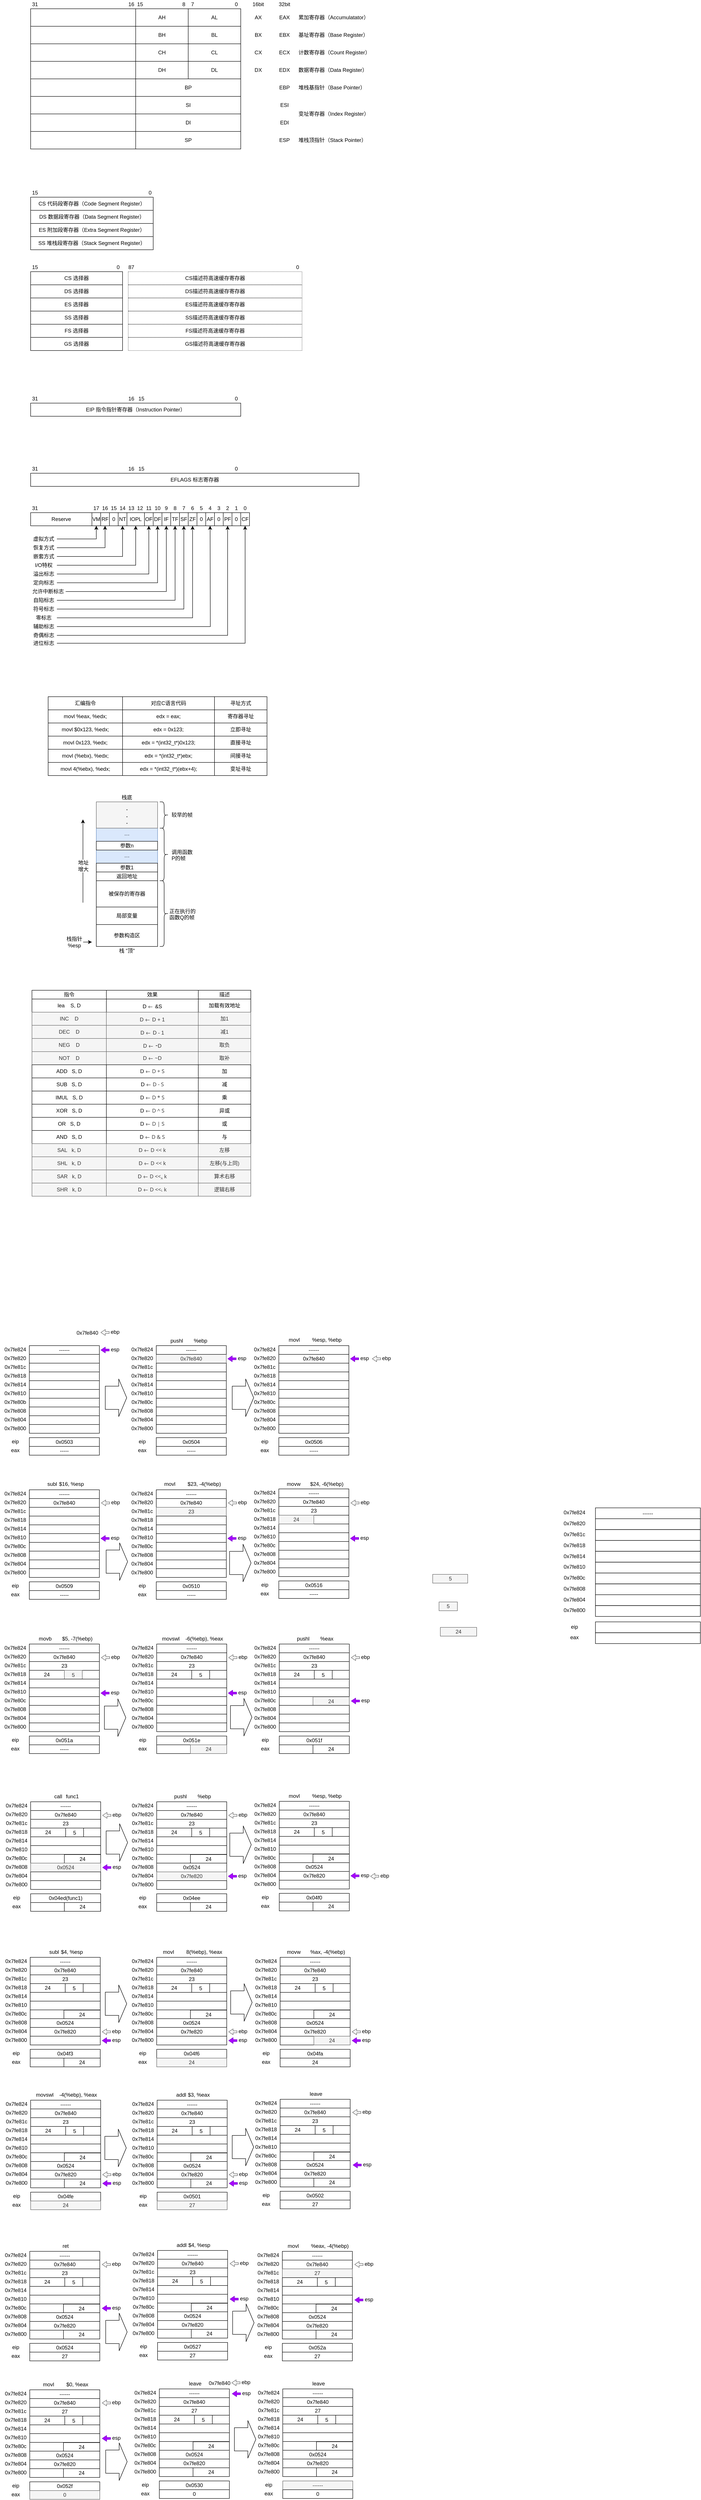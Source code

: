 <mxfile version="12.2.2" type="device" pages="1"><diagram id="HcFq-UaprizrlPKkYhS0" name="Page-1"><mxGraphModel dx="1463" dy="847" grid="1" gridSize="1" guides="1" tooltips="1" connect="1" arrows="1" fold="1" page="1" pageScale="1" pageWidth="827" pageHeight="1169" math="0" shadow="0"><root><mxCell id="0"/><mxCell id="1" parent="0"/><mxCell id="l9tXtwp3s1v9fvFi1yyK-6" value="" style="group" parent="1" vertex="1" connectable="0"><mxGeometry x="400" y="190" width="240" height="40" as="geometry"/></mxCell><mxCell id="l9tXtwp3s1v9fvFi1yyK-7" value="BH" style="rounded=0;whiteSpace=wrap;html=1;" parent="l9tXtwp3s1v9fvFi1yyK-6" vertex="1"><mxGeometry width="120" height="40" as="geometry"/></mxCell><mxCell id="l9tXtwp3s1v9fvFi1yyK-8" value="BL" style="rounded=0;whiteSpace=wrap;html=1;" parent="l9tXtwp3s1v9fvFi1yyK-6" vertex="1"><mxGeometry x="120" width="120" height="40" as="geometry"/></mxCell><mxCell id="l9tXtwp3s1v9fvFi1yyK-10" value="" style="group" parent="1" vertex="1" connectable="0"><mxGeometry x="160" y="150" width="480" height="40" as="geometry"/></mxCell><mxCell id="l9tXtwp3s1v9fvFi1yyK-3" value="" style="group" parent="l9tXtwp3s1v9fvFi1yyK-10" vertex="1" connectable="0"><mxGeometry x="240" width="240" height="40" as="geometry"/></mxCell><mxCell id="l9tXtwp3s1v9fvFi1yyK-1" value="AH" style="rounded=0;whiteSpace=wrap;html=1;" parent="l9tXtwp3s1v9fvFi1yyK-3" vertex="1"><mxGeometry width="120" height="40" as="geometry"/></mxCell><mxCell id="l9tXtwp3s1v9fvFi1yyK-2" value="AL" style="rounded=0;whiteSpace=wrap;html=1;" parent="l9tXtwp3s1v9fvFi1yyK-3" vertex="1"><mxGeometry x="120" width="120" height="40" as="geometry"/></mxCell><mxCell id="l9tXtwp3s1v9fvFi1yyK-4" value="" style="rounded=0;whiteSpace=wrap;html=1;" parent="l9tXtwp3s1v9fvFi1yyK-10" vertex="1"><mxGeometry width="240" height="40" as="geometry"/></mxCell><mxCell id="l9tXtwp3s1v9fvFi1yyK-22" value="" style="group" parent="1" vertex="1" connectable="0"><mxGeometry x="400" y="230" width="240" height="40" as="geometry"/></mxCell><mxCell id="l9tXtwp3s1v9fvFi1yyK-23" value="CH" style="rounded=0;whiteSpace=wrap;html=1;" parent="l9tXtwp3s1v9fvFi1yyK-22" vertex="1"><mxGeometry width="120" height="40" as="geometry"/></mxCell><mxCell id="l9tXtwp3s1v9fvFi1yyK-24" value="CL" style="rounded=0;whiteSpace=wrap;html=1;" parent="l9tXtwp3s1v9fvFi1yyK-22" vertex="1"><mxGeometry x="120" width="120" height="40" as="geometry"/></mxCell><mxCell id="l9tXtwp3s1v9fvFi1yyK-25" value="" style="group" parent="1" vertex="1" connectable="0"><mxGeometry x="400" y="270" width="240" height="40" as="geometry"/></mxCell><mxCell id="l9tXtwp3s1v9fvFi1yyK-26" value="DH" style="rounded=0;whiteSpace=wrap;html=1;" parent="l9tXtwp3s1v9fvFi1yyK-25" vertex="1"><mxGeometry width="120" height="40" as="geometry"/></mxCell><mxCell id="l9tXtwp3s1v9fvFi1yyK-27" value="DL" style="rounded=0;whiteSpace=wrap;html=1;" parent="l9tXtwp3s1v9fvFi1yyK-25" vertex="1"><mxGeometry x="120" width="120" height="40" as="geometry"/></mxCell><mxCell id="l9tXtwp3s1v9fvFi1yyK-31" value="" style="rounded=0;whiteSpace=wrap;html=1;" parent="1" vertex="1"><mxGeometry x="160" y="190" width="240" height="40" as="geometry"/></mxCell><mxCell id="l9tXtwp3s1v9fvFi1yyK-32" value="" style="rounded=0;whiteSpace=wrap;html=1;" parent="1" vertex="1"><mxGeometry x="160" y="230" width="240" height="40" as="geometry"/></mxCell><mxCell id="l9tXtwp3s1v9fvFi1yyK-33" value="" style="rounded=0;whiteSpace=wrap;html=1;" parent="1" vertex="1"><mxGeometry x="160" y="270" width="240" height="40" as="geometry"/></mxCell><mxCell id="l9tXtwp3s1v9fvFi1yyK-34" value="BP" style="rounded=0;whiteSpace=wrap;html=1;" parent="1" vertex="1"><mxGeometry x="400" y="310" width="240" height="40" as="geometry"/></mxCell><mxCell id="l9tXtwp3s1v9fvFi1yyK-35" value="" style="rounded=0;whiteSpace=wrap;html=1;" parent="1" vertex="1"><mxGeometry x="160" y="310" width="240" height="40" as="geometry"/></mxCell><mxCell id="l9tXtwp3s1v9fvFi1yyK-38" value="" style="rounded=0;whiteSpace=wrap;html=1;" parent="1" vertex="1"><mxGeometry x="160" y="430" width="240" height="40" as="geometry"/></mxCell><mxCell id="l9tXtwp3s1v9fvFi1yyK-41" value="SP" style="rounded=0;whiteSpace=wrap;html=1;" parent="1" vertex="1"><mxGeometry x="400" y="430" width="240" height="40" as="geometry"/></mxCell><mxCell id="l9tXtwp3s1v9fvFi1yyK-43" value="15" style="text;html=1;strokeColor=none;fillColor=none;align=center;verticalAlign=middle;whiteSpace=wrap;rounded=0;" parent="1" vertex="1"><mxGeometry x="390" y="130" width="40" height="20" as="geometry"/></mxCell><mxCell id="l9tXtwp3s1v9fvFi1yyK-44" value="8" style="text;html=1;strokeColor=none;fillColor=none;align=center;verticalAlign=middle;whiteSpace=wrap;rounded=0;" parent="1" vertex="1"><mxGeometry x="490" y="130" width="40" height="20" as="geometry"/></mxCell><mxCell id="l9tXtwp3s1v9fvFi1yyK-45" value="7" style="text;html=1;strokeColor=none;fillColor=none;align=center;verticalAlign=middle;whiteSpace=wrap;rounded=0;" parent="1" vertex="1"><mxGeometry x="510" y="130" width="40" height="20" as="geometry"/></mxCell><mxCell id="l9tXtwp3s1v9fvFi1yyK-46" value="0" style="text;html=1;strokeColor=none;fillColor=none;align=center;verticalAlign=middle;whiteSpace=wrap;rounded=0;" parent="1" vertex="1"><mxGeometry x="610" y="130" width="40" height="20" as="geometry"/></mxCell><mxCell id="l9tXtwp3s1v9fvFi1yyK-47" value="16" style="text;html=1;strokeColor=none;fillColor=none;align=center;verticalAlign=middle;whiteSpace=wrap;rounded=0;" parent="1" vertex="1"><mxGeometry x="370" y="130" width="40" height="20" as="geometry"/></mxCell><mxCell id="l9tXtwp3s1v9fvFi1yyK-48" value="31" style="text;html=1;strokeColor=none;fillColor=none;align=center;verticalAlign=middle;whiteSpace=wrap;rounded=0;" parent="1" vertex="1"><mxGeometry x="150" y="130" width="40" height="20" as="geometry"/></mxCell><mxCell id="l9tXtwp3s1v9fvFi1yyK-61" value="16bit" style="text;html=1;strokeColor=none;fillColor=none;align=center;verticalAlign=middle;whiteSpace=wrap;rounded=0;" parent="1" vertex="1"><mxGeometry x="660" y="130" width="40" height="20" as="geometry"/></mxCell><mxCell id="l9tXtwp3s1v9fvFi1yyK-62" value="32bit" style="text;html=1;strokeColor=none;fillColor=none;align=center;verticalAlign=middle;whiteSpace=wrap;rounded=0;" parent="1" vertex="1"><mxGeometry x="720" y="130" width="40" height="20" as="geometry"/></mxCell><mxCell id="l9tXtwp3s1v9fvFi1yyK-9" value="累加寄存器（Accumulatator）" style="rounded=0;whiteSpace=wrap;html=1;strokeColor=none;align=left;" parent="1" vertex="1"><mxGeometry x="770" y="150" width="200" height="40" as="geometry"/></mxCell><mxCell id="l9tXtwp3s1v9fvFi1yyK-54" value="" style="group" parent="1" vertex="1" connectable="0"><mxGeometry x="650" y="150" width="120" height="40" as="geometry"/></mxCell><mxCell id="l9tXtwp3s1v9fvFi1yyK-17" value="AX" style="rounded=0;whiteSpace=wrap;html=1;strokeColor=none;" parent="l9tXtwp3s1v9fvFi1yyK-54" vertex="1"><mxGeometry width="60" height="40" as="geometry"/></mxCell><mxCell id="l9tXtwp3s1v9fvFi1yyK-18" value="EAX" style="rounded=0;whiteSpace=wrap;html=1;strokeColor=none;" parent="l9tXtwp3s1v9fvFi1yyK-54" vertex="1"><mxGeometry x="60" width="60" height="40" as="geometry"/></mxCell><mxCell id="l9tXtwp3s1v9fvFi1yyK-64" value="计数寄存器（Count Register）" style="rounded=0;whiteSpace=wrap;html=1;strokeColor=none;align=left;" parent="1" vertex="1"><mxGeometry x="770" y="230" width="200" height="40" as="geometry"/></mxCell><mxCell id="l9tXtwp3s1v9fvFi1yyK-65" value="" style="group" parent="1" vertex="1" connectable="0"><mxGeometry x="650" y="230" width="120" height="40" as="geometry"/></mxCell><mxCell id="l9tXtwp3s1v9fvFi1yyK-66" value="CX" style="rounded=0;whiteSpace=wrap;html=1;strokeColor=none;" parent="l9tXtwp3s1v9fvFi1yyK-65" vertex="1"><mxGeometry width="60" height="40" as="geometry"/></mxCell><mxCell id="l9tXtwp3s1v9fvFi1yyK-67" value="ECX" style="rounded=0;whiteSpace=wrap;html=1;strokeColor=none;" parent="l9tXtwp3s1v9fvFi1yyK-65" vertex="1"><mxGeometry x="60" width="60" height="40" as="geometry"/></mxCell><mxCell id="l9tXtwp3s1v9fvFi1yyK-57" value="基址寄存器（Base Register）" style="rounded=0;whiteSpace=wrap;html=1;strokeColor=none;align=left;" parent="1" vertex="1"><mxGeometry x="770" y="190" width="200" height="40" as="geometry"/></mxCell><mxCell id="l9tXtwp3s1v9fvFi1yyK-58" value="" style="group" parent="1" vertex="1" connectable="0"><mxGeometry x="650" y="190" width="120.0" height="40" as="geometry"/></mxCell><mxCell id="l9tXtwp3s1v9fvFi1yyK-59" value="BX" style="rounded=0;whiteSpace=wrap;html=1;strokeColor=none;" parent="l9tXtwp3s1v9fvFi1yyK-58" vertex="1"><mxGeometry width="60.0" height="40" as="geometry"/></mxCell><mxCell id="l9tXtwp3s1v9fvFi1yyK-60" value="EBX" style="rounded=0;whiteSpace=wrap;html=1;strokeColor=none;" parent="l9tXtwp3s1v9fvFi1yyK-58" vertex="1"><mxGeometry x="60.0" width="60.0" height="40" as="geometry"/></mxCell><mxCell id="l9tXtwp3s1v9fvFi1yyK-74" value="" style="group" parent="1" vertex="1" connectable="0"><mxGeometry x="650" y="270" width="320" height="40" as="geometry"/></mxCell><mxCell id="l9tXtwp3s1v9fvFi1yyK-69" value="数据寄存器（Data Register）" style="rounded=0;whiteSpace=wrap;html=1;strokeColor=none;align=left;" parent="l9tXtwp3s1v9fvFi1yyK-74" vertex="1"><mxGeometry x="120" width="200" height="40" as="geometry"/></mxCell><mxCell id="l9tXtwp3s1v9fvFi1yyK-70" value="" style="group" parent="l9tXtwp3s1v9fvFi1yyK-74" vertex="1" connectable="0"><mxGeometry width="120" height="40" as="geometry"/></mxCell><mxCell id="l9tXtwp3s1v9fvFi1yyK-71" value="DX" style="rounded=0;whiteSpace=wrap;html=1;strokeColor=none;" parent="l9tXtwp3s1v9fvFi1yyK-70" vertex="1"><mxGeometry width="60" height="40" as="geometry"/></mxCell><mxCell id="l9tXtwp3s1v9fvFi1yyK-72" value="EDX" style="rounded=0;whiteSpace=wrap;html=1;strokeColor=none;" parent="l9tXtwp3s1v9fvFi1yyK-70" vertex="1"><mxGeometry x="60" width="60" height="40" as="geometry"/></mxCell><mxCell id="l9tXtwp3s1v9fvFi1yyK-75" value="" style="group" parent="1" vertex="1" connectable="0"><mxGeometry x="650" y="310" width="320" height="40" as="geometry"/></mxCell><mxCell id="l9tXtwp3s1v9fvFi1yyK-76" value="堆栈基指针（Base Pointer）" style="rounded=0;whiteSpace=wrap;html=1;strokeColor=none;align=left;" parent="l9tXtwp3s1v9fvFi1yyK-75" vertex="1"><mxGeometry x="120" width="200" height="40" as="geometry"/></mxCell><mxCell id="l9tXtwp3s1v9fvFi1yyK-77" value="" style="group" parent="l9tXtwp3s1v9fvFi1yyK-75" vertex="1" connectable="0"><mxGeometry width="120" height="40" as="geometry"/></mxCell><mxCell id="l9tXtwp3s1v9fvFi1yyK-80" value="" style="group" parent="l9tXtwp3s1v9fvFi1yyK-77" vertex="1" connectable="0"><mxGeometry width="120" height="40" as="geometry"/></mxCell><mxCell id="l9tXtwp3s1v9fvFi1yyK-78" value="" style="rounded=0;whiteSpace=wrap;html=1;strokeColor=none;" parent="l9tXtwp3s1v9fvFi1yyK-80" vertex="1"><mxGeometry width="60" height="40" as="geometry"/></mxCell><mxCell id="l9tXtwp3s1v9fvFi1yyK-79" value="EBP" style="rounded=0;whiteSpace=wrap;html=1;strokeColor=none;" parent="l9tXtwp3s1v9fvFi1yyK-80" vertex="1"><mxGeometry x="60" width="60" height="40" as="geometry"/></mxCell><mxCell id="l9tXtwp3s1v9fvFi1yyK-90" value="" style="group" parent="1" vertex="1" connectable="0"><mxGeometry x="650" y="430" width="120" height="40" as="geometry"/></mxCell><mxCell id="l9tXtwp3s1v9fvFi1yyK-91" value="" style="group" parent="l9tXtwp3s1v9fvFi1yyK-90" vertex="1" connectable="0"><mxGeometry width="120" height="40" as="geometry"/></mxCell><mxCell id="l9tXtwp3s1v9fvFi1yyK-92" value="" style="rounded=0;whiteSpace=wrap;html=1;strokeColor=none;" parent="l9tXtwp3s1v9fvFi1yyK-91" vertex="1"><mxGeometry width="60" height="40" as="geometry"/></mxCell><mxCell id="l9tXtwp3s1v9fvFi1yyK-93" value="ESP" style="rounded=0;whiteSpace=wrap;html=1;strokeColor=none;" parent="l9tXtwp3s1v9fvFi1yyK-91" vertex="1"><mxGeometry x="60" width="60" height="40" as="geometry"/></mxCell><mxCell id="l9tXtwp3s1v9fvFi1yyK-94" value="堆栈顶指针（Stack Pointer）" style="rounded=0;whiteSpace=wrap;html=1;strokeColor=none;align=left;" parent="1" vertex="1"><mxGeometry x="770" y="430" width="200" height="40" as="geometry"/></mxCell><mxCell id="l9tXtwp3s1v9fvFi1yyK-95" value="" style="group" parent="1" vertex="1" connectable="0"><mxGeometry x="160" y="350" width="810" height="80" as="geometry"/></mxCell><mxCell id="l9tXtwp3s1v9fvFi1yyK-36" value="" style="rounded=0;whiteSpace=wrap;html=1;" parent="l9tXtwp3s1v9fvFi1yyK-95" vertex="1"><mxGeometry width="240" height="40" as="geometry"/></mxCell><mxCell id="l9tXtwp3s1v9fvFi1yyK-37" value="" style="rounded=0;whiteSpace=wrap;html=1;" parent="l9tXtwp3s1v9fvFi1yyK-95" vertex="1"><mxGeometry y="40" width="240" height="40" as="geometry"/></mxCell><mxCell id="l9tXtwp3s1v9fvFi1yyK-39" value="&lt;span style=&quot;white-space: normal&quot;&gt;SI&lt;/span&gt;" style="rounded=0;whiteSpace=wrap;html=1;" parent="l9tXtwp3s1v9fvFi1yyK-95" vertex="1"><mxGeometry x="240" width="240" height="40" as="geometry"/></mxCell><mxCell id="l9tXtwp3s1v9fvFi1yyK-40" value="DI" style="rounded=0;whiteSpace=wrap;html=1;" parent="l9tXtwp3s1v9fvFi1yyK-95" vertex="1"><mxGeometry x="240" y="40" width="240" height="40" as="geometry"/></mxCell><mxCell id="l9tXtwp3s1v9fvFi1yyK-81" value="" style="group" parent="l9tXtwp3s1v9fvFi1yyK-95" vertex="1" connectable="0"><mxGeometry x="490" width="120" height="40" as="geometry"/></mxCell><mxCell id="l9tXtwp3s1v9fvFi1yyK-82" value="" style="group" parent="l9tXtwp3s1v9fvFi1yyK-81" vertex="1" connectable="0"><mxGeometry width="120" height="40" as="geometry"/></mxCell><mxCell id="l9tXtwp3s1v9fvFi1yyK-83" value="" style="rounded=0;whiteSpace=wrap;html=1;strokeColor=none;" parent="l9tXtwp3s1v9fvFi1yyK-82" vertex="1"><mxGeometry width="60" height="40" as="geometry"/></mxCell><mxCell id="l9tXtwp3s1v9fvFi1yyK-84" value="ESI" style="rounded=0;whiteSpace=wrap;html=1;strokeColor=none;" parent="l9tXtwp3s1v9fvFi1yyK-82" vertex="1"><mxGeometry x="60" width="60" height="40" as="geometry"/></mxCell><mxCell id="l9tXtwp3s1v9fvFi1yyK-85" value="" style="group" parent="l9tXtwp3s1v9fvFi1yyK-95" vertex="1" connectable="0"><mxGeometry x="490" y="40" width="120" height="40" as="geometry"/></mxCell><mxCell id="l9tXtwp3s1v9fvFi1yyK-86" value="" style="group" parent="l9tXtwp3s1v9fvFi1yyK-85" vertex="1" connectable="0"><mxGeometry width="120" height="40" as="geometry"/></mxCell><mxCell id="l9tXtwp3s1v9fvFi1yyK-87" value="" style="rounded=0;whiteSpace=wrap;html=1;strokeColor=none;" parent="l9tXtwp3s1v9fvFi1yyK-86" vertex="1"><mxGeometry width="60" height="40" as="geometry"/></mxCell><mxCell id="l9tXtwp3s1v9fvFi1yyK-88" value="EDI" style="rounded=0;whiteSpace=wrap;html=1;strokeColor=none;" parent="l9tXtwp3s1v9fvFi1yyK-86" vertex="1"><mxGeometry x="60" width="60" height="40" as="geometry"/></mxCell><mxCell id="l9tXtwp3s1v9fvFi1yyK-89" value="变址寄存器（Index Register）" style="rounded=0;whiteSpace=wrap;html=1;strokeColor=none;align=left;" parent="l9tXtwp3s1v9fvFi1yyK-95" vertex="1"><mxGeometry x="610" y="20" width="200" height="40" as="geometry"/></mxCell><mxCell id="l9tXtwp3s1v9fvFi1yyK-96" value="CS 代码段寄存器（Code Segment Register）" style="rounded=0;whiteSpace=wrap;html=1;" parent="1" vertex="1"><mxGeometry x="160" y="580" width="280" height="30" as="geometry"/></mxCell><mxCell id="l9tXtwp3s1v9fvFi1yyK-97" value="DS 数据段寄存器（Data Segment Register）" style="rounded=0;whiteSpace=wrap;html=1;" parent="1" vertex="1"><mxGeometry x="160" y="610" width="280" height="30" as="geometry"/></mxCell><mxCell id="l9tXtwp3s1v9fvFi1yyK-98" value="ES 附加段寄存器（Extra Segment Register）" style="rounded=0;whiteSpace=wrap;html=1;" parent="1" vertex="1"><mxGeometry x="160" y="640" width="280" height="30" as="geometry"/></mxCell><mxCell id="l9tXtwp3s1v9fvFi1yyK-99" value="SS 堆栈段寄存器（Stack Segment Register）" style="rounded=0;whiteSpace=wrap;html=1;" parent="1" vertex="1"><mxGeometry x="160" y="670" width="280" height="30" as="geometry"/></mxCell><mxCell id="l9tXtwp3s1v9fvFi1yyK-102" value="15" style="text;html=1;strokeColor=none;fillColor=none;align=center;verticalAlign=middle;whiteSpace=wrap;rounded=0;dashed=1;dashPattern=1 2;" parent="1" vertex="1"><mxGeometry x="150" y="560" width="40" height="20" as="geometry"/></mxCell><mxCell id="l9tXtwp3s1v9fvFi1yyK-103" value="0" style="text;html=1;strokeColor=none;fillColor=none;align=center;verticalAlign=middle;whiteSpace=wrap;rounded=0;dashed=1;dashPattern=1 2;" parent="1" vertex="1"><mxGeometry x="413" y="560" width="40" height="20" as="geometry"/></mxCell><mxCell id="l9tXtwp3s1v9fvFi1yyK-104" value="CS描述符高速缓存寄存器" style="rounded=0;whiteSpace=wrap;html=1;dashed=1;dashPattern=1 2;strokeColor=#000000;fillColor=none;align=center;" parent="1" vertex="1"><mxGeometry x="383" y="750" width="397" height="30" as="geometry"/></mxCell><mxCell id="l9tXtwp3s1v9fvFi1yyK-105" value="0" style="text;html=1;strokeColor=none;fillColor=none;align=center;verticalAlign=middle;whiteSpace=wrap;rounded=0;dashed=1;dashPattern=1 2;" parent="1" vertex="1"><mxGeometry x="750" y="730" width="40" height="20" as="geometry"/></mxCell><mxCell id="l9tXtwp3s1v9fvFi1yyK-106" value="87" style="text;html=1;strokeColor=none;fillColor=none;align=center;verticalAlign=middle;whiteSpace=wrap;rounded=0;dashed=1;dashPattern=1 2;" parent="1" vertex="1"><mxGeometry x="370" y="730" width="40" height="20" as="geometry"/></mxCell><mxCell id="l9tXtwp3s1v9fvFi1yyK-107" value="DS描述符高速缓存寄存器" style="rounded=0;whiteSpace=wrap;html=1;dashed=1;dashPattern=1 2;strokeColor=#000000;fillColor=none;align=center;" parent="1" vertex="1"><mxGeometry x="383" y="780" width="397" height="30" as="geometry"/></mxCell><mxCell id="l9tXtwp3s1v9fvFi1yyK-108" value="ES描述符高速缓存寄存器" style="rounded=0;whiteSpace=wrap;html=1;dashed=1;dashPattern=1 2;strokeColor=#000000;fillColor=none;align=center;" parent="1" vertex="1"><mxGeometry x="383" y="810" width="397" height="30" as="geometry"/></mxCell><mxCell id="l9tXtwp3s1v9fvFi1yyK-109" value="SS描述符高速缓存寄存器" style="rounded=0;whiteSpace=wrap;html=1;dashed=1;dashPattern=1 2;strokeColor=#000000;fillColor=none;align=center;" parent="1" vertex="1"><mxGeometry x="383" y="840" width="397" height="30" as="geometry"/></mxCell><mxCell id="l9tXtwp3s1v9fvFi1yyK-111" value="FS描述符高速缓存寄存器" style="rounded=0;whiteSpace=wrap;html=1;dashed=1;dashPattern=1 2;strokeColor=#000000;fillColor=none;align=center;" parent="1" vertex="1"><mxGeometry x="383" y="870" width="397" height="30" as="geometry"/></mxCell><mxCell id="l9tXtwp3s1v9fvFi1yyK-112" value="GS描述符高速缓存寄存器" style="rounded=0;whiteSpace=wrap;html=1;dashed=1;dashPattern=1 2;strokeColor=#000000;fillColor=none;align=center;" parent="1" vertex="1"><mxGeometry x="383" y="900" width="397" height="30" as="geometry"/></mxCell><mxCell id="l9tXtwp3s1v9fvFi1yyK-113" value="CS 选择器" style="rounded=0;whiteSpace=wrap;html=1;" parent="1" vertex="1"><mxGeometry x="160" y="750" width="210" height="30" as="geometry"/></mxCell><mxCell id="l9tXtwp3s1v9fvFi1yyK-114" value="DS 选择器" style="rounded=0;whiteSpace=wrap;html=1;" parent="1" vertex="1"><mxGeometry x="160" y="780" width="210" height="30" as="geometry"/></mxCell><mxCell id="l9tXtwp3s1v9fvFi1yyK-115" value="ES 选择器" style="rounded=0;whiteSpace=wrap;html=1;" parent="1" vertex="1"><mxGeometry x="160" y="810" width="210" height="30" as="geometry"/></mxCell><mxCell id="l9tXtwp3s1v9fvFi1yyK-116" value="SS 选择器" style="rounded=0;whiteSpace=wrap;html=1;" parent="1" vertex="1"><mxGeometry x="160" y="840" width="210" height="30" as="geometry"/></mxCell><mxCell id="l9tXtwp3s1v9fvFi1yyK-117" value="FS 选择器" style="rounded=0;whiteSpace=wrap;html=1;" parent="1" vertex="1"><mxGeometry x="160" y="870" width="210" height="30" as="geometry"/></mxCell><mxCell id="l9tXtwp3s1v9fvFi1yyK-118" value="GS 选择器" style="rounded=0;whiteSpace=wrap;html=1;" parent="1" vertex="1"><mxGeometry x="160" y="900" width="210" height="30" as="geometry"/></mxCell><mxCell id="l9tXtwp3s1v9fvFi1yyK-119" value="15" style="text;html=1;strokeColor=none;fillColor=none;align=center;verticalAlign=middle;whiteSpace=wrap;rounded=0;dashed=1;dashPattern=1 2;" parent="1" vertex="1"><mxGeometry x="150" y="730" width="40" height="20" as="geometry"/></mxCell><mxCell id="l9tXtwp3s1v9fvFi1yyK-120" value="0" style="text;html=1;strokeColor=none;fillColor=none;align=center;verticalAlign=middle;whiteSpace=wrap;rounded=0;dashed=1;dashPattern=1 2;" parent="1" vertex="1"><mxGeometry x="340" y="730" width="40" height="20" as="geometry"/></mxCell><mxCell id="l9tXtwp3s1v9fvFi1yyK-121" value="EIP 指令指针寄存器（Instruction Pointer）" style="rounded=0;whiteSpace=wrap;html=1;" parent="1" vertex="1"><mxGeometry x="160" y="1050" width="480" height="30" as="geometry"/></mxCell><mxCell id="l9tXtwp3s1v9fvFi1yyK-123" value="31" style="text;html=1;strokeColor=none;fillColor=none;align=center;verticalAlign=middle;whiteSpace=wrap;rounded=0;dashed=1;dashPattern=1 2;" parent="1" vertex="1"><mxGeometry x="150" y="1030" width="40" height="20" as="geometry"/></mxCell><mxCell id="l9tXtwp3s1v9fvFi1yyK-124" value="15&lt;span style=&quot;color: rgba(0 , 0 , 0 , 0) ; font-family: &amp;#34;helvetica&amp;#34; , &amp;#34;arial&amp;#34; , sans-serif ; font-size: 0px ; white-space: nowrap&quot;&gt;%3CmxGraphModel%3E%3Croot%3E%3CmxCell%20id%3D%220%22%2F%3E%3CmxCell%20id%3D%221%22%20parent%3D%220%22%2F%3E%3CmxCell%20id%3D%222%22%20value%3D%2231%22%20style%3D%22text%3Bhtml%3D1%3BstrokeColor%3Dnone%3BfillColor%3Dnone%3Balign%3Dcenter%3BverticalAlign%3Dmiddle%3BwhiteSpace%3Dwrap%3Brounded%3D0%3Bdashed%3D1%3BdashPattern%3D1%202%3B%22%20vertex%3D%221%22%20parent%3D%221%22%3E%3CmxGeometry%20x%3D%22150%22%20y%3D%221030%22%20width%3D%2240%22%20height%3D%2220%22%20as%3D%22geometry%22%2F%3E%3C%2FmxCell%3E%3C%2Froot%3E%3C%2FmxGraphModel%3E&lt;/span&gt;" style="text;html=1;strokeColor=none;fillColor=none;align=center;verticalAlign=middle;whiteSpace=wrap;rounded=0;dashed=1;dashPattern=1 2;" parent="1" vertex="1"><mxGeometry x="393" y="1030" width="40" height="20" as="geometry"/></mxCell><mxCell id="l9tXtwp3s1v9fvFi1yyK-125" value="0" style="text;html=1;strokeColor=none;fillColor=none;align=center;verticalAlign=middle;whiteSpace=wrap;rounded=0;dashed=1;dashPattern=1 2;" parent="1" vertex="1"><mxGeometry x="610" y="1030" width="40" height="20" as="geometry"/></mxCell><mxCell id="l9tXtwp3s1v9fvFi1yyK-126" value="16" style="text;html=1;strokeColor=none;fillColor=none;align=center;verticalAlign=middle;whiteSpace=wrap;rounded=0;dashed=1;dashPattern=1 2;" parent="1" vertex="1"><mxGeometry x="370" y="1030" width="40" height="20" as="geometry"/></mxCell><mxCell id="l9tXtwp3s1v9fvFi1yyK-127" value="EFLAGS 标志寄存器" style="rounded=0;whiteSpace=wrap;html=1;" parent="1" vertex="1"><mxGeometry x="160" y="1210" width="750" height="30" as="geometry"/></mxCell><mxCell id="l9tXtwp3s1v9fvFi1yyK-128" value="31" style="text;html=1;strokeColor=none;fillColor=none;align=center;verticalAlign=middle;whiteSpace=wrap;rounded=0;dashed=1;dashPattern=1 2;" parent="1" vertex="1"><mxGeometry x="150" y="1190" width="40" height="20" as="geometry"/></mxCell><mxCell id="l9tXtwp3s1v9fvFi1yyK-129" value="15&lt;span style=&quot;color: rgba(0 , 0 , 0 , 0) ; font-family: &amp;#34;helvetica&amp;#34; , &amp;#34;arial&amp;#34; , sans-serif ; font-size: 0px ; white-space: nowrap&quot;&gt;%3CmxGraphModel%3E%3Croot%3E%3CmxCell%20id%3D%220%22%2F%3E%3CmxCell%20id%3D%221%22%20parent%3D%220%22%2F%3E%3CmxCell%20id%3D%222%22%20value%3D%2231%22%20style%3D%22text%3Bhtml%3D1%3BstrokeColor%3Dnone%3BfillColor%3Dnone%3Balign%3Dcenter%3BverticalAlign%3Dmiddle%3BwhiteSpace%3Dwrap%3Brounded%3D0%3Bdashed%3D1%3BdashPattern%3D1%202%3B%22%20vertex%3D%221%22%20parent%3D%221%22%3E%3CmxGeometry%20x%3D%22150%22%20y%3D%221030%22%20width%3D%2240%22%20height%3D%2220%22%20as%3D%22geometry%22%2F%3E%3C%2FmxCell%3E%3C%2Froot%3E%3C%2FmxGraphModel%3E&lt;/span&gt;" style="text;html=1;strokeColor=none;fillColor=none;align=center;verticalAlign=middle;whiteSpace=wrap;rounded=0;dashed=1;dashPattern=1 2;" parent="1" vertex="1"><mxGeometry x="393" y="1190" width="40" height="20" as="geometry"/></mxCell><mxCell id="l9tXtwp3s1v9fvFi1yyK-130" value="0" style="text;html=1;strokeColor=none;fillColor=none;align=center;verticalAlign=middle;whiteSpace=wrap;rounded=0;dashed=1;dashPattern=1 2;" parent="1" vertex="1"><mxGeometry x="610" y="1190" width="40" height="20" as="geometry"/></mxCell><mxCell id="l9tXtwp3s1v9fvFi1yyK-131" value="16" style="text;html=1;strokeColor=none;fillColor=none;align=center;verticalAlign=middle;whiteSpace=wrap;rounded=0;dashed=1;dashPattern=1 2;" parent="1" vertex="1"><mxGeometry x="370" y="1190" width="40" height="20" as="geometry"/></mxCell><mxCell id="l9tXtwp3s1v9fvFi1yyK-134" value="VM" style="rounded=0;whiteSpace=wrap;html=1;strokeColor=#000000;fillColor=none;align=center;" parent="1" vertex="1"><mxGeometry x="300" y="1300" width="20" height="30" as="geometry"/></mxCell><mxCell id="l9tXtwp3s1v9fvFi1yyK-135" value="Reserve" style="rounded=0;whiteSpace=wrap;html=1;strokeColor=#000000;fillColor=none;align=center;" parent="1" vertex="1"><mxGeometry x="160" y="1300" width="140" height="30" as="geometry"/></mxCell><mxCell id="l9tXtwp3s1v9fvFi1yyK-137" value="17" style="text;html=1;strokeColor=none;fillColor=none;align=center;verticalAlign=middle;whiteSpace=wrap;rounded=0;dashed=1;dashPattern=1 2;" parent="1" vertex="1"><mxGeometry x="290" y="1280" width="40" height="20" as="geometry"/></mxCell><mxCell id="l9tXtwp3s1v9fvFi1yyK-141" style="edgeStyle=orthogonalEdgeStyle;rounded=0;orthogonalLoop=1;jettySize=auto;html=1;exitX=1;exitY=0.5;exitDx=0;exitDy=0;entryX=0.5;entryY=1;entryDx=0;entryDy=0;" parent="1" source="l9tXtwp3s1v9fvFi1yyK-139" target="l9tXtwp3s1v9fvFi1yyK-134" edge="1"><mxGeometry relative="1" as="geometry"/></mxCell><mxCell id="l9tXtwp3s1v9fvFi1yyK-139" value="虚拟方式" style="text;html=1;strokeColor=none;fillColor=none;align=center;verticalAlign=middle;whiteSpace=wrap;rounded=0;" parent="1" vertex="1"><mxGeometry x="160" y="1350" width="60" height="20" as="geometry"/></mxCell><mxCell id="l9tXtwp3s1v9fvFi1yyK-144" value="" style="group" parent="1" vertex="1" connectable="0"><mxGeometry x="310" y="1280" width="40" height="50" as="geometry"/></mxCell><mxCell id="l9tXtwp3s1v9fvFi1yyK-142" value="RF" style="rounded=0;whiteSpace=wrap;html=1;strokeColor=#000000;fillColor=none;align=center;" parent="l9tXtwp3s1v9fvFi1yyK-144" vertex="1"><mxGeometry x="10" y="20" width="20" height="30" as="geometry"/></mxCell><mxCell id="l9tXtwp3s1v9fvFi1yyK-143" value="16" style="text;html=1;strokeColor=none;fillColor=none;align=center;verticalAlign=middle;whiteSpace=wrap;rounded=0;dashed=1;dashPattern=1 2;" parent="l9tXtwp3s1v9fvFi1yyK-144" vertex="1"><mxGeometry width="40" height="20" as="geometry"/></mxCell><mxCell id="l9tXtwp3s1v9fvFi1yyK-146" style="edgeStyle=orthogonalEdgeStyle;rounded=0;orthogonalLoop=1;jettySize=auto;html=1;exitX=1;exitY=0.5;exitDx=0;exitDy=0;entryX=0.5;entryY=1;entryDx=0;entryDy=0;" parent="1" source="l9tXtwp3s1v9fvFi1yyK-145" target="l9tXtwp3s1v9fvFi1yyK-142" edge="1"><mxGeometry relative="1" as="geometry"/></mxCell><mxCell id="l9tXtwp3s1v9fvFi1yyK-145" value="恢复方式" style="text;html=1;strokeColor=none;fillColor=none;align=center;verticalAlign=middle;whiteSpace=wrap;rounded=0;" parent="1" vertex="1"><mxGeometry x="160" y="1370" width="60" height="20" as="geometry"/></mxCell><mxCell id="l9tXtwp3s1v9fvFi1yyK-147" value="" style="group" parent="1" vertex="1" connectable="0"><mxGeometry x="330" y="1280" width="40" height="50" as="geometry"/></mxCell><mxCell id="l9tXtwp3s1v9fvFi1yyK-148" value="0" style="rounded=0;whiteSpace=wrap;html=1;strokeColor=#000000;fillColor=none;align=center;" parent="l9tXtwp3s1v9fvFi1yyK-147" vertex="1"><mxGeometry x="10" y="20" width="20" height="30" as="geometry"/></mxCell><mxCell id="l9tXtwp3s1v9fvFi1yyK-149" value="15" style="text;html=1;strokeColor=none;fillColor=none;align=center;verticalAlign=middle;whiteSpace=wrap;rounded=0;dashed=1;dashPattern=1 2;" parent="l9tXtwp3s1v9fvFi1yyK-147" vertex="1"><mxGeometry width="40" height="20" as="geometry"/></mxCell><mxCell id="l9tXtwp3s1v9fvFi1yyK-150" value="" style="group" parent="1" vertex="1" connectable="0"><mxGeometry x="350" y="1280" width="100" height="50" as="geometry"/></mxCell><mxCell id="l9tXtwp3s1v9fvFi1yyK-151" value="NT" style="rounded=0;whiteSpace=wrap;html=1;strokeColor=#000000;fillColor=none;align=center;" parent="l9tXtwp3s1v9fvFi1yyK-150" vertex="1"><mxGeometry x="10" y="20" width="20" height="30" as="geometry"/></mxCell><mxCell id="l9tXtwp3s1v9fvFi1yyK-152" value="14" style="text;html=1;strokeColor=none;fillColor=none;align=center;verticalAlign=middle;whiteSpace=wrap;rounded=0;dashed=1;dashPattern=1 2;" parent="l9tXtwp3s1v9fvFi1yyK-150" vertex="1"><mxGeometry width="40" height="20" as="geometry"/></mxCell><mxCell id="l9tXtwp3s1v9fvFi1yyK-159" value="13" style="text;html=1;strokeColor=none;fillColor=none;align=center;verticalAlign=middle;whiteSpace=wrap;rounded=0;dashed=1;dashPattern=1 2;" parent="l9tXtwp3s1v9fvFi1yyK-150" vertex="1"><mxGeometry x="20" width="40" height="20" as="geometry"/></mxCell><mxCell id="l9tXtwp3s1v9fvFi1yyK-161" value="12" style="text;html=1;strokeColor=none;fillColor=none;align=center;verticalAlign=middle;whiteSpace=wrap;rounded=0;dashed=1;dashPattern=1 2;" parent="l9tXtwp3s1v9fvFi1yyK-150" vertex="1"><mxGeometry x="40" width="40" height="20" as="geometry"/></mxCell><mxCell id="l9tXtwp3s1v9fvFi1yyK-155" value="" style="group" parent="l9tXtwp3s1v9fvFi1yyK-150" vertex="1" connectable="0"><mxGeometry x="60" width="40" height="50" as="geometry"/></mxCell><mxCell id="l9tXtwp3s1v9fvFi1yyK-156" value="OF" style="rounded=0;whiteSpace=wrap;html=1;strokeColor=#000000;fillColor=none;align=center;" parent="l9tXtwp3s1v9fvFi1yyK-155" vertex="1"><mxGeometry x="10" y="20" width="20" height="30" as="geometry"/></mxCell><mxCell id="l9tXtwp3s1v9fvFi1yyK-157" value="11" style="text;html=1;strokeColor=none;fillColor=none;align=center;verticalAlign=middle;whiteSpace=wrap;rounded=0;dashed=1;dashPattern=1 2;" parent="l9tXtwp3s1v9fvFi1yyK-155" vertex="1"><mxGeometry width="40" height="20" as="geometry"/></mxCell><mxCell id="l9tXtwp3s1v9fvFi1yyK-154" style="edgeStyle=orthogonalEdgeStyle;rounded=0;orthogonalLoop=1;jettySize=auto;html=1;exitX=1;exitY=0.5;exitDx=0;exitDy=0;entryX=0.5;entryY=1;entryDx=0;entryDy=0;" parent="1" source="l9tXtwp3s1v9fvFi1yyK-153" target="l9tXtwp3s1v9fvFi1yyK-151" edge="1"><mxGeometry relative="1" as="geometry"/></mxCell><mxCell id="l9tXtwp3s1v9fvFi1yyK-153" value="嵌套方式" style="text;html=1;strokeColor=none;fillColor=none;align=center;verticalAlign=middle;whiteSpace=wrap;rounded=0;" parent="1" vertex="1"><mxGeometry x="160" y="1390" width="60" height="20" as="geometry"/></mxCell><mxCell id="l9tXtwp3s1v9fvFi1yyK-158" value="IOPL" style="rounded=0;whiteSpace=wrap;html=1;strokeColor=#000000;fillColor=none;align=center;" parent="1" vertex="1"><mxGeometry x="380" y="1300" width="40" height="30" as="geometry"/></mxCell><mxCell id="l9tXtwp3s1v9fvFi1yyK-162" value="" style="group" parent="1" vertex="1" connectable="0"><mxGeometry x="430" y="1280" width="40" height="50" as="geometry"/></mxCell><mxCell id="l9tXtwp3s1v9fvFi1yyK-163" value="DF" style="rounded=0;whiteSpace=wrap;html=1;strokeColor=#000000;fillColor=none;align=center;" parent="l9tXtwp3s1v9fvFi1yyK-162" vertex="1"><mxGeometry x="10" y="20" width="20" height="30" as="geometry"/></mxCell><mxCell id="l9tXtwp3s1v9fvFi1yyK-164" value="10" style="text;html=1;strokeColor=none;fillColor=none;align=center;verticalAlign=middle;whiteSpace=wrap;rounded=0;dashed=1;dashPattern=1 2;" parent="l9tXtwp3s1v9fvFi1yyK-162" vertex="1"><mxGeometry width="40" height="20" as="geometry"/></mxCell><mxCell id="l9tXtwp3s1v9fvFi1yyK-165" value="" style="group" parent="1" vertex="1" connectable="0"><mxGeometry x="450" y="1280" width="40" height="50" as="geometry"/></mxCell><mxCell id="l9tXtwp3s1v9fvFi1yyK-166" value="IF" style="rounded=0;whiteSpace=wrap;html=1;strokeColor=#000000;fillColor=none;align=center;" parent="l9tXtwp3s1v9fvFi1yyK-165" vertex="1"><mxGeometry x="10" y="20" width="20" height="30" as="geometry"/></mxCell><mxCell id="l9tXtwp3s1v9fvFi1yyK-167" value="9" style="text;html=1;strokeColor=none;fillColor=none;align=center;verticalAlign=middle;whiteSpace=wrap;rounded=0;dashed=1;dashPattern=1 2;" parent="l9tXtwp3s1v9fvFi1yyK-165" vertex="1"><mxGeometry width="40" height="20" as="geometry"/></mxCell><mxCell id="l9tXtwp3s1v9fvFi1yyK-168" value="" style="group" parent="1" vertex="1" connectable="0"><mxGeometry x="470" y="1280" width="40" height="50" as="geometry"/></mxCell><mxCell id="l9tXtwp3s1v9fvFi1yyK-169" value="TF" style="rounded=0;whiteSpace=wrap;html=1;strokeColor=#000000;fillColor=none;align=center;" parent="l9tXtwp3s1v9fvFi1yyK-168" vertex="1"><mxGeometry x="10" y="20" width="20" height="30" as="geometry"/></mxCell><mxCell id="l9tXtwp3s1v9fvFi1yyK-170" value="8" style="text;html=1;strokeColor=none;fillColor=none;align=center;verticalAlign=middle;whiteSpace=wrap;rounded=0;dashed=1;dashPattern=1 2;" parent="l9tXtwp3s1v9fvFi1yyK-168" vertex="1"><mxGeometry width="40" height="20" as="geometry"/></mxCell><mxCell id="l9tXtwp3s1v9fvFi1yyK-171" value="" style="group" parent="1" vertex="1" connectable="0"><mxGeometry x="490" y="1280" width="40" height="50" as="geometry"/></mxCell><mxCell id="l9tXtwp3s1v9fvFi1yyK-172" value="SF" style="rounded=0;whiteSpace=wrap;html=1;strokeColor=#000000;fillColor=none;align=center;" parent="l9tXtwp3s1v9fvFi1yyK-171" vertex="1"><mxGeometry x="10" y="20" width="20" height="30" as="geometry"/></mxCell><mxCell id="l9tXtwp3s1v9fvFi1yyK-173" value="7" style="text;html=1;strokeColor=none;fillColor=none;align=center;verticalAlign=middle;whiteSpace=wrap;rounded=0;dashed=1;dashPattern=1 2;" parent="l9tXtwp3s1v9fvFi1yyK-171" vertex="1"><mxGeometry width="40" height="20" as="geometry"/></mxCell><mxCell id="l9tXtwp3s1v9fvFi1yyK-174" value="" style="group" parent="1" vertex="1" connectable="0"><mxGeometry x="510" y="1280" width="80" height="50" as="geometry"/></mxCell><mxCell id="l9tXtwp3s1v9fvFi1yyK-175" value="ZF" style="rounded=0;whiteSpace=wrap;html=1;strokeColor=#000000;fillColor=none;align=center;" parent="l9tXtwp3s1v9fvFi1yyK-174" vertex="1"><mxGeometry x="10" y="20" width="20" height="30" as="geometry"/></mxCell><mxCell id="l9tXtwp3s1v9fvFi1yyK-176" value="6" style="text;html=1;strokeColor=none;fillColor=none;align=center;verticalAlign=middle;whiteSpace=wrap;rounded=0;dashed=1;dashPattern=1 2;" parent="l9tXtwp3s1v9fvFi1yyK-174" vertex="1"><mxGeometry width="40" height="20" as="geometry"/></mxCell><mxCell id="l9tXtwp3s1v9fvFi1yyK-177" value="" style="group" parent="l9tXtwp3s1v9fvFi1yyK-174" vertex="1" connectable="0"><mxGeometry x="20" width="60" height="50" as="geometry"/></mxCell><mxCell id="l9tXtwp3s1v9fvFi1yyK-178" value="0" style="rounded=0;whiteSpace=wrap;html=1;strokeColor=#000000;fillColor=none;align=center;" parent="l9tXtwp3s1v9fvFi1yyK-177" vertex="1"><mxGeometry x="10" y="20" width="20" height="30" as="geometry"/></mxCell><mxCell id="l9tXtwp3s1v9fvFi1yyK-179" value="5" style="text;html=1;strokeColor=none;fillColor=none;align=center;verticalAlign=middle;whiteSpace=wrap;rounded=0;dashed=1;dashPattern=1 2;" parent="l9tXtwp3s1v9fvFi1yyK-177" vertex="1"><mxGeometry width="40" height="20" as="geometry"/></mxCell><mxCell id="l9tXtwp3s1v9fvFi1yyK-180" value="" style="group" parent="l9tXtwp3s1v9fvFi1yyK-177" vertex="1" connectable="0"><mxGeometry x="20" width="40" height="50" as="geometry"/></mxCell><mxCell id="l9tXtwp3s1v9fvFi1yyK-181" value="AF" style="rounded=0;whiteSpace=wrap;html=1;strokeColor=#000000;fillColor=none;align=center;" parent="l9tXtwp3s1v9fvFi1yyK-180" vertex="1"><mxGeometry x="10" y="20" width="20" height="30" as="geometry"/></mxCell><mxCell id="l9tXtwp3s1v9fvFi1yyK-182" value="4" style="text;html=1;strokeColor=none;fillColor=none;align=center;verticalAlign=middle;whiteSpace=wrap;rounded=0;dashed=1;dashPattern=1 2;" parent="l9tXtwp3s1v9fvFi1yyK-180" vertex="1"><mxGeometry width="40" height="20" as="geometry"/></mxCell><mxCell id="l9tXtwp3s1v9fvFi1yyK-183" value="" style="group" parent="1" vertex="1" connectable="0"><mxGeometry x="570" y="1280" width="80" height="50" as="geometry"/></mxCell><mxCell id="l9tXtwp3s1v9fvFi1yyK-184" value="0" style="rounded=0;whiteSpace=wrap;html=1;strokeColor=#000000;fillColor=none;align=center;" parent="l9tXtwp3s1v9fvFi1yyK-183" vertex="1"><mxGeometry x="10" y="20" width="20" height="30" as="geometry"/></mxCell><mxCell id="l9tXtwp3s1v9fvFi1yyK-185" value="3" style="text;html=1;strokeColor=none;fillColor=none;align=center;verticalAlign=middle;whiteSpace=wrap;rounded=0;dashed=1;dashPattern=1 2;" parent="l9tXtwp3s1v9fvFi1yyK-183" vertex="1"><mxGeometry width="40" height="20" as="geometry"/></mxCell><mxCell id="l9tXtwp3s1v9fvFi1yyK-186" value="" style="group" parent="l9tXtwp3s1v9fvFi1yyK-183" vertex="1" connectable="0"><mxGeometry x="20" width="60" height="50" as="geometry"/></mxCell><mxCell id="l9tXtwp3s1v9fvFi1yyK-187" value="PF" style="rounded=0;whiteSpace=wrap;html=1;strokeColor=#000000;fillColor=none;align=center;" parent="l9tXtwp3s1v9fvFi1yyK-186" vertex="1"><mxGeometry x="10" y="20" width="20" height="30" as="geometry"/></mxCell><mxCell id="l9tXtwp3s1v9fvFi1yyK-188" value="2" style="text;html=1;strokeColor=none;fillColor=none;align=center;verticalAlign=middle;whiteSpace=wrap;rounded=0;dashed=1;dashPattern=1 2;" parent="l9tXtwp3s1v9fvFi1yyK-186" vertex="1"><mxGeometry width="40" height="20" as="geometry"/></mxCell><mxCell id="l9tXtwp3s1v9fvFi1yyK-189" value="" style="group" parent="l9tXtwp3s1v9fvFi1yyK-186" vertex="1" connectable="0"><mxGeometry x="20" width="40" height="50" as="geometry"/></mxCell><mxCell id="l9tXtwp3s1v9fvFi1yyK-190" value="0" style="rounded=0;whiteSpace=wrap;html=1;strokeColor=#000000;fillColor=none;align=center;" parent="l9tXtwp3s1v9fvFi1yyK-189" vertex="1"><mxGeometry x="10" y="20" width="20" height="30" as="geometry"/></mxCell><mxCell id="l9tXtwp3s1v9fvFi1yyK-191" value="1" style="text;html=1;strokeColor=none;fillColor=none;align=center;verticalAlign=middle;whiteSpace=wrap;rounded=0;dashed=1;dashPattern=1 2;" parent="l9tXtwp3s1v9fvFi1yyK-189" vertex="1"><mxGeometry width="40" height="20" as="geometry"/></mxCell><mxCell id="l9tXtwp3s1v9fvFi1yyK-192" value="" style="group" parent="1" vertex="1" connectable="0"><mxGeometry x="630" y="1280" width="40" height="50" as="geometry"/></mxCell><mxCell id="l9tXtwp3s1v9fvFi1yyK-193" value="CF" style="rounded=0;whiteSpace=wrap;html=1;strokeColor=#000000;fillColor=none;align=center;" parent="l9tXtwp3s1v9fvFi1yyK-192" vertex="1"><mxGeometry x="10" y="20" width="20" height="30" as="geometry"/></mxCell><mxCell id="l9tXtwp3s1v9fvFi1yyK-194" value="0" style="text;html=1;strokeColor=none;fillColor=none;align=center;verticalAlign=middle;whiteSpace=wrap;rounded=0;dashed=1;dashPattern=1 2;" parent="l9tXtwp3s1v9fvFi1yyK-192" vertex="1"><mxGeometry width="40" height="20" as="geometry"/></mxCell><mxCell id="l9tXtwp3s1v9fvFi1yyK-196" style="edgeStyle=orthogonalEdgeStyle;rounded=0;orthogonalLoop=1;jettySize=auto;html=1;exitX=1;exitY=0.5;exitDx=0;exitDy=0;entryX=0.5;entryY=1;entryDx=0;entryDy=0;" parent="1" source="l9tXtwp3s1v9fvFi1yyK-195" target="l9tXtwp3s1v9fvFi1yyK-158" edge="1"><mxGeometry relative="1" as="geometry"/></mxCell><mxCell id="l9tXtwp3s1v9fvFi1yyK-195" value="I/O特权" style="text;html=1;strokeColor=none;fillColor=none;align=center;verticalAlign=middle;whiteSpace=wrap;rounded=0;" parent="1" vertex="1"><mxGeometry x="160" y="1410" width="60" height="20" as="geometry"/></mxCell><mxCell id="l9tXtwp3s1v9fvFi1yyK-198" style="edgeStyle=orthogonalEdgeStyle;rounded=0;orthogonalLoop=1;jettySize=auto;html=1;exitX=1;exitY=0.5;exitDx=0;exitDy=0;entryX=0.5;entryY=1;entryDx=0;entryDy=0;" parent="1" source="l9tXtwp3s1v9fvFi1yyK-197" target="l9tXtwp3s1v9fvFi1yyK-156" edge="1"><mxGeometry relative="1" as="geometry"/></mxCell><mxCell id="l9tXtwp3s1v9fvFi1yyK-197" value="溢出标志" style="text;html=1;strokeColor=none;fillColor=none;align=center;verticalAlign=middle;whiteSpace=wrap;rounded=0;" parent="1" vertex="1"><mxGeometry x="160" y="1430" width="60" height="20" as="geometry"/></mxCell><mxCell id="l9tXtwp3s1v9fvFi1yyK-200" style="edgeStyle=orthogonalEdgeStyle;rounded=0;orthogonalLoop=1;jettySize=auto;html=1;exitX=1;exitY=0.5;exitDx=0;exitDy=0;entryX=0.5;entryY=1;entryDx=0;entryDy=0;" parent="1" source="l9tXtwp3s1v9fvFi1yyK-199" target="l9tXtwp3s1v9fvFi1yyK-163" edge="1"><mxGeometry relative="1" as="geometry"/></mxCell><mxCell id="l9tXtwp3s1v9fvFi1yyK-199" value="定向标志" style="text;html=1;strokeColor=none;fillColor=none;align=center;verticalAlign=middle;whiteSpace=wrap;rounded=0;" parent="1" vertex="1"><mxGeometry x="160" y="1450" width="60" height="20" as="geometry"/></mxCell><mxCell id="l9tXtwp3s1v9fvFi1yyK-202" style="edgeStyle=orthogonalEdgeStyle;rounded=0;orthogonalLoop=1;jettySize=auto;html=1;exitX=1;exitY=0.5;exitDx=0;exitDy=0;entryX=0.5;entryY=1;entryDx=0;entryDy=0;" parent="1" source="l9tXtwp3s1v9fvFi1yyK-201" target="l9tXtwp3s1v9fvFi1yyK-166" edge="1"><mxGeometry relative="1" as="geometry"/></mxCell><mxCell id="l9tXtwp3s1v9fvFi1yyK-201" value="允许中断标志" style="text;html=1;strokeColor=none;fillColor=none;align=center;verticalAlign=middle;whiteSpace=wrap;rounded=0;" parent="1" vertex="1"><mxGeometry x="160" y="1470" width="80" height="20" as="geometry"/></mxCell><mxCell id="l9tXtwp3s1v9fvFi1yyK-205" style="edgeStyle=orthogonalEdgeStyle;rounded=0;orthogonalLoop=1;jettySize=auto;html=1;exitX=1;exitY=0.5;exitDx=0;exitDy=0;entryX=0.5;entryY=1;entryDx=0;entryDy=0;" parent="1" source="l9tXtwp3s1v9fvFi1yyK-203" target="l9tXtwp3s1v9fvFi1yyK-169" edge="1"><mxGeometry relative="1" as="geometry"/></mxCell><mxCell id="l9tXtwp3s1v9fvFi1yyK-203" value="自陷标志" style="text;html=1;strokeColor=none;fillColor=none;align=center;verticalAlign=middle;whiteSpace=wrap;rounded=0;" parent="1" vertex="1"><mxGeometry x="160" y="1490" width="60" height="20" as="geometry"/></mxCell><mxCell id="l9tXtwp3s1v9fvFi1yyK-207" style="edgeStyle=orthogonalEdgeStyle;rounded=0;orthogonalLoop=1;jettySize=auto;html=1;exitX=1;exitY=0.5;exitDx=0;exitDy=0;entryX=0.5;entryY=1;entryDx=0;entryDy=0;" parent="1" source="l9tXtwp3s1v9fvFi1yyK-206" target="l9tXtwp3s1v9fvFi1yyK-172" edge="1"><mxGeometry relative="1" as="geometry"/></mxCell><mxCell id="l9tXtwp3s1v9fvFi1yyK-206" value="符号标志" style="text;html=1;strokeColor=none;fillColor=none;align=center;verticalAlign=middle;whiteSpace=wrap;rounded=0;" parent="1" vertex="1"><mxGeometry x="160" y="1510" width="60" height="20" as="geometry"/></mxCell><mxCell id="l9tXtwp3s1v9fvFi1yyK-209" style="edgeStyle=orthogonalEdgeStyle;rounded=0;orthogonalLoop=1;jettySize=auto;html=1;exitX=1;exitY=0.5;exitDx=0;exitDy=0;entryX=0.5;entryY=1;entryDx=0;entryDy=0;" parent="1" source="l9tXtwp3s1v9fvFi1yyK-208" target="l9tXtwp3s1v9fvFi1yyK-175" edge="1"><mxGeometry relative="1" as="geometry"/></mxCell><mxCell id="l9tXtwp3s1v9fvFi1yyK-208" value="零标志" style="text;html=1;strokeColor=none;fillColor=none;align=center;verticalAlign=middle;whiteSpace=wrap;rounded=0;" parent="1" vertex="1"><mxGeometry x="160" y="1530" width="60" height="20" as="geometry"/></mxCell><mxCell id="l9tXtwp3s1v9fvFi1yyK-211" style="edgeStyle=orthogonalEdgeStyle;rounded=0;orthogonalLoop=1;jettySize=auto;html=1;exitX=1;exitY=0.5;exitDx=0;exitDy=0;" parent="1" source="l9tXtwp3s1v9fvFi1yyK-210" edge="1"><mxGeometry relative="1" as="geometry"><mxPoint x="570" y="1330" as="targetPoint"/></mxGeometry></mxCell><mxCell id="l9tXtwp3s1v9fvFi1yyK-210" value="辅助标志" style="text;html=1;strokeColor=none;fillColor=none;align=center;verticalAlign=middle;whiteSpace=wrap;rounded=0;" parent="1" vertex="1"><mxGeometry x="160" y="1550" width="60" height="20" as="geometry"/></mxCell><mxCell id="l9tXtwp3s1v9fvFi1yyK-213" style="edgeStyle=orthogonalEdgeStyle;rounded=0;orthogonalLoop=1;jettySize=auto;html=1;exitX=1;exitY=0.5;exitDx=0;exitDy=0;entryX=0.5;entryY=1;entryDx=0;entryDy=0;" parent="1" source="l9tXtwp3s1v9fvFi1yyK-212" target="l9tXtwp3s1v9fvFi1yyK-187" edge="1"><mxGeometry relative="1" as="geometry"/></mxCell><mxCell id="l9tXtwp3s1v9fvFi1yyK-212" value="奇偶标志" style="text;html=1;strokeColor=none;fillColor=none;align=center;verticalAlign=middle;whiteSpace=wrap;rounded=0;" parent="1" vertex="1"><mxGeometry x="160" y="1570" width="60" height="20" as="geometry"/></mxCell><mxCell id="l9tXtwp3s1v9fvFi1yyK-215" style="edgeStyle=orthogonalEdgeStyle;rounded=0;orthogonalLoop=1;jettySize=auto;html=1;exitX=1;exitY=0.5;exitDx=0;exitDy=0;entryX=0.5;entryY=1;entryDx=0;entryDy=0;" parent="1" source="l9tXtwp3s1v9fvFi1yyK-214" target="l9tXtwp3s1v9fvFi1yyK-193" edge="1"><mxGeometry relative="1" as="geometry"/></mxCell><mxCell id="l9tXtwp3s1v9fvFi1yyK-214" value="进位标志" style="text;html=1;strokeColor=none;fillColor=none;align=center;verticalAlign=middle;whiteSpace=wrap;rounded=0;" parent="1" vertex="1"><mxGeometry x="160" y="1588" width="60" height="20" as="geometry"/></mxCell><mxCell id="l9tXtwp3s1v9fvFi1yyK-216" value="31" style="text;html=1;strokeColor=none;fillColor=none;align=center;verticalAlign=middle;whiteSpace=wrap;rounded=0;dashed=1;dashPattern=1 2;" parent="1" vertex="1"><mxGeometry x="150" y="1280" width="40" height="20" as="geometry"/></mxCell><mxCell id="l9tXtwp3s1v9fvFi1yyK-218" value="汇编指令" style="rounded=0;whiteSpace=wrap;html=1;" parent="1" vertex="1"><mxGeometry x="200" y="1720" width="170" height="30" as="geometry"/></mxCell><mxCell id="l9tXtwp3s1v9fvFi1yyK-219" value="movl %eax, %edx;" style="rounded=0;whiteSpace=wrap;html=1;" parent="1" vertex="1"><mxGeometry x="200" y="1750" width="170" height="30" as="geometry"/></mxCell><mxCell id="l9tXtwp3s1v9fvFi1yyK-220" value="movl $0x123, %edx;" style="rounded=0;whiteSpace=wrap;html=1;" parent="1" vertex="1"><mxGeometry x="200" y="1780" width="170" height="30" as="geometry"/></mxCell><mxCell id="l9tXtwp3s1v9fvFi1yyK-221" value="movl 0x123, %edx;" style="rounded=0;whiteSpace=wrap;html=1;" parent="1" vertex="1"><mxGeometry x="200" y="1810" width="170" height="30" as="geometry"/></mxCell><mxCell id="l9tXtwp3s1v9fvFi1yyK-222" value="movl (%ebx), %edx;" style="rounded=0;whiteSpace=wrap;html=1;" parent="1" vertex="1"><mxGeometry x="200" y="1840" width="170" height="30" as="geometry"/></mxCell><mxCell id="l9tXtwp3s1v9fvFi1yyK-223" value="movl 4(%ebx), %edx;" style="rounded=0;whiteSpace=wrap;html=1;" parent="1" vertex="1"><mxGeometry x="200" y="1870" width="170" height="30" as="geometry"/></mxCell><mxCell id="l9tXtwp3s1v9fvFi1yyK-226" value="对应C语言代码" style="rounded=0;whiteSpace=wrap;html=1;" parent="1" vertex="1"><mxGeometry x="370" y="1720" width="210" height="30" as="geometry"/></mxCell><mxCell id="l9tXtwp3s1v9fvFi1yyK-227" value="edx = eax;" style="rounded=0;whiteSpace=wrap;html=1;" parent="1" vertex="1"><mxGeometry x="370" y="1750" width="210" height="30" as="geometry"/></mxCell><mxCell id="l9tXtwp3s1v9fvFi1yyK-228" value="edx = 0x123;" style="rounded=0;whiteSpace=wrap;html=1;" parent="1" vertex="1"><mxGeometry x="370" y="1780" width="210" height="30" as="geometry"/></mxCell><mxCell id="l9tXtwp3s1v9fvFi1yyK-229" value="edx = *(int32_t*)0x123;" style="rounded=0;whiteSpace=wrap;html=1;" parent="1" vertex="1"><mxGeometry x="370" y="1810" width="210" height="30" as="geometry"/></mxCell><mxCell id="l9tXtwp3s1v9fvFi1yyK-230" value="edx = *(int32_t*)ebx;" style="rounded=0;whiteSpace=wrap;html=1;" parent="1" vertex="1"><mxGeometry x="370" y="1840" width="210" height="30" as="geometry"/></mxCell><mxCell id="l9tXtwp3s1v9fvFi1yyK-231" value="edx = *(int32_t*)(ebx+4);" style="rounded=0;whiteSpace=wrap;html=1;" parent="1" vertex="1"><mxGeometry x="370" y="1870" width="210" height="30" as="geometry"/></mxCell><mxCell id="l9tXtwp3s1v9fvFi1yyK-232" value="寻址方式" style="rounded=0;whiteSpace=wrap;html=1;" parent="1" vertex="1"><mxGeometry x="580" y="1720" width="120" height="30" as="geometry"/></mxCell><mxCell id="l9tXtwp3s1v9fvFi1yyK-233" value="寄存器寻址" style="rounded=0;whiteSpace=wrap;html=1;" parent="1" vertex="1"><mxGeometry x="580" y="1750" width="120" height="30" as="geometry"/></mxCell><mxCell id="l9tXtwp3s1v9fvFi1yyK-234" value="立即寻址" style="rounded=0;whiteSpace=wrap;html=1;" parent="1" vertex="1"><mxGeometry x="580" y="1780" width="120" height="30" as="geometry"/></mxCell><mxCell id="l9tXtwp3s1v9fvFi1yyK-235" value="直接寻址" style="rounded=0;whiteSpace=wrap;html=1;" parent="1" vertex="1"><mxGeometry x="580" y="1810" width="120" height="30" as="geometry"/></mxCell><mxCell id="l9tXtwp3s1v9fvFi1yyK-236" value="间接寻址" style="rounded=0;whiteSpace=wrap;html=1;" parent="1" vertex="1"><mxGeometry x="580" y="1840" width="120" height="30" as="geometry"/></mxCell><mxCell id="l9tXtwp3s1v9fvFi1yyK-237" value="变址寻址" style="rounded=0;whiteSpace=wrap;html=1;" parent="1" vertex="1"><mxGeometry x="580" y="1870" width="120" height="30" as="geometry"/></mxCell><mxCell id="l9tXtwp3s1v9fvFi1yyK-238" value="···" style="rounded=0;whiteSpace=wrap;html=1;strokeColor=#6c8ebf;fillColor=#dae8fc;align=center;" parent="1" vertex="1"><mxGeometry x="310" y="2020" width="140" height="30" as="geometry"/></mxCell><mxCell id="l9tXtwp3s1v9fvFi1yyK-239" value="&lt;b style=&quot;font-size: 13px&quot;&gt;.&lt;br&gt;.&lt;br&gt;.&lt;/b&gt;" style="rounded=0;whiteSpace=wrap;html=1;strokeColor=#666666;fillColor=#f5f5f5;align=center;fontColor=#333333;" parent="1" vertex="1"><mxGeometry x="310" y="1960" width="140" height="60" as="geometry"/></mxCell><mxCell id="l9tXtwp3s1v9fvFi1yyK-240" value="栈底" style="text;html=1;strokeColor=none;fillColor=none;align=center;verticalAlign=middle;whiteSpace=wrap;rounded=0;" parent="1" vertex="1"><mxGeometry x="360" y="1940" width="40" height="20" as="geometry"/></mxCell><mxCell id="l9tXtwp3s1v9fvFi1yyK-241" value="栈 &quot;顶&quot;" style="text;html=1;strokeColor=none;fillColor=none;align=center;verticalAlign=middle;whiteSpace=wrap;rounded=0;" parent="1" vertex="1"><mxGeometry x="360" y="2290" width="40" height="20" as="geometry"/></mxCell><mxCell id="l9tXtwp3s1v9fvFi1yyK-245" value="" style="endArrow=classic;html=1;" parent="1" edge="1"><mxGeometry width="50" height="50" relative="1" as="geometry"><mxPoint x="279.5" y="2190" as="sourcePoint"/><mxPoint x="279.5" y="2000" as="targetPoint"/></mxGeometry></mxCell><mxCell id="l9tXtwp3s1v9fvFi1yyK-246" value="地址&lt;br&gt;增大" style="text;html=1;resizable=0;points=[];align=center;verticalAlign=middle;labelBackgroundColor=#ffffff;" parent="l9tXtwp3s1v9fvFi1yyK-245" vertex="1" connectable="0"><mxGeometry x="-0.184" relative="1" as="geometry"><mxPoint y="-6.5" as="offset"/></mxGeometry></mxCell><mxCell id="l9tXtwp3s1v9fvFi1yyK-247" value="被保存的寄存器" style="rounded=0;whiteSpace=wrap;html=1;strokeColor=#000000;fillColor=none;align=center;" parent="1" vertex="1"><mxGeometry x="310" y="2140" width="140" height="60" as="geometry"/></mxCell><mxCell id="l9tXtwp3s1v9fvFi1yyK-249" value="···" style="rounded=0;whiteSpace=wrap;html=1;strokeColor=#6c8ebf;fillColor=#dae8fc;align=center;" parent="1" vertex="1"><mxGeometry x="310" y="2070" width="140" height="30" as="geometry"/></mxCell><mxCell id="l9tXtwp3s1v9fvFi1yyK-248" value="参数n" style="rounded=0;whiteSpace=wrap;html=1;strokeColor=#000000;fillColor=none;align=center;" parent="1" vertex="1"><mxGeometry x="310" y="2050" width="140" height="20" as="geometry"/></mxCell><mxCell id="l9tXtwp3s1v9fvFi1yyK-250" value="" style="shape=curlyBracket;whiteSpace=wrap;html=1;rounded=1;strokeColor=#000000;fillColor=none;align=center;rotation=-180;" parent="1" vertex="1"><mxGeometry x="455" y="1960" width="20" height="60" as="geometry"/></mxCell><mxCell id="l9tXtwp3s1v9fvFi1yyK-251" value="较早的帧" style="text;html=1;resizable=0;points=[];autosize=1;align=left;verticalAlign=top;spacingTop=-4;" parent="1" vertex="1"><mxGeometry x="480" y="1980" width="60" height="20" as="geometry"/></mxCell><mxCell id="l9tXtwp3s1v9fvFi1yyK-252" value="参数1" style="rounded=0;whiteSpace=wrap;html=1;strokeColor=#000000;fillColor=none;align=center;" parent="1" vertex="1"><mxGeometry x="310" y="2100" width="140" height="20" as="geometry"/></mxCell><mxCell id="l9tXtwp3s1v9fvFi1yyK-253" value="返回地址" style="rounded=0;whiteSpace=wrap;html=1;strokeColor=#000000;fillColor=none;align=center;" parent="1" vertex="1"><mxGeometry x="310" y="2120" width="140" height="20" as="geometry"/></mxCell><mxCell id="l9tXtwp3s1v9fvFi1yyK-254" value="" style="shape=curlyBracket;whiteSpace=wrap;html=1;rounded=1;strokeColor=#000000;fillColor=none;align=center;rotation=-180;" parent="1" vertex="1"><mxGeometry x="455" y="2020" width="20" height="120" as="geometry"/></mxCell><mxCell id="l9tXtwp3s1v9fvFi1yyK-255" value="调用函数&lt;br&gt;P的帧" style="text;html=1;resizable=0;points=[];autosize=1;align=left;verticalAlign=top;spacingTop=-4;" parent="1" vertex="1"><mxGeometry x="480" y="2065" width="60" height="30" as="geometry"/></mxCell><mxCell id="l9tXtwp3s1v9fvFi1yyK-257" value="局部变量" style="rounded=0;whiteSpace=wrap;html=1;strokeColor=#000000;fillColor=none;align=center;" parent="1" vertex="1"><mxGeometry x="310" y="2200" width="140" height="40" as="geometry"/></mxCell><mxCell id="l9tXtwp3s1v9fvFi1yyK-258" value="参数构造区" style="rounded=0;whiteSpace=wrap;html=1;strokeColor=#000000;fillColor=none;align=center;" parent="1" vertex="1"><mxGeometry x="310" y="2240" width="140" height="50" as="geometry"/></mxCell><mxCell id="l9tXtwp3s1v9fvFi1yyK-259" value="" style="shape=curlyBracket;whiteSpace=wrap;html=1;rounded=1;strokeColor=#000000;fillColor=none;align=center;rotation=-180;" parent="1" vertex="1"><mxGeometry x="455" y="2140" width="20" height="150" as="geometry"/></mxCell><mxCell id="l9tXtwp3s1v9fvFi1yyK-260" value="正在执行的&lt;br&gt;函数Q的帧" style="text;html=1;resizable=0;points=[];autosize=1;align=left;verticalAlign=top;spacingTop=-4;" parent="1" vertex="1"><mxGeometry x="475" y="2200" width="80" height="30" as="geometry"/></mxCell><mxCell id="l9tXtwp3s1v9fvFi1yyK-262" value="栈指针&lt;br&gt;%esp" style="text;html=1;strokeColor=none;fillColor=none;align=center;verticalAlign=middle;whiteSpace=wrap;rounded=0;" parent="1" vertex="1"><mxGeometry x="240" y="2270" width="40" height="20" as="geometry"/></mxCell><mxCell id="l9tXtwp3s1v9fvFi1yyK-263" value="" style="endArrow=classic;html=1;" parent="1" edge="1"><mxGeometry width="50" height="50" relative="1" as="geometry"><mxPoint x="280" y="2280" as="sourcePoint"/><mxPoint x="300" y="2280" as="targetPoint"/></mxGeometry></mxCell><mxCell id="l9tXtwp3s1v9fvFi1yyK-264" value="指令" style="rounded=0;whiteSpace=wrap;html=1;" parent="1" vertex="1"><mxGeometry x="163" y="2390" width="170" height="20" as="geometry"/></mxCell><mxCell id="l9tXtwp3s1v9fvFi1yyK-265" value="lea&amp;nbsp; &amp;nbsp; S, D" style="rounded=0;whiteSpace=wrap;html=1;" parent="1" vertex="1"><mxGeometry x="163" y="2410" width="170" height="30" as="geometry"/></mxCell><mxCell id="l9tXtwp3s1v9fvFi1yyK-266" value="INC&amp;nbsp; &amp;nbsp; D" style="rounded=0;whiteSpace=wrap;html=1;fillColor=#f5f5f5;strokeColor=#666666;fontColor=#333333;" parent="1" vertex="1"><mxGeometry x="163" y="2440" width="170" height="30" as="geometry"/></mxCell><mxCell id="l9tXtwp3s1v9fvFi1yyK-267" value="DEC&amp;nbsp; &amp;nbsp; D" style="rounded=0;whiteSpace=wrap;html=1;fillColor=#f5f5f5;strokeColor=#666666;fontColor=#333333;" parent="1" vertex="1"><mxGeometry x="163" y="2470" width="170" height="30" as="geometry"/></mxCell><mxCell id="l9tXtwp3s1v9fvFi1yyK-268" value="NEG&amp;nbsp; &amp;nbsp; D" style="rounded=0;whiteSpace=wrap;html=1;fillColor=#f5f5f5;strokeColor=#666666;fontColor=#333333;" parent="1" vertex="1"><mxGeometry x="163" y="2500" width="170" height="30" as="geometry"/></mxCell><mxCell id="l9tXtwp3s1v9fvFi1yyK-269" value="NOT&amp;nbsp; &amp;nbsp; D" style="rounded=0;whiteSpace=wrap;html=1;fillColor=#f5f5f5;strokeColor=#666666;fontColor=#333333;" parent="1" vertex="1"><mxGeometry x="163" y="2530" width="170" height="30" as="geometry"/></mxCell><mxCell id="l9tXtwp3s1v9fvFi1yyK-270" value="效果" style="rounded=0;whiteSpace=wrap;html=1;" parent="1" vertex="1"><mxGeometry x="333" y="2390" width="210" height="20" as="geometry"/></mxCell><mxCell id="l9tXtwp3s1v9fvFi1yyK-271" value="&lt;font style=&quot;font-size: 12px&quot;&gt;D&amp;nbsp;&lt;span style=&quot;color: rgb(51 , 51 , 51) ; font-family: &amp;#34;open sans&amp;#34; , &amp;#34;clear sans&amp;#34; , &amp;#34;helvetica neue&amp;#34; , &amp;#34;helvetica&amp;#34; , &amp;#34;arial&amp;#34; , sans-serif ; text-align: left ; white-space: pre-wrap&quot;&gt;←&lt;/span&gt;&lt;/font&gt;&lt;span style=&quot;color: rgb(51 , 51 , 51) ; font-family: &amp;#34;open sans&amp;#34; , &amp;#34;clear sans&amp;#34; , &amp;#34;helvetica neue&amp;#34; , &amp;#34;helvetica&amp;#34; , &amp;#34;arial&amp;#34; , sans-serif ; font-size: 16px ; text-align: left ; white-space: pre-wrap&quot;&gt; &lt;/span&gt;&amp;amp;S" style="rounded=0;whiteSpace=wrap;html=1;" parent="1" vertex="1"><mxGeometry x="333" y="2410" width="210" height="30" as="geometry"/></mxCell><mxCell id="l9tXtwp3s1v9fvFi1yyK-272" value="D&amp;nbsp;&lt;span style=&quot;color: rgb(51 , 51 , 51) ; font-family: &amp;#34;open sans&amp;#34; , &amp;#34;clear sans&amp;#34; , &amp;#34;helvetica neue&amp;#34; , &amp;#34;helvetica&amp;#34; , &amp;#34;arial&amp;#34; , sans-serif ; text-align: left ; white-space: pre-wrap&quot;&gt;←&lt;/span&gt;&lt;span style=&quot;color: rgb(51 , 51 , 51) ; font-family: &amp;#34;open sans&amp;#34; , &amp;#34;clear sans&amp;#34; , &amp;#34;helvetica neue&amp;#34; , &amp;#34;helvetica&amp;#34; , &amp;#34;arial&amp;#34; , sans-serif ; font-size: 16px ; text-align: left ; white-space: pre-wrap&quot;&gt; &lt;/span&gt;D + 1" style="rounded=0;whiteSpace=wrap;html=1;fillColor=#f5f5f5;strokeColor=#666666;fontColor=#333333;" parent="1" vertex="1"><mxGeometry x="333" y="2440" width="210" height="30" as="geometry"/></mxCell><mxCell id="l9tXtwp3s1v9fvFi1yyK-273" value="D&amp;nbsp;&lt;span style=&quot;color: rgb(51 , 51 , 51) ; font-family: &amp;#34;open sans&amp;#34; , &amp;#34;clear sans&amp;#34; , &amp;#34;helvetica neue&amp;#34; , &amp;#34;helvetica&amp;#34; , &amp;#34;arial&amp;#34; , sans-serif ; text-align: left ; white-space: pre-wrap&quot;&gt;←&lt;/span&gt;&lt;span style=&quot;color: rgb(51 , 51 , 51) ; font-family: &amp;#34;open sans&amp;#34; , &amp;#34;clear sans&amp;#34; , &amp;#34;helvetica neue&amp;#34; , &amp;#34;helvetica&amp;#34; , &amp;#34;arial&amp;#34; , sans-serif ; font-size: 16px ; text-align: left ; white-space: pre-wrap&quot;&gt; &lt;/span&gt;D - 1" style="rounded=0;whiteSpace=wrap;html=1;fillColor=#f5f5f5;strokeColor=#666666;fontColor=#333333;" parent="1" vertex="1"><mxGeometry x="333" y="2470" width="210" height="30" as="geometry"/></mxCell><mxCell id="l9tXtwp3s1v9fvFi1yyK-274" value="D&amp;nbsp;&lt;span style=&quot;color: rgb(51 , 51 , 51) ; font-family: &amp;#34;open sans&amp;#34; , &amp;#34;clear sans&amp;#34; , &amp;#34;helvetica neue&amp;#34; , &amp;#34;helvetica&amp;#34; , &amp;#34;arial&amp;#34; , sans-serif ; text-align: left ; white-space: pre-wrap&quot;&gt;←&lt;/span&gt;&lt;span style=&quot;color: rgb(51 , 51 , 51) ; font-family: &amp;#34;open sans&amp;#34; , &amp;#34;clear sans&amp;#34; , &amp;#34;helvetica neue&amp;#34; , &amp;#34;helvetica&amp;#34; , &amp;#34;arial&amp;#34; , sans-serif ; font-size: 16px ; text-align: left ; white-space: pre-wrap&quot;&gt; -&lt;/span&gt;D" style="rounded=0;whiteSpace=wrap;html=1;fillColor=#f5f5f5;strokeColor=#666666;fontColor=#333333;" parent="1" vertex="1"><mxGeometry x="333" y="2500" width="210" height="30" as="geometry"/></mxCell><mxCell id="l9tXtwp3s1v9fvFi1yyK-275" value="D&amp;nbsp;&lt;span style=&quot;color: rgb(51 , 51 , 51) ; font-family: &amp;#34;open sans&amp;#34; , &amp;#34;clear sans&amp;#34; , &amp;#34;helvetica neue&amp;#34; , &amp;#34;helvetica&amp;#34; , &amp;#34;arial&amp;#34; , sans-serif ; text-align: left ; white-space: pre-wrap&quot;&gt;←&lt;/span&gt;&lt;span style=&quot;color: rgb(51 , 51 , 51) ; font-family: &amp;#34;open sans&amp;#34; , &amp;#34;clear sans&amp;#34; , &amp;#34;helvetica neue&amp;#34; , &amp;#34;helvetica&amp;#34; , &amp;#34;arial&amp;#34; , sans-serif ; text-align: left ; white-space: pre-wrap&quot;&gt;&lt;font style=&quot;font-size: 12px&quot;&gt; ~&lt;/font&gt;&lt;/span&gt;D" style="rounded=0;whiteSpace=wrap;html=1;fillColor=#f5f5f5;strokeColor=#666666;fontColor=#333333;" parent="1" vertex="1"><mxGeometry x="333" y="2530" width="210" height="30" as="geometry"/></mxCell><mxCell id="l9tXtwp3s1v9fvFi1yyK-276" value="描述" style="rounded=0;whiteSpace=wrap;html=1;" parent="1" vertex="1"><mxGeometry x="543" y="2390" width="120" height="20" as="geometry"/></mxCell><mxCell id="l9tXtwp3s1v9fvFi1yyK-277" value="加载有效地址" style="rounded=0;whiteSpace=wrap;html=1;" parent="1" vertex="1"><mxGeometry x="543" y="2410" width="120" height="30" as="geometry"/></mxCell><mxCell id="l9tXtwp3s1v9fvFi1yyK-278" value="加1" style="rounded=0;whiteSpace=wrap;html=1;fillColor=#f5f5f5;strokeColor=#666666;fontColor=#333333;" parent="1" vertex="1"><mxGeometry x="543" y="2440" width="120" height="30" as="geometry"/></mxCell><mxCell id="l9tXtwp3s1v9fvFi1yyK-279" value="减1" style="rounded=0;whiteSpace=wrap;html=1;fillColor=#f5f5f5;strokeColor=#666666;fontColor=#333333;" parent="1" vertex="1"><mxGeometry x="543" y="2470" width="120" height="30" as="geometry"/></mxCell><mxCell id="l9tXtwp3s1v9fvFi1yyK-280" value="取负" style="rounded=0;whiteSpace=wrap;html=1;fillColor=#f5f5f5;strokeColor=#666666;fontColor=#333333;" parent="1" vertex="1"><mxGeometry x="543" y="2500" width="120" height="30" as="geometry"/></mxCell><mxCell id="l9tXtwp3s1v9fvFi1yyK-281" value="取补" style="rounded=0;whiteSpace=wrap;html=1;fillColor=#f5f5f5;strokeColor=#666666;fontColor=#333333;" parent="1" vertex="1"><mxGeometry x="543" y="2530" width="120" height="30" as="geometry"/></mxCell><mxCell id="l9tXtwp3s1v9fvFi1yyK-282" value="ADD&amp;nbsp; &amp;nbsp;S, D" style="rounded=0;whiteSpace=wrap;html=1;" parent="1" vertex="1"><mxGeometry x="163" y="2560" width="170" height="30" as="geometry"/></mxCell><mxCell id="l9tXtwp3s1v9fvFi1yyK-283" value="&lt;font style=&quot;font-size: 12px&quot;&gt;D&amp;nbsp;&lt;span style=&quot;color: rgb(51 , 51 , 51) ; font-family: &amp;#34;open sans&amp;#34; , &amp;#34;clear sans&amp;#34; , &amp;#34;helvetica neue&amp;#34; , &amp;#34;helvetica&amp;#34; , &amp;#34;arial&amp;#34; , sans-serif ; text-align: left ; white-space: pre-wrap&quot;&gt;←&lt;/span&gt;&lt;/font&gt;&lt;span style=&quot;color: rgb(51 , 51 , 51) ; font-family: &amp;#34;open sans&amp;#34; , &amp;#34;clear sans&amp;#34; , &amp;#34;helvetica neue&amp;#34; , &amp;#34;helvetica&amp;#34; , &amp;#34;arial&amp;#34; , sans-serif ; text-align: left ; white-space: pre-wrap&quot;&gt;&lt;font style=&quot;font-size: 12px&quot;&gt; D + S&lt;/font&gt;&lt;/span&gt;" style="rounded=0;whiteSpace=wrap;html=1;" parent="1" vertex="1"><mxGeometry x="333" y="2560" width="210" height="30" as="geometry"/></mxCell><mxCell id="l9tXtwp3s1v9fvFi1yyK-284" value="加" style="rounded=0;whiteSpace=wrap;html=1;" parent="1" vertex="1"><mxGeometry x="543" y="2560" width="120" height="30" as="geometry"/></mxCell><mxCell id="l9tXtwp3s1v9fvFi1yyK-285" value="SUB&amp;nbsp; &amp;nbsp;S, D" style="rounded=0;whiteSpace=wrap;html=1;" parent="1" vertex="1"><mxGeometry x="163" y="2590" width="170" height="30" as="geometry"/></mxCell><mxCell id="l9tXtwp3s1v9fvFi1yyK-286" value="&lt;font style=&quot;font-size: 12px&quot;&gt;D&amp;nbsp;&lt;span style=&quot;color: rgb(51 , 51 , 51) ; font-family: &amp;#34;open sans&amp;#34; , &amp;#34;clear sans&amp;#34; , &amp;#34;helvetica neue&amp;#34; , &amp;#34;helvetica&amp;#34; , &amp;#34;arial&amp;#34; , sans-serif ; text-align: left ; white-space: pre-wrap&quot;&gt;←&lt;/span&gt;&lt;/font&gt;&lt;span style=&quot;color: rgb(51 , 51 , 51) ; font-family: &amp;#34;open sans&amp;#34; , &amp;#34;clear sans&amp;#34; , &amp;#34;helvetica neue&amp;#34; , &amp;#34;helvetica&amp;#34; , &amp;#34;arial&amp;#34; , sans-serif ; text-align: left ; white-space: pre-wrap&quot;&gt;&lt;font style=&quot;font-size: 12px&quot;&gt; D - S&lt;/font&gt;&lt;/span&gt;" style="rounded=0;whiteSpace=wrap;html=1;" parent="1" vertex="1"><mxGeometry x="333" y="2590" width="210" height="30" as="geometry"/></mxCell><mxCell id="l9tXtwp3s1v9fvFi1yyK-287" value="减" style="rounded=0;whiteSpace=wrap;html=1;" parent="1" vertex="1"><mxGeometry x="543" y="2590" width="120" height="30" as="geometry"/></mxCell><mxCell id="l9tXtwp3s1v9fvFi1yyK-288" value="IMUL&amp;nbsp; &amp;nbsp;S, D" style="rounded=0;whiteSpace=wrap;html=1;" parent="1" vertex="1"><mxGeometry x="163" y="2620" width="170" height="30" as="geometry"/></mxCell><mxCell id="l9tXtwp3s1v9fvFi1yyK-289" value="&lt;font style=&quot;font-size: 12px&quot;&gt;D&amp;nbsp;&lt;span style=&quot;color: rgb(51 , 51 , 51) ; font-family: &amp;#34;open sans&amp;#34; , &amp;#34;clear sans&amp;#34; , &amp;#34;helvetica neue&amp;#34; , &amp;#34;helvetica&amp;#34; , &amp;#34;arial&amp;#34; , sans-serif ; text-align: left ; white-space: pre-wrap&quot;&gt;←&lt;/span&gt;&lt;/font&gt;&lt;span style=&quot;color: rgb(51 , 51 , 51) ; font-family: &amp;#34;open sans&amp;#34; , &amp;#34;clear sans&amp;#34; , &amp;#34;helvetica neue&amp;#34; , &amp;#34;helvetica&amp;#34; , &amp;#34;arial&amp;#34; , sans-serif ; text-align: left ; white-space: pre-wrap&quot;&gt;&lt;font style=&quot;font-size: 12px&quot;&gt; D * S&lt;/font&gt;&lt;/span&gt;" style="rounded=0;whiteSpace=wrap;html=1;" parent="1" vertex="1"><mxGeometry x="333" y="2620" width="210" height="30" as="geometry"/></mxCell><mxCell id="l9tXtwp3s1v9fvFi1yyK-290" value="乘" style="rounded=0;whiteSpace=wrap;html=1;" parent="1" vertex="1"><mxGeometry x="543" y="2620" width="120" height="30" as="geometry"/></mxCell><mxCell id="l9tXtwp3s1v9fvFi1yyK-291" value="XOR&amp;nbsp; &amp;nbsp;S, D" style="rounded=0;whiteSpace=wrap;html=1;" parent="1" vertex="1"><mxGeometry x="163" y="2650" width="170" height="30" as="geometry"/></mxCell><mxCell id="l9tXtwp3s1v9fvFi1yyK-292" value="&lt;font style=&quot;font-size: 12px&quot;&gt;D&amp;nbsp;&lt;span style=&quot;color: rgb(51 , 51 , 51) ; font-family: &amp;#34;open sans&amp;#34; , &amp;#34;clear sans&amp;#34; , &amp;#34;helvetica neue&amp;#34; , &amp;#34;helvetica&amp;#34; , &amp;#34;arial&amp;#34; , sans-serif ; text-align: left ; white-space: pre-wrap&quot;&gt;←&lt;/span&gt;&lt;/font&gt;&lt;span style=&quot;color: rgb(51 , 51 , 51) ; font-family: &amp;#34;open sans&amp;#34; , &amp;#34;clear sans&amp;#34; , &amp;#34;helvetica neue&amp;#34; , &amp;#34;helvetica&amp;#34; , &amp;#34;arial&amp;#34; , sans-serif ; text-align: left ; white-space: pre-wrap&quot;&gt;&lt;font style=&quot;font-size: 12px&quot;&gt; D ^ S&lt;/font&gt;&lt;/span&gt;" style="rounded=0;whiteSpace=wrap;html=1;" parent="1" vertex="1"><mxGeometry x="333" y="2650" width="210" height="30" as="geometry"/></mxCell><mxCell id="l9tXtwp3s1v9fvFi1yyK-293" value="异或" style="rounded=0;whiteSpace=wrap;html=1;" parent="1" vertex="1"><mxGeometry x="543" y="2650" width="120" height="30" as="geometry"/></mxCell><mxCell id="l9tXtwp3s1v9fvFi1yyK-294" value="OR&amp;nbsp; &amp;nbsp;S, D" style="rounded=0;whiteSpace=wrap;html=1;" parent="1" vertex="1"><mxGeometry x="163" y="2680" width="170" height="30" as="geometry"/></mxCell><mxCell id="l9tXtwp3s1v9fvFi1yyK-295" value="&lt;font style=&quot;font-size: 12px&quot;&gt;D&amp;nbsp;&lt;span style=&quot;color: rgb(51 , 51 , 51) ; font-family: &amp;#34;open sans&amp;#34; , &amp;#34;clear sans&amp;#34; , &amp;#34;helvetica neue&amp;#34; , &amp;#34;helvetica&amp;#34; , &amp;#34;arial&amp;#34; , sans-serif ; text-align: left ; white-space: pre-wrap&quot;&gt;←&lt;/span&gt;&lt;/font&gt;&lt;span style=&quot;color: rgb(51 , 51 , 51) ; font-family: &amp;#34;open sans&amp;#34; , &amp;#34;clear sans&amp;#34; , &amp;#34;helvetica neue&amp;#34; , &amp;#34;helvetica&amp;#34; , &amp;#34;arial&amp;#34; , sans-serif ; text-align: left ; white-space: pre-wrap&quot;&gt;&lt;font style=&quot;font-size: 12px&quot;&gt; D | S&lt;/font&gt;&lt;/span&gt;" style="rounded=0;whiteSpace=wrap;html=1;" parent="1" vertex="1"><mxGeometry x="333" y="2680" width="210" height="30" as="geometry"/></mxCell><mxCell id="l9tXtwp3s1v9fvFi1yyK-296" value="或" style="rounded=0;whiteSpace=wrap;html=1;" parent="1" vertex="1"><mxGeometry x="543" y="2680" width="120" height="30" as="geometry"/></mxCell><mxCell id="l9tXtwp3s1v9fvFi1yyK-297" value="AND&amp;nbsp; &amp;nbsp;S, D" style="rounded=0;whiteSpace=wrap;html=1;" parent="1" vertex="1"><mxGeometry x="163" y="2710" width="170" height="30" as="geometry"/></mxCell><mxCell id="l9tXtwp3s1v9fvFi1yyK-298" value="&lt;font style=&quot;font-size: 12px&quot;&gt;D&amp;nbsp;&lt;span style=&quot;color: rgb(51 , 51 , 51) ; font-family: &amp;#34;open sans&amp;#34; , &amp;#34;clear sans&amp;#34; , &amp;#34;helvetica neue&amp;#34; , &amp;#34;helvetica&amp;#34; , &amp;#34;arial&amp;#34; , sans-serif ; text-align: left ; white-space: pre-wrap&quot;&gt;←&lt;/span&gt;&lt;/font&gt;&lt;span style=&quot;color: rgb(51 , 51 , 51) ; font-family: &amp;#34;open sans&amp;#34; , &amp;#34;clear sans&amp;#34; , &amp;#34;helvetica neue&amp;#34; , &amp;#34;helvetica&amp;#34; , &amp;#34;arial&amp;#34; , sans-serif ; text-align: left ; white-space: pre-wrap&quot;&gt;&lt;font style=&quot;font-size: 12px&quot;&gt; D &amp;amp; S&lt;/font&gt;&lt;/span&gt;" style="rounded=0;whiteSpace=wrap;html=1;" parent="1" vertex="1"><mxGeometry x="333" y="2710" width="210" height="30" as="geometry"/></mxCell><mxCell id="l9tXtwp3s1v9fvFi1yyK-299" value="与" style="rounded=0;whiteSpace=wrap;html=1;" parent="1" vertex="1"><mxGeometry x="543" y="2710" width="120" height="30" as="geometry"/></mxCell><mxCell id="l9tXtwp3s1v9fvFi1yyK-300" value="SAL&amp;nbsp; &amp;nbsp;k, D" style="rounded=0;whiteSpace=wrap;html=1;fillColor=#f5f5f5;strokeColor=#666666;fontColor=#333333;" parent="1" vertex="1"><mxGeometry x="163" y="2740" width="170" height="30" as="geometry"/></mxCell><mxCell id="l9tXtwp3s1v9fvFi1yyK-301" value="&lt;font style=&quot;font-size: 12px&quot;&gt;D&amp;nbsp;&lt;span style=&quot;color: rgb(51 , 51 , 51) ; font-family: &amp;#34;open sans&amp;#34; , &amp;#34;clear sans&amp;#34; , &amp;#34;helvetica neue&amp;#34; , &amp;#34;helvetica&amp;#34; , &amp;#34;arial&amp;#34; , sans-serif ; text-align: left ; white-space: pre-wrap&quot;&gt;←&lt;/span&gt;&lt;/font&gt;&lt;span style=&quot;color: rgb(51 , 51 , 51) ; font-family: &amp;#34;open sans&amp;#34; , &amp;#34;clear sans&amp;#34; , &amp;#34;helvetica neue&amp;#34; , &amp;#34;helvetica&amp;#34; , &amp;#34;arial&amp;#34; , sans-serif ; text-align: left ; white-space: pre-wrap&quot;&gt;&lt;font style=&quot;font-size: 12px&quot;&gt; D &amp;lt;&amp;lt; k&lt;/font&gt;&lt;/span&gt;" style="rounded=0;whiteSpace=wrap;html=1;fillColor=#f5f5f5;strokeColor=#666666;fontColor=#333333;" parent="1" vertex="1"><mxGeometry x="333" y="2740" width="210" height="30" as="geometry"/></mxCell><mxCell id="l9tXtwp3s1v9fvFi1yyK-302" value="左移" style="rounded=0;whiteSpace=wrap;html=1;fillColor=#f5f5f5;strokeColor=#666666;fontColor=#333333;" parent="1" vertex="1"><mxGeometry x="543" y="2740" width="120" height="30" as="geometry"/></mxCell><mxCell id="l9tXtwp3s1v9fvFi1yyK-303" value="SHL&amp;nbsp; &amp;nbsp;k, D" style="rounded=0;whiteSpace=wrap;html=1;fillColor=#f5f5f5;strokeColor=#666666;fontColor=#333333;" parent="1" vertex="1"><mxGeometry x="163" y="2770" width="170" height="30" as="geometry"/></mxCell><mxCell id="l9tXtwp3s1v9fvFi1yyK-304" value="&lt;font style=&quot;font-size: 12px&quot;&gt;D&amp;nbsp;&lt;span style=&quot;color: rgb(51 , 51 , 51) ; font-family: &amp;#34;open sans&amp;#34; , &amp;#34;clear sans&amp;#34; , &amp;#34;helvetica neue&amp;#34; , &amp;#34;helvetica&amp;#34; , &amp;#34;arial&amp;#34; , sans-serif ; text-align: left ; white-space: pre-wrap&quot;&gt;←&lt;/span&gt;&lt;/font&gt;&lt;span style=&quot;color: rgb(51 , 51 , 51) ; font-family: &amp;#34;open sans&amp;#34; , &amp;#34;clear sans&amp;#34; , &amp;#34;helvetica neue&amp;#34; , &amp;#34;helvetica&amp;#34; , &amp;#34;arial&amp;#34; , sans-serif ; text-align: left ; white-space: pre-wrap&quot;&gt;&lt;font style=&quot;font-size: 12px&quot;&gt; D &amp;lt;&amp;lt; k&lt;/font&gt;&lt;/span&gt;" style="rounded=0;whiteSpace=wrap;html=1;fillColor=#f5f5f5;strokeColor=#666666;fontColor=#333333;" parent="1" vertex="1"><mxGeometry x="333" y="2770" width="210" height="30" as="geometry"/></mxCell><mxCell id="l9tXtwp3s1v9fvFi1yyK-305" value="左移(与上同)" style="rounded=0;whiteSpace=wrap;html=1;fillColor=#f5f5f5;strokeColor=#666666;fontColor=#333333;" parent="1" vertex="1"><mxGeometry x="543" y="2770" width="120" height="30" as="geometry"/></mxCell><mxCell id="l9tXtwp3s1v9fvFi1yyK-312" value="SAR&amp;nbsp; &amp;nbsp;k, D" style="rounded=0;whiteSpace=wrap;html=1;fillColor=#f5f5f5;strokeColor=#666666;fontColor=#333333;" parent="1" vertex="1"><mxGeometry x="163" y="2800" width="170" height="30" as="geometry"/></mxCell><mxCell id="l9tXtwp3s1v9fvFi1yyK-313" value="D&amp;nbsp;&lt;span style=&quot;color: rgb(51 , 51 , 51) ; font-family: &amp;#34;open sans&amp;#34; , &amp;#34;clear sans&amp;#34; , &amp;#34;helvetica neue&amp;#34; , &amp;#34;helvetica&amp;#34; , &amp;#34;arial&amp;#34; , sans-serif ; text-align: left ; white-space: pre-wrap&quot;&gt;←&lt;/span&gt;&lt;span style=&quot;color: rgb(51 , 51 , 51) ; font-family: &amp;#34;open sans&amp;#34; , &amp;#34;clear sans&amp;#34; , &amp;#34;helvetica neue&amp;#34; , &amp;#34;helvetica&amp;#34; , &amp;#34;arial&amp;#34; , sans-serif ; text-align: left ; white-space: pre-wrap&quot;&gt; D &amp;lt;&amp;lt;&lt;font style=&quot;font-size: 8px&quot;&gt;&lt;sub&gt;A&lt;/sub&gt;&lt;/font&gt; k&lt;/span&gt;" style="rounded=0;whiteSpace=wrap;html=1;fillColor=#f5f5f5;strokeColor=#666666;fontColor=#333333;" parent="1" vertex="1"><mxGeometry x="333" y="2800" width="210" height="30" as="geometry"/></mxCell><mxCell id="l9tXtwp3s1v9fvFi1yyK-314" value="算术右移" style="rounded=0;whiteSpace=wrap;html=1;fillColor=#f5f5f5;strokeColor=#666666;fontColor=#333333;" parent="1" vertex="1"><mxGeometry x="543" y="2800" width="120" height="30" as="geometry"/></mxCell><mxCell id="l9tXtwp3s1v9fvFi1yyK-315" value="SHR&amp;nbsp; &amp;nbsp;k, D" style="rounded=0;whiteSpace=wrap;html=1;fillColor=#f5f5f5;strokeColor=#666666;fontColor=#333333;" parent="1" vertex="1"><mxGeometry x="163" y="2830" width="170" height="30" as="geometry"/></mxCell><mxCell id="l9tXtwp3s1v9fvFi1yyK-316" value="&lt;font style=&quot;font-size: 12px&quot;&gt;D&amp;nbsp;&lt;span style=&quot;color: rgb(51 , 51 , 51) ; font-family: &amp;#34;open sans&amp;#34; , &amp;#34;clear sans&amp;#34; , &amp;#34;helvetica neue&amp;#34; , &amp;#34;helvetica&amp;#34; , &amp;#34;arial&amp;#34; , sans-serif ; text-align: left ; white-space: pre-wrap&quot;&gt;←&lt;/span&gt;&lt;/font&gt;&lt;span style=&quot;color: rgb(51 , 51 , 51) ; font-family: &amp;#34;open sans&amp;#34; , &amp;#34;clear sans&amp;#34; , &amp;#34;helvetica neue&amp;#34; , &amp;#34;helvetica&amp;#34; , &amp;#34;arial&amp;#34; , sans-serif ; text-align: left ; white-space: pre-wrap&quot;&gt;&lt;font style=&quot;font-size: 12px&quot;&gt; D &amp;lt;&amp;lt;&lt;/font&gt;&lt;font style=&quot;font-size: 6.667px&quot;&gt;L&lt;/font&gt;&lt;font style=&quot;font-size: 12px&quot;&gt; k&lt;/font&gt;&lt;/span&gt;" style="rounded=0;whiteSpace=wrap;html=1;fillColor=#f5f5f5;strokeColor=#666666;fontColor=#333333;" parent="1" vertex="1"><mxGeometry x="333" y="2830" width="210" height="30" as="geometry"/></mxCell><mxCell id="l9tXtwp3s1v9fvFi1yyK-317" value="逻辑右移" style="rounded=0;whiteSpace=wrap;html=1;fillColor=#f5f5f5;strokeColor=#666666;fontColor=#333333;" parent="1" vertex="1"><mxGeometry x="543" y="2830" width="120" height="30" as="geometry"/></mxCell><mxCell id="vD7wL2L8LRlM6O4g_Ay4-71" value="" style="group" vertex="1" connectable="0" parent="1"><mxGeometry x="320" y="3160" width="53" height="20" as="geometry"/></mxCell><mxCell id="vD7wL2L8LRlM6O4g_Ay4-68" value="" style="shape=flexArrow;endArrow=classic;html=1;endWidth=8.065;endSize=3.029;width=4.466;fillColor=#f5f5f5;strokeColor=#666666;" edge="1" parent="vD7wL2L8LRlM6O4g_Ay4-71"><mxGeometry width="50" height="50" relative="1" as="geometry"><mxPoint x="20" y="11" as="sourcePoint"/><mxPoint y="11" as="targetPoint"/></mxGeometry></mxCell><mxCell id="vD7wL2L8LRlM6O4g_Ay4-69" value="ebp" style="text;html=1;strokeColor=none;fillColor=none;align=center;verticalAlign=middle;whiteSpace=wrap;rounded=0;" vertex="1" parent="vD7wL2L8LRlM6O4g_Ay4-71"><mxGeometry x="13" width="40" height="20" as="geometry"/></mxCell><mxCell id="vD7wL2L8LRlM6O4g_Ay4-73" value="" style="group" vertex="1" connectable="0" parent="1"><mxGeometry x="320" y="3200" width="53" height="20" as="geometry"/></mxCell><mxCell id="vD7wL2L8LRlM6O4g_Ay4-74" value="" style="shape=flexArrow;endArrow=classic;html=1;endWidth=8.065;endSize=3.029;width=4.466;fillColor=#aa00ff;strokeColor=#7700CC;" edge="1" parent="vD7wL2L8LRlM6O4g_Ay4-73"><mxGeometry width="50" height="50" relative="1" as="geometry"><mxPoint x="20" y="11" as="sourcePoint"/><mxPoint y="11" as="targetPoint"/></mxGeometry></mxCell><mxCell id="vD7wL2L8LRlM6O4g_Ay4-75" value="esp" style="text;html=1;strokeColor=none;fillColor=none;align=center;verticalAlign=middle;whiteSpace=wrap;rounded=0;" vertex="1" parent="vD7wL2L8LRlM6O4g_Ay4-73"><mxGeometry x="13" width="40" height="20" as="geometry"/></mxCell><mxCell id="vD7wL2L8LRlM6O4g_Ay4-83" value="" style="group" vertex="1" connectable="0" parent="1"><mxGeometry x="90" y="3200" width="227" height="251" as="geometry"/></mxCell><mxCell id="vD7wL2L8LRlM6O4g_Ay4-29" value="" style="group" vertex="1" connectable="0" parent="vD7wL2L8LRlM6O4g_Ay4-83"><mxGeometry y="20" width="227" height="21" as="geometry"/></mxCell><mxCell id="vD7wL2L8LRlM6O4g_Ay4-6" value="" style="rounded=0;whiteSpace=wrap;html=1;" vertex="1" parent="vD7wL2L8LRlM6O4g_Ay4-29"><mxGeometry x="67" y="1" width="160" height="20" as="geometry"/></mxCell><mxCell id="vD7wL2L8LRlM6O4g_Ay4-7" value="0x7fe820" style="text;html=1;strokeColor=none;fillColor=none;align=center;verticalAlign=middle;whiteSpace=wrap;rounded=0;" vertex="1" parent="vD7wL2L8LRlM6O4g_Ay4-29"><mxGeometry width="70" height="20" as="geometry"/></mxCell><mxCell id="vD7wL2L8LRlM6O4g_Ay4-30" value="" style="group" vertex="1" connectable="0" parent="vD7wL2L8LRlM6O4g_Ay4-83"><mxGeometry y="40" width="227" height="21" as="geometry"/></mxCell><mxCell id="vD7wL2L8LRlM6O4g_Ay4-31" value="" style="rounded=0;whiteSpace=wrap;html=1;" vertex="1" parent="vD7wL2L8LRlM6O4g_Ay4-30"><mxGeometry x="67" y="1" width="160" height="20" as="geometry"/></mxCell><mxCell id="vD7wL2L8LRlM6O4g_Ay4-32" value="0x7fe81c" style="text;html=1;strokeColor=none;fillColor=none;align=center;verticalAlign=middle;whiteSpace=wrap;rounded=0;" vertex="1" parent="vD7wL2L8LRlM6O4g_Ay4-30"><mxGeometry width="70" height="20" as="geometry"/></mxCell><mxCell id="vD7wL2L8LRlM6O4g_Ay4-34" value="" style="group" vertex="1" connectable="0" parent="vD7wL2L8LRlM6O4g_Ay4-83"><mxGeometry y="60" width="227" height="21" as="geometry"/></mxCell><mxCell id="vD7wL2L8LRlM6O4g_Ay4-35" value="" style="rounded=0;whiteSpace=wrap;html=1;" vertex="1" parent="vD7wL2L8LRlM6O4g_Ay4-34"><mxGeometry x="67" y="1" width="160" height="20" as="geometry"/></mxCell><mxCell id="vD7wL2L8LRlM6O4g_Ay4-36" value="0x7fe818" style="text;html=1;strokeColor=none;fillColor=none;align=center;verticalAlign=middle;whiteSpace=wrap;rounded=0;" vertex="1" parent="vD7wL2L8LRlM6O4g_Ay4-34"><mxGeometry width="70" height="20" as="geometry"/></mxCell><mxCell id="vD7wL2L8LRlM6O4g_Ay4-37" value="" style="group" vertex="1" connectable="0" parent="vD7wL2L8LRlM6O4g_Ay4-83"><mxGeometry y="80" width="227" height="21" as="geometry"/></mxCell><mxCell id="vD7wL2L8LRlM6O4g_Ay4-38" value="" style="rounded=0;whiteSpace=wrap;html=1;" vertex="1" parent="vD7wL2L8LRlM6O4g_Ay4-37"><mxGeometry x="67" y="1" width="160" height="20" as="geometry"/></mxCell><mxCell id="vD7wL2L8LRlM6O4g_Ay4-39" value="0x7fe814" style="text;html=1;strokeColor=none;fillColor=none;align=center;verticalAlign=middle;whiteSpace=wrap;rounded=0;" vertex="1" parent="vD7wL2L8LRlM6O4g_Ay4-37"><mxGeometry width="70" height="20" as="geometry"/></mxCell><mxCell id="vD7wL2L8LRlM6O4g_Ay4-40" value="" style="group" vertex="1" connectable="0" parent="vD7wL2L8LRlM6O4g_Ay4-83"><mxGeometry y="100" width="227" height="21" as="geometry"/></mxCell><mxCell id="vD7wL2L8LRlM6O4g_Ay4-41" value="" style="rounded=0;whiteSpace=wrap;html=1;" vertex="1" parent="vD7wL2L8LRlM6O4g_Ay4-40"><mxGeometry x="67" y="1" width="160" height="20" as="geometry"/></mxCell><mxCell id="vD7wL2L8LRlM6O4g_Ay4-42" value="0x7fe810" style="text;html=1;strokeColor=none;fillColor=none;align=center;verticalAlign=middle;whiteSpace=wrap;rounded=0;" vertex="1" parent="vD7wL2L8LRlM6O4g_Ay4-40"><mxGeometry width="70" height="20" as="geometry"/></mxCell><mxCell id="vD7wL2L8LRlM6O4g_Ay4-43" value="" style="group" vertex="1" connectable="0" parent="vD7wL2L8LRlM6O4g_Ay4-83"><mxGeometry y="120" width="227" height="21" as="geometry"/></mxCell><mxCell id="vD7wL2L8LRlM6O4g_Ay4-44" value="" style="rounded=0;whiteSpace=wrap;html=1;" vertex="1" parent="vD7wL2L8LRlM6O4g_Ay4-43"><mxGeometry x="67" y="1" width="160" height="20" as="geometry"/></mxCell><mxCell id="vD7wL2L8LRlM6O4g_Ay4-45" value="0x7fe80b" style="text;html=1;strokeColor=none;fillColor=none;align=center;verticalAlign=middle;whiteSpace=wrap;rounded=0;" vertex="1" parent="vD7wL2L8LRlM6O4g_Ay4-43"><mxGeometry width="70" height="20" as="geometry"/></mxCell><mxCell id="vD7wL2L8LRlM6O4g_Ay4-46" value="" style="group" vertex="1" connectable="0" parent="vD7wL2L8LRlM6O4g_Ay4-83"><mxGeometry y="140" width="227" height="21" as="geometry"/></mxCell><mxCell id="vD7wL2L8LRlM6O4g_Ay4-47" value="" style="rounded=0;whiteSpace=wrap;html=1;" vertex="1" parent="vD7wL2L8LRlM6O4g_Ay4-46"><mxGeometry x="67" y="1" width="160" height="20" as="geometry"/></mxCell><mxCell id="vD7wL2L8LRlM6O4g_Ay4-48" value="0x7fe808" style="text;html=1;strokeColor=none;fillColor=none;align=center;verticalAlign=middle;whiteSpace=wrap;rounded=0;" vertex="1" parent="vD7wL2L8LRlM6O4g_Ay4-46"><mxGeometry width="70" height="20" as="geometry"/></mxCell><mxCell id="vD7wL2L8LRlM6O4g_Ay4-49" value="" style="group" vertex="1" connectable="0" parent="vD7wL2L8LRlM6O4g_Ay4-83"><mxGeometry y="160" width="227" height="21" as="geometry"/></mxCell><mxCell id="vD7wL2L8LRlM6O4g_Ay4-50" value="" style="rounded=0;whiteSpace=wrap;html=1;" vertex="1" parent="vD7wL2L8LRlM6O4g_Ay4-49"><mxGeometry x="67" y="1" width="160" height="20" as="geometry"/></mxCell><mxCell id="vD7wL2L8LRlM6O4g_Ay4-51" value="0x7fe804" style="text;html=1;strokeColor=none;fillColor=none;align=center;verticalAlign=middle;whiteSpace=wrap;rounded=0;" vertex="1" parent="vD7wL2L8LRlM6O4g_Ay4-49"><mxGeometry width="70" height="20" as="geometry"/></mxCell><mxCell id="vD7wL2L8LRlM6O4g_Ay4-52" value="" style="group" vertex="1" connectable="0" parent="vD7wL2L8LRlM6O4g_Ay4-83"><mxGeometry y="180" width="227" height="21" as="geometry"/></mxCell><mxCell id="vD7wL2L8LRlM6O4g_Ay4-53" value="" style="rounded=0;whiteSpace=wrap;html=1;" vertex="1" parent="vD7wL2L8LRlM6O4g_Ay4-52"><mxGeometry x="67" y="1" width="160" height="20" as="geometry"/></mxCell><mxCell id="vD7wL2L8LRlM6O4g_Ay4-54" value="0x7fe800" style="text;html=1;strokeColor=none;fillColor=none;align=center;verticalAlign=middle;whiteSpace=wrap;rounded=0;" vertex="1" parent="vD7wL2L8LRlM6O4g_Ay4-52"><mxGeometry width="70" height="20" as="geometry"/></mxCell><mxCell id="vD7wL2L8LRlM6O4g_Ay4-55" value="" style="group" vertex="1" connectable="0" parent="vD7wL2L8LRlM6O4g_Ay4-83"><mxGeometry y="210" width="227" height="21" as="geometry"/></mxCell><mxCell id="vD7wL2L8LRlM6O4g_Ay4-56" value="0x0503" style="rounded=0;whiteSpace=wrap;html=1;" vertex="1" parent="vD7wL2L8LRlM6O4g_Ay4-55"><mxGeometry x="67" y="1" width="160" height="20" as="geometry"/></mxCell><mxCell id="vD7wL2L8LRlM6O4g_Ay4-57" value="eip" style="text;html=1;strokeColor=none;fillColor=none;align=center;verticalAlign=middle;whiteSpace=wrap;rounded=0;" vertex="1" parent="vD7wL2L8LRlM6O4g_Ay4-55"><mxGeometry width="70" height="20" as="geometry"/></mxCell><mxCell id="vD7wL2L8LRlM6O4g_Ay4-64" value="" style="group" vertex="1" connectable="0" parent="vD7wL2L8LRlM6O4g_Ay4-83"><mxGeometry y="230" width="227" height="21" as="geometry"/></mxCell><mxCell id="vD7wL2L8LRlM6O4g_Ay4-65" value="-----" style="rounded=0;whiteSpace=wrap;html=1;" vertex="1" parent="vD7wL2L8LRlM6O4g_Ay4-64"><mxGeometry x="67" y="1" width="160" height="20" as="geometry"/></mxCell><mxCell id="vD7wL2L8LRlM6O4g_Ay4-66" value="eax" style="text;html=1;strokeColor=none;fillColor=none;align=center;verticalAlign=middle;whiteSpace=wrap;rounded=0;" vertex="1" parent="vD7wL2L8LRlM6O4g_Ay4-64"><mxGeometry width="70" height="20" as="geometry"/></mxCell><mxCell id="vD7wL2L8LRlM6O4g_Ay4-77" value="" style="group" vertex="1" connectable="0" parent="vD7wL2L8LRlM6O4g_Ay4-83"><mxGeometry width="227" height="21" as="geometry"/></mxCell><mxCell id="vD7wL2L8LRlM6O4g_Ay4-78" value="------" style="rounded=0;whiteSpace=wrap;html=1;" vertex="1" parent="vD7wL2L8LRlM6O4g_Ay4-77"><mxGeometry x="67" y="1" width="160" height="20" as="geometry"/></mxCell><mxCell id="vD7wL2L8LRlM6O4g_Ay4-79" value="0x7fe824" style="text;html=1;strokeColor=none;fillColor=none;align=center;verticalAlign=middle;whiteSpace=wrap;rounded=0;" vertex="1" parent="vD7wL2L8LRlM6O4g_Ay4-77"><mxGeometry width="70" height="20" as="geometry"/></mxCell><mxCell id="vD7wL2L8LRlM6O4g_Ay4-84" value="" style="group" vertex="1" connectable="0" parent="1"><mxGeometry x="380" y="3200" width="227" height="251" as="geometry"/></mxCell><mxCell id="vD7wL2L8LRlM6O4g_Ay4-85" value="" style="group" vertex="1" connectable="0" parent="vD7wL2L8LRlM6O4g_Ay4-84"><mxGeometry y="20" width="227" height="21" as="geometry"/></mxCell><mxCell id="vD7wL2L8LRlM6O4g_Ay4-86" value="0x7fe840" style="rounded=0;whiteSpace=wrap;html=1;fillColor=#f5f5f5;strokeColor=#666666;fontColor=#333333;" vertex="1" parent="vD7wL2L8LRlM6O4g_Ay4-85"><mxGeometry x="67" y="1" width="160" height="20" as="geometry"/></mxCell><mxCell id="vD7wL2L8LRlM6O4g_Ay4-87" value="0x7fe820" style="text;html=1;strokeColor=none;fillColor=none;align=center;verticalAlign=middle;whiteSpace=wrap;rounded=0;" vertex="1" parent="vD7wL2L8LRlM6O4g_Ay4-85"><mxGeometry width="70" height="20" as="geometry"/></mxCell><mxCell id="vD7wL2L8LRlM6O4g_Ay4-88" value="" style="group" vertex="1" connectable="0" parent="vD7wL2L8LRlM6O4g_Ay4-84"><mxGeometry y="40" width="227" height="21" as="geometry"/></mxCell><mxCell id="vD7wL2L8LRlM6O4g_Ay4-89" value="" style="rounded=0;whiteSpace=wrap;html=1;" vertex="1" parent="vD7wL2L8LRlM6O4g_Ay4-88"><mxGeometry x="67" y="1" width="160" height="20" as="geometry"/></mxCell><mxCell id="vD7wL2L8LRlM6O4g_Ay4-90" value="0x7fe81c" style="text;html=1;strokeColor=none;fillColor=none;align=center;verticalAlign=middle;whiteSpace=wrap;rounded=0;" vertex="1" parent="vD7wL2L8LRlM6O4g_Ay4-88"><mxGeometry width="70" height="20" as="geometry"/></mxCell><mxCell id="vD7wL2L8LRlM6O4g_Ay4-91" value="" style="group" vertex="1" connectable="0" parent="vD7wL2L8LRlM6O4g_Ay4-84"><mxGeometry y="60" width="227" height="21" as="geometry"/></mxCell><mxCell id="vD7wL2L8LRlM6O4g_Ay4-92" value="" style="rounded=0;whiteSpace=wrap;html=1;" vertex="1" parent="vD7wL2L8LRlM6O4g_Ay4-91"><mxGeometry x="67" y="1" width="160" height="20" as="geometry"/></mxCell><mxCell id="vD7wL2L8LRlM6O4g_Ay4-93" value="0x7fe818" style="text;html=1;strokeColor=none;fillColor=none;align=center;verticalAlign=middle;whiteSpace=wrap;rounded=0;" vertex="1" parent="vD7wL2L8LRlM6O4g_Ay4-91"><mxGeometry width="70" height="20" as="geometry"/></mxCell><mxCell id="vD7wL2L8LRlM6O4g_Ay4-94" value="" style="group" vertex="1" connectable="0" parent="vD7wL2L8LRlM6O4g_Ay4-84"><mxGeometry y="80" width="227" height="21" as="geometry"/></mxCell><mxCell id="vD7wL2L8LRlM6O4g_Ay4-95" value="" style="rounded=0;whiteSpace=wrap;html=1;" vertex="1" parent="vD7wL2L8LRlM6O4g_Ay4-94"><mxGeometry x="67" y="1" width="160" height="20" as="geometry"/></mxCell><mxCell id="vD7wL2L8LRlM6O4g_Ay4-96" value="0x7fe814" style="text;html=1;strokeColor=none;fillColor=none;align=center;verticalAlign=middle;whiteSpace=wrap;rounded=0;" vertex="1" parent="vD7wL2L8LRlM6O4g_Ay4-94"><mxGeometry width="70" height="20" as="geometry"/></mxCell><mxCell id="vD7wL2L8LRlM6O4g_Ay4-97" value="" style="group" vertex="1" connectable="0" parent="vD7wL2L8LRlM6O4g_Ay4-84"><mxGeometry y="100" width="227" height="21" as="geometry"/></mxCell><mxCell id="vD7wL2L8LRlM6O4g_Ay4-98" value="" style="rounded=0;whiteSpace=wrap;html=1;" vertex="1" parent="vD7wL2L8LRlM6O4g_Ay4-97"><mxGeometry x="67" y="1" width="160" height="20" as="geometry"/></mxCell><mxCell id="vD7wL2L8LRlM6O4g_Ay4-99" value="0x7fe810" style="text;html=1;strokeColor=none;fillColor=none;align=center;verticalAlign=middle;whiteSpace=wrap;rounded=0;" vertex="1" parent="vD7wL2L8LRlM6O4g_Ay4-97"><mxGeometry width="70" height="20" as="geometry"/></mxCell><mxCell id="vD7wL2L8LRlM6O4g_Ay4-100" value="" style="group" vertex="1" connectable="0" parent="vD7wL2L8LRlM6O4g_Ay4-84"><mxGeometry y="120" width="227" height="21" as="geometry"/></mxCell><mxCell id="vD7wL2L8LRlM6O4g_Ay4-101" value="" style="rounded=0;whiteSpace=wrap;html=1;" vertex="1" parent="vD7wL2L8LRlM6O4g_Ay4-100"><mxGeometry x="67" y="1" width="160" height="20" as="geometry"/></mxCell><mxCell id="vD7wL2L8LRlM6O4g_Ay4-102" value="0x7fe80c" style="text;html=1;strokeColor=none;fillColor=none;align=center;verticalAlign=middle;whiteSpace=wrap;rounded=0;" vertex="1" parent="vD7wL2L8LRlM6O4g_Ay4-100"><mxGeometry width="70" height="20" as="geometry"/></mxCell><mxCell id="vD7wL2L8LRlM6O4g_Ay4-103" value="" style="group" vertex="1" connectable="0" parent="vD7wL2L8LRlM6O4g_Ay4-84"><mxGeometry y="140" width="227" height="21" as="geometry"/></mxCell><mxCell id="vD7wL2L8LRlM6O4g_Ay4-104" value="" style="rounded=0;whiteSpace=wrap;html=1;" vertex="1" parent="vD7wL2L8LRlM6O4g_Ay4-103"><mxGeometry x="67" y="1" width="160" height="20" as="geometry"/></mxCell><mxCell id="vD7wL2L8LRlM6O4g_Ay4-105" value="0x7fe808" style="text;html=1;strokeColor=none;fillColor=none;align=center;verticalAlign=middle;whiteSpace=wrap;rounded=0;" vertex="1" parent="vD7wL2L8LRlM6O4g_Ay4-103"><mxGeometry width="70" height="20" as="geometry"/></mxCell><mxCell id="vD7wL2L8LRlM6O4g_Ay4-106" value="" style="group" vertex="1" connectable="0" parent="vD7wL2L8LRlM6O4g_Ay4-84"><mxGeometry y="160" width="227" height="21" as="geometry"/></mxCell><mxCell id="vD7wL2L8LRlM6O4g_Ay4-107" value="" style="rounded=0;whiteSpace=wrap;html=1;" vertex="1" parent="vD7wL2L8LRlM6O4g_Ay4-106"><mxGeometry x="67" y="1" width="160" height="20" as="geometry"/></mxCell><mxCell id="vD7wL2L8LRlM6O4g_Ay4-108" value="0x7fe804" style="text;html=1;strokeColor=none;fillColor=none;align=center;verticalAlign=middle;whiteSpace=wrap;rounded=0;" vertex="1" parent="vD7wL2L8LRlM6O4g_Ay4-106"><mxGeometry width="70" height="20" as="geometry"/></mxCell><mxCell id="vD7wL2L8LRlM6O4g_Ay4-109" value="" style="group" vertex="1" connectable="0" parent="vD7wL2L8LRlM6O4g_Ay4-84"><mxGeometry y="180" width="227" height="21" as="geometry"/></mxCell><mxCell id="vD7wL2L8LRlM6O4g_Ay4-110" value="" style="rounded=0;whiteSpace=wrap;html=1;" vertex="1" parent="vD7wL2L8LRlM6O4g_Ay4-109"><mxGeometry x="67" y="1" width="160" height="20" as="geometry"/></mxCell><mxCell id="vD7wL2L8LRlM6O4g_Ay4-111" value="0x7fe800" style="text;html=1;strokeColor=none;fillColor=none;align=center;verticalAlign=middle;whiteSpace=wrap;rounded=0;" vertex="1" parent="vD7wL2L8LRlM6O4g_Ay4-109"><mxGeometry width="70" height="20" as="geometry"/></mxCell><mxCell id="vD7wL2L8LRlM6O4g_Ay4-112" value="" style="group" vertex="1" connectable="0" parent="vD7wL2L8LRlM6O4g_Ay4-84"><mxGeometry y="210" width="227" height="21" as="geometry"/></mxCell><mxCell id="vD7wL2L8LRlM6O4g_Ay4-113" value="0x0504" style="rounded=0;whiteSpace=wrap;html=1;" vertex="1" parent="vD7wL2L8LRlM6O4g_Ay4-112"><mxGeometry x="67" y="1" width="160" height="20" as="geometry"/></mxCell><mxCell id="vD7wL2L8LRlM6O4g_Ay4-114" value="eip" style="text;html=1;strokeColor=none;fillColor=none;align=center;verticalAlign=middle;whiteSpace=wrap;rounded=0;" vertex="1" parent="vD7wL2L8LRlM6O4g_Ay4-112"><mxGeometry width="70" height="20" as="geometry"/></mxCell><mxCell id="vD7wL2L8LRlM6O4g_Ay4-115" value="" style="group" vertex="1" connectable="0" parent="vD7wL2L8LRlM6O4g_Ay4-84"><mxGeometry y="230" width="227" height="21" as="geometry"/></mxCell><mxCell id="vD7wL2L8LRlM6O4g_Ay4-116" value="-----" style="rounded=0;whiteSpace=wrap;html=1;" vertex="1" parent="vD7wL2L8LRlM6O4g_Ay4-115"><mxGeometry x="67" y="1" width="160" height="20" as="geometry"/></mxCell><mxCell id="vD7wL2L8LRlM6O4g_Ay4-117" value="eax" style="text;html=1;strokeColor=none;fillColor=none;align=center;verticalAlign=middle;whiteSpace=wrap;rounded=0;" vertex="1" parent="vD7wL2L8LRlM6O4g_Ay4-115"><mxGeometry width="70" height="20" as="geometry"/></mxCell><mxCell id="vD7wL2L8LRlM6O4g_Ay4-118" value="" style="group" vertex="1" connectable="0" parent="vD7wL2L8LRlM6O4g_Ay4-84"><mxGeometry width="227" height="21" as="geometry"/></mxCell><mxCell id="vD7wL2L8LRlM6O4g_Ay4-119" value="------" style="rounded=0;whiteSpace=wrap;html=1;" vertex="1" parent="vD7wL2L8LRlM6O4g_Ay4-118"><mxGeometry x="67" y="1" width="160" height="20" as="geometry"/></mxCell><mxCell id="vD7wL2L8LRlM6O4g_Ay4-120" value="0x7fe824" style="text;html=1;strokeColor=none;fillColor=none;align=center;verticalAlign=middle;whiteSpace=wrap;rounded=0;" vertex="1" parent="vD7wL2L8LRlM6O4g_Ay4-118"><mxGeometry width="70" height="20" as="geometry"/></mxCell><mxCell id="vD7wL2L8LRlM6O4g_Ay4-122" value="" style="shape=flexArrow;endArrow=classic;html=1;entryX=0;entryY=0;entryDx=0;entryDy=0;entryPerimeter=0;endWidth=31.653;endSize=5.759;width=53.103;" edge="1" parent="1" target="vD7wL2L8LRlM6O4g_Ay4-102"><mxGeometry width="50" height="50" relative="1" as="geometry"><mxPoint x="330" y="3320" as="sourcePoint"/><mxPoint x="400" y="3290" as="targetPoint"/></mxGeometry></mxCell><mxCell id="vD7wL2L8LRlM6O4g_Ay4-124" value="pushl&lt;span style=&quot;white-space: pre&quot;&gt;&#9;&lt;/span&gt;%ebp" style="text;html=1;strokeColor=none;fillColor=none;align=center;verticalAlign=middle;whiteSpace=wrap;rounded=0;" vertex="1" parent="1"><mxGeometry x="470" y="3180" width="103" height="20" as="geometry"/></mxCell><mxCell id="vD7wL2L8LRlM6O4g_Ay4-125" value="" style="group" vertex="1" connectable="0" parent="1"><mxGeometry x="610" y="3220" width="53" height="20" as="geometry"/></mxCell><mxCell id="vD7wL2L8LRlM6O4g_Ay4-126" value="" style="shape=flexArrow;endArrow=classic;html=1;endWidth=8.065;endSize=3.029;width=4.466;fillColor=#aa00ff;strokeColor=#7700CC;" edge="1" parent="vD7wL2L8LRlM6O4g_Ay4-125"><mxGeometry width="50" height="50" relative="1" as="geometry"><mxPoint x="20" y="11" as="sourcePoint"/><mxPoint y="11" as="targetPoint"/></mxGeometry></mxCell><mxCell id="vD7wL2L8LRlM6O4g_Ay4-127" value="esp" style="text;html=1;strokeColor=none;fillColor=none;align=center;verticalAlign=middle;whiteSpace=wrap;rounded=0;" vertex="1" parent="vD7wL2L8LRlM6O4g_Ay4-125"><mxGeometry x="13" width="40" height="20" as="geometry"/></mxCell><mxCell id="vD7wL2L8LRlM6O4g_Ay4-165" value="0x7fe840" style="text;html=1;" vertex="1" parent="1"><mxGeometry x="263" y="3158" width="80" height="30" as="geometry"/></mxCell><mxCell id="vD7wL2L8LRlM6O4g_Ay4-166" value="" style="group;fillColor=none;" vertex="1" connectable="0" parent="1"><mxGeometry x="1350" y="3570" width="340" height="311" as="geometry"/></mxCell><mxCell id="vD7wL2L8LRlM6O4g_Ay4-167" value="" style="group;fillColor=none;" vertex="1" connectable="0" parent="vD7wL2L8LRlM6O4g_Ay4-166"><mxGeometry y="24.781" width="340" height="26.02" as="geometry"/></mxCell><mxCell id="vD7wL2L8LRlM6O4g_Ay4-168" value="" style="rounded=0;whiteSpace=wrap;html=1;fillColor=none;" vertex="1" parent="vD7wL2L8LRlM6O4g_Ay4-167"><mxGeometry x="100.352" y="1.239" width="239.648" height="24.781" as="geometry"/></mxCell><mxCell id="vD7wL2L8LRlM6O4g_Ay4-169" value="0x7fe820" style="text;html=1;strokeColor=none;fillColor=none;align=center;verticalAlign=middle;whiteSpace=wrap;rounded=0;" vertex="1" parent="vD7wL2L8LRlM6O4g_Ay4-167"><mxGeometry width="104.846" height="24.781" as="geometry"/></mxCell><mxCell id="vD7wL2L8LRlM6O4g_Ay4-170" value="" style="group;fillColor=none;" vertex="1" connectable="0" parent="vD7wL2L8LRlM6O4g_Ay4-166"><mxGeometry y="49.562" width="340" height="26.02" as="geometry"/></mxCell><mxCell id="vD7wL2L8LRlM6O4g_Ay4-171" value="" style="rounded=0;whiteSpace=wrap;html=1;fillColor=none;" vertex="1" parent="vD7wL2L8LRlM6O4g_Ay4-170"><mxGeometry x="100.352" y="1.239" width="239.648" height="24.781" as="geometry"/></mxCell><mxCell id="vD7wL2L8LRlM6O4g_Ay4-172" value="0x7fe81c" style="text;html=1;strokeColor=none;fillColor=none;align=center;verticalAlign=middle;whiteSpace=wrap;rounded=0;" vertex="1" parent="vD7wL2L8LRlM6O4g_Ay4-170"><mxGeometry width="104.846" height="24.781" as="geometry"/></mxCell><mxCell id="vD7wL2L8LRlM6O4g_Ay4-173" value="" style="group;fillColor=none;" vertex="1" connectable="0" parent="vD7wL2L8LRlM6O4g_Ay4-166"><mxGeometry y="74.343" width="340" height="26.02" as="geometry"/></mxCell><mxCell id="vD7wL2L8LRlM6O4g_Ay4-174" value="" style="rounded=0;whiteSpace=wrap;html=1;fillColor=none;" vertex="1" parent="vD7wL2L8LRlM6O4g_Ay4-173"><mxGeometry x="100.352" y="1.239" width="239.648" height="24.781" as="geometry"/></mxCell><mxCell id="vD7wL2L8LRlM6O4g_Ay4-175" value="0x7fe818" style="text;html=1;strokeColor=none;fillColor=none;align=center;verticalAlign=middle;whiteSpace=wrap;rounded=0;" vertex="1" parent="vD7wL2L8LRlM6O4g_Ay4-173"><mxGeometry width="104.846" height="24.781" as="geometry"/></mxCell><mxCell id="vD7wL2L8LRlM6O4g_Ay4-176" value="" style="group;fillColor=none;" vertex="1" connectable="0" parent="vD7wL2L8LRlM6O4g_Ay4-166"><mxGeometry y="99.124" width="340" height="26.02" as="geometry"/></mxCell><mxCell id="vD7wL2L8LRlM6O4g_Ay4-177" value="" style="rounded=0;whiteSpace=wrap;html=1;fillColor=none;" vertex="1" parent="vD7wL2L8LRlM6O4g_Ay4-176"><mxGeometry x="100.352" y="1.239" width="239.648" height="24.781" as="geometry"/></mxCell><mxCell id="vD7wL2L8LRlM6O4g_Ay4-178" value="0x7fe814" style="text;html=1;strokeColor=none;fillColor=none;align=center;verticalAlign=middle;whiteSpace=wrap;rounded=0;" vertex="1" parent="vD7wL2L8LRlM6O4g_Ay4-176"><mxGeometry width="104.846" height="24.781" as="geometry"/></mxCell><mxCell id="vD7wL2L8LRlM6O4g_Ay4-179" value="" style="group;fillColor=none;" vertex="1" connectable="0" parent="vD7wL2L8LRlM6O4g_Ay4-166"><mxGeometry y="123.904" width="340" height="26.02" as="geometry"/></mxCell><mxCell id="vD7wL2L8LRlM6O4g_Ay4-180" value="" style="rounded=0;whiteSpace=wrap;html=1;fillColor=none;" vertex="1" parent="vD7wL2L8LRlM6O4g_Ay4-179"><mxGeometry x="100.352" y="1.239" width="239.648" height="24.781" as="geometry"/></mxCell><mxCell id="vD7wL2L8LRlM6O4g_Ay4-181" value="0x7fe810" style="text;html=1;strokeColor=none;fillColor=none;align=center;verticalAlign=middle;whiteSpace=wrap;rounded=0;" vertex="1" parent="vD7wL2L8LRlM6O4g_Ay4-179"><mxGeometry width="104.846" height="24.781" as="geometry"/></mxCell><mxCell id="vD7wL2L8LRlM6O4g_Ay4-182" value="" style="group;fillColor=none;" vertex="1" connectable="0" parent="vD7wL2L8LRlM6O4g_Ay4-166"><mxGeometry y="148.685" width="340" height="26.02" as="geometry"/></mxCell><mxCell id="vD7wL2L8LRlM6O4g_Ay4-183" value="" style="rounded=0;whiteSpace=wrap;html=1;fillColor=none;" vertex="1" parent="vD7wL2L8LRlM6O4g_Ay4-182"><mxGeometry x="100.352" y="1.239" width="239.648" height="24.781" as="geometry"/></mxCell><mxCell id="vD7wL2L8LRlM6O4g_Ay4-184" value="0x7fe80c" style="text;html=1;strokeColor=none;fillColor=none;align=center;verticalAlign=middle;whiteSpace=wrap;rounded=0;" vertex="1" parent="vD7wL2L8LRlM6O4g_Ay4-182"><mxGeometry width="104.846" height="24.781" as="geometry"/></mxCell><mxCell id="vD7wL2L8LRlM6O4g_Ay4-185" value="" style="group;fillColor=none;" vertex="1" connectable="0" parent="vD7wL2L8LRlM6O4g_Ay4-166"><mxGeometry y="173.466" width="340" height="26.02" as="geometry"/></mxCell><mxCell id="vD7wL2L8LRlM6O4g_Ay4-186" value="" style="rounded=0;whiteSpace=wrap;html=1;fillColor=none;" vertex="1" parent="vD7wL2L8LRlM6O4g_Ay4-185"><mxGeometry x="100.352" y="1.239" width="239.648" height="24.781" as="geometry"/></mxCell><mxCell id="vD7wL2L8LRlM6O4g_Ay4-187" value="0x7fe808" style="text;html=1;strokeColor=none;fillColor=none;align=center;verticalAlign=middle;whiteSpace=wrap;rounded=0;" vertex="1" parent="vD7wL2L8LRlM6O4g_Ay4-185"><mxGeometry width="104.846" height="24.781" as="geometry"/></mxCell><mxCell id="vD7wL2L8LRlM6O4g_Ay4-188" value="" style="group;fillColor=none;" vertex="1" connectable="0" parent="vD7wL2L8LRlM6O4g_Ay4-166"><mxGeometry y="198.247" width="340" height="26.02" as="geometry"/></mxCell><mxCell id="vD7wL2L8LRlM6O4g_Ay4-189" value="" style="rounded=0;whiteSpace=wrap;html=1;fillColor=none;" vertex="1" parent="vD7wL2L8LRlM6O4g_Ay4-188"><mxGeometry x="100.352" y="1.239" width="239.648" height="24.781" as="geometry"/></mxCell><mxCell id="vD7wL2L8LRlM6O4g_Ay4-190" value="0x7fe804" style="text;html=1;strokeColor=none;fillColor=none;align=center;verticalAlign=middle;whiteSpace=wrap;rounded=0;" vertex="1" parent="vD7wL2L8LRlM6O4g_Ay4-188"><mxGeometry width="104.846" height="24.781" as="geometry"/></mxCell><mxCell id="vD7wL2L8LRlM6O4g_Ay4-191" value="" style="group;fillColor=none;" vertex="1" connectable="0" parent="vD7wL2L8LRlM6O4g_Ay4-166"><mxGeometry y="223.028" width="340" height="26.02" as="geometry"/></mxCell><mxCell id="vD7wL2L8LRlM6O4g_Ay4-192" value="" style="rounded=0;whiteSpace=wrap;html=1;fillColor=none;" vertex="1" parent="vD7wL2L8LRlM6O4g_Ay4-191"><mxGeometry x="100.352" y="1.239" width="239.648" height="24.781" as="geometry"/></mxCell><mxCell id="vD7wL2L8LRlM6O4g_Ay4-193" value="0x7fe800" style="text;html=1;strokeColor=none;fillColor=none;align=center;verticalAlign=middle;whiteSpace=wrap;rounded=0;" vertex="1" parent="vD7wL2L8LRlM6O4g_Ay4-191"><mxGeometry width="104.846" height="24.781" as="geometry"/></mxCell><mxCell id="vD7wL2L8LRlM6O4g_Ay4-194" value="" style="group;fillColor=none;" vertex="1" connectable="0" parent="vD7wL2L8LRlM6O4g_Ay4-166"><mxGeometry y="260.199" width="340" height="26.02" as="geometry"/></mxCell><mxCell id="vD7wL2L8LRlM6O4g_Ay4-195" value="" style="rounded=0;whiteSpace=wrap;html=1;fillColor=none;" vertex="1" parent="vD7wL2L8LRlM6O4g_Ay4-194"><mxGeometry x="100.352" y="1.239" width="239.648" height="24.781" as="geometry"/></mxCell><mxCell id="vD7wL2L8LRlM6O4g_Ay4-196" value="eip" style="text;html=1;strokeColor=none;fillColor=none;align=center;verticalAlign=middle;whiteSpace=wrap;rounded=0;" vertex="1" parent="vD7wL2L8LRlM6O4g_Ay4-194"><mxGeometry width="104.846" height="24.781" as="geometry"/></mxCell><mxCell id="vD7wL2L8LRlM6O4g_Ay4-197" value="" style="group;fillColor=none;" vertex="1" connectable="0" parent="vD7wL2L8LRlM6O4g_Ay4-166"><mxGeometry y="284.98" width="340" height="26.02" as="geometry"/></mxCell><mxCell id="vD7wL2L8LRlM6O4g_Ay4-198" value="" style="rounded=0;whiteSpace=wrap;html=1;fillColor=none;" vertex="1" parent="vD7wL2L8LRlM6O4g_Ay4-197"><mxGeometry x="100.352" y="1.239" width="239.648" height="24.781" as="geometry"/></mxCell><mxCell id="vD7wL2L8LRlM6O4g_Ay4-199" value="eax" style="text;html=1;strokeColor=none;fillColor=none;align=center;verticalAlign=middle;whiteSpace=wrap;rounded=0;" vertex="1" parent="vD7wL2L8LRlM6O4g_Ay4-197"><mxGeometry width="104.846" height="24.781" as="geometry"/></mxCell><mxCell id="vD7wL2L8LRlM6O4g_Ay4-200" value="" style="group;fillColor=none;" vertex="1" connectable="0" parent="vD7wL2L8LRlM6O4g_Ay4-166"><mxGeometry width="340" height="26.02" as="geometry"/></mxCell><mxCell id="vD7wL2L8LRlM6O4g_Ay4-201" value="------" style="rounded=0;whiteSpace=wrap;html=1;fillColor=none;" vertex="1" parent="vD7wL2L8LRlM6O4g_Ay4-200"><mxGeometry x="100.352" y="1.239" width="239.648" height="24.781" as="geometry"/></mxCell><mxCell id="vD7wL2L8LRlM6O4g_Ay4-202" value="0x7fe824" style="text;html=1;strokeColor=none;fillColor=none;align=center;verticalAlign=middle;whiteSpace=wrap;rounded=0;" vertex="1" parent="vD7wL2L8LRlM6O4g_Ay4-200"><mxGeometry width="104.846" height="24.781" as="geometry"/></mxCell><mxCell id="vD7wL2L8LRlM6O4g_Ay4-207" value="" style="group" vertex="1" connectable="0" parent="1"><mxGeometry x="660" y="3200" width="227" height="251" as="geometry"/></mxCell><mxCell id="vD7wL2L8LRlM6O4g_Ay4-208" value="" style="group" vertex="1" connectable="0" parent="vD7wL2L8LRlM6O4g_Ay4-207"><mxGeometry y="20" width="227" height="21" as="geometry"/></mxCell><mxCell id="vD7wL2L8LRlM6O4g_Ay4-209" value="0x7fe840" style="rounded=0;whiteSpace=wrap;html=1;" vertex="1" parent="vD7wL2L8LRlM6O4g_Ay4-208"><mxGeometry x="67" y="1" width="160" height="20" as="geometry"/></mxCell><mxCell id="vD7wL2L8LRlM6O4g_Ay4-210" value="0x7fe820" style="text;html=1;strokeColor=none;fillColor=none;align=center;verticalAlign=middle;whiteSpace=wrap;rounded=0;" vertex="1" parent="vD7wL2L8LRlM6O4g_Ay4-208"><mxGeometry width="70" height="20" as="geometry"/></mxCell><mxCell id="vD7wL2L8LRlM6O4g_Ay4-211" value="" style="group" vertex="1" connectable="0" parent="vD7wL2L8LRlM6O4g_Ay4-207"><mxGeometry y="40" width="227" height="21" as="geometry"/></mxCell><mxCell id="vD7wL2L8LRlM6O4g_Ay4-212" value="" style="rounded=0;whiteSpace=wrap;html=1;" vertex="1" parent="vD7wL2L8LRlM6O4g_Ay4-211"><mxGeometry x="67" y="1" width="160" height="20" as="geometry"/></mxCell><mxCell id="vD7wL2L8LRlM6O4g_Ay4-213" value="0x7fe81c" style="text;html=1;strokeColor=none;fillColor=none;align=center;verticalAlign=middle;whiteSpace=wrap;rounded=0;" vertex="1" parent="vD7wL2L8LRlM6O4g_Ay4-211"><mxGeometry width="70" height="20" as="geometry"/></mxCell><mxCell id="vD7wL2L8LRlM6O4g_Ay4-214" value="" style="group" vertex="1" connectable="0" parent="vD7wL2L8LRlM6O4g_Ay4-207"><mxGeometry y="60" width="227" height="21" as="geometry"/></mxCell><mxCell id="vD7wL2L8LRlM6O4g_Ay4-215" value="" style="rounded=0;whiteSpace=wrap;html=1;" vertex="1" parent="vD7wL2L8LRlM6O4g_Ay4-214"><mxGeometry x="67" y="1" width="160" height="20" as="geometry"/></mxCell><mxCell id="vD7wL2L8LRlM6O4g_Ay4-216" value="0x7fe818" style="text;html=1;strokeColor=none;fillColor=none;align=center;verticalAlign=middle;whiteSpace=wrap;rounded=0;" vertex="1" parent="vD7wL2L8LRlM6O4g_Ay4-214"><mxGeometry width="70" height="20" as="geometry"/></mxCell><mxCell id="vD7wL2L8LRlM6O4g_Ay4-217" value="" style="group" vertex="1" connectable="0" parent="vD7wL2L8LRlM6O4g_Ay4-207"><mxGeometry y="80" width="227" height="21" as="geometry"/></mxCell><mxCell id="vD7wL2L8LRlM6O4g_Ay4-218" value="" style="rounded=0;whiteSpace=wrap;html=1;" vertex="1" parent="vD7wL2L8LRlM6O4g_Ay4-217"><mxGeometry x="67" y="1" width="160" height="20" as="geometry"/></mxCell><mxCell id="vD7wL2L8LRlM6O4g_Ay4-219" value="0x7fe814" style="text;html=1;strokeColor=none;fillColor=none;align=center;verticalAlign=middle;whiteSpace=wrap;rounded=0;" vertex="1" parent="vD7wL2L8LRlM6O4g_Ay4-217"><mxGeometry width="70" height="20" as="geometry"/></mxCell><mxCell id="vD7wL2L8LRlM6O4g_Ay4-220" value="" style="group" vertex="1" connectable="0" parent="vD7wL2L8LRlM6O4g_Ay4-207"><mxGeometry y="100" width="227" height="21" as="geometry"/></mxCell><mxCell id="vD7wL2L8LRlM6O4g_Ay4-221" value="" style="rounded=0;whiteSpace=wrap;html=1;" vertex="1" parent="vD7wL2L8LRlM6O4g_Ay4-220"><mxGeometry x="67" y="1" width="160" height="20" as="geometry"/></mxCell><mxCell id="vD7wL2L8LRlM6O4g_Ay4-222" value="0x7fe810" style="text;html=1;strokeColor=none;fillColor=none;align=center;verticalAlign=middle;whiteSpace=wrap;rounded=0;" vertex="1" parent="vD7wL2L8LRlM6O4g_Ay4-220"><mxGeometry width="70" height="20" as="geometry"/></mxCell><mxCell id="vD7wL2L8LRlM6O4g_Ay4-223" value="" style="group" vertex="1" connectable="0" parent="vD7wL2L8LRlM6O4g_Ay4-207"><mxGeometry y="120" width="227" height="21" as="geometry"/></mxCell><mxCell id="vD7wL2L8LRlM6O4g_Ay4-224" value="" style="rounded=0;whiteSpace=wrap;html=1;" vertex="1" parent="vD7wL2L8LRlM6O4g_Ay4-223"><mxGeometry x="67" y="1" width="160" height="20" as="geometry"/></mxCell><mxCell id="vD7wL2L8LRlM6O4g_Ay4-225" value="0x7fe80c" style="text;html=1;strokeColor=none;fillColor=none;align=center;verticalAlign=middle;whiteSpace=wrap;rounded=0;" vertex="1" parent="vD7wL2L8LRlM6O4g_Ay4-223"><mxGeometry width="70" height="20" as="geometry"/></mxCell><mxCell id="vD7wL2L8LRlM6O4g_Ay4-226" value="" style="group" vertex="1" connectable="0" parent="vD7wL2L8LRlM6O4g_Ay4-207"><mxGeometry y="140" width="227" height="21" as="geometry"/></mxCell><mxCell id="vD7wL2L8LRlM6O4g_Ay4-227" value="" style="rounded=0;whiteSpace=wrap;html=1;" vertex="1" parent="vD7wL2L8LRlM6O4g_Ay4-226"><mxGeometry x="67" y="1" width="160" height="20" as="geometry"/></mxCell><mxCell id="vD7wL2L8LRlM6O4g_Ay4-228" value="0x7fe808" style="text;html=1;strokeColor=none;fillColor=none;align=center;verticalAlign=middle;whiteSpace=wrap;rounded=0;" vertex="1" parent="vD7wL2L8LRlM6O4g_Ay4-226"><mxGeometry width="70" height="20" as="geometry"/></mxCell><mxCell id="vD7wL2L8LRlM6O4g_Ay4-229" value="" style="group" vertex="1" connectable="0" parent="vD7wL2L8LRlM6O4g_Ay4-207"><mxGeometry y="160" width="227" height="21" as="geometry"/></mxCell><mxCell id="vD7wL2L8LRlM6O4g_Ay4-230" value="" style="rounded=0;whiteSpace=wrap;html=1;" vertex="1" parent="vD7wL2L8LRlM6O4g_Ay4-229"><mxGeometry x="67" y="1" width="160" height="20" as="geometry"/></mxCell><mxCell id="vD7wL2L8LRlM6O4g_Ay4-231" value="0x7fe804" style="text;html=1;strokeColor=none;fillColor=none;align=center;verticalAlign=middle;whiteSpace=wrap;rounded=0;" vertex="1" parent="vD7wL2L8LRlM6O4g_Ay4-229"><mxGeometry width="70" height="20" as="geometry"/></mxCell><mxCell id="vD7wL2L8LRlM6O4g_Ay4-232" value="" style="group" vertex="1" connectable="0" parent="vD7wL2L8LRlM6O4g_Ay4-207"><mxGeometry y="180" width="227" height="21" as="geometry"/></mxCell><mxCell id="vD7wL2L8LRlM6O4g_Ay4-233" value="" style="rounded=0;whiteSpace=wrap;html=1;" vertex="1" parent="vD7wL2L8LRlM6O4g_Ay4-232"><mxGeometry x="67" y="1" width="160" height="20" as="geometry"/></mxCell><mxCell id="vD7wL2L8LRlM6O4g_Ay4-234" value="0x7fe800" style="text;html=1;strokeColor=none;fillColor=none;align=center;verticalAlign=middle;whiteSpace=wrap;rounded=0;" vertex="1" parent="vD7wL2L8LRlM6O4g_Ay4-232"><mxGeometry width="70" height="20" as="geometry"/></mxCell><mxCell id="vD7wL2L8LRlM6O4g_Ay4-235" value="" style="group" vertex="1" connectable="0" parent="vD7wL2L8LRlM6O4g_Ay4-207"><mxGeometry y="210" width="227" height="21" as="geometry"/></mxCell><mxCell id="vD7wL2L8LRlM6O4g_Ay4-236" value="0x0506" style="rounded=0;whiteSpace=wrap;html=1;" vertex="1" parent="vD7wL2L8LRlM6O4g_Ay4-235"><mxGeometry x="67" y="1" width="160" height="20" as="geometry"/></mxCell><mxCell id="vD7wL2L8LRlM6O4g_Ay4-237" value="eip" style="text;html=1;strokeColor=none;fillColor=none;align=center;verticalAlign=middle;whiteSpace=wrap;rounded=0;" vertex="1" parent="vD7wL2L8LRlM6O4g_Ay4-235"><mxGeometry width="70" height="20" as="geometry"/></mxCell><mxCell id="vD7wL2L8LRlM6O4g_Ay4-238" value="" style="group" vertex="1" connectable="0" parent="vD7wL2L8LRlM6O4g_Ay4-207"><mxGeometry y="230" width="227" height="21" as="geometry"/></mxCell><mxCell id="vD7wL2L8LRlM6O4g_Ay4-239" value="-----" style="rounded=0;whiteSpace=wrap;html=1;" vertex="1" parent="vD7wL2L8LRlM6O4g_Ay4-238"><mxGeometry x="67" y="1" width="160" height="20" as="geometry"/></mxCell><mxCell id="vD7wL2L8LRlM6O4g_Ay4-240" value="eax" style="text;html=1;strokeColor=none;fillColor=none;align=center;verticalAlign=middle;whiteSpace=wrap;rounded=0;" vertex="1" parent="vD7wL2L8LRlM6O4g_Ay4-238"><mxGeometry width="70" height="20" as="geometry"/></mxCell><mxCell id="vD7wL2L8LRlM6O4g_Ay4-241" value="" style="group" vertex="1" connectable="0" parent="vD7wL2L8LRlM6O4g_Ay4-207"><mxGeometry width="227" height="21" as="geometry"/></mxCell><mxCell id="vD7wL2L8LRlM6O4g_Ay4-242" value="------" style="rounded=0;whiteSpace=wrap;html=1;" vertex="1" parent="vD7wL2L8LRlM6O4g_Ay4-241"><mxGeometry x="67" y="1" width="160" height="20" as="geometry"/></mxCell><mxCell id="vD7wL2L8LRlM6O4g_Ay4-243" value="0x7fe824" style="text;html=1;strokeColor=none;fillColor=none;align=center;verticalAlign=middle;whiteSpace=wrap;rounded=0;" vertex="1" parent="vD7wL2L8LRlM6O4g_Ay4-241"><mxGeometry width="70" height="20" as="geometry"/></mxCell><mxCell id="vD7wL2L8LRlM6O4g_Ay4-244" value="movl&lt;span style=&quot;white-space: pre&quot;&gt;&#9;&lt;/span&gt;%esp, %ebp" style="text;html=1;strokeColor=none;fillColor=none;align=center;verticalAlign=middle;whiteSpace=wrap;rounded=0;" vertex="1" parent="1"><mxGeometry x="740" y="3178" width="140" height="20" as="geometry"/></mxCell><mxCell id="vD7wL2L8LRlM6O4g_Ay4-245" value="" style="group" vertex="1" connectable="0" parent="1"><mxGeometry x="890" y="3220" width="53" height="20" as="geometry"/></mxCell><mxCell id="vD7wL2L8LRlM6O4g_Ay4-246" value="" style="shape=flexArrow;endArrow=classic;html=1;endWidth=8.065;endSize=3.029;width=4.466;fillColor=#aa00ff;strokeColor=#7700CC;" edge="1" parent="vD7wL2L8LRlM6O4g_Ay4-245"><mxGeometry width="50" height="50" relative="1" as="geometry"><mxPoint x="20" y="11" as="sourcePoint"/><mxPoint y="11" as="targetPoint"/></mxGeometry></mxCell><mxCell id="vD7wL2L8LRlM6O4g_Ay4-247" value="esp" style="text;html=1;strokeColor=none;fillColor=none;align=center;verticalAlign=middle;whiteSpace=wrap;rounded=0;" vertex="1" parent="vD7wL2L8LRlM6O4g_Ay4-245"><mxGeometry x="13" width="40" height="20" as="geometry"/></mxCell><mxCell id="vD7wL2L8LRlM6O4g_Ay4-248" value="" style="group" vertex="1" connectable="0" parent="1"><mxGeometry x="940" y="3220" width="53" height="20" as="geometry"/></mxCell><mxCell id="vD7wL2L8LRlM6O4g_Ay4-249" value="" style="shape=flexArrow;endArrow=classic;html=1;endWidth=8.065;endSize=3.029;width=4.466;fillColor=#f5f5f5;strokeColor=#666666;" edge="1" parent="vD7wL2L8LRlM6O4g_Ay4-248"><mxGeometry width="50" height="50" relative="1" as="geometry"><mxPoint x="20" y="11" as="sourcePoint"/><mxPoint y="11" as="targetPoint"/></mxGeometry></mxCell><mxCell id="vD7wL2L8LRlM6O4g_Ay4-250" value="ebp" style="text;html=1;strokeColor=none;fillColor=none;align=center;verticalAlign=middle;whiteSpace=wrap;rounded=0;" vertex="1" parent="vD7wL2L8LRlM6O4g_Ay4-248"><mxGeometry x="13" width="40" height="20" as="geometry"/></mxCell><mxCell id="vD7wL2L8LRlM6O4g_Ay4-251" value="" style="shape=flexArrow;endArrow=classic;html=1;entryX=0;entryY=0;entryDx=0;entryDy=0;entryPerimeter=0;endWidth=31.653;endSize=5.759;width=53.103;" edge="1" parent="1"><mxGeometry width="50" height="50" relative="1" as="geometry"><mxPoint x="620" y="3320" as="sourcePoint"/><mxPoint x="670" y="3320" as="targetPoint"/></mxGeometry></mxCell><mxCell id="vD7wL2L8LRlM6O4g_Ay4-252" value="" style="group" vertex="1" connectable="0" parent="1"><mxGeometry x="90" y="3529" width="227" height="251" as="geometry"/></mxCell><mxCell id="vD7wL2L8LRlM6O4g_Ay4-253" value="" style="group" vertex="1" connectable="0" parent="vD7wL2L8LRlM6O4g_Ay4-252"><mxGeometry y="20" width="227" height="21" as="geometry"/></mxCell><mxCell id="vD7wL2L8LRlM6O4g_Ay4-254" value="0x7fe840" style="rounded=0;whiteSpace=wrap;html=1;" vertex="1" parent="vD7wL2L8LRlM6O4g_Ay4-253"><mxGeometry x="67" y="1" width="160" height="20" as="geometry"/></mxCell><mxCell id="vD7wL2L8LRlM6O4g_Ay4-255" value="0x7fe820" style="text;html=1;strokeColor=none;fillColor=none;align=center;verticalAlign=middle;whiteSpace=wrap;rounded=0;" vertex="1" parent="vD7wL2L8LRlM6O4g_Ay4-253"><mxGeometry width="70" height="20" as="geometry"/></mxCell><mxCell id="vD7wL2L8LRlM6O4g_Ay4-256" value="" style="group" vertex="1" connectable="0" parent="vD7wL2L8LRlM6O4g_Ay4-252"><mxGeometry y="40" width="227" height="21" as="geometry"/></mxCell><mxCell id="vD7wL2L8LRlM6O4g_Ay4-257" value="" style="rounded=0;whiteSpace=wrap;html=1;" vertex="1" parent="vD7wL2L8LRlM6O4g_Ay4-256"><mxGeometry x="67" y="1" width="160" height="20" as="geometry"/></mxCell><mxCell id="vD7wL2L8LRlM6O4g_Ay4-258" value="0x7fe81c" style="text;html=1;strokeColor=none;fillColor=none;align=center;verticalAlign=middle;whiteSpace=wrap;rounded=0;" vertex="1" parent="vD7wL2L8LRlM6O4g_Ay4-256"><mxGeometry width="70" height="20" as="geometry"/></mxCell><mxCell id="vD7wL2L8LRlM6O4g_Ay4-259" value="" style="group" vertex="1" connectable="0" parent="vD7wL2L8LRlM6O4g_Ay4-252"><mxGeometry y="60" width="227" height="21" as="geometry"/></mxCell><mxCell id="vD7wL2L8LRlM6O4g_Ay4-260" value="" style="rounded=0;whiteSpace=wrap;html=1;" vertex="1" parent="vD7wL2L8LRlM6O4g_Ay4-259"><mxGeometry x="67" y="1" width="160" height="20" as="geometry"/></mxCell><mxCell id="vD7wL2L8LRlM6O4g_Ay4-261" value="0x7fe818" style="text;html=1;strokeColor=none;fillColor=none;align=center;verticalAlign=middle;whiteSpace=wrap;rounded=0;" vertex="1" parent="vD7wL2L8LRlM6O4g_Ay4-259"><mxGeometry width="70" height="20" as="geometry"/></mxCell><mxCell id="vD7wL2L8LRlM6O4g_Ay4-262" value="" style="group" vertex="1" connectable="0" parent="vD7wL2L8LRlM6O4g_Ay4-252"><mxGeometry y="80" width="227" height="21" as="geometry"/></mxCell><mxCell id="vD7wL2L8LRlM6O4g_Ay4-263" value="" style="rounded=0;whiteSpace=wrap;html=1;" vertex="1" parent="vD7wL2L8LRlM6O4g_Ay4-262"><mxGeometry x="67" y="1" width="160" height="20" as="geometry"/></mxCell><mxCell id="vD7wL2L8LRlM6O4g_Ay4-264" value="0x7fe814" style="text;html=1;strokeColor=none;fillColor=none;align=center;verticalAlign=middle;whiteSpace=wrap;rounded=0;" vertex="1" parent="vD7wL2L8LRlM6O4g_Ay4-262"><mxGeometry width="70" height="20" as="geometry"/></mxCell><mxCell id="vD7wL2L8LRlM6O4g_Ay4-265" value="" style="group" vertex="1" connectable="0" parent="vD7wL2L8LRlM6O4g_Ay4-252"><mxGeometry y="100" width="227" height="21" as="geometry"/></mxCell><mxCell id="vD7wL2L8LRlM6O4g_Ay4-266" value="" style="rounded=0;whiteSpace=wrap;html=1;" vertex="1" parent="vD7wL2L8LRlM6O4g_Ay4-265"><mxGeometry x="67" y="1" width="160" height="20" as="geometry"/></mxCell><mxCell id="vD7wL2L8LRlM6O4g_Ay4-267" value="0x7fe810" style="text;html=1;strokeColor=none;fillColor=none;align=center;verticalAlign=middle;whiteSpace=wrap;rounded=0;" vertex="1" parent="vD7wL2L8LRlM6O4g_Ay4-265"><mxGeometry width="70" height="20" as="geometry"/></mxCell><mxCell id="vD7wL2L8LRlM6O4g_Ay4-268" value="" style="group" vertex="1" connectable="0" parent="vD7wL2L8LRlM6O4g_Ay4-252"><mxGeometry y="120" width="227" height="21" as="geometry"/></mxCell><mxCell id="vD7wL2L8LRlM6O4g_Ay4-269" value="" style="rounded=0;whiteSpace=wrap;html=1;" vertex="1" parent="vD7wL2L8LRlM6O4g_Ay4-268"><mxGeometry x="67" y="1" width="160" height="20" as="geometry"/></mxCell><mxCell id="vD7wL2L8LRlM6O4g_Ay4-270" value="0x7fe80c" style="text;html=1;strokeColor=none;fillColor=none;align=center;verticalAlign=middle;whiteSpace=wrap;rounded=0;" vertex="1" parent="vD7wL2L8LRlM6O4g_Ay4-268"><mxGeometry width="70" height="20" as="geometry"/></mxCell><mxCell id="vD7wL2L8LRlM6O4g_Ay4-271" value="" style="group" vertex="1" connectable="0" parent="vD7wL2L8LRlM6O4g_Ay4-252"><mxGeometry y="140" width="227" height="21" as="geometry"/></mxCell><mxCell id="vD7wL2L8LRlM6O4g_Ay4-272" value="" style="rounded=0;whiteSpace=wrap;html=1;" vertex="1" parent="vD7wL2L8LRlM6O4g_Ay4-271"><mxGeometry x="67" y="1" width="160" height="20" as="geometry"/></mxCell><mxCell id="vD7wL2L8LRlM6O4g_Ay4-273" value="0x7fe808" style="text;html=1;strokeColor=none;fillColor=none;align=center;verticalAlign=middle;whiteSpace=wrap;rounded=0;" vertex="1" parent="vD7wL2L8LRlM6O4g_Ay4-271"><mxGeometry width="70" height="20" as="geometry"/></mxCell><mxCell id="vD7wL2L8LRlM6O4g_Ay4-274" value="" style="group" vertex="1" connectable="0" parent="vD7wL2L8LRlM6O4g_Ay4-252"><mxGeometry y="160" width="227" height="21" as="geometry"/></mxCell><mxCell id="vD7wL2L8LRlM6O4g_Ay4-275" value="" style="rounded=0;whiteSpace=wrap;html=1;" vertex="1" parent="vD7wL2L8LRlM6O4g_Ay4-274"><mxGeometry x="67" y="1" width="160" height="20" as="geometry"/></mxCell><mxCell id="vD7wL2L8LRlM6O4g_Ay4-276" value="0x7fe804" style="text;html=1;strokeColor=none;fillColor=none;align=center;verticalAlign=middle;whiteSpace=wrap;rounded=0;" vertex="1" parent="vD7wL2L8LRlM6O4g_Ay4-274"><mxGeometry width="70" height="20" as="geometry"/></mxCell><mxCell id="vD7wL2L8LRlM6O4g_Ay4-277" value="" style="group" vertex="1" connectable="0" parent="vD7wL2L8LRlM6O4g_Ay4-252"><mxGeometry y="180" width="227" height="21" as="geometry"/></mxCell><mxCell id="vD7wL2L8LRlM6O4g_Ay4-278" value="" style="rounded=0;whiteSpace=wrap;html=1;" vertex="1" parent="vD7wL2L8LRlM6O4g_Ay4-277"><mxGeometry x="67" y="1" width="160" height="20" as="geometry"/></mxCell><mxCell id="vD7wL2L8LRlM6O4g_Ay4-279" value="0x7fe800" style="text;html=1;strokeColor=none;fillColor=none;align=center;verticalAlign=middle;whiteSpace=wrap;rounded=0;" vertex="1" parent="vD7wL2L8LRlM6O4g_Ay4-277"><mxGeometry width="70" height="20" as="geometry"/></mxCell><mxCell id="vD7wL2L8LRlM6O4g_Ay4-280" value="" style="group" vertex="1" connectable="0" parent="vD7wL2L8LRlM6O4g_Ay4-252"><mxGeometry y="210" width="227" height="21" as="geometry"/></mxCell><mxCell id="vD7wL2L8LRlM6O4g_Ay4-281" value="0x0509" style="rounded=0;whiteSpace=wrap;html=1;" vertex="1" parent="vD7wL2L8LRlM6O4g_Ay4-280"><mxGeometry x="67" y="1" width="160" height="20" as="geometry"/></mxCell><mxCell id="vD7wL2L8LRlM6O4g_Ay4-282" value="eip" style="text;html=1;strokeColor=none;fillColor=none;align=center;verticalAlign=middle;whiteSpace=wrap;rounded=0;" vertex="1" parent="vD7wL2L8LRlM6O4g_Ay4-280"><mxGeometry width="70" height="20" as="geometry"/></mxCell><mxCell id="vD7wL2L8LRlM6O4g_Ay4-283" value="" style="group" vertex="1" connectable="0" parent="vD7wL2L8LRlM6O4g_Ay4-252"><mxGeometry y="230" width="227" height="21" as="geometry"/></mxCell><mxCell id="vD7wL2L8LRlM6O4g_Ay4-284" value="-----" style="rounded=0;whiteSpace=wrap;html=1;" vertex="1" parent="vD7wL2L8LRlM6O4g_Ay4-283"><mxGeometry x="67" y="1" width="160" height="20" as="geometry"/></mxCell><mxCell id="vD7wL2L8LRlM6O4g_Ay4-285" value="eax" style="text;html=1;strokeColor=none;fillColor=none;align=center;verticalAlign=middle;whiteSpace=wrap;rounded=0;" vertex="1" parent="vD7wL2L8LRlM6O4g_Ay4-283"><mxGeometry width="70" height="20" as="geometry"/></mxCell><mxCell id="vD7wL2L8LRlM6O4g_Ay4-286" value="" style="group" vertex="1" connectable="0" parent="vD7wL2L8LRlM6O4g_Ay4-252"><mxGeometry width="227" height="21" as="geometry"/></mxCell><mxCell id="vD7wL2L8LRlM6O4g_Ay4-287" value="------" style="rounded=0;whiteSpace=wrap;html=1;" vertex="1" parent="vD7wL2L8LRlM6O4g_Ay4-286"><mxGeometry x="67" y="1" width="160" height="20" as="geometry"/></mxCell><mxCell id="vD7wL2L8LRlM6O4g_Ay4-288" value="0x7fe824" style="text;html=1;strokeColor=none;fillColor=none;align=center;verticalAlign=middle;whiteSpace=wrap;rounded=0;" vertex="1" parent="vD7wL2L8LRlM6O4g_Ay4-286"><mxGeometry width="70" height="20" as="geometry"/></mxCell><mxCell id="vD7wL2L8LRlM6O4g_Ay4-289" value="subl&lt;span style=&quot;white-space: pre&quot;&gt;&#9;&lt;/span&gt;$16, %esp" style="text;html=1;strokeColor=none;fillColor=none;align=center;verticalAlign=middle;whiteSpace=wrap;rounded=0;" vertex="1" parent="1"><mxGeometry x="170" y="3507" width="140" height="20" as="geometry"/></mxCell><mxCell id="vD7wL2L8LRlM6O4g_Ay4-290" value="" style="group" vertex="1" connectable="0" parent="1"><mxGeometry x="320" y="3630" width="53" height="20" as="geometry"/></mxCell><mxCell id="vD7wL2L8LRlM6O4g_Ay4-291" value="" style="shape=flexArrow;endArrow=classic;html=1;endWidth=8.065;endSize=3.029;width=4.466;fillColor=#aa00ff;strokeColor=#7700CC;" edge="1" parent="vD7wL2L8LRlM6O4g_Ay4-290"><mxGeometry width="50" height="50" relative="1" as="geometry"><mxPoint x="20" y="11" as="sourcePoint"/><mxPoint y="11" as="targetPoint"/></mxGeometry></mxCell><mxCell id="vD7wL2L8LRlM6O4g_Ay4-292" value="esp" style="text;html=1;strokeColor=none;fillColor=none;align=center;verticalAlign=middle;whiteSpace=wrap;rounded=0;" vertex="1" parent="vD7wL2L8LRlM6O4g_Ay4-290"><mxGeometry x="13" width="40" height="20" as="geometry"/></mxCell><mxCell id="vD7wL2L8LRlM6O4g_Ay4-293" value="" style="group" vertex="1" connectable="0" parent="1"><mxGeometry x="321" y="3549" width="53" height="20" as="geometry"/></mxCell><mxCell id="vD7wL2L8LRlM6O4g_Ay4-294" value="" style="shape=flexArrow;endArrow=classic;html=1;endWidth=8.065;endSize=3.029;width=4.466;fillColor=#f5f5f5;strokeColor=#666666;" edge="1" parent="vD7wL2L8LRlM6O4g_Ay4-293"><mxGeometry width="50" height="50" relative="1" as="geometry"><mxPoint x="20" y="11" as="sourcePoint"/><mxPoint y="11" as="targetPoint"/></mxGeometry></mxCell><mxCell id="vD7wL2L8LRlM6O4g_Ay4-295" value="ebp" style="text;html=1;strokeColor=none;fillColor=none;align=center;verticalAlign=middle;whiteSpace=wrap;rounded=0;" vertex="1" parent="vD7wL2L8LRlM6O4g_Ay4-293"><mxGeometry x="13" width="40" height="20" as="geometry"/></mxCell><mxCell id="vD7wL2L8LRlM6O4g_Ay4-296" value="" style="group" vertex="1" connectable="0" parent="1"><mxGeometry x="380" y="3529" width="227" height="260.5" as="geometry"/></mxCell><mxCell id="vD7wL2L8LRlM6O4g_Ay4-297" value="" style="group" vertex="1" connectable="0" parent="vD7wL2L8LRlM6O4g_Ay4-296"><mxGeometry y="20" width="227" height="21" as="geometry"/></mxCell><mxCell id="vD7wL2L8LRlM6O4g_Ay4-298" value="0x7fe840" style="rounded=0;whiteSpace=wrap;html=1;" vertex="1" parent="vD7wL2L8LRlM6O4g_Ay4-297"><mxGeometry x="67" y="1" width="160" height="20" as="geometry"/></mxCell><mxCell id="vD7wL2L8LRlM6O4g_Ay4-299" value="0x7fe820" style="text;html=1;strokeColor=none;fillColor=none;align=center;verticalAlign=middle;whiteSpace=wrap;rounded=0;" vertex="1" parent="vD7wL2L8LRlM6O4g_Ay4-297"><mxGeometry width="70" height="20" as="geometry"/></mxCell><mxCell id="vD7wL2L8LRlM6O4g_Ay4-300" value="" style="group" vertex="1" connectable="0" parent="vD7wL2L8LRlM6O4g_Ay4-296"><mxGeometry y="40" width="227" height="21" as="geometry"/></mxCell><mxCell id="vD7wL2L8LRlM6O4g_Ay4-301" value="23" style="rounded=0;whiteSpace=wrap;html=1;fillColor=#f5f5f5;strokeColor=#666666;fontColor=#333333;" vertex="1" parent="vD7wL2L8LRlM6O4g_Ay4-300"><mxGeometry x="67" y="1" width="160" height="20" as="geometry"/></mxCell><mxCell id="vD7wL2L8LRlM6O4g_Ay4-302" value="0x7fe81c" style="text;html=1;strokeColor=none;fillColor=none;align=center;verticalAlign=middle;whiteSpace=wrap;rounded=0;" vertex="1" parent="vD7wL2L8LRlM6O4g_Ay4-300"><mxGeometry width="70" height="20" as="geometry"/></mxCell><mxCell id="vD7wL2L8LRlM6O4g_Ay4-303" value="" style="group" vertex="1" connectable="0" parent="vD7wL2L8LRlM6O4g_Ay4-296"><mxGeometry y="60" width="227" height="21" as="geometry"/></mxCell><mxCell id="vD7wL2L8LRlM6O4g_Ay4-304" value="" style="rounded=0;whiteSpace=wrap;html=1;" vertex="1" parent="vD7wL2L8LRlM6O4g_Ay4-303"><mxGeometry x="67" y="1" width="160" height="20" as="geometry"/></mxCell><mxCell id="vD7wL2L8LRlM6O4g_Ay4-305" value="0x7fe818" style="text;html=1;strokeColor=none;fillColor=none;align=center;verticalAlign=middle;whiteSpace=wrap;rounded=0;" vertex="1" parent="vD7wL2L8LRlM6O4g_Ay4-303"><mxGeometry width="70" height="20" as="geometry"/></mxCell><mxCell id="vD7wL2L8LRlM6O4g_Ay4-306" value="" style="group" vertex="1" connectable="0" parent="vD7wL2L8LRlM6O4g_Ay4-296"><mxGeometry y="80" width="227" height="21" as="geometry"/></mxCell><mxCell id="vD7wL2L8LRlM6O4g_Ay4-307" value="" style="rounded=0;whiteSpace=wrap;html=1;" vertex="1" parent="vD7wL2L8LRlM6O4g_Ay4-306"><mxGeometry x="67" y="1" width="160" height="20" as="geometry"/></mxCell><mxCell id="vD7wL2L8LRlM6O4g_Ay4-308" value="0x7fe814" style="text;html=1;strokeColor=none;fillColor=none;align=center;verticalAlign=middle;whiteSpace=wrap;rounded=0;" vertex="1" parent="vD7wL2L8LRlM6O4g_Ay4-306"><mxGeometry width="70" height="20" as="geometry"/></mxCell><mxCell id="vD7wL2L8LRlM6O4g_Ay4-309" value="" style="group" vertex="1" connectable="0" parent="vD7wL2L8LRlM6O4g_Ay4-296"><mxGeometry y="100" width="227" height="21" as="geometry"/></mxCell><mxCell id="vD7wL2L8LRlM6O4g_Ay4-310" value="" style="rounded=0;whiteSpace=wrap;html=1;" vertex="1" parent="vD7wL2L8LRlM6O4g_Ay4-309"><mxGeometry x="67" y="1" width="160" height="20" as="geometry"/></mxCell><mxCell id="vD7wL2L8LRlM6O4g_Ay4-311" value="0x7fe810" style="text;html=1;strokeColor=none;fillColor=none;align=center;verticalAlign=middle;whiteSpace=wrap;rounded=0;" vertex="1" parent="vD7wL2L8LRlM6O4g_Ay4-309"><mxGeometry width="70" height="20" as="geometry"/></mxCell><mxCell id="vD7wL2L8LRlM6O4g_Ay4-312" value="" style="group" vertex="1" connectable="0" parent="vD7wL2L8LRlM6O4g_Ay4-296"><mxGeometry y="120" width="227" height="21" as="geometry"/></mxCell><mxCell id="vD7wL2L8LRlM6O4g_Ay4-313" value="" style="rounded=0;whiteSpace=wrap;html=1;" vertex="1" parent="vD7wL2L8LRlM6O4g_Ay4-312"><mxGeometry x="67" y="1" width="160" height="20" as="geometry"/></mxCell><mxCell id="vD7wL2L8LRlM6O4g_Ay4-314" value="0x7fe80c" style="text;html=1;strokeColor=none;fillColor=none;align=center;verticalAlign=middle;whiteSpace=wrap;rounded=0;" vertex="1" parent="vD7wL2L8LRlM6O4g_Ay4-312"><mxGeometry width="70" height="20" as="geometry"/></mxCell><mxCell id="vD7wL2L8LRlM6O4g_Ay4-315" value="" style="group" vertex="1" connectable="0" parent="vD7wL2L8LRlM6O4g_Ay4-296"><mxGeometry y="140" width="227" height="21" as="geometry"/></mxCell><mxCell id="vD7wL2L8LRlM6O4g_Ay4-316" value="" style="rounded=0;whiteSpace=wrap;html=1;" vertex="1" parent="vD7wL2L8LRlM6O4g_Ay4-315"><mxGeometry x="67" y="1" width="160" height="20" as="geometry"/></mxCell><mxCell id="vD7wL2L8LRlM6O4g_Ay4-317" value="0x7fe808" style="text;html=1;strokeColor=none;fillColor=none;align=center;verticalAlign=middle;whiteSpace=wrap;rounded=0;" vertex="1" parent="vD7wL2L8LRlM6O4g_Ay4-315"><mxGeometry width="70" height="20" as="geometry"/></mxCell><mxCell id="vD7wL2L8LRlM6O4g_Ay4-318" value="" style="group" vertex="1" connectable="0" parent="vD7wL2L8LRlM6O4g_Ay4-296"><mxGeometry y="160" width="227" height="21" as="geometry"/></mxCell><mxCell id="vD7wL2L8LRlM6O4g_Ay4-319" value="" style="rounded=0;whiteSpace=wrap;html=1;" vertex="1" parent="vD7wL2L8LRlM6O4g_Ay4-318"><mxGeometry x="67" y="1" width="160" height="20" as="geometry"/></mxCell><mxCell id="vD7wL2L8LRlM6O4g_Ay4-320" value="0x7fe804" style="text;html=1;strokeColor=none;fillColor=none;align=center;verticalAlign=middle;whiteSpace=wrap;rounded=0;" vertex="1" parent="vD7wL2L8LRlM6O4g_Ay4-318"><mxGeometry width="70" height="20" as="geometry"/></mxCell><mxCell id="vD7wL2L8LRlM6O4g_Ay4-321" value="" style="group" vertex="1" connectable="0" parent="vD7wL2L8LRlM6O4g_Ay4-296"><mxGeometry y="180" width="227" height="21" as="geometry"/></mxCell><mxCell id="vD7wL2L8LRlM6O4g_Ay4-322" value="" style="rounded=0;whiteSpace=wrap;html=1;" vertex="1" parent="vD7wL2L8LRlM6O4g_Ay4-321"><mxGeometry x="67" y="1" width="160" height="20" as="geometry"/></mxCell><mxCell id="vD7wL2L8LRlM6O4g_Ay4-323" value="0x7fe800" style="text;html=1;strokeColor=none;fillColor=none;align=center;verticalAlign=middle;whiteSpace=wrap;rounded=0;" vertex="1" parent="vD7wL2L8LRlM6O4g_Ay4-321"><mxGeometry width="70" height="20" as="geometry"/></mxCell><mxCell id="vD7wL2L8LRlM6O4g_Ay4-324" value="" style="group" vertex="1" connectable="0" parent="vD7wL2L8LRlM6O4g_Ay4-296"><mxGeometry y="210" width="227" height="21" as="geometry"/></mxCell><mxCell id="vD7wL2L8LRlM6O4g_Ay4-325" value="0x0510" style="rounded=0;whiteSpace=wrap;html=1;" vertex="1" parent="vD7wL2L8LRlM6O4g_Ay4-324"><mxGeometry x="67" y="1" width="160" height="20" as="geometry"/></mxCell><mxCell id="vD7wL2L8LRlM6O4g_Ay4-326" value="eip" style="text;html=1;strokeColor=none;fillColor=none;align=center;verticalAlign=middle;whiteSpace=wrap;rounded=0;" vertex="1" parent="vD7wL2L8LRlM6O4g_Ay4-324"><mxGeometry width="70" height="20" as="geometry"/></mxCell><mxCell id="vD7wL2L8LRlM6O4g_Ay4-327" value="" style="group" vertex="1" connectable="0" parent="vD7wL2L8LRlM6O4g_Ay4-296"><mxGeometry y="230" width="227" height="30.5" as="geometry"/></mxCell><mxCell id="vD7wL2L8LRlM6O4g_Ay4-328" value="-----" style="rounded=0;whiteSpace=wrap;html=1;" vertex="1" parent="vD7wL2L8LRlM6O4g_Ay4-327"><mxGeometry x="67" y="1" width="160" height="20" as="geometry"/></mxCell><mxCell id="vD7wL2L8LRlM6O4g_Ay4-329" value="eax" style="text;html=1;strokeColor=none;fillColor=none;align=center;verticalAlign=middle;whiteSpace=wrap;rounded=0;" vertex="1" parent="vD7wL2L8LRlM6O4g_Ay4-327"><mxGeometry width="70" height="20" as="geometry"/></mxCell><mxCell id="vD7wL2L8LRlM6O4g_Ay4-330" value="" style="group" vertex="1" connectable="0" parent="vD7wL2L8LRlM6O4g_Ay4-296"><mxGeometry width="227" height="21" as="geometry"/></mxCell><mxCell id="vD7wL2L8LRlM6O4g_Ay4-331" value="------" style="rounded=0;whiteSpace=wrap;html=1;" vertex="1" parent="vD7wL2L8LRlM6O4g_Ay4-330"><mxGeometry x="67" y="1" width="160" height="20" as="geometry"/></mxCell><mxCell id="vD7wL2L8LRlM6O4g_Ay4-332" value="0x7fe824" style="text;html=1;strokeColor=none;fillColor=none;align=center;verticalAlign=middle;whiteSpace=wrap;rounded=0;" vertex="1" parent="vD7wL2L8LRlM6O4g_Ay4-330"><mxGeometry width="70" height="20" as="geometry"/></mxCell><mxCell id="vD7wL2L8LRlM6O4g_Ay4-333" value="movl&lt;span style=&quot;white-space: pre&quot;&gt;&#9;&lt;/span&gt;$23, -4(%ebp)" style="text;html=1;strokeColor=none;fillColor=none;align=center;verticalAlign=middle;whiteSpace=wrap;rounded=0;" vertex="1" parent="1"><mxGeometry x="460" y="3507" width="140" height="20" as="geometry"/></mxCell><mxCell id="vD7wL2L8LRlM6O4g_Ay4-334" value="" style="group" vertex="1" connectable="0" parent="1"><mxGeometry x="610" y="3630" width="53" height="20" as="geometry"/></mxCell><mxCell id="vD7wL2L8LRlM6O4g_Ay4-335" value="" style="shape=flexArrow;endArrow=classic;html=1;endWidth=8.065;endSize=3.029;width=4.466;fillColor=#aa00ff;strokeColor=#7700CC;" edge="1" parent="vD7wL2L8LRlM6O4g_Ay4-334"><mxGeometry width="50" height="50" relative="1" as="geometry"><mxPoint x="20" y="11" as="sourcePoint"/><mxPoint y="11" as="targetPoint"/></mxGeometry></mxCell><mxCell id="vD7wL2L8LRlM6O4g_Ay4-336" value="esp" style="text;html=1;strokeColor=none;fillColor=none;align=center;verticalAlign=middle;whiteSpace=wrap;rounded=0;" vertex="1" parent="vD7wL2L8LRlM6O4g_Ay4-334"><mxGeometry x="13" width="40" height="20" as="geometry"/></mxCell><mxCell id="vD7wL2L8LRlM6O4g_Ay4-337" value="" style="group" vertex="1" connectable="0" parent="1"><mxGeometry x="611" y="3549" width="53" height="20" as="geometry"/></mxCell><mxCell id="vD7wL2L8LRlM6O4g_Ay4-338" value="" style="shape=flexArrow;endArrow=classic;html=1;endWidth=8.065;endSize=3.029;width=4.466;fillColor=#f5f5f5;strokeColor=#666666;" edge="1" parent="vD7wL2L8LRlM6O4g_Ay4-337"><mxGeometry width="50" height="50" relative="1" as="geometry"><mxPoint x="20" y="11" as="sourcePoint"/><mxPoint y="11" as="targetPoint"/></mxGeometry></mxCell><mxCell id="vD7wL2L8LRlM6O4g_Ay4-339" value="ebp" style="text;html=1;strokeColor=none;fillColor=none;align=center;verticalAlign=middle;whiteSpace=wrap;rounded=0;" vertex="1" parent="vD7wL2L8LRlM6O4g_Ay4-337"><mxGeometry x="13" width="40" height="20" as="geometry"/></mxCell><mxCell id="vD7wL2L8LRlM6O4g_Ay4-340" value="" style="group" vertex="1" connectable="0" parent="1"><mxGeometry x="660" y="3527" width="227" height="251" as="geometry"/></mxCell><mxCell id="vD7wL2L8LRlM6O4g_Ay4-341" value="" style="group" vertex="1" connectable="0" parent="vD7wL2L8LRlM6O4g_Ay4-340"><mxGeometry y="20" width="227" height="21" as="geometry"/></mxCell><mxCell id="vD7wL2L8LRlM6O4g_Ay4-342" value="0x7fe840" style="rounded=0;whiteSpace=wrap;html=1;" vertex="1" parent="vD7wL2L8LRlM6O4g_Ay4-341"><mxGeometry x="67" y="1" width="160" height="20" as="geometry"/></mxCell><mxCell id="vD7wL2L8LRlM6O4g_Ay4-343" value="0x7fe820" style="text;html=1;strokeColor=none;fillColor=none;align=center;verticalAlign=middle;whiteSpace=wrap;rounded=0;" vertex="1" parent="vD7wL2L8LRlM6O4g_Ay4-341"><mxGeometry width="70" height="20" as="geometry"/></mxCell><mxCell id="vD7wL2L8LRlM6O4g_Ay4-344" value="" style="group" vertex="1" connectable="0" parent="vD7wL2L8LRlM6O4g_Ay4-340"><mxGeometry y="40" width="227" height="21" as="geometry"/></mxCell><mxCell id="vD7wL2L8LRlM6O4g_Ay4-345" value="23" style="rounded=0;whiteSpace=wrap;html=1;" vertex="1" parent="vD7wL2L8LRlM6O4g_Ay4-344"><mxGeometry x="67" y="1" width="160" height="20" as="geometry"/></mxCell><mxCell id="vD7wL2L8LRlM6O4g_Ay4-346" value="0x7fe81c" style="text;html=1;strokeColor=none;fillColor=none;align=center;verticalAlign=middle;whiteSpace=wrap;rounded=0;" vertex="1" parent="vD7wL2L8LRlM6O4g_Ay4-344"><mxGeometry width="70" height="20" as="geometry"/></mxCell><mxCell id="vD7wL2L8LRlM6O4g_Ay4-347" value="" style="group" vertex="1" connectable="0" parent="vD7wL2L8LRlM6O4g_Ay4-340"><mxGeometry y="60" width="227" height="21" as="geometry"/></mxCell><mxCell id="vD7wL2L8LRlM6O4g_Ay4-348" value="" style="rounded=0;whiteSpace=wrap;html=1;" vertex="1" parent="vD7wL2L8LRlM6O4g_Ay4-347"><mxGeometry x="67" y="1" width="160" height="20" as="geometry"/></mxCell><mxCell id="vD7wL2L8LRlM6O4g_Ay4-349" value="0x7fe818" style="text;html=1;strokeColor=none;fillColor=none;align=center;verticalAlign=middle;whiteSpace=wrap;rounded=0;" vertex="1" parent="vD7wL2L8LRlM6O4g_Ay4-347"><mxGeometry width="70" height="20" as="geometry"/></mxCell><mxCell id="vD7wL2L8LRlM6O4g_Ay4-350" value="" style="group" vertex="1" connectable="0" parent="vD7wL2L8LRlM6O4g_Ay4-340"><mxGeometry y="80" width="227" height="25" as="geometry"/></mxCell><mxCell id="vD7wL2L8LRlM6O4g_Ay4-351" value="" style="rounded=0;whiteSpace=wrap;html=1;" vertex="1" parent="vD7wL2L8LRlM6O4g_Ay4-350"><mxGeometry x="67" y="1" width="160" height="20" as="geometry"/></mxCell><mxCell id="vD7wL2L8LRlM6O4g_Ay4-352" value="0x7fe814" style="text;html=1;strokeColor=none;fillColor=none;align=center;verticalAlign=middle;whiteSpace=wrap;rounded=0;" vertex="1" parent="vD7wL2L8LRlM6O4g_Ay4-350"><mxGeometry width="70" height="20" as="geometry"/></mxCell><mxCell id="vD7wL2L8LRlM6O4g_Ay4-384" value="24" style="rounded=0;whiteSpace=wrap;html=1;fillColor=#f5f5f5;strokeColor=#666666;fontColor=#333333;" vertex="1" parent="vD7wL2L8LRlM6O4g_Ay4-350"><mxGeometry x="67" y="-19" width="80" height="20" as="geometry"/></mxCell><mxCell id="vD7wL2L8LRlM6O4g_Ay4-353" value="" style="group" vertex="1" connectable="0" parent="vD7wL2L8LRlM6O4g_Ay4-340"><mxGeometry y="100" width="227" height="22" as="geometry"/></mxCell><mxCell id="vD7wL2L8LRlM6O4g_Ay4-354" value="" style="rounded=0;whiteSpace=wrap;html=1;" vertex="1" parent="vD7wL2L8LRlM6O4g_Ay4-353"><mxGeometry x="67" y="1" width="160" height="20" as="geometry"/></mxCell><mxCell id="vD7wL2L8LRlM6O4g_Ay4-355" value="0x7fe810" style="text;html=1;strokeColor=none;fillColor=none;align=center;verticalAlign=middle;whiteSpace=wrap;rounded=0;" vertex="1" parent="vD7wL2L8LRlM6O4g_Ay4-353"><mxGeometry width="70" height="20" as="geometry"/></mxCell><mxCell id="vD7wL2L8LRlM6O4g_Ay4-356" value="" style="group" vertex="1" connectable="0" parent="vD7wL2L8LRlM6O4g_Ay4-340"><mxGeometry y="120" width="227" height="21" as="geometry"/></mxCell><mxCell id="vD7wL2L8LRlM6O4g_Ay4-357" value="" style="rounded=0;whiteSpace=wrap;html=1;" vertex="1" parent="vD7wL2L8LRlM6O4g_Ay4-356"><mxGeometry x="67" y="1" width="160" height="20" as="geometry"/></mxCell><mxCell id="vD7wL2L8LRlM6O4g_Ay4-358" value="0x7fe80c" style="text;html=1;strokeColor=none;fillColor=none;align=center;verticalAlign=middle;whiteSpace=wrap;rounded=0;" vertex="1" parent="vD7wL2L8LRlM6O4g_Ay4-356"><mxGeometry width="70" height="20" as="geometry"/></mxCell><mxCell id="vD7wL2L8LRlM6O4g_Ay4-359" value="" style="group" vertex="1" connectable="0" parent="vD7wL2L8LRlM6O4g_Ay4-340"><mxGeometry y="140" width="227" height="21" as="geometry"/></mxCell><mxCell id="vD7wL2L8LRlM6O4g_Ay4-360" value="" style="rounded=0;whiteSpace=wrap;html=1;" vertex="1" parent="vD7wL2L8LRlM6O4g_Ay4-359"><mxGeometry x="67" y="1" width="160" height="20" as="geometry"/></mxCell><mxCell id="vD7wL2L8LRlM6O4g_Ay4-361" value="0x7fe808" style="text;html=1;strokeColor=none;fillColor=none;align=center;verticalAlign=middle;whiteSpace=wrap;rounded=0;" vertex="1" parent="vD7wL2L8LRlM6O4g_Ay4-359"><mxGeometry width="70" height="20" as="geometry"/></mxCell><mxCell id="vD7wL2L8LRlM6O4g_Ay4-362" value="" style="group" vertex="1" connectable="0" parent="vD7wL2L8LRlM6O4g_Ay4-340"><mxGeometry y="160" width="227" height="21" as="geometry"/></mxCell><mxCell id="vD7wL2L8LRlM6O4g_Ay4-363" value="" style="rounded=0;whiteSpace=wrap;html=1;" vertex="1" parent="vD7wL2L8LRlM6O4g_Ay4-362"><mxGeometry x="67" y="1" width="160" height="20" as="geometry"/></mxCell><mxCell id="vD7wL2L8LRlM6O4g_Ay4-364" value="0x7fe804" style="text;html=1;strokeColor=none;fillColor=none;align=center;verticalAlign=middle;whiteSpace=wrap;rounded=0;" vertex="1" parent="vD7wL2L8LRlM6O4g_Ay4-362"><mxGeometry width="70" height="20" as="geometry"/></mxCell><mxCell id="vD7wL2L8LRlM6O4g_Ay4-365" value="" style="group" vertex="1" connectable="0" parent="vD7wL2L8LRlM6O4g_Ay4-340"><mxGeometry y="180" width="227" height="21" as="geometry"/></mxCell><mxCell id="vD7wL2L8LRlM6O4g_Ay4-366" value="" style="rounded=0;whiteSpace=wrap;html=1;" vertex="1" parent="vD7wL2L8LRlM6O4g_Ay4-365"><mxGeometry x="67" y="1" width="160" height="20" as="geometry"/></mxCell><mxCell id="vD7wL2L8LRlM6O4g_Ay4-367" value="0x7fe800" style="text;html=1;strokeColor=none;fillColor=none;align=center;verticalAlign=middle;whiteSpace=wrap;rounded=0;" vertex="1" parent="vD7wL2L8LRlM6O4g_Ay4-365"><mxGeometry width="70" height="20" as="geometry"/></mxCell><mxCell id="vD7wL2L8LRlM6O4g_Ay4-368" value="" style="group" vertex="1" connectable="0" parent="vD7wL2L8LRlM6O4g_Ay4-340"><mxGeometry y="210" width="227" height="21" as="geometry"/></mxCell><mxCell id="vD7wL2L8LRlM6O4g_Ay4-369" value="0x0516" style="rounded=0;whiteSpace=wrap;html=1;" vertex="1" parent="vD7wL2L8LRlM6O4g_Ay4-368"><mxGeometry x="67" y="1" width="160" height="20" as="geometry"/></mxCell><mxCell id="vD7wL2L8LRlM6O4g_Ay4-370" value="eip" style="text;html=1;strokeColor=none;fillColor=none;align=center;verticalAlign=middle;whiteSpace=wrap;rounded=0;" vertex="1" parent="vD7wL2L8LRlM6O4g_Ay4-368"><mxGeometry width="70" height="20" as="geometry"/></mxCell><mxCell id="vD7wL2L8LRlM6O4g_Ay4-371" value="" style="group" vertex="1" connectable="0" parent="vD7wL2L8LRlM6O4g_Ay4-340"><mxGeometry y="230" width="227" height="21" as="geometry"/></mxCell><mxCell id="vD7wL2L8LRlM6O4g_Ay4-372" value="-----" style="rounded=0;whiteSpace=wrap;html=1;" vertex="1" parent="vD7wL2L8LRlM6O4g_Ay4-371"><mxGeometry x="67" y="1" width="160" height="20" as="geometry"/></mxCell><mxCell id="vD7wL2L8LRlM6O4g_Ay4-373" value="eax" style="text;html=1;strokeColor=none;fillColor=none;align=center;verticalAlign=middle;whiteSpace=wrap;rounded=0;" vertex="1" parent="vD7wL2L8LRlM6O4g_Ay4-371"><mxGeometry width="70" height="20" as="geometry"/></mxCell><mxCell id="vD7wL2L8LRlM6O4g_Ay4-374" value="" style="group" vertex="1" connectable="0" parent="vD7wL2L8LRlM6O4g_Ay4-340"><mxGeometry width="227" height="21" as="geometry"/></mxCell><mxCell id="vD7wL2L8LRlM6O4g_Ay4-375" value="------" style="rounded=0;whiteSpace=wrap;html=1;" vertex="1" parent="vD7wL2L8LRlM6O4g_Ay4-374"><mxGeometry x="67" y="1" width="160" height="20" as="geometry"/></mxCell><mxCell id="vD7wL2L8LRlM6O4g_Ay4-376" value="0x7fe824" style="text;html=1;strokeColor=none;fillColor=none;align=center;verticalAlign=middle;whiteSpace=wrap;rounded=0;" vertex="1" parent="vD7wL2L8LRlM6O4g_Ay4-374"><mxGeometry width="70" height="20" as="geometry"/></mxCell><mxCell id="vD7wL2L8LRlM6O4g_Ay4-377" value="movw&lt;span style=&quot;white-space: pre&quot;&gt;&#9;&lt;/span&gt;$24, -6(%ebp)" style="text;html=1;strokeColor=none;fillColor=none;align=center;verticalAlign=middle;whiteSpace=wrap;rounded=0;" vertex="1" parent="1"><mxGeometry x="740" y="3507" width="140" height="20" as="geometry"/></mxCell><mxCell id="vD7wL2L8LRlM6O4g_Ay4-378" value="" style="group" vertex="1" connectable="0" parent="1"><mxGeometry x="890" y="3630" width="53" height="20" as="geometry"/></mxCell><mxCell id="vD7wL2L8LRlM6O4g_Ay4-379" value="" style="shape=flexArrow;endArrow=classic;html=1;endWidth=8.065;endSize=3.029;width=4.466;fillColor=#aa00ff;strokeColor=#7700CC;" edge="1" parent="vD7wL2L8LRlM6O4g_Ay4-378"><mxGeometry width="50" height="50" relative="1" as="geometry"><mxPoint x="20" y="11" as="sourcePoint"/><mxPoint y="11" as="targetPoint"/></mxGeometry></mxCell><mxCell id="vD7wL2L8LRlM6O4g_Ay4-380" value="esp" style="text;html=1;strokeColor=none;fillColor=none;align=center;verticalAlign=middle;whiteSpace=wrap;rounded=0;" vertex="1" parent="vD7wL2L8LRlM6O4g_Ay4-378"><mxGeometry x="13" width="40" height="20" as="geometry"/></mxCell><mxCell id="vD7wL2L8LRlM6O4g_Ay4-381" value="" style="group" vertex="1" connectable="0" parent="1"><mxGeometry x="891" y="3549" width="53" height="20" as="geometry"/></mxCell><mxCell id="vD7wL2L8LRlM6O4g_Ay4-382" value="" style="shape=flexArrow;endArrow=classic;html=1;endWidth=8.065;endSize=3.029;width=4.466;fillColor=#f5f5f5;strokeColor=#666666;" edge="1" parent="vD7wL2L8LRlM6O4g_Ay4-381"><mxGeometry width="50" height="50" relative="1" as="geometry"><mxPoint x="20" y="11" as="sourcePoint"/><mxPoint y="11" as="targetPoint"/></mxGeometry></mxCell><mxCell id="vD7wL2L8LRlM6O4g_Ay4-383" value="ebp" style="text;html=1;strokeColor=none;fillColor=none;align=center;verticalAlign=middle;whiteSpace=wrap;rounded=0;" vertex="1" parent="vD7wL2L8LRlM6O4g_Ay4-381"><mxGeometry x="13" width="40" height="20" as="geometry"/></mxCell><mxCell id="vD7wL2L8LRlM6O4g_Ay4-386" value="" style="group" vertex="1" connectable="0" parent="1"><mxGeometry x="90" y="3881" width="227" height="251" as="geometry"/></mxCell><mxCell id="vD7wL2L8LRlM6O4g_Ay4-387" value="" style="group" vertex="1" connectable="0" parent="vD7wL2L8LRlM6O4g_Ay4-386"><mxGeometry y="20" width="227" height="21" as="geometry"/></mxCell><mxCell id="vD7wL2L8LRlM6O4g_Ay4-388" value="0x7fe840" style="rounded=0;whiteSpace=wrap;html=1;" vertex="1" parent="vD7wL2L8LRlM6O4g_Ay4-387"><mxGeometry x="67" y="1" width="160" height="20" as="geometry"/></mxCell><mxCell id="vD7wL2L8LRlM6O4g_Ay4-389" value="0x7fe820" style="text;html=1;strokeColor=none;fillColor=none;align=center;verticalAlign=middle;whiteSpace=wrap;rounded=0;" vertex="1" parent="vD7wL2L8LRlM6O4g_Ay4-387"><mxGeometry width="70" height="20" as="geometry"/></mxCell><mxCell id="vD7wL2L8LRlM6O4g_Ay4-390" value="" style="group" vertex="1" connectable="0" parent="vD7wL2L8LRlM6O4g_Ay4-386"><mxGeometry y="40" width="227" height="21" as="geometry"/></mxCell><mxCell id="vD7wL2L8LRlM6O4g_Ay4-391" value="23" style="rounded=0;whiteSpace=wrap;html=1;" vertex="1" parent="vD7wL2L8LRlM6O4g_Ay4-390"><mxGeometry x="67" y="1" width="160" height="20" as="geometry"/></mxCell><mxCell id="vD7wL2L8LRlM6O4g_Ay4-392" value="0x7fe81c" style="text;html=1;strokeColor=none;fillColor=none;align=center;verticalAlign=middle;whiteSpace=wrap;rounded=0;" vertex="1" parent="vD7wL2L8LRlM6O4g_Ay4-390"><mxGeometry width="70" height="20" as="geometry"/></mxCell><mxCell id="vD7wL2L8LRlM6O4g_Ay4-393" value="" style="group" vertex="1" connectable="0" parent="vD7wL2L8LRlM6O4g_Ay4-386"><mxGeometry y="60" width="227" height="22" as="geometry"/></mxCell><mxCell id="vD7wL2L8LRlM6O4g_Ay4-394" value="" style="rounded=0;whiteSpace=wrap;html=1;" vertex="1" parent="vD7wL2L8LRlM6O4g_Ay4-393"><mxGeometry x="67" y="1" width="160" height="20" as="geometry"/></mxCell><mxCell id="vD7wL2L8LRlM6O4g_Ay4-395" value="0x7fe818" style="text;html=1;strokeColor=none;fillColor=none;align=center;verticalAlign=middle;whiteSpace=wrap;rounded=0;" vertex="1" parent="vD7wL2L8LRlM6O4g_Ay4-393"><mxGeometry width="70" height="20" as="geometry"/></mxCell><mxCell id="vD7wL2L8LRlM6O4g_Ay4-385" value="24" style="rounded=0;whiteSpace=wrap;html=1;" vertex="1" parent="vD7wL2L8LRlM6O4g_Ay4-393"><mxGeometry x="67" y="1" width="80" height="20" as="geometry"/></mxCell><mxCell id="vD7wL2L8LRlM6O4g_Ay4-431" value="5" style="rounded=0;whiteSpace=wrap;html=1;fillColor=#f5f5f5;strokeColor=#666666;fontColor=#333333;" vertex="1" parent="vD7wL2L8LRlM6O4g_Ay4-393"><mxGeometry x="147" y="1" width="41" height="21" as="geometry"/></mxCell><mxCell id="vD7wL2L8LRlM6O4g_Ay4-396" value="" style="group" vertex="1" connectable="0" parent="vD7wL2L8LRlM6O4g_Ay4-386"><mxGeometry y="80" width="227" height="21" as="geometry"/></mxCell><mxCell id="vD7wL2L8LRlM6O4g_Ay4-397" value="" style="rounded=0;whiteSpace=wrap;html=1;" vertex="1" parent="vD7wL2L8LRlM6O4g_Ay4-396"><mxGeometry x="67" y="1" width="160" height="20" as="geometry"/></mxCell><mxCell id="vD7wL2L8LRlM6O4g_Ay4-398" value="0x7fe814" style="text;html=1;strokeColor=none;fillColor=none;align=center;verticalAlign=middle;whiteSpace=wrap;rounded=0;" vertex="1" parent="vD7wL2L8LRlM6O4g_Ay4-396"><mxGeometry width="70" height="20" as="geometry"/></mxCell><mxCell id="vD7wL2L8LRlM6O4g_Ay4-400" value="" style="group" vertex="1" connectable="0" parent="vD7wL2L8LRlM6O4g_Ay4-386"><mxGeometry y="100" width="227" height="21" as="geometry"/></mxCell><mxCell id="vD7wL2L8LRlM6O4g_Ay4-401" value="" style="rounded=0;whiteSpace=wrap;html=1;" vertex="1" parent="vD7wL2L8LRlM6O4g_Ay4-400"><mxGeometry x="67" y="1" width="160" height="20" as="geometry"/></mxCell><mxCell id="vD7wL2L8LRlM6O4g_Ay4-402" value="0x7fe810" style="text;html=1;strokeColor=none;fillColor=none;align=center;verticalAlign=middle;whiteSpace=wrap;rounded=0;" vertex="1" parent="vD7wL2L8LRlM6O4g_Ay4-400"><mxGeometry width="70" height="20" as="geometry"/></mxCell><mxCell id="vD7wL2L8LRlM6O4g_Ay4-403" value="" style="group" vertex="1" connectable="0" parent="vD7wL2L8LRlM6O4g_Ay4-386"><mxGeometry y="120" width="227" height="21" as="geometry"/></mxCell><mxCell id="vD7wL2L8LRlM6O4g_Ay4-404" value="" style="rounded=0;whiteSpace=wrap;html=1;" vertex="1" parent="vD7wL2L8LRlM6O4g_Ay4-403"><mxGeometry x="67" y="1" width="160" height="20" as="geometry"/></mxCell><mxCell id="vD7wL2L8LRlM6O4g_Ay4-405" value="0x7fe80c" style="text;html=1;strokeColor=none;fillColor=none;align=center;verticalAlign=middle;whiteSpace=wrap;rounded=0;" vertex="1" parent="vD7wL2L8LRlM6O4g_Ay4-403"><mxGeometry width="70" height="20" as="geometry"/></mxCell><mxCell id="vD7wL2L8LRlM6O4g_Ay4-406" value="" style="group" vertex="1" connectable="0" parent="vD7wL2L8LRlM6O4g_Ay4-386"><mxGeometry y="140" width="227" height="21" as="geometry"/></mxCell><mxCell id="vD7wL2L8LRlM6O4g_Ay4-407" value="" style="rounded=0;whiteSpace=wrap;html=1;" vertex="1" parent="vD7wL2L8LRlM6O4g_Ay4-406"><mxGeometry x="67" y="1" width="160" height="20" as="geometry"/></mxCell><mxCell id="vD7wL2L8LRlM6O4g_Ay4-408" value="0x7fe808" style="text;html=1;strokeColor=none;fillColor=none;align=center;verticalAlign=middle;whiteSpace=wrap;rounded=0;" vertex="1" parent="vD7wL2L8LRlM6O4g_Ay4-406"><mxGeometry width="70" height="20" as="geometry"/></mxCell><mxCell id="vD7wL2L8LRlM6O4g_Ay4-409" value="" style="group" vertex="1" connectable="0" parent="vD7wL2L8LRlM6O4g_Ay4-386"><mxGeometry y="160" width="227" height="21" as="geometry"/></mxCell><mxCell id="vD7wL2L8LRlM6O4g_Ay4-410" value="" style="rounded=0;whiteSpace=wrap;html=1;" vertex="1" parent="vD7wL2L8LRlM6O4g_Ay4-409"><mxGeometry x="67" y="1" width="160" height="20" as="geometry"/></mxCell><mxCell id="vD7wL2L8LRlM6O4g_Ay4-411" value="0x7fe804" style="text;html=1;strokeColor=none;fillColor=none;align=center;verticalAlign=middle;whiteSpace=wrap;rounded=0;" vertex="1" parent="vD7wL2L8LRlM6O4g_Ay4-409"><mxGeometry width="70" height="20" as="geometry"/></mxCell><mxCell id="vD7wL2L8LRlM6O4g_Ay4-412" value="" style="group" vertex="1" connectable="0" parent="vD7wL2L8LRlM6O4g_Ay4-386"><mxGeometry y="180" width="227" height="21" as="geometry"/></mxCell><mxCell id="vD7wL2L8LRlM6O4g_Ay4-413" value="" style="rounded=0;whiteSpace=wrap;html=1;" vertex="1" parent="vD7wL2L8LRlM6O4g_Ay4-412"><mxGeometry x="67" y="1" width="160" height="20" as="geometry"/></mxCell><mxCell id="vD7wL2L8LRlM6O4g_Ay4-414" value="0x7fe800" style="text;html=1;strokeColor=none;fillColor=none;align=center;verticalAlign=middle;whiteSpace=wrap;rounded=0;" vertex="1" parent="vD7wL2L8LRlM6O4g_Ay4-412"><mxGeometry width="70" height="20" as="geometry"/></mxCell><mxCell id="vD7wL2L8LRlM6O4g_Ay4-415" value="" style="group" vertex="1" connectable="0" parent="vD7wL2L8LRlM6O4g_Ay4-386"><mxGeometry y="210" width="227" height="21" as="geometry"/></mxCell><mxCell id="vD7wL2L8LRlM6O4g_Ay4-416" value="0x051a" style="rounded=0;whiteSpace=wrap;html=1;" vertex="1" parent="vD7wL2L8LRlM6O4g_Ay4-415"><mxGeometry x="67" y="1" width="160" height="20" as="geometry"/></mxCell><mxCell id="vD7wL2L8LRlM6O4g_Ay4-417" value="eip" style="text;html=1;strokeColor=none;fillColor=none;align=center;verticalAlign=middle;whiteSpace=wrap;rounded=0;" vertex="1" parent="vD7wL2L8LRlM6O4g_Ay4-415"><mxGeometry width="70" height="20" as="geometry"/></mxCell><mxCell id="vD7wL2L8LRlM6O4g_Ay4-418" value="" style="group" vertex="1" connectable="0" parent="vD7wL2L8LRlM6O4g_Ay4-386"><mxGeometry y="230" width="227" height="21" as="geometry"/></mxCell><mxCell id="vD7wL2L8LRlM6O4g_Ay4-419" value="-----" style="rounded=0;whiteSpace=wrap;html=1;" vertex="1" parent="vD7wL2L8LRlM6O4g_Ay4-418"><mxGeometry x="67" y="1" width="160" height="20" as="geometry"/></mxCell><mxCell id="vD7wL2L8LRlM6O4g_Ay4-420" value="eax" style="text;html=1;strokeColor=none;fillColor=none;align=center;verticalAlign=middle;whiteSpace=wrap;rounded=0;" vertex="1" parent="vD7wL2L8LRlM6O4g_Ay4-418"><mxGeometry width="70" height="20" as="geometry"/></mxCell><mxCell id="vD7wL2L8LRlM6O4g_Ay4-421" value="" style="group" vertex="1" connectable="0" parent="vD7wL2L8LRlM6O4g_Ay4-386"><mxGeometry width="227" height="21" as="geometry"/></mxCell><mxCell id="vD7wL2L8LRlM6O4g_Ay4-422" value="------" style="rounded=0;whiteSpace=wrap;html=1;" vertex="1" parent="vD7wL2L8LRlM6O4g_Ay4-421"><mxGeometry x="67" y="1" width="160" height="20" as="geometry"/></mxCell><mxCell id="vD7wL2L8LRlM6O4g_Ay4-423" value="0x7fe824" style="text;html=1;strokeColor=none;fillColor=none;align=center;verticalAlign=middle;whiteSpace=wrap;rounded=0;" vertex="1" parent="vD7wL2L8LRlM6O4g_Ay4-421"><mxGeometry width="70" height="20" as="geometry"/></mxCell><mxCell id="vD7wL2L8LRlM6O4g_Ay4-424" value="movb&lt;span style=&quot;white-space: pre&quot;&gt;&#9;&lt;/span&gt;$5, -7(%ebp)" style="text;html=1;strokeColor=none;fillColor=none;align=center;verticalAlign=middle;whiteSpace=wrap;rounded=0;" vertex="1" parent="1"><mxGeometry x="170" y="3860" width="140" height="20" as="geometry"/></mxCell><mxCell id="vD7wL2L8LRlM6O4g_Ay4-425" value="" style="group" vertex="1" connectable="0" parent="1"><mxGeometry x="320" y="3983" width="53" height="20" as="geometry"/></mxCell><mxCell id="vD7wL2L8LRlM6O4g_Ay4-426" value="" style="shape=flexArrow;endArrow=classic;html=1;endWidth=8.065;endSize=3.029;width=4.466;fillColor=#aa00ff;strokeColor=#7700CC;" edge="1" parent="vD7wL2L8LRlM6O4g_Ay4-425"><mxGeometry width="50" height="50" relative="1" as="geometry"><mxPoint x="20" y="11" as="sourcePoint"/><mxPoint y="11" as="targetPoint"/></mxGeometry></mxCell><mxCell id="vD7wL2L8LRlM6O4g_Ay4-427" value="esp" style="text;html=1;strokeColor=none;fillColor=none;align=center;verticalAlign=middle;whiteSpace=wrap;rounded=0;" vertex="1" parent="vD7wL2L8LRlM6O4g_Ay4-425"><mxGeometry x="13" width="40" height="20" as="geometry"/></mxCell><mxCell id="vD7wL2L8LRlM6O4g_Ay4-428" value="" style="group" vertex="1" connectable="0" parent="1"><mxGeometry x="321" y="3902" width="53" height="20" as="geometry"/></mxCell><mxCell id="vD7wL2L8LRlM6O4g_Ay4-429" value="" style="shape=flexArrow;endArrow=classic;html=1;endWidth=8.065;endSize=3.029;width=4.466;fillColor=#f5f5f5;strokeColor=#666666;" edge="1" parent="vD7wL2L8LRlM6O4g_Ay4-428"><mxGeometry width="50" height="50" relative="1" as="geometry"><mxPoint x="20" y="11" as="sourcePoint"/><mxPoint y="11" as="targetPoint"/></mxGeometry></mxCell><mxCell id="vD7wL2L8LRlM6O4g_Ay4-430" value="ebp" style="text;html=1;strokeColor=none;fillColor=none;align=center;verticalAlign=middle;whiteSpace=wrap;rounded=0;" vertex="1" parent="vD7wL2L8LRlM6O4g_Ay4-428"><mxGeometry x="13" width="40" height="20" as="geometry"/></mxCell><mxCell id="vD7wL2L8LRlM6O4g_Ay4-432" value="5" style="rounded=0;whiteSpace=wrap;html=1;fillColor=#f5f5f5;strokeColor=#666666;fontColor=#333333;" vertex="1" parent="1"><mxGeometry x="1078.5" y="3723" width="80" height="20" as="geometry"/></mxCell><mxCell id="vD7wL2L8LRlM6O4g_Ay4-399" value="24" style="rounded=0;whiteSpace=wrap;html=1;fillColor=#f5f5f5;strokeColor=#666666;fontColor=#333333;" vertex="1" parent="1"><mxGeometry x="1096" y="3844" width="83" height="20" as="geometry"/></mxCell><mxCell id="vD7wL2L8LRlM6O4g_Ay4-433" value="5" style="rounded=0;whiteSpace=wrap;html=1;fillColor=#f5f5f5;strokeColor=#666666;fontColor=#333333;" vertex="1" parent="1"><mxGeometry x="1093" y="3786" width="42" height="20" as="geometry"/></mxCell><mxCell id="vD7wL2L8LRlM6O4g_Ay4-434" value="" style="group" vertex="1" connectable="0" parent="1"><mxGeometry x="381" y="3881" width="229" height="251" as="geometry"/></mxCell><mxCell id="vD7wL2L8LRlM6O4g_Ay4-435" value="" style="group" vertex="1" connectable="0" parent="vD7wL2L8LRlM6O4g_Ay4-434"><mxGeometry y="20" width="227" height="21" as="geometry"/></mxCell><mxCell id="vD7wL2L8LRlM6O4g_Ay4-436" value="0x7fe840" style="rounded=0;whiteSpace=wrap;html=1;" vertex="1" parent="vD7wL2L8LRlM6O4g_Ay4-435"><mxGeometry x="67" y="1" width="160" height="20" as="geometry"/></mxCell><mxCell id="vD7wL2L8LRlM6O4g_Ay4-437" value="0x7fe820" style="text;html=1;strokeColor=none;fillColor=none;align=center;verticalAlign=middle;whiteSpace=wrap;rounded=0;" vertex="1" parent="vD7wL2L8LRlM6O4g_Ay4-435"><mxGeometry width="70" height="20" as="geometry"/></mxCell><mxCell id="vD7wL2L8LRlM6O4g_Ay4-438" value="" style="group" vertex="1" connectable="0" parent="vD7wL2L8LRlM6O4g_Ay4-434"><mxGeometry y="40" width="227" height="21" as="geometry"/></mxCell><mxCell id="vD7wL2L8LRlM6O4g_Ay4-439" value="23" style="rounded=0;whiteSpace=wrap;html=1;" vertex="1" parent="vD7wL2L8LRlM6O4g_Ay4-438"><mxGeometry x="67" y="1" width="160" height="20" as="geometry"/></mxCell><mxCell id="vD7wL2L8LRlM6O4g_Ay4-440" value="0x7fe81c" style="text;html=1;strokeColor=none;fillColor=none;align=center;verticalAlign=middle;whiteSpace=wrap;rounded=0;" vertex="1" parent="vD7wL2L8LRlM6O4g_Ay4-438"><mxGeometry width="70" height="20" as="geometry"/></mxCell><mxCell id="vD7wL2L8LRlM6O4g_Ay4-441" value="" style="group" vertex="1" connectable="0" parent="vD7wL2L8LRlM6O4g_Ay4-434"><mxGeometry y="60" width="227" height="22" as="geometry"/></mxCell><mxCell id="vD7wL2L8LRlM6O4g_Ay4-442" value="" style="rounded=0;whiteSpace=wrap;html=1;" vertex="1" parent="vD7wL2L8LRlM6O4g_Ay4-441"><mxGeometry x="67" y="1" width="160" height="20" as="geometry"/></mxCell><mxCell id="vD7wL2L8LRlM6O4g_Ay4-443" value="0x7fe818" style="text;html=1;strokeColor=none;fillColor=none;align=center;verticalAlign=middle;whiteSpace=wrap;rounded=0;" vertex="1" parent="vD7wL2L8LRlM6O4g_Ay4-441"><mxGeometry width="70" height="20" as="geometry"/></mxCell><mxCell id="vD7wL2L8LRlM6O4g_Ay4-444" value="24" style="rounded=0;whiteSpace=wrap;html=1;" vertex="1" parent="vD7wL2L8LRlM6O4g_Ay4-441"><mxGeometry x="67" y="1" width="80" height="20" as="geometry"/></mxCell><mxCell id="vD7wL2L8LRlM6O4g_Ay4-445" value="5" style="rounded=0;whiteSpace=wrap;html=1;" vertex="1" parent="vD7wL2L8LRlM6O4g_Ay4-441"><mxGeometry x="147" y="1" width="41" height="21" as="geometry"/></mxCell><mxCell id="vD7wL2L8LRlM6O4g_Ay4-446" value="" style="group" vertex="1" connectable="0" parent="vD7wL2L8LRlM6O4g_Ay4-434"><mxGeometry y="80" width="227" height="21" as="geometry"/></mxCell><mxCell id="vD7wL2L8LRlM6O4g_Ay4-447" value="" style="rounded=0;whiteSpace=wrap;html=1;" vertex="1" parent="vD7wL2L8LRlM6O4g_Ay4-446"><mxGeometry x="67" y="1" width="160" height="20" as="geometry"/></mxCell><mxCell id="vD7wL2L8LRlM6O4g_Ay4-448" value="0x7fe814" style="text;html=1;strokeColor=none;fillColor=none;align=center;verticalAlign=middle;whiteSpace=wrap;rounded=0;" vertex="1" parent="vD7wL2L8LRlM6O4g_Ay4-446"><mxGeometry width="70" height="20" as="geometry"/></mxCell><mxCell id="vD7wL2L8LRlM6O4g_Ay4-449" value="" style="group" vertex="1" connectable="0" parent="vD7wL2L8LRlM6O4g_Ay4-434"><mxGeometry y="100" width="227" height="21" as="geometry"/></mxCell><mxCell id="vD7wL2L8LRlM6O4g_Ay4-450" value="" style="rounded=0;whiteSpace=wrap;html=1;" vertex="1" parent="vD7wL2L8LRlM6O4g_Ay4-449"><mxGeometry x="67" y="1" width="160" height="20" as="geometry"/></mxCell><mxCell id="vD7wL2L8LRlM6O4g_Ay4-451" value="0x7fe810" style="text;html=1;strokeColor=none;fillColor=none;align=center;verticalAlign=middle;whiteSpace=wrap;rounded=0;" vertex="1" parent="vD7wL2L8LRlM6O4g_Ay4-449"><mxGeometry width="70" height="20" as="geometry"/></mxCell><mxCell id="vD7wL2L8LRlM6O4g_Ay4-452" value="" style="group" vertex="1" connectable="0" parent="vD7wL2L8LRlM6O4g_Ay4-434"><mxGeometry y="120" width="227" height="21" as="geometry"/></mxCell><mxCell id="vD7wL2L8LRlM6O4g_Ay4-453" value="" style="rounded=0;whiteSpace=wrap;html=1;" vertex="1" parent="vD7wL2L8LRlM6O4g_Ay4-452"><mxGeometry x="67" y="1" width="160" height="20" as="geometry"/></mxCell><mxCell id="vD7wL2L8LRlM6O4g_Ay4-454" value="0x7fe80c" style="text;html=1;strokeColor=none;fillColor=none;align=center;verticalAlign=middle;whiteSpace=wrap;rounded=0;" vertex="1" parent="vD7wL2L8LRlM6O4g_Ay4-452"><mxGeometry width="70" height="20" as="geometry"/></mxCell><mxCell id="vD7wL2L8LRlM6O4g_Ay4-455" value="" style="group" vertex="1" connectable="0" parent="vD7wL2L8LRlM6O4g_Ay4-434"><mxGeometry y="140" width="227" height="21" as="geometry"/></mxCell><mxCell id="vD7wL2L8LRlM6O4g_Ay4-456" value="" style="rounded=0;whiteSpace=wrap;html=1;" vertex="1" parent="vD7wL2L8LRlM6O4g_Ay4-455"><mxGeometry x="67" y="1" width="160" height="20" as="geometry"/></mxCell><mxCell id="vD7wL2L8LRlM6O4g_Ay4-457" value="0x7fe808" style="text;html=1;strokeColor=none;fillColor=none;align=center;verticalAlign=middle;whiteSpace=wrap;rounded=0;" vertex="1" parent="vD7wL2L8LRlM6O4g_Ay4-455"><mxGeometry width="70" height="20" as="geometry"/></mxCell><mxCell id="vD7wL2L8LRlM6O4g_Ay4-458" value="" style="group" vertex="1" connectable="0" parent="vD7wL2L8LRlM6O4g_Ay4-434"><mxGeometry y="160" width="227" height="21" as="geometry"/></mxCell><mxCell id="vD7wL2L8LRlM6O4g_Ay4-459" value="" style="rounded=0;whiteSpace=wrap;html=1;" vertex="1" parent="vD7wL2L8LRlM6O4g_Ay4-458"><mxGeometry x="67" y="1" width="160" height="20" as="geometry"/></mxCell><mxCell id="vD7wL2L8LRlM6O4g_Ay4-460" value="0x7fe804" style="text;html=1;strokeColor=none;fillColor=none;align=center;verticalAlign=middle;whiteSpace=wrap;rounded=0;" vertex="1" parent="vD7wL2L8LRlM6O4g_Ay4-458"><mxGeometry width="70" height="20" as="geometry"/></mxCell><mxCell id="vD7wL2L8LRlM6O4g_Ay4-461" value="" style="group" vertex="1" connectable="0" parent="vD7wL2L8LRlM6O4g_Ay4-434"><mxGeometry y="180" width="227" height="21" as="geometry"/></mxCell><mxCell id="vD7wL2L8LRlM6O4g_Ay4-462" value="" style="rounded=0;whiteSpace=wrap;html=1;" vertex="1" parent="vD7wL2L8LRlM6O4g_Ay4-461"><mxGeometry x="67" y="1" width="160" height="20" as="geometry"/></mxCell><mxCell id="vD7wL2L8LRlM6O4g_Ay4-463" value="0x7fe800" style="text;html=1;strokeColor=none;fillColor=none;align=center;verticalAlign=middle;whiteSpace=wrap;rounded=0;" vertex="1" parent="vD7wL2L8LRlM6O4g_Ay4-461"><mxGeometry width="70" height="20" as="geometry"/></mxCell><mxCell id="vD7wL2L8LRlM6O4g_Ay4-464" value="" style="group" vertex="1" connectable="0" parent="vD7wL2L8LRlM6O4g_Ay4-434"><mxGeometry y="210" width="227" height="21" as="geometry"/></mxCell><mxCell id="vD7wL2L8LRlM6O4g_Ay4-465" value="0x051e" style="rounded=0;whiteSpace=wrap;html=1;" vertex="1" parent="vD7wL2L8LRlM6O4g_Ay4-464"><mxGeometry x="67" y="1" width="160" height="20" as="geometry"/></mxCell><mxCell id="vD7wL2L8LRlM6O4g_Ay4-466" value="eip" style="text;html=1;strokeColor=none;fillColor=none;align=center;verticalAlign=middle;whiteSpace=wrap;rounded=0;" vertex="1" parent="vD7wL2L8LRlM6O4g_Ay4-464"><mxGeometry width="70" height="20" as="geometry"/></mxCell><mxCell id="vD7wL2L8LRlM6O4g_Ay4-467" value="" style="group" vertex="1" connectable="0" parent="vD7wL2L8LRlM6O4g_Ay4-434"><mxGeometry y="230" width="229" height="21" as="geometry"/></mxCell><mxCell id="vD7wL2L8LRlM6O4g_Ay4-468" value="" style="rounded=0;whiteSpace=wrap;html=1;" vertex="1" parent="vD7wL2L8LRlM6O4g_Ay4-467"><mxGeometry x="67" y="1" width="160" height="20" as="geometry"/></mxCell><mxCell id="vD7wL2L8LRlM6O4g_Ay4-469" value="eax" style="text;html=1;strokeColor=none;fillColor=none;align=center;verticalAlign=middle;whiteSpace=wrap;rounded=0;" vertex="1" parent="vD7wL2L8LRlM6O4g_Ay4-467"><mxGeometry width="70" height="20" as="geometry"/></mxCell><mxCell id="vD7wL2L8LRlM6O4g_Ay4-480" value="24" style="rounded=0;whiteSpace=wrap;html=1;fillColor=#f5f5f5;strokeColor=#666666;fontColor=#333333;" vertex="1" parent="vD7wL2L8LRlM6O4g_Ay4-467"><mxGeometry x="144" y="1" width="83" height="20" as="geometry"/></mxCell><mxCell id="vD7wL2L8LRlM6O4g_Ay4-470" value="" style="group" vertex="1" connectable="0" parent="vD7wL2L8LRlM6O4g_Ay4-434"><mxGeometry width="227" height="21" as="geometry"/></mxCell><mxCell id="vD7wL2L8LRlM6O4g_Ay4-471" value="------" style="rounded=0;whiteSpace=wrap;html=1;" vertex="1" parent="vD7wL2L8LRlM6O4g_Ay4-470"><mxGeometry x="67" y="1" width="160" height="20" as="geometry"/></mxCell><mxCell id="vD7wL2L8LRlM6O4g_Ay4-472" value="0x7fe824" style="text;html=1;strokeColor=none;fillColor=none;align=center;verticalAlign=middle;whiteSpace=wrap;rounded=0;" vertex="1" parent="vD7wL2L8LRlM6O4g_Ay4-470"><mxGeometry width="70" height="20" as="geometry"/></mxCell><mxCell id="vD7wL2L8LRlM6O4g_Ay4-473" value="movswl&lt;span style=&quot;white-space: pre&quot;&gt;&#9;&lt;/span&gt;-6(%ebp), %eax" style="text;html=1;strokeColor=none;fillColor=none;align=center;verticalAlign=middle;whiteSpace=wrap;rounded=0;" vertex="1" parent="1"><mxGeometry x="453" y="3860" width="154" height="20" as="geometry"/></mxCell><mxCell id="vD7wL2L8LRlM6O4g_Ay4-474" value="" style="group" vertex="1" connectable="0" parent="1"><mxGeometry x="611" y="3983" width="53" height="20" as="geometry"/></mxCell><mxCell id="vD7wL2L8LRlM6O4g_Ay4-475" value="" style="shape=flexArrow;endArrow=classic;html=1;endWidth=8.065;endSize=3.029;width=4.466;fillColor=#aa00ff;strokeColor=#7700CC;" edge="1" parent="vD7wL2L8LRlM6O4g_Ay4-474"><mxGeometry width="50" height="50" relative="1" as="geometry"><mxPoint x="20" y="11" as="sourcePoint"/><mxPoint y="11" as="targetPoint"/></mxGeometry></mxCell><mxCell id="vD7wL2L8LRlM6O4g_Ay4-476" value="esp" style="text;html=1;strokeColor=none;fillColor=none;align=center;verticalAlign=middle;whiteSpace=wrap;rounded=0;" vertex="1" parent="vD7wL2L8LRlM6O4g_Ay4-474"><mxGeometry x="13" width="40" height="20" as="geometry"/></mxCell><mxCell id="vD7wL2L8LRlM6O4g_Ay4-477" value="" style="group" vertex="1" connectable="0" parent="1"><mxGeometry x="612" y="3902" width="53" height="20" as="geometry"/></mxCell><mxCell id="vD7wL2L8LRlM6O4g_Ay4-478" value="" style="shape=flexArrow;endArrow=classic;html=1;endWidth=8.065;endSize=3.029;width=4.466;fillColor=#f5f5f5;strokeColor=#666666;" edge="1" parent="vD7wL2L8LRlM6O4g_Ay4-477"><mxGeometry width="50" height="50" relative="1" as="geometry"><mxPoint x="20" y="11" as="sourcePoint"/><mxPoint y="11" as="targetPoint"/></mxGeometry></mxCell><mxCell id="vD7wL2L8LRlM6O4g_Ay4-479" value="ebp" style="text;html=1;strokeColor=none;fillColor=none;align=center;verticalAlign=middle;whiteSpace=wrap;rounded=0;" vertex="1" parent="vD7wL2L8LRlM6O4g_Ay4-477"><mxGeometry x="13" width="40" height="20" as="geometry"/></mxCell><mxCell id="vD7wL2L8LRlM6O4g_Ay4-481" value="" style="group" vertex="1" connectable="0" parent="1"><mxGeometry x="661" y="3881" width="229" height="251" as="geometry"/></mxCell><mxCell id="vD7wL2L8LRlM6O4g_Ay4-482" value="" style="group" vertex="1" connectable="0" parent="vD7wL2L8LRlM6O4g_Ay4-481"><mxGeometry y="20" width="227" height="21" as="geometry"/></mxCell><mxCell id="vD7wL2L8LRlM6O4g_Ay4-483" value="0x7fe840" style="rounded=0;whiteSpace=wrap;html=1;" vertex="1" parent="vD7wL2L8LRlM6O4g_Ay4-482"><mxGeometry x="67" y="1" width="160" height="20" as="geometry"/></mxCell><mxCell id="vD7wL2L8LRlM6O4g_Ay4-484" value="0x7fe820" style="text;html=1;strokeColor=none;fillColor=none;align=center;verticalAlign=middle;whiteSpace=wrap;rounded=0;" vertex="1" parent="vD7wL2L8LRlM6O4g_Ay4-482"><mxGeometry width="70" height="20" as="geometry"/></mxCell><mxCell id="vD7wL2L8LRlM6O4g_Ay4-485" value="" style="group" vertex="1" connectable="0" parent="vD7wL2L8LRlM6O4g_Ay4-481"><mxGeometry y="40" width="227" height="21" as="geometry"/></mxCell><mxCell id="vD7wL2L8LRlM6O4g_Ay4-486" value="23" style="rounded=0;whiteSpace=wrap;html=1;" vertex="1" parent="vD7wL2L8LRlM6O4g_Ay4-485"><mxGeometry x="67" y="1" width="160" height="20" as="geometry"/></mxCell><mxCell id="vD7wL2L8LRlM6O4g_Ay4-487" value="0x7fe81c" style="text;html=1;strokeColor=none;fillColor=none;align=center;verticalAlign=middle;whiteSpace=wrap;rounded=0;" vertex="1" parent="vD7wL2L8LRlM6O4g_Ay4-485"><mxGeometry width="70" height="20" as="geometry"/></mxCell><mxCell id="vD7wL2L8LRlM6O4g_Ay4-488" value="" style="group" vertex="1" connectable="0" parent="vD7wL2L8LRlM6O4g_Ay4-481"><mxGeometry y="60" width="227" height="22" as="geometry"/></mxCell><mxCell id="vD7wL2L8LRlM6O4g_Ay4-489" value="" style="rounded=0;whiteSpace=wrap;html=1;" vertex="1" parent="vD7wL2L8LRlM6O4g_Ay4-488"><mxGeometry x="67" y="1" width="160" height="20" as="geometry"/></mxCell><mxCell id="vD7wL2L8LRlM6O4g_Ay4-490" value="0x7fe818" style="text;html=1;strokeColor=none;fillColor=none;align=center;verticalAlign=middle;whiteSpace=wrap;rounded=0;" vertex="1" parent="vD7wL2L8LRlM6O4g_Ay4-488"><mxGeometry width="70" height="20" as="geometry"/></mxCell><mxCell id="vD7wL2L8LRlM6O4g_Ay4-491" value="24" style="rounded=0;whiteSpace=wrap;html=1;" vertex="1" parent="vD7wL2L8LRlM6O4g_Ay4-488"><mxGeometry x="67" y="1" width="80" height="20" as="geometry"/></mxCell><mxCell id="vD7wL2L8LRlM6O4g_Ay4-492" value="5" style="rounded=0;whiteSpace=wrap;html=1;" vertex="1" parent="vD7wL2L8LRlM6O4g_Ay4-488"><mxGeometry x="147" y="1" width="41" height="21" as="geometry"/></mxCell><mxCell id="vD7wL2L8LRlM6O4g_Ay4-493" value="" style="group" vertex="1" connectable="0" parent="vD7wL2L8LRlM6O4g_Ay4-481"><mxGeometry y="80" width="227" height="21" as="geometry"/></mxCell><mxCell id="vD7wL2L8LRlM6O4g_Ay4-494" value="" style="rounded=0;whiteSpace=wrap;html=1;" vertex="1" parent="vD7wL2L8LRlM6O4g_Ay4-493"><mxGeometry x="67" y="1" width="160" height="20" as="geometry"/></mxCell><mxCell id="vD7wL2L8LRlM6O4g_Ay4-495" value="0x7fe814" style="text;html=1;strokeColor=none;fillColor=none;align=center;verticalAlign=middle;whiteSpace=wrap;rounded=0;" vertex="1" parent="vD7wL2L8LRlM6O4g_Ay4-493"><mxGeometry width="70" height="20" as="geometry"/></mxCell><mxCell id="vD7wL2L8LRlM6O4g_Ay4-496" value="" style="group" vertex="1" connectable="0" parent="vD7wL2L8LRlM6O4g_Ay4-481"><mxGeometry y="100" width="227" height="21" as="geometry"/></mxCell><mxCell id="vD7wL2L8LRlM6O4g_Ay4-497" value="" style="rounded=0;whiteSpace=wrap;html=1;" vertex="1" parent="vD7wL2L8LRlM6O4g_Ay4-496"><mxGeometry x="67" y="1" width="160" height="20" as="geometry"/></mxCell><mxCell id="vD7wL2L8LRlM6O4g_Ay4-498" value="0x7fe810" style="text;html=1;strokeColor=none;fillColor=none;align=center;verticalAlign=middle;whiteSpace=wrap;rounded=0;" vertex="1" parent="vD7wL2L8LRlM6O4g_Ay4-496"><mxGeometry width="70" height="20" as="geometry"/></mxCell><mxCell id="vD7wL2L8LRlM6O4g_Ay4-499" value="" style="group" vertex="1" connectable="0" parent="vD7wL2L8LRlM6O4g_Ay4-481"><mxGeometry y="120" width="227" height="21" as="geometry"/></mxCell><mxCell id="vD7wL2L8LRlM6O4g_Ay4-500" value="" style="rounded=0;whiteSpace=wrap;html=1;" vertex="1" parent="vD7wL2L8LRlM6O4g_Ay4-499"><mxGeometry x="67" y="1" width="160" height="20" as="geometry"/></mxCell><mxCell id="vD7wL2L8LRlM6O4g_Ay4-501" value="0x7fe80c" style="text;html=1;strokeColor=none;fillColor=none;align=center;verticalAlign=middle;whiteSpace=wrap;rounded=0;" vertex="1" parent="vD7wL2L8LRlM6O4g_Ay4-499"><mxGeometry width="70" height="20" as="geometry"/></mxCell><mxCell id="vD7wL2L8LRlM6O4g_Ay4-528" value="24" style="rounded=0;whiteSpace=wrap;html=1;fillColor=#f5f5f5;strokeColor=#666666;fontColor=#333333;" vertex="1" parent="vD7wL2L8LRlM6O4g_Ay4-499"><mxGeometry x="144" y="1.5" width="83" height="20" as="geometry"/></mxCell><mxCell id="vD7wL2L8LRlM6O4g_Ay4-502" value="" style="group" vertex="1" connectable="0" parent="vD7wL2L8LRlM6O4g_Ay4-481"><mxGeometry y="140" width="227" height="21" as="geometry"/></mxCell><mxCell id="vD7wL2L8LRlM6O4g_Ay4-503" value="" style="rounded=0;whiteSpace=wrap;html=1;" vertex="1" parent="vD7wL2L8LRlM6O4g_Ay4-502"><mxGeometry x="67" y="1" width="160" height="20" as="geometry"/></mxCell><mxCell id="vD7wL2L8LRlM6O4g_Ay4-504" value="0x7fe808" style="text;html=1;strokeColor=none;fillColor=none;align=center;verticalAlign=middle;whiteSpace=wrap;rounded=0;" vertex="1" parent="vD7wL2L8LRlM6O4g_Ay4-502"><mxGeometry width="70" height="20" as="geometry"/></mxCell><mxCell id="vD7wL2L8LRlM6O4g_Ay4-505" value="" style="group" vertex="1" connectable="0" parent="vD7wL2L8LRlM6O4g_Ay4-481"><mxGeometry y="160" width="227" height="21" as="geometry"/></mxCell><mxCell id="vD7wL2L8LRlM6O4g_Ay4-506" value="" style="rounded=0;whiteSpace=wrap;html=1;" vertex="1" parent="vD7wL2L8LRlM6O4g_Ay4-505"><mxGeometry x="67" y="1" width="160" height="20" as="geometry"/></mxCell><mxCell id="vD7wL2L8LRlM6O4g_Ay4-507" value="0x7fe804" style="text;html=1;strokeColor=none;fillColor=none;align=center;verticalAlign=middle;whiteSpace=wrap;rounded=0;" vertex="1" parent="vD7wL2L8LRlM6O4g_Ay4-505"><mxGeometry width="70" height="20" as="geometry"/></mxCell><mxCell id="vD7wL2L8LRlM6O4g_Ay4-508" value="" style="group" vertex="1" connectable="0" parent="vD7wL2L8LRlM6O4g_Ay4-481"><mxGeometry y="180" width="227" height="21" as="geometry"/></mxCell><mxCell id="vD7wL2L8LRlM6O4g_Ay4-509" value="" style="rounded=0;whiteSpace=wrap;html=1;" vertex="1" parent="vD7wL2L8LRlM6O4g_Ay4-508"><mxGeometry x="67" y="1" width="160" height="20" as="geometry"/></mxCell><mxCell id="vD7wL2L8LRlM6O4g_Ay4-510" value="0x7fe800" style="text;html=1;strokeColor=none;fillColor=none;align=center;verticalAlign=middle;whiteSpace=wrap;rounded=0;" vertex="1" parent="vD7wL2L8LRlM6O4g_Ay4-508"><mxGeometry width="70" height="20" as="geometry"/></mxCell><mxCell id="vD7wL2L8LRlM6O4g_Ay4-511" value="" style="group" vertex="1" connectable="0" parent="vD7wL2L8LRlM6O4g_Ay4-481"><mxGeometry y="210" width="227" height="21" as="geometry"/></mxCell><mxCell id="vD7wL2L8LRlM6O4g_Ay4-512" value="0x051f" style="rounded=0;whiteSpace=wrap;html=1;" vertex="1" parent="vD7wL2L8LRlM6O4g_Ay4-511"><mxGeometry x="67" y="1" width="160" height="20" as="geometry"/></mxCell><mxCell id="vD7wL2L8LRlM6O4g_Ay4-513" value="eip" style="text;html=1;strokeColor=none;fillColor=none;align=center;verticalAlign=middle;whiteSpace=wrap;rounded=0;" vertex="1" parent="vD7wL2L8LRlM6O4g_Ay4-511"><mxGeometry width="70" height="20" as="geometry"/></mxCell><mxCell id="vD7wL2L8LRlM6O4g_Ay4-514" value="" style="group" vertex="1" connectable="0" parent="vD7wL2L8LRlM6O4g_Ay4-481"><mxGeometry y="230" width="229" height="21" as="geometry"/></mxCell><mxCell id="vD7wL2L8LRlM6O4g_Ay4-515" value="" style="rounded=0;whiteSpace=wrap;html=1;" vertex="1" parent="vD7wL2L8LRlM6O4g_Ay4-514"><mxGeometry x="67" y="1" width="160" height="20" as="geometry"/></mxCell><mxCell id="vD7wL2L8LRlM6O4g_Ay4-516" value="eax" style="text;html=1;strokeColor=none;fillColor=none;align=center;verticalAlign=middle;whiteSpace=wrap;rounded=0;" vertex="1" parent="vD7wL2L8LRlM6O4g_Ay4-514"><mxGeometry width="70" height="20" as="geometry"/></mxCell><mxCell id="vD7wL2L8LRlM6O4g_Ay4-517" value="24" style="rounded=0;whiteSpace=wrap;html=1;" vertex="1" parent="vD7wL2L8LRlM6O4g_Ay4-514"><mxGeometry x="144" y="1" width="83" height="20" as="geometry"/></mxCell><mxCell id="vD7wL2L8LRlM6O4g_Ay4-518" value="" style="group" vertex="1" connectable="0" parent="vD7wL2L8LRlM6O4g_Ay4-481"><mxGeometry width="227" height="21" as="geometry"/></mxCell><mxCell id="vD7wL2L8LRlM6O4g_Ay4-519" value="------" style="rounded=0;whiteSpace=wrap;html=1;" vertex="1" parent="vD7wL2L8LRlM6O4g_Ay4-518"><mxGeometry x="67" y="1" width="160" height="20" as="geometry"/></mxCell><mxCell id="vD7wL2L8LRlM6O4g_Ay4-520" value="0x7fe824" style="text;html=1;strokeColor=none;fillColor=none;align=center;verticalAlign=middle;whiteSpace=wrap;rounded=0;" vertex="1" parent="vD7wL2L8LRlM6O4g_Ay4-518"><mxGeometry width="70" height="20" as="geometry"/></mxCell><mxCell id="vD7wL2L8LRlM6O4g_Ay4-521" value="pushl&lt;span style=&quot;white-space: pre&quot;&gt;&#9;&lt;/span&gt;%eax" style="text;html=1;strokeColor=none;fillColor=none;align=center;verticalAlign=middle;whiteSpace=wrap;rounded=0;" vertex="1" parent="1"><mxGeometry x="733" y="3860" width="154" height="20" as="geometry"/></mxCell><mxCell id="vD7wL2L8LRlM6O4g_Ay4-522" value="" style="group" vertex="1" connectable="0" parent="1"><mxGeometry x="892" y="4001" width="53" height="20" as="geometry"/></mxCell><mxCell id="vD7wL2L8LRlM6O4g_Ay4-523" value="" style="shape=flexArrow;endArrow=classic;html=1;endWidth=8.065;endSize=3.029;width=4.466;fillColor=#aa00ff;strokeColor=#7700CC;" edge="1" parent="vD7wL2L8LRlM6O4g_Ay4-522"><mxGeometry width="50" height="50" relative="1" as="geometry"><mxPoint x="20" y="11" as="sourcePoint"/><mxPoint y="11" as="targetPoint"/></mxGeometry></mxCell><mxCell id="vD7wL2L8LRlM6O4g_Ay4-524" value="esp" style="text;html=1;strokeColor=none;fillColor=none;align=center;verticalAlign=middle;whiteSpace=wrap;rounded=0;" vertex="1" parent="vD7wL2L8LRlM6O4g_Ay4-522"><mxGeometry x="13" width="40" height="20" as="geometry"/></mxCell><mxCell id="vD7wL2L8LRlM6O4g_Ay4-525" value="" style="group" vertex="1" connectable="0" parent="1"><mxGeometry x="892" y="3902" width="53" height="20" as="geometry"/></mxCell><mxCell id="vD7wL2L8LRlM6O4g_Ay4-526" value="" style="shape=flexArrow;endArrow=classic;html=1;endWidth=8.065;endSize=3.029;width=4.466;fillColor=#f5f5f5;strokeColor=#666666;" edge="1" parent="vD7wL2L8LRlM6O4g_Ay4-525"><mxGeometry width="50" height="50" relative="1" as="geometry"><mxPoint x="20" y="11" as="sourcePoint"/><mxPoint y="11" as="targetPoint"/></mxGeometry></mxCell><mxCell id="vD7wL2L8LRlM6O4g_Ay4-527" value="ebp" style="text;html=1;strokeColor=none;fillColor=none;align=center;verticalAlign=middle;whiteSpace=wrap;rounded=0;" vertex="1" parent="vD7wL2L8LRlM6O4g_Ay4-525"><mxGeometry x="13" width="40" height="20" as="geometry"/></mxCell><mxCell id="vD7wL2L8LRlM6O4g_Ay4-529" value="" style="group" vertex="1" connectable="0" parent="1"><mxGeometry x="93" y="4241" width="229" height="251" as="geometry"/></mxCell><mxCell id="vD7wL2L8LRlM6O4g_Ay4-530" value="" style="group" vertex="1" connectable="0" parent="vD7wL2L8LRlM6O4g_Ay4-529"><mxGeometry y="20" width="227" height="21" as="geometry"/></mxCell><mxCell id="vD7wL2L8LRlM6O4g_Ay4-531" value="0x7fe840" style="rounded=0;whiteSpace=wrap;html=1;" vertex="1" parent="vD7wL2L8LRlM6O4g_Ay4-530"><mxGeometry x="67" y="1" width="160" height="20" as="geometry"/></mxCell><mxCell id="vD7wL2L8LRlM6O4g_Ay4-532" value="0x7fe820" style="text;html=1;strokeColor=none;fillColor=none;align=center;verticalAlign=middle;whiteSpace=wrap;rounded=0;" vertex="1" parent="vD7wL2L8LRlM6O4g_Ay4-530"><mxGeometry width="70" height="20" as="geometry"/></mxCell><mxCell id="vD7wL2L8LRlM6O4g_Ay4-533" value="" style="group" vertex="1" connectable="0" parent="vD7wL2L8LRlM6O4g_Ay4-529"><mxGeometry y="40" width="227" height="21" as="geometry"/></mxCell><mxCell id="vD7wL2L8LRlM6O4g_Ay4-534" value="23" style="rounded=0;whiteSpace=wrap;html=1;" vertex="1" parent="vD7wL2L8LRlM6O4g_Ay4-533"><mxGeometry x="67" y="1" width="160" height="20" as="geometry"/></mxCell><mxCell id="vD7wL2L8LRlM6O4g_Ay4-535" value="0x7fe81c" style="text;html=1;strokeColor=none;fillColor=none;align=center;verticalAlign=middle;whiteSpace=wrap;rounded=0;" vertex="1" parent="vD7wL2L8LRlM6O4g_Ay4-533"><mxGeometry width="70" height="20" as="geometry"/></mxCell><mxCell id="vD7wL2L8LRlM6O4g_Ay4-536" value="" style="group" vertex="1" connectable="0" parent="vD7wL2L8LRlM6O4g_Ay4-529"><mxGeometry y="60" width="227" height="22" as="geometry"/></mxCell><mxCell id="vD7wL2L8LRlM6O4g_Ay4-537" value="" style="rounded=0;whiteSpace=wrap;html=1;" vertex="1" parent="vD7wL2L8LRlM6O4g_Ay4-536"><mxGeometry x="67" y="1" width="160" height="20" as="geometry"/></mxCell><mxCell id="vD7wL2L8LRlM6O4g_Ay4-538" value="0x7fe818" style="text;html=1;strokeColor=none;fillColor=none;align=center;verticalAlign=middle;whiteSpace=wrap;rounded=0;" vertex="1" parent="vD7wL2L8LRlM6O4g_Ay4-536"><mxGeometry width="70" height="20" as="geometry"/></mxCell><mxCell id="vD7wL2L8LRlM6O4g_Ay4-539" value="24" style="rounded=0;whiteSpace=wrap;html=1;" vertex="1" parent="vD7wL2L8LRlM6O4g_Ay4-536"><mxGeometry x="67" y="1" width="80" height="20" as="geometry"/></mxCell><mxCell id="vD7wL2L8LRlM6O4g_Ay4-540" value="5" style="rounded=0;whiteSpace=wrap;html=1;" vertex="1" parent="vD7wL2L8LRlM6O4g_Ay4-536"><mxGeometry x="147" y="1" width="41" height="21" as="geometry"/></mxCell><mxCell id="vD7wL2L8LRlM6O4g_Ay4-541" value="" style="group" vertex="1" connectable="0" parent="vD7wL2L8LRlM6O4g_Ay4-529"><mxGeometry y="80" width="227" height="21" as="geometry"/></mxCell><mxCell id="vD7wL2L8LRlM6O4g_Ay4-542" value="" style="rounded=0;whiteSpace=wrap;html=1;" vertex="1" parent="vD7wL2L8LRlM6O4g_Ay4-541"><mxGeometry x="67" y="1" width="160" height="20" as="geometry"/></mxCell><mxCell id="vD7wL2L8LRlM6O4g_Ay4-543" value="0x7fe814" style="text;html=1;strokeColor=none;fillColor=none;align=center;verticalAlign=middle;whiteSpace=wrap;rounded=0;" vertex="1" parent="vD7wL2L8LRlM6O4g_Ay4-541"><mxGeometry width="70" height="20" as="geometry"/></mxCell><mxCell id="vD7wL2L8LRlM6O4g_Ay4-544" value="" style="group" vertex="1" connectable="0" parent="vD7wL2L8LRlM6O4g_Ay4-529"><mxGeometry y="100" width="227" height="21" as="geometry"/></mxCell><mxCell id="vD7wL2L8LRlM6O4g_Ay4-545" value="" style="rounded=0;whiteSpace=wrap;html=1;" vertex="1" parent="vD7wL2L8LRlM6O4g_Ay4-544"><mxGeometry x="67" y="1" width="160" height="20" as="geometry"/></mxCell><mxCell id="vD7wL2L8LRlM6O4g_Ay4-546" value="0x7fe810" style="text;html=1;strokeColor=none;fillColor=none;align=center;verticalAlign=middle;whiteSpace=wrap;rounded=0;" vertex="1" parent="vD7wL2L8LRlM6O4g_Ay4-544"><mxGeometry width="70" height="20" as="geometry"/></mxCell><mxCell id="vD7wL2L8LRlM6O4g_Ay4-547" value="" style="group" vertex="1" connectable="0" parent="vD7wL2L8LRlM6O4g_Ay4-529"><mxGeometry y="120" width="227" height="21" as="geometry"/></mxCell><mxCell id="vD7wL2L8LRlM6O4g_Ay4-548" value="" style="rounded=0;whiteSpace=wrap;html=1;" vertex="1" parent="vD7wL2L8LRlM6O4g_Ay4-547"><mxGeometry x="67" y="1" width="160" height="20" as="geometry"/></mxCell><mxCell id="vD7wL2L8LRlM6O4g_Ay4-549" value="0x7fe80c" style="text;html=1;strokeColor=none;fillColor=none;align=center;verticalAlign=middle;whiteSpace=wrap;rounded=0;" vertex="1" parent="vD7wL2L8LRlM6O4g_Ay4-547"><mxGeometry width="70" height="20" as="geometry"/></mxCell><mxCell id="vD7wL2L8LRlM6O4g_Ay4-550" value="24" style="rounded=0;whiteSpace=wrap;html=1;" vertex="1" parent="vD7wL2L8LRlM6O4g_Ay4-547"><mxGeometry x="144" y="1.5" width="83" height="20" as="geometry"/></mxCell><mxCell id="vD7wL2L8LRlM6O4g_Ay4-551" value="" style="group" vertex="1" connectable="0" parent="vD7wL2L8LRlM6O4g_Ay4-529"><mxGeometry y="140" width="227" height="21" as="geometry"/></mxCell><mxCell id="vD7wL2L8LRlM6O4g_Ay4-552" value="0x0524" style="rounded=0;whiteSpace=wrap;html=1;fillColor=#f5f5f5;strokeColor=#666666;fontColor=#333333;" vertex="1" parent="vD7wL2L8LRlM6O4g_Ay4-551"><mxGeometry x="67" y="1" width="160" height="20" as="geometry"/></mxCell><mxCell id="vD7wL2L8LRlM6O4g_Ay4-553" value="0x7fe808" style="text;html=1;strokeColor=none;fillColor=none;align=center;verticalAlign=middle;whiteSpace=wrap;rounded=0;" vertex="1" parent="vD7wL2L8LRlM6O4g_Ay4-551"><mxGeometry width="70" height="20" as="geometry"/></mxCell><mxCell id="vD7wL2L8LRlM6O4g_Ay4-554" value="" style="group" vertex="1" connectable="0" parent="vD7wL2L8LRlM6O4g_Ay4-529"><mxGeometry y="160" width="227" height="21" as="geometry"/></mxCell><mxCell id="vD7wL2L8LRlM6O4g_Ay4-555" value="" style="rounded=0;whiteSpace=wrap;html=1;" vertex="1" parent="vD7wL2L8LRlM6O4g_Ay4-554"><mxGeometry x="67" y="1" width="160" height="20" as="geometry"/></mxCell><mxCell id="vD7wL2L8LRlM6O4g_Ay4-556" value="0x7fe804" style="text;html=1;strokeColor=none;fillColor=none;align=center;verticalAlign=middle;whiteSpace=wrap;rounded=0;" vertex="1" parent="vD7wL2L8LRlM6O4g_Ay4-554"><mxGeometry width="70" height="20" as="geometry"/></mxCell><mxCell id="vD7wL2L8LRlM6O4g_Ay4-557" value="" style="group" vertex="1" connectable="0" parent="vD7wL2L8LRlM6O4g_Ay4-529"><mxGeometry y="180" width="227" height="21" as="geometry"/></mxCell><mxCell id="vD7wL2L8LRlM6O4g_Ay4-558" value="" style="rounded=0;whiteSpace=wrap;html=1;" vertex="1" parent="vD7wL2L8LRlM6O4g_Ay4-557"><mxGeometry x="67" y="1" width="160" height="20" as="geometry"/></mxCell><mxCell id="vD7wL2L8LRlM6O4g_Ay4-559" value="0x7fe800" style="text;html=1;strokeColor=none;fillColor=none;align=center;verticalAlign=middle;whiteSpace=wrap;rounded=0;" vertex="1" parent="vD7wL2L8LRlM6O4g_Ay4-557"><mxGeometry width="70" height="20" as="geometry"/></mxCell><mxCell id="vD7wL2L8LRlM6O4g_Ay4-560" value="" style="group" vertex="1" connectable="0" parent="vD7wL2L8LRlM6O4g_Ay4-529"><mxGeometry y="210" width="227" height="21" as="geometry"/></mxCell><mxCell id="vD7wL2L8LRlM6O4g_Ay4-561" value="0x04ed(func1)" style="rounded=0;whiteSpace=wrap;html=1;" vertex="1" parent="vD7wL2L8LRlM6O4g_Ay4-560"><mxGeometry x="67" y="1" width="160" height="20" as="geometry"/></mxCell><mxCell id="vD7wL2L8LRlM6O4g_Ay4-562" value="eip" style="text;html=1;strokeColor=none;fillColor=none;align=center;verticalAlign=middle;whiteSpace=wrap;rounded=0;" vertex="1" parent="vD7wL2L8LRlM6O4g_Ay4-560"><mxGeometry width="70" height="20" as="geometry"/></mxCell><mxCell id="vD7wL2L8LRlM6O4g_Ay4-563" value="" style="group" vertex="1" connectable="0" parent="vD7wL2L8LRlM6O4g_Ay4-529"><mxGeometry y="230" width="229" height="21" as="geometry"/></mxCell><mxCell id="vD7wL2L8LRlM6O4g_Ay4-564" value="" style="rounded=0;whiteSpace=wrap;html=1;" vertex="1" parent="vD7wL2L8LRlM6O4g_Ay4-563"><mxGeometry x="67" y="1" width="160" height="20" as="geometry"/></mxCell><mxCell id="vD7wL2L8LRlM6O4g_Ay4-565" value="eax" style="text;html=1;strokeColor=none;fillColor=none;align=center;verticalAlign=middle;whiteSpace=wrap;rounded=0;" vertex="1" parent="vD7wL2L8LRlM6O4g_Ay4-563"><mxGeometry width="70" height="20" as="geometry"/></mxCell><mxCell id="vD7wL2L8LRlM6O4g_Ay4-566" value="24" style="rounded=0;whiteSpace=wrap;html=1;" vertex="1" parent="vD7wL2L8LRlM6O4g_Ay4-563"><mxGeometry x="144" y="1" width="83" height="20" as="geometry"/></mxCell><mxCell id="vD7wL2L8LRlM6O4g_Ay4-567" value="" style="group" vertex="1" connectable="0" parent="vD7wL2L8LRlM6O4g_Ay4-529"><mxGeometry width="227" height="21" as="geometry"/></mxCell><mxCell id="vD7wL2L8LRlM6O4g_Ay4-568" value="------" style="rounded=0;whiteSpace=wrap;html=1;" vertex="1" parent="vD7wL2L8LRlM6O4g_Ay4-567"><mxGeometry x="67" y="1" width="160" height="20" as="geometry"/></mxCell><mxCell id="vD7wL2L8LRlM6O4g_Ay4-569" value="0x7fe824" style="text;html=1;strokeColor=none;fillColor=none;align=center;verticalAlign=middle;whiteSpace=wrap;rounded=0;" vertex="1" parent="vD7wL2L8LRlM6O4g_Ay4-567"><mxGeometry width="70" height="20" as="geometry"/></mxCell><mxCell id="vD7wL2L8LRlM6O4g_Ay4-570" value="call&lt;span style=&quot;white-space: pre&quot;&gt;&#9;&lt;/span&gt;func1" style="text;html=1;strokeColor=none;fillColor=none;align=center;verticalAlign=middle;whiteSpace=wrap;rounded=0;" vertex="1" parent="1"><mxGeometry x="165" y="4220" width="154" height="20" as="geometry"/></mxCell><mxCell id="vD7wL2L8LRlM6O4g_Ay4-571" value="" style="group" vertex="1" connectable="0" parent="1"><mxGeometry x="324" y="4381" width="53" height="20" as="geometry"/></mxCell><mxCell id="vD7wL2L8LRlM6O4g_Ay4-572" value="" style="shape=flexArrow;endArrow=classic;html=1;endWidth=8.065;endSize=3.029;width=4.466;fillColor=#aa00ff;strokeColor=#7700CC;" edge="1" parent="vD7wL2L8LRlM6O4g_Ay4-571"><mxGeometry width="50" height="50" relative="1" as="geometry"><mxPoint x="20" y="11" as="sourcePoint"/><mxPoint y="11" as="targetPoint"/></mxGeometry></mxCell><mxCell id="vD7wL2L8LRlM6O4g_Ay4-573" value="esp" style="text;html=1;strokeColor=none;fillColor=none;align=center;verticalAlign=middle;whiteSpace=wrap;rounded=0;" vertex="1" parent="vD7wL2L8LRlM6O4g_Ay4-571"><mxGeometry x="13" width="40" height="20" as="geometry"/></mxCell><mxCell id="vD7wL2L8LRlM6O4g_Ay4-574" value="" style="group" vertex="1" connectable="0" parent="1"><mxGeometry x="324" y="4262" width="53" height="20" as="geometry"/></mxCell><mxCell id="vD7wL2L8LRlM6O4g_Ay4-575" value="" style="shape=flexArrow;endArrow=classic;html=1;endWidth=8.065;endSize=3.029;width=4.466;fillColor=#f5f5f5;strokeColor=#666666;" edge="1" parent="vD7wL2L8LRlM6O4g_Ay4-574"><mxGeometry width="50" height="50" relative="1" as="geometry"><mxPoint x="20" y="11" as="sourcePoint"/><mxPoint y="11" as="targetPoint"/></mxGeometry></mxCell><mxCell id="vD7wL2L8LRlM6O4g_Ay4-576" value="ebp" style="text;html=1;strokeColor=none;fillColor=none;align=center;verticalAlign=middle;whiteSpace=wrap;rounded=0;" vertex="1" parent="vD7wL2L8LRlM6O4g_Ay4-574"><mxGeometry x="13" width="40" height="20" as="geometry"/></mxCell><mxCell id="vD7wL2L8LRlM6O4g_Ay4-577" value="" style="group" vertex="1" connectable="0" parent="1"><mxGeometry x="381" y="4241" width="229" height="251" as="geometry"/></mxCell><mxCell id="vD7wL2L8LRlM6O4g_Ay4-578" value="" style="group" vertex="1" connectable="0" parent="vD7wL2L8LRlM6O4g_Ay4-577"><mxGeometry y="20" width="227" height="21" as="geometry"/></mxCell><mxCell id="vD7wL2L8LRlM6O4g_Ay4-579" value="0x7fe840" style="rounded=0;whiteSpace=wrap;html=1;" vertex="1" parent="vD7wL2L8LRlM6O4g_Ay4-578"><mxGeometry x="67" y="1" width="160" height="20" as="geometry"/></mxCell><mxCell id="vD7wL2L8LRlM6O4g_Ay4-580" value="0x7fe820" style="text;html=1;strokeColor=none;fillColor=none;align=center;verticalAlign=middle;whiteSpace=wrap;rounded=0;" vertex="1" parent="vD7wL2L8LRlM6O4g_Ay4-578"><mxGeometry width="70" height="20" as="geometry"/></mxCell><mxCell id="vD7wL2L8LRlM6O4g_Ay4-581" value="" style="group" vertex="1" connectable="0" parent="vD7wL2L8LRlM6O4g_Ay4-577"><mxGeometry y="40" width="227" height="21" as="geometry"/></mxCell><mxCell id="vD7wL2L8LRlM6O4g_Ay4-582" value="23" style="rounded=0;whiteSpace=wrap;html=1;" vertex="1" parent="vD7wL2L8LRlM6O4g_Ay4-581"><mxGeometry x="67" y="1" width="160" height="20" as="geometry"/></mxCell><mxCell id="vD7wL2L8LRlM6O4g_Ay4-583" value="0x7fe81c" style="text;html=1;strokeColor=none;fillColor=none;align=center;verticalAlign=middle;whiteSpace=wrap;rounded=0;" vertex="1" parent="vD7wL2L8LRlM6O4g_Ay4-581"><mxGeometry width="70" height="20" as="geometry"/></mxCell><mxCell id="vD7wL2L8LRlM6O4g_Ay4-584" value="" style="group" vertex="1" connectable="0" parent="vD7wL2L8LRlM6O4g_Ay4-577"><mxGeometry y="60" width="227" height="22" as="geometry"/></mxCell><mxCell id="vD7wL2L8LRlM6O4g_Ay4-585" value="" style="rounded=0;whiteSpace=wrap;html=1;" vertex="1" parent="vD7wL2L8LRlM6O4g_Ay4-584"><mxGeometry x="67" y="1" width="160" height="20" as="geometry"/></mxCell><mxCell id="vD7wL2L8LRlM6O4g_Ay4-586" value="0x7fe818" style="text;html=1;strokeColor=none;fillColor=none;align=center;verticalAlign=middle;whiteSpace=wrap;rounded=0;" vertex="1" parent="vD7wL2L8LRlM6O4g_Ay4-584"><mxGeometry width="70" height="20" as="geometry"/></mxCell><mxCell id="vD7wL2L8LRlM6O4g_Ay4-587" value="24" style="rounded=0;whiteSpace=wrap;html=1;" vertex="1" parent="vD7wL2L8LRlM6O4g_Ay4-584"><mxGeometry x="67" y="1" width="80" height="20" as="geometry"/></mxCell><mxCell id="vD7wL2L8LRlM6O4g_Ay4-588" value="5" style="rounded=0;whiteSpace=wrap;html=1;" vertex="1" parent="vD7wL2L8LRlM6O4g_Ay4-584"><mxGeometry x="147" y="1" width="41" height="21" as="geometry"/></mxCell><mxCell id="vD7wL2L8LRlM6O4g_Ay4-589" value="" style="group" vertex="1" connectable="0" parent="vD7wL2L8LRlM6O4g_Ay4-577"><mxGeometry y="80" width="227" height="21" as="geometry"/></mxCell><mxCell id="vD7wL2L8LRlM6O4g_Ay4-590" value="" style="rounded=0;whiteSpace=wrap;html=1;" vertex="1" parent="vD7wL2L8LRlM6O4g_Ay4-589"><mxGeometry x="67" y="1" width="160" height="20" as="geometry"/></mxCell><mxCell id="vD7wL2L8LRlM6O4g_Ay4-591" value="0x7fe814" style="text;html=1;strokeColor=none;fillColor=none;align=center;verticalAlign=middle;whiteSpace=wrap;rounded=0;" vertex="1" parent="vD7wL2L8LRlM6O4g_Ay4-589"><mxGeometry width="70" height="20" as="geometry"/></mxCell><mxCell id="vD7wL2L8LRlM6O4g_Ay4-592" value="" style="group" vertex="1" connectable="0" parent="vD7wL2L8LRlM6O4g_Ay4-577"><mxGeometry y="100" width="227" height="21" as="geometry"/></mxCell><mxCell id="vD7wL2L8LRlM6O4g_Ay4-593" value="" style="rounded=0;whiteSpace=wrap;html=1;" vertex="1" parent="vD7wL2L8LRlM6O4g_Ay4-592"><mxGeometry x="67" y="1" width="160" height="20" as="geometry"/></mxCell><mxCell id="vD7wL2L8LRlM6O4g_Ay4-594" value="0x7fe810" style="text;html=1;strokeColor=none;fillColor=none;align=center;verticalAlign=middle;whiteSpace=wrap;rounded=0;" vertex="1" parent="vD7wL2L8LRlM6O4g_Ay4-592"><mxGeometry width="70" height="20" as="geometry"/></mxCell><mxCell id="vD7wL2L8LRlM6O4g_Ay4-595" value="" style="group" vertex="1" connectable="0" parent="vD7wL2L8LRlM6O4g_Ay4-577"><mxGeometry y="120" width="227" height="21" as="geometry"/></mxCell><mxCell id="vD7wL2L8LRlM6O4g_Ay4-596" value="" style="rounded=0;whiteSpace=wrap;html=1;" vertex="1" parent="vD7wL2L8LRlM6O4g_Ay4-595"><mxGeometry x="67" y="1" width="160" height="20" as="geometry"/></mxCell><mxCell id="vD7wL2L8LRlM6O4g_Ay4-597" value="0x7fe80c" style="text;html=1;strokeColor=none;fillColor=none;align=center;verticalAlign=middle;whiteSpace=wrap;rounded=0;" vertex="1" parent="vD7wL2L8LRlM6O4g_Ay4-595"><mxGeometry width="70" height="20" as="geometry"/></mxCell><mxCell id="vD7wL2L8LRlM6O4g_Ay4-598" value="24" style="rounded=0;whiteSpace=wrap;html=1;" vertex="1" parent="vD7wL2L8LRlM6O4g_Ay4-595"><mxGeometry x="144" y="1.5" width="83" height="20" as="geometry"/></mxCell><mxCell id="vD7wL2L8LRlM6O4g_Ay4-599" value="" style="group" vertex="1" connectable="0" parent="vD7wL2L8LRlM6O4g_Ay4-577"><mxGeometry y="140" width="227" height="21" as="geometry"/></mxCell><mxCell id="vD7wL2L8LRlM6O4g_Ay4-600" value="0x0524" style="rounded=0;whiteSpace=wrap;html=1;" vertex="1" parent="vD7wL2L8LRlM6O4g_Ay4-599"><mxGeometry x="67" y="1" width="160" height="20" as="geometry"/></mxCell><mxCell id="vD7wL2L8LRlM6O4g_Ay4-601" value="0x7fe808" style="text;html=1;strokeColor=none;fillColor=none;align=center;verticalAlign=middle;whiteSpace=wrap;rounded=0;" vertex="1" parent="vD7wL2L8LRlM6O4g_Ay4-599"><mxGeometry width="70" height="20" as="geometry"/></mxCell><mxCell id="vD7wL2L8LRlM6O4g_Ay4-602" value="" style="group" vertex="1" connectable="0" parent="vD7wL2L8LRlM6O4g_Ay4-577"><mxGeometry y="160" width="227" height="21" as="geometry"/></mxCell><mxCell id="vD7wL2L8LRlM6O4g_Ay4-603" value="0x7fe820" style="rounded=0;whiteSpace=wrap;html=1;fillColor=#f5f5f5;strokeColor=#666666;fontColor=#333333;" vertex="1" parent="vD7wL2L8LRlM6O4g_Ay4-602"><mxGeometry x="67" y="1" width="160" height="20" as="geometry"/></mxCell><mxCell id="vD7wL2L8LRlM6O4g_Ay4-604" value="0x7fe804" style="text;html=1;strokeColor=none;fillColor=none;align=center;verticalAlign=middle;whiteSpace=wrap;rounded=0;" vertex="1" parent="vD7wL2L8LRlM6O4g_Ay4-602"><mxGeometry width="70" height="20" as="geometry"/></mxCell><mxCell id="vD7wL2L8LRlM6O4g_Ay4-605" value="" style="group" vertex="1" connectable="0" parent="vD7wL2L8LRlM6O4g_Ay4-577"><mxGeometry y="180" width="227" height="21" as="geometry"/></mxCell><mxCell id="vD7wL2L8LRlM6O4g_Ay4-606" value="" style="rounded=0;whiteSpace=wrap;html=1;" vertex="1" parent="vD7wL2L8LRlM6O4g_Ay4-605"><mxGeometry x="67" y="1" width="160" height="20" as="geometry"/></mxCell><mxCell id="vD7wL2L8LRlM6O4g_Ay4-607" value="0x7fe800" style="text;html=1;strokeColor=none;fillColor=none;align=center;verticalAlign=middle;whiteSpace=wrap;rounded=0;" vertex="1" parent="vD7wL2L8LRlM6O4g_Ay4-605"><mxGeometry width="70" height="20" as="geometry"/></mxCell><mxCell id="vD7wL2L8LRlM6O4g_Ay4-608" value="" style="group" vertex="1" connectable="0" parent="vD7wL2L8LRlM6O4g_Ay4-577"><mxGeometry y="210" width="227" height="21" as="geometry"/></mxCell><mxCell id="vD7wL2L8LRlM6O4g_Ay4-609" value="0x04ee" style="rounded=0;whiteSpace=wrap;html=1;" vertex="1" parent="vD7wL2L8LRlM6O4g_Ay4-608"><mxGeometry x="67" y="1" width="160" height="20" as="geometry"/></mxCell><mxCell id="vD7wL2L8LRlM6O4g_Ay4-610" value="eip" style="text;html=1;strokeColor=none;fillColor=none;align=center;verticalAlign=middle;whiteSpace=wrap;rounded=0;" vertex="1" parent="vD7wL2L8LRlM6O4g_Ay4-608"><mxGeometry width="70" height="20" as="geometry"/></mxCell><mxCell id="vD7wL2L8LRlM6O4g_Ay4-611" value="" style="group" vertex="1" connectable="0" parent="vD7wL2L8LRlM6O4g_Ay4-577"><mxGeometry y="230" width="229" height="21" as="geometry"/></mxCell><mxCell id="vD7wL2L8LRlM6O4g_Ay4-612" value="" style="rounded=0;whiteSpace=wrap;html=1;" vertex="1" parent="vD7wL2L8LRlM6O4g_Ay4-611"><mxGeometry x="67" y="1" width="160" height="20" as="geometry"/></mxCell><mxCell id="vD7wL2L8LRlM6O4g_Ay4-613" value="eax" style="text;html=1;strokeColor=none;fillColor=none;align=center;verticalAlign=middle;whiteSpace=wrap;rounded=0;" vertex="1" parent="vD7wL2L8LRlM6O4g_Ay4-611"><mxGeometry width="70" height="20" as="geometry"/></mxCell><mxCell id="vD7wL2L8LRlM6O4g_Ay4-614" value="24" style="rounded=0;whiteSpace=wrap;html=1;" vertex="1" parent="vD7wL2L8LRlM6O4g_Ay4-611"><mxGeometry x="144" y="1" width="83" height="20" as="geometry"/></mxCell><mxCell id="vD7wL2L8LRlM6O4g_Ay4-615" value="" style="group" vertex="1" connectable="0" parent="vD7wL2L8LRlM6O4g_Ay4-577"><mxGeometry width="227" height="21" as="geometry"/></mxCell><mxCell id="vD7wL2L8LRlM6O4g_Ay4-616" value="------" style="rounded=0;whiteSpace=wrap;html=1;" vertex="1" parent="vD7wL2L8LRlM6O4g_Ay4-615"><mxGeometry x="67" y="1" width="160" height="20" as="geometry"/></mxCell><mxCell id="vD7wL2L8LRlM6O4g_Ay4-617" value="0x7fe824" style="text;html=1;strokeColor=none;fillColor=none;align=center;verticalAlign=middle;whiteSpace=wrap;rounded=0;" vertex="1" parent="vD7wL2L8LRlM6O4g_Ay4-615"><mxGeometry width="70" height="20" as="geometry"/></mxCell><mxCell id="vD7wL2L8LRlM6O4g_Ay4-618" value="pushl&lt;span style=&quot;white-space: pre&quot;&gt;&#9;&lt;/span&gt;%ebp" style="text;html=1;strokeColor=none;fillColor=none;align=center;verticalAlign=middle;whiteSpace=wrap;rounded=0;" vertex="1" parent="1"><mxGeometry x="453" y="4220" width="154" height="20" as="geometry"/></mxCell><mxCell id="vD7wL2L8LRlM6O4g_Ay4-619" value="" style="group" vertex="1" connectable="0" parent="1"><mxGeometry x="611" y="4401" width="53" height="20" as="geometry"/></mxCell><mxCell id="vD7wL2L8LRlM6O4g_Ay4-620" value="" style="shape=flexArrow;endArrow=classic;html=1;endWidth=8.065;endSize=3.029;width=4.466;fillColor=#aa00ff;strokeColor=#7700CC;" edge="1" parent="vD7wL2L8LRlM6O4g_Ay4-619"><mxGeometry width="50" height="50" relative="1" as="geometry"><mxPoint x="20" y="11" as="sourcePoint"/><mxPoint y="11" as="targetPoint"/></mxGeometry></mxCell><mxCell id="vD7wL2L8LRlM6O4g_Ay4-621" value="esp" style="text;html=1;strokeColor=none;fillColor=none;align=center;verticalAlign=middle;whiteSpace=wrap;rounded=0;" vertex="1" parent="vD7wL2L8LRlM6O4g_Ay4-619"><mxGeometry x="13" width="40" height="20" as="geometry"/></mxCell><mxCell id="vD7wL2L8LRlM6O4g_Ay4-622" value="" style="group" vertex="1" connectable="0" parent="1"><mxGeometry x="612" y="4262" width="53" height="20" as="geometry"/></mxCell><mxCell id="vD7wL2L8LRlM6O4g_Ay4-623" value="" style="shape=flexArrow;endArrow=classic;html=1;endWidth=8.065;endSize=3.029;width=4.466;fillColor=#f5f5f5;strokeColor=#666666;" edge="1" parent="vD7wL2L8LRlM6O4g_Ay4-622"><mxGeometry width="50" height="50" relative="1" as="geometry"><mxPoint x="20" y="11" as="sourcePoint"/><mxPoint y="11" as="targetPoint"/></mxGeometry></mxCell><mxCell id="vD7wL2L8LRlM6O4g_Ay4-624" value="ebp" style="text;html=1;strokeColor=none;fillColor=none;align=center;verticalAlign=middle;whiteSpace=wrap;rounded=0;" vertex="1" parent="vD7wL2L8LRlM6O4g_Ay4-622"><mxGeometry x="13" width="40" height="20" as="geometry"/></mxCell><mxCell id="vD7wL2L8LRlM6O4g_Ay4-625" value="" style="group" vertex="1" connectable="0" parent="1"><mxGeometry x="661" y="4240" width="229" height="251" as="geometry"/></mxCell><mxCell id="vD7wL2L8LRlM6O4g_Ay4-626" value="" style="group" vertex="1" connectable="0" parent="vD7wL2L8LRlM6O4g_Ay4-625"><mxGeometry y="20" width="227" height="21" as="geometry"/></mxCell><mxCell id="vD7wL2L8LRlM6O4g_Ay4-627" value="0x7fe840" style="rounded=0;whiteSpace=wrap;html=1;" vertex="1" parent="vD7wL2L8LRlM6O4g_Ay4-626"><mxGeometry x="67" y="1" width="160" height="20" as="geometry"/></mxCell><mxCell id="vD7wL2L8LRlM6O4g_Ay4-628" value="0x7fe820" style="text;html=1;strokeColor=none;fillColor=none;align=center;verticalAlign=middle;whiteSpace=wrap;rounded=0;" vertex="1" parent="vD7wL2L8LRlM6O4g_Ay4-626"><mxGeometry width="70" height="20" as="geometry"/></mxCell><mxCell id="vD7wL2L8LRlM6O4g_Ay4-629" value="" style="group" vertex="1" connectable="0" parent="vD7wL2L8LRlM6O4g_Ay4-625"><mxGeometry y="40" width="227" height="21" as="geometry"/></mxCell><mxCell id="vD7wL2L8LRlM6O4g_Ay4-630" value="23" style="rounded=0;whiteSpace=wrap;html=1;" vertex="1" parent="vD7wL2L8LRlM6O4g_Ay4-629"><mxGeometry x="67" y="1" width="160" height="20" as="geometry"/></mxCell><mxCell id="vD7wL2L8LRlM6O4g_Ay4-631" value="0x7fe81c" style="text;html=1;strokeColor=none;fillColor=none;align=center;verticalAlign=middle;whiteSpace=wrap;rounded=0;" vertex="1" parent="vD7wL2L8LRlM6O4g_Ay4-629"><mxGeometry width="70" height="20" as="geometry"/></mxCell><mxCell id="vD7wL2L8LRlM6O4g_Ay4-632" value="" style="group" vertex="1" connectable="0" parent="vD7wL2L8LRlM6O4g_Ay4-625"><mxGeometry y="60" width="227" height="22" as="geometry"/></mxCell><mxCell id="vD7wL2L8LRlM6O4g_Ay4-633" value="" style="rounded=0;whiteSpace=wrap;html=1;" vertex="1" parent="vD7wL2L8LRlM6O4g_Ay4-632"><mxGeometry x="67" y="1" width="160" height="20" as="geometry"/></mxCell><mxCell id="vD7wL2L8LRlM6O4g_Ay4-634" value="0x7fe818" style="text;html=1;strokeColor=none;fillColor=none;align=center;verticalAlign=middle;whiteSpace=wrap;rounded=0;" vertex="1" parent="vD7wL2L8LRlM6O4g_Ay4-632"><mxGeometry width="70" height="20" as="geometry"/></mxCell><mxCell id="vD7wL2L8LRlM6O4g_Ay4-635" value="24" style="rounded=0;whiteSpace=wrap;html=1;" vertex="1" parent="vD7wL2L8LRlM6O4g_Ay4-632"><mxGeometry x="67" y="1" width="80" height="20" as="geometry"/></mxCell><mxCell id="vD7wL2L8LRlM6O4g_Ay4-636" value="5" style="rounded=0;whiteSpace=wrap;html=1;" vertex="1" parent="vD7wL2L8LRlM6O4g_Ay4-632"><mxGeometry x="147" y="1" width="41" height="21" as="geometry"/></mxCell><mxCell id="vD7wL2L8LRlM6O4g_Ay4-637" value="" style="group" vertex="1" connectable="0" parent="vD7wL2L8LRlM6O4g_Ay4-625"><mxGeometry y="80" width="227" height="21" as="geometry"/></mxCell><mxCell id="vD7wL2L8LRlM6O4g_Ay4-638" value="" style="rounded=0;whiteSpace=wrap;html=1;" vertex="1" parent="vD7wL2L8LRlM6O4g_Ay4-637"><mxGeometry x="67" y="1" width="160" height="20" as="geometry"/></mxCell><mxCell id="vD7wL2L8LRlM6O4g_Ay4-639" value="0x7fe814" style="text;html=1;strokeColor=none;fillColor=none;align=center;verticalAlign=middle;whiteSpace=wrap;rounded=0;" vertex="1" parent="vD7wL2L8LRlM6O4g_Ay4-637"><mxGeometry width="70" height="20" as="geometry"/></mxCell><mxCell id="vD7wL2L8LRlM6O4g_Ay4-640" value="" style="group" vertex="1" connectable="0" parent="vD7wL2L8LRlM6O4g_Ay4-625"><mxGeometry y="100" width="227" height="21" as="geometry"/></mxCell><mxCell id="vD7wL2L8LRlM6O4g_Ay4-641" value="" style="rounded=0;whiteSpace=wrap;html=1;" vertex="1" parent="vD7wL2L8LRlM6O4g_Ay4-640"><mxGeometry x="67" y="1" width="160" height="20" as="geometry"/></mxCell><mxCell id="vD7wL2L8LRlM6O4g_Ay4-642" value="0x7fe810" style="text;html=1;strokeColor=none;fillColor=none;align=center;verticalAlign=middle;whiteSpace=wrap;rounded=0;" vertex="1" parent="vD7wL2L8LRlM6O4g_Ay4-640"><mxGeometry width="70" height="20" as="geometry"/></mxCell><mxCell id="vD7wL2L8LRlM6O4g_Ay4-643" value="" style="group" vertex="1" connectable="0" parent="vD7wL2L8LRlM6O4g_Ay4-625"><mxGeometry y="120" width="227" height="21" as="geometry"/></mxCell><mxCell id="vD7wL2L8LRlM6O4g_Ay4-644" value="" style="rounded=0;whiteSpace=wrap;html=1;" vertex="1" parent="vD7wL2L8LRlM6O4g_Ay4-643"><mxGeometry x="67" y="1" width="160" height="20" as="geometry"/></mxCell><mxCell id="vD7wL2L8LRlM6O4g_Ay4-645" value="0x7fe80c" style="text;html=1;strokeColor=none;fillColor=none;align=center;verticalAlign=middle;whiteSpace=wrap;rounded=0;" vertex="1" parent="vD7wL2L8LRlM6O4g_Ay4-643"><mxGeometry width="70" height="20" as="geometry"/></mxCell><mxCell id="vD7wL2L8LRlM6O4g_Ay4-646" value="24" style="rounded=0;whiteSpace=wrap;html=1;" vertex="1" parent="vD7wL2L8LRlM6O4g_Ay4-643"><mxGeometry x="144" y="1.5" width="83" height="20" as="geometry"/></mxCell><mxCell id="vD7wL2L8LRlM6O4g_Ay4-647" value="" style="group" vertex="1" connectable="0" parent="vD7wL2L8LRlM6O4g_Ay4-625"><mxGeometry y="140" width="227" height="21" as="geometry"/></mxCell><mxCell id="vD7wL2L8LRlM6O4g_Ay4-648" value="0x0524" style="rounded=0;whiteSpace=wrap;html=1;" vertex="1" parent="vD7wL2L8LRlM6O4g_Ay4-647"><mxGeometry x="67" y="1" width="160" height="20" as="geometry"/></mxCell><mxCell id="vD7wL2L8LRlM6O4g_Ay4-649" value="0x7fe808" style="text;html=1;strokeColor=none;fillColor=none;align=center;verticalAlign=middle;whiteSpace=wrap;rounded=0;" vertex="1" parent="vD7wL2L8LRlM6O4g_Ay4-647"><mxGeometry width="70" height="20" as="geometry"/></mxCell><mxCell id="vD7wL2L8LRlM6O4g_Ay4-650" value="" style="group" vertex="1" connectable="0" parent="vD7wL2L8LRlM6O4g_Ay4-625"><mxGeometry y="160" width="227" height="21" as="geometry"/></mxCell><mxCell id="vD7wL2L8LRlM6O4g_Ay4-651" value="0x7fe820" style="rounded=0;whiteSpace=wrap;html=1;" vertex="1" parent="vD7wL2L8LRlM6O4g_Ay4-650"><mxGeometry x="67" y="1" width="160" height="20" as="geometry"/></mxCell><mxCell id="vD7wL2L8LRlM6O4g_Ay4-652" value="0x7fe804" style="text;html=1;strokeColor=none;fillColor=none;align=center;verticalAlign=middle;whiteSpace=wrap;rounded=0;" vertex="1" parent="vD7wL2L8LRlM6O4g_Ay4-650"><mxGeometry width="70" height="20" as="geometry"/></mxCell><mxCell id="vD7wL2L8LRlM6O4g_Ay4-653" value="" style="group" vertex="1" connectable="0" parent="vD7wL2L8LRlM6O4g_Ay4-625"><mxGeometry y="180" width="227" height="21" as="geometry"/></mxCell><mxCell id="vD7wL2L8LRlM6O4g_Ay4-654" value="" style="rounded=0;whiteSpace=wrap;html=1;" vertex="1" parent="vD7wL2L8LRlM6O4g_Ay4-653"><mxGeometry x="67" y="1" width="160" height="20" as="geometry"/></mxCell><mxCell id="vD7wL2L8LRlM6O4g_Ay4-655" value="0x7fe800" style="text;html=1;strokeColor=none;fillColor=none;align=center;verticalAlign=middle;whiteSpace=wrap;rounded=0;" vertex="1" parent="vD7wL2L8LRlM6O4g_Ay4-653"><mxGeometry width="70" height="20" as="geometry"/></mxCell><mxCell id="vD7wL2L8LRlM6O4g_Ay4-656" value="" style="group" vertex="1" connectable="0" parent="vD7wL2L8LRlM6O4g_Ay4-625"><mxGeometry y="210" width="227" height="21" as="geometry"/></mxCell><mxCell id="vD7wL2L8LRlM6O4g_Ay4-657" value="0x04f0" style="rounded=0;whiteSpace=wrap;html=1;" vertex="1" parent="vD7wL2L8LRlM6O4g_Ay4-656"><mxGeometry x="67" y="1" width="160" height="20" as="geometry"/></mxCell><mxCell id="vD7wL2L8LRlM6O4g_Ay4-658" value="eip" style="text;html=1;strokeColor=none;fillColor=none;align=center;verticalAlign=middle;whiteSpace=wrap;rounded=0;" vertex="1" parent="vD7wL2L8LRlM6O4g_Ay4-656"><mxGeometry width="70" height="20" as="geometry"/></mxCell><mxCell id="vD7wL2L8LRlM6O4g_Ay4-659" value="" style="group" vertex="1" connectable="0" parent="vD7wL2L8LRlM6O4g_Ay4-625"><mxGeometry y="230" width="229" height="21" as="geometry"/></mxCell><mxCell id="vD7wL2L8LRlM6O4g_Ay4-660" value="" style="rounded=0;whiteSpace=wrap;html=1;" vertex="1" parent="vD7wL2L8LRlM6O4g_Ay4-659"><mxGeometry x="67" y="1" width="160" height="20" as="geometry"/></mxCell><mxCell id="vD7wL2L8LRlM6O4g_Ay4-661" value="eax" style="text;html=1;strokeColor=none;fillColor=none;align=center;verticalAlign=middle;whiteSpace=wrap;rounded=0;" vertex="1" parent="vD7wL2L8LRlM6O4g_Ay4-659"><mxGeometry width="70" height="20" as="geometry"/></mxCell><mxCell id="vD7wL2L8LRlM6O4g_Ay4-662" value="24" style="rounded=0;whiteSpace=wrap;html=1;" vertex="1" parent="vD7wL2L8LRlM6O4g_Ay4-659"><mxGeometry x="144" y="1" width="83" height="20" as="geometry"/></mxCell><mxCell id="vD7wL2L8LRlM6O4g_Ay4-663" value="" style="group" vertex="1" connectable="0" parent="vD7wL2L8LRlM6O4g_Ay4-625"><mxGeometry width="227" height="21" as="geometry"/></mxCell><mxCell id="vD7wL2L8LRlM6O4g_Ay4-664" value="------" style="rounded=0;whiteSpace=wrap;html=1;" vertex="1" parent="vD7wL2L8LRlM6O4g_Ay4-663"><mxGeometry x="67" y="1" width="160" height="20" as="geometry"/></mxCell><mxCell id="vD7wL2L8LRlM6O4g_Ay4-665" value="0x7fe824" style="text;html=1;strokeColor=none;fillColor=none;align=center;verticalAlign=middle;whiteSpace=wrap;rounded=0;" vertex="1" parent="vD7wL2L8LRlM6O4g_Ay4-663"><mxGeometry width="70" height="20" as="geometry"/></mxCell><mxCell id="vD7wL2L8LRlM6O4g_Ay4-666" value="movl&lt;span style=&quot;white-space: pre&quot;&gt;&#9;&lt;/span&gt;%esp, %ebp" style="text;html=1;strokeColor=none;fillColor=none;align=center;verticalAlign=middle;whiteSpace=wrap;rounded=0;" vertex="1" parent="1"><mxGeometry x="733" y="4219" width="154" height="20" as="geometry"/></mxCell><mxCell id="vD7wL2L8LRlM6O4g_Ay4-667" value="" style="group" vertex="1" connectable="0" parent="1"><mxGeometry x="891" y="4400" width="53" height="20" as="geometry"/></mxCell><mxCell id="vD7wL2L8LRlM6O4g_Ay4-668" value="" style="shape=flexArrow;endArrow=classic;html=1;endWidth=8.065;endSize=3.029;width=4.466;fillColor=#aa00ff;strokeColor=#7700CC;" edge="1" parent="vD7wL2L8LRlM6O4g_Ay4-667"><mxGeometry width="50" height="50" relative="1" as="geometry"><mxPoint x="20" y="11" as="sourcePoint"/><mxPoint y="11" as="targetPoint"/></mxGeometry></mxCell><mxCell id="vD7wL2L8LRlM6O4g_Ay4-669" value="esp" style="text;html=1;strokeColor=none;fillColor=none;align=center;verticalAlign=middle;whiteSpace=wrap;rounded=0;" vertex="1" parent="vD7wL2L8LRlM6O4g_Ay4-667"><mxGeometry x="13" width="40" height="20" as="geometry"/></mxCell><mxCell id="vD7wL2L8LRlM6O4g_Ay4-670" value="" style="group" vertex="1" connectable="0" parent="1"><mxGeometry x="936" y="4401" width="53" height="20" as="geometry"/></mxCell><mxCell id="vD7wL2L8LRlM6O4g_Ay4-671" value="" style="shape=flexArrow;endArrow=classic;html=1;endWidth=8.065;endSize=3.029;width=4.466;fillColor=#f5f5f5;strokeColor=#666666;" edge="1" parent="vD7wL2L8LRlM6O4g_Ay4-670"><mxGeometry width="50" height="50" relative="1" as="geometry"><mxPoint x="20" y="11" as="sourcePoint"/><mxPoint y="11" as="targetPoint"/></mxGeometry></mxCell><mxCell id="vD7wL2L8LRlM6O4g_Ay4-672" value="ebp" style="text;html=1;strokeColor=none;fillColor=none;align=center;verticalAlign=middle;whiteSpace=wrap;rounded=0;" vertex="1" parent="vD7wL2L8LRlM6O4g_Ay4-670"><mxGeometry x="13" width="40" height="20" as="geometry"/></mxCell><mxCell id="vD7wL2L8LRlM6O4g_Ay4-673" value="" style="group" vertex="1" connectable="0" parent="1"><mxGeometry x="92" y="4596" width="229" height="251" as="geometry"/></mxCell><mxCell id="vD7wL2L8LRlM6O4g_Ay4-674" value="" style="group" vertex="1" connectable="0" parent="vD7wL2L8LRlM6O4g_Ay4-673"><mxGeometry y="20" width="227" height="21" as="geometry"/></mxCell><mxCell id="vD7wL2L8LRlM6O4g_Ay4-675" value="0x7fe840" style="rounded=0;whiteSpace=wrap;html=1;" vertex="1" parent="vD7wL2L8LRlM6O4g_Ay4-674"><mxGeometry x="67" y="1" width="160" height="20" as="geometry"/></mxCell><mxCell id="vD7wL2L8LRlM6O4g_Ay4-676" value="0x7fe820" style="text;html=1;strokeColor=none;fillColor=none;align=center;verticalAlign=middle;whiteSpace=wrap;rounded=0;" vertex="1" parent="vD7wL2L8LRlM6O4g_Ay4-674"><mxGeometry width="70" height="20" as="geometry"/></mxCell><mxCell id="vD7wL2L8LRlM6O4g_Ay4-677" value="" style="group" vertex="1" connectable="0" parent="vD7wL2L8LRlM6O4g_Ay4-673"><mxGeometry y="40" width="227" height="21" as="geometry"/></mxCell><mxCell id="vD7wL2L8LRlM6O4g_Ay4-678" value="23" style="rounded=0;whiteSpace=wrap;html=1;" vertex="1" parent="vD7wL2L8LRlM6O4g_Ay4-677"><mxGeometry x="67" y="1" width="160" height="20" as="geometry"/></mxCell><mxCell id="vD7wL2L8LRlM6O4g_Ay4-679" value="0x7fe81c" style="text;html=1;strokeColor=none;fillColor=none;align=center;verticalAlign=middle;whiteSpace=wrap;rounded=0;" vertex="1" parent="vD7wL2L8LRlM6O4g_Ay4-677"><mxGeometry width="70" height="20" as="geometry"/></mxCell><mxCell id="vD7wL2L8LRlM6O4g_Ay4-680" value="" style="group" vertex="1" connectable="0" parent="vD7wL2L8LRlM6O4g_Ay4-673"><mxGeometry y="60" width="227" height="22" as="geometry"/></mxCell><mxCell id="vD7wL2L8LRlM6O4g_Ay4-681" value="" style="rounded=0;whiteSpace=wrap;html=1;" vertex="1" parent="vD7wL2L8LRlM6O4g_Ay4-680"><mxGeometry x="67" y="1" width="160" height="20" as="geometry"/></mxCell><mxCell id="vD7wL2L8LRlM6O4g_Ay4-682" value="0x7fe818" style="text;html=1;strokeColor=none;fillColor=none;align=center;verticalAlign=middle;whiteSpace=wrap;rounded=0;" vertex="1" parent="vD7wL2L8LRlM6O4g_Ay4-680"><mxGeometry width="70" height="20" as="geometry"/></mxCell><mxCell id="vD7wL2L8LRlM6O4g_Ay4-683" value="24" style="rounded=0;whiteSpace=wrap;html=1;" vertex="1" parent="vD7wL2L8LRlM6O4g_Ay4-680"><mxGeometry x="67" y="1" width="80" height="20" as="geometry"/></mxCell><mxCell id="vD7wL2L8LRlM6O4g_Ay4-684" value="5" style="rounded=0;whiteSpace=wrap;html=1;" vertex="1" parent="vD7wL2L8LRlM6O4g_Ay4-680"><mxGeometry x="147" y="1" width="41" height="21" as="geometry"/></mxCell><mxCell id="vD7wL2L8LRlM6O4g_Ay4-685" value="" style="group" vertex="1" connectable="0" parent="vD7wL2L8LRlM6O4g_Ay4-673"><mxGeometry y="80" width="227" height="21" as="geometry"/></mxCell><mxCell id="vD7wL2L8LRlM6O4g_Ay4-686" value="" style="rounded=0;whiteSpace=wrap;html=1;" vertex="1" parent="vD7wL2L8LRlM6O4g_Ay4-685"><mxGeometry x="67" y="1" width="160" height="20" as="geometry"/></mxCell><mxCell id="vD7wL2L8LRlM6O4g_Ay4-687" value="0x7fe814" style="text;html=1;strokeColor=none;fillColor=none;align=center;verticalAlign=middle;whiteSpace=wrap;rounded=0;" vertex="1" parent="vD7wL2L8LRlM6O4g_Ay4-685"><mxGeometry width="70" height="20" as="geometry"/></mxCell><mxCell id="vD7wL2L8LRlM6O4g_Ay4-688" value="" style="group" vertex="1" connectable="0" parent="vD7wL2L8LRlM6O4g_Ay4-673"><mxGeometry y="100" width="227" height="21" as="geometry"/></mxCell><mxCell id="vD7wL2L8LRlM6O4g_Ay4-689" value="" style="rounded=0;whiteSpace=wrap;html=1;" vertex="1" parent="vD7wL2L8LRlM6O4g_Ay4-688"><mxGeometry x="67" y="1" width="160" height="20" as="geometry"/></mxCell><mxCell id="vD7wL2L8LRlM6O4g_Ay4-690" value="0x7fe810" style="text;html=1;strokeColor=none;fillColor=none;align=center;verticalAlign=middle;whiteSpace=wrap;rounded=0;" vertex="1" parent="vD7wL2L8LRlM6O4g_Ay4-688"><mxGeometry width="70" height="20" as="geometry"/></mxCell><mxCell id="vD7wL2L8LRlM6O4g_Ay4-691" value="" style="group" vertex="1" connectable="0" parent="vD7wL2L8LRlM6O4g_Ay4-673"><mxGeometry y="120" width="227" height="21" as="geometry"/></mxCell><mxCell id="vD7wL2L8LRlM6O4g_Ay4-692" value="" style="rounded=0;whiteSpace=wrap;html=1;" vertex="1" parent="vD7wL2L8LRlM6O4g_Ay4-691"><mxGeometry x="67" y="1" width="160" height="20" as="geometry"/></mxCell><mxCell id="vD7wL2L8LRlM6O4g_Ay4-693" value="0x7fe80c" style="text;html=1;strokeColor=none;fillColor=none;align=center;verticalAlign=middle;whiteSpace=wrap;rounded=0;" vertex="1" parent="vD7wL2L8LRlM6O4g_Ay4-691"><mxGeometry width="70" height="20" as="geometry"/></mxCell><mxCell id="vD7wL2L8LRlM6O4g_Ay4-694" value="24" style="rounded=0;whiteSpace=wrap;html=1;" vertex="1" parent="vD7wL2L8LRlM6O4g_Ay4-691"><mxGeometry x="144" y="1.5" width="83" height="20" as="geometry"/></mxCell><mxCell id="vD7wL2L8LRlM6O4g_Ay4-695" value="" style="group" vertex="1" connectable="0" parent="vD7wL2L8LRlM6O4g_Ay4-673"><mxGeometry y="140" width="227" height="21" as="geometry"/></mxCell><mxCell id="vD7wL2L8LRlM6O4g_Ay4-696" value="0x0524" style="rounded=0;whiteSpace=wrap;html=1;" vertex="1" parent="vD7wL2L8LRlM6O4g_Ay4-695"><mxGeometry x="67" y="1" width="160" height="20" as="geometry"/></mxCell><mxCell id="vD7wL2L8LRlM6O4g_Ay4-697" value="0x7fe808" style="text;html=1;strokeColor=none;fillColor=none;align=center;verticalAlign=middle;whiteSpace=wrap;rounded=0;" vertex="1" parent="vD7wL2L8LRlM6O4g_Ay4-695"><mxGeometry width="70" height="20" as="geometry"/></mxCell><mxCell id="vD7wL2L8LRlM6O4g_Ay4-698" value="" style="group" vertex="1" connectable="0" parent="vD7wL2L8LRlM6O4g_Ay4-673"><mxGeometry y="160" width="227" height="21" as="geometry"/></mxCell><mxCell id="vD7wL2L8LRlM6O4g_Ay4-699" value="0x7fe820" style="rounded=0;whiteSpace=wrap;html=1;" vertex="1" parent="vD7wL2L8LRlM6O4g_Ay4-698"><mxGeometry x="67" y="1" width="160" height="20" as="geometry"/></mxCell><mxCell id="vD7wL2L8LRlM6O4g_Ay4-700" value="0x7fe804" style="text;html=1;strokeColor=none;fillColor=none;align=center;verticalAlign=middle;whiteSpace=wrap;rounded=0;" vertex="1" parent="vD7wL2L8LRlM6O4g_Ay4-698"><mxGeometry width="70" height="20" as="geometry"/></mxCell><mxCell id="vD7wL2L8LRlM6O4g_Ay4-701" value="" style="group" vertex="1" connectable="0" parent="vD7wL2L8LRlM6O4g_Ay4-673"><mxGeometry y="180" width="227" height="21" as="geometry"/></mxCell><mxCell id="vD7wL2L8LRlM6O4g_Ay4-702" value="" style="rounded=0;whiteSpace=wrap;html=1;" vertex="1" parent="vD7wL2L8LRlM6O4g_Ay4-701"><mxGeometry x="67" y="1" width="160" height="20" as="geometry"/></mxCell><mxCell id="vD7wL2L8LRlM6O4g_Ay4-703" value="0x7fe800" style="text;html=1;strokeColor=none;fillColor=none;align=center;verticalAlign=middle;whiteSpace=wrap;rounded=0;" vertex="1" parent="vD7wL2L8LRlM6O4g_Ay4-701"><mxGeometry width="70" height="20" as="geometry"/></mxCell><mxCell id="vD7wL2L8LRlM6O4g_Ay4-704" value="" style="group" vertex="1" connectable="0" parent="vD7wL2L8LRlM6O4g_Ay4-673"><mxGeometry y="210" width="227" height="21" as="geometry"/></mxCell><mxCell id="vD7wL2L8LRlM6O4g_Ay4-705" value="0x04f3" style="rounded=0;whiteSpace=wrap;html=1;" vertex="1" parent="vD7wL2L8LRlM6O4g_Ay4-704"><mxGeometry x="67" y="1" width="160" height="20" as="geometry"/></mxCell><mxCell id="vD7wL2L8LRlM6O4g_Ay4-706" value="eip" style="text;html=1;strokeColor=none;fillColor=none;align=center;verticalAlign=middle;whiteSpace=wrap;rounded=0;" vertex="1" parent="vD7wL2L8LRlM6O4g_Ay4-704"><mxGeometry width="70" height="20" as="geometry"/></mxCell><mxCell id="vD7wL2L8LRlM6O4g_Ay4-707" value="" style="group" vertex="1" connectable="0" parent="vD7wL2L8LRlM6O4g_Ay4-673"><mxGeometry y="230" width="229" height="21" as="geometry"/></mxCell><mxCell id="vD7wL2L8LRlM6O4g_Ay4-708" value="" style="rounded=0;whiteSpace=wrap;html=1;" vertex="1" parent="vD7wL2L8LRlM6O4g_Ay4-707"><mxGeometry x="67" y="1" width="160" height="20" as="geometry"/></mxCell><mxCell id="vD7wL2L8LRlM6O4g_Ay4-709" value="eax" style="text;html=1;strokeColor=none;fillColor=none;align=center;verticalAlign=middle;whiteSpace=wrap;rounded=0;" vertex="1" parent="vD7wL2L8LRlM6O4g_Ay4-707"><mxGeometry width="70" height="20" as="geometry"/></mxCell><mxCell id="vD7wL2L8LRlM6O4g_Ay4-710" value="24" style="rounded=0;whiteSpace=wrap;html=1;" vertex="1" parent="vD7wL2L8LRlM6O4g_Ay4-707"><mxGeometry x="144" y="1" width="83" height="20" as="geometry"/></mxCell><mxCell id="vD7wL2L8LRlM6O4g_Ay4-711" value="" style="group" vertex="1" connectable="0" parent="vD7wL2L8LRlM6O4g_Ay4-673"><mxGeometry width="227" height="21" as="geometry"/></mxCell><mxCell id="vD7wL2L8LRlM6O4g_Ay4-712" value="------" style="rounded=0;whiteSpace=wrap;html=1;" vertex="1" parent="vD7wL2L8LRlM6O4g_Ay4-711"><mxGeometry x="67" y="1" width="160" height="20" as="geometry"/></mxCell><mxCell id="vD7wL2L8LRlM6O4g_Ay4-713" value="0x7fe824" style="text;html=1;strokeColor=none;fillColor=none;align=center;verticalAlign=middle;whiteSpace=wrap;rounded=0;" vertex="1" parent="vD7wL2L8LRlM6O4g_Ay4-711"><mxGeometry width="70" height="20" as="geometry"/></mxCell><mxCell id="vD7wL2L8LRlM6O4g_Ay4-714" value="subl&lt;span style=&quot;white-space: pre&quot;&gt;&#9;&lt;/span&gt;$4, %esp" style="text;html=1;strokeColor=none;fillColor=none;align=center;verticalAlign=middle;whiteSpace=wrap;rounded=0;" vertex="1" parent="1"><mxGeometry x="164" y="4575" width="154" height="20" as="geometry"/></mxCell><mxCell id="vD7wL2L8LRlM6O4g_Ay4-715" value="" style="group" vertex="1" connectable="0" parent="1"><mxGeometry x="323" y="4776" width="53" height="20" as="geometry"/></mxCell><mxCell id="vD7wL2L8LRlM6O4g_Ay4-716" value="" style="shape=flexArrow;endArrow=classic;html=1;endWidth=8.065;endSize=3.029;width=4.466;fillColor=#aa00ff;strokeColor=#7700CC;" edge="1" parent="vD7wL2L8LRlM6O4g_Ay4-715"><mxGeometry width="50" height="50" relative="1" as="geometry"><mxPoint x="20" y="11" as="sourcePoint"/><mxPoint y="11" as="targetPoint"/></mxGeometry></mxCell><mxCell id="vD7wL2L8LRlM6O4g_Ay4-717" value="esp" style="text;html=1;strokeColor=none;fillColor=none;align=center;verticalAlign=middle;whiteSpace=wrap;rounded=0;" vertex="1" parent="vD7wL2L8LRlM6O4g_Ay4-715"><mxGeometry x="13" width="40" height="20" as="geometry"/></mxCell><mxCell id="vD7wL2L8LRlM6O4g_Ay4-718" value="" style="group" vertex="1" connectable="0" parent="1"><mxGeometry x="323" y="4756" width="53" height="20" as="geometry"/></mxCell><mxCell id="vD7wL2L8LRlM6O4g_Ay4-719" value="" style="shape=flexArrow;endArrow=classic;html=1;endWidth=8.065;endSize=3.029;width=4.466;fillColor=#f5f5f5;strokeColor=#666666;" edge="1" parent="vD7wL2L8LRlM6O4g_Ay4-718"><mxGeometry width="50" height="50" relative="1" as="geometry"><mxPoint x="20" y="11" as="sourcePoint"/><mxPoint y="11" as="targetPoint"/></mxGeometry></mxCell><mxCell id="vD7wL2L8LRlM6O4g_Ay4-720" value="ebp" style="text;html=1;strokeColor=none;fillColor=none;align=center;verticalAlign=middle;whiteSpace=wrap;rounded=0;" vertex="1" parent="vD7wL2L8LRlM6O4g_Ay4-718"><mxGeometry x="13" width="40" height="20" as="geometry"/></mxCell><mxCell id="vD7wL2L8LRlM6O4g_Ay4-721" value="" style="group" vertex="1" connectable="0" parent="1"><mxGeometry x="381" y="4596" width="229" height="251" as="geometry"/></mxCell><mxCell id="vD7wL2L8LRlM6O4g_Ay4-722" value="" style="group" vertex="1" connectable="0" parent="vD7wL2L8LRlM6O4g_Ay4-721"><mxGeometry y="20" width="227" height="21" as="geometry"/></mxCell><mxCell id="vD7wL2L8LRlM6O4g_Ay4-723" value="0x7fe840" style="rounded=0;whiteSpace=wrap;html=1;" vertex="1" parent="vD7wL2L8LRlM6O4g_Ay4-722"><mxGeometry x="67" y="1" width="160" height="20" as="geometry"/></mxCell><mxCell id="vD7wL2L8LRlM6O4g_Ay4-724" value="0x7fe820" style="text;html=1;strokeColor=none;fillColor=none;align=center;verticalAlign=middle;whiteSpace=wrap;rounded=0;" vertex="1" parent="vD7wL2L8LRlM6O4g_Ay4-722"><mxGeometry width="70" height="20" as="geometry"/></mxCell><mxCell id="vD7wL2L8LRlM6O4g_Ay4-725" value="" style="group" vertex="1" connectable="0" parent="vD7wL2L8LRlM6O4g_Ay4-721"><mxGeometry y="40" width="227" height="21" as="geometry"/></mxCell><mxCell id="vD7wL2L8LRlM6O4g_Ay4-726" value="23" style="rounded=0;whiteSpace=wrap;html=1;" vertex="1" parent="vD7wL2L8LRlM6O4g_Ay4-725"><mxGeometry x="67" y="1" width="160" height="20" as="geometry"/></mxCell><mxCell id="vD7wL2L8LRlM6O4g_Ay4-727" value="0x7fe81c" style="text;html=1;strokeColor=none;fillColor=none;align=center;verticalAlign=middle;whiteSpace=wrap;rounded=0;" vertex="1" parent="vD7wL2L8LRlM6O4g_Ay4-725"><mxGeometry width="70" height="20" as="geometry"/></mxCell><mxCell id="vD7wL2L8LRlM6O4g_Ay4-728" value="" style="group" vertex="1" connectable="0" parent="vD7wL2L8LRlM6O4g_Ay4-721"><mxGeometry y="60" width="227" height="22" as="geometry"/></mxCell><mxCell id="vD7wL2L8LRlM6O4g_Ay4-729" value="" style="rounded=0;whiteSpace=wrap;html=1;" vertex="1" parent="vD7wL2L8LRlM6O4g_Ay4-728"><mxGeometry x="67" y="1" width="160" height="20" as="geometry"/></mxCell><mxCell id="vD7wL2L8LRlM6O4g_Ay4-730" value="0x7fe818" style="text;html=1;strokeColor=none;fillColor=none;align=center;verticalAlign=middle;whiteSpace=wrap;rounded=0;" vertex="1" parent="vD7wL2L8LRlM6O4g_Ay4-728"><mxGeometry width="70" height="20" as="geometry"/></mxCell><mxCell id="vD7wL2L8LRlM6O4g_Ay4-731" value="24" style="rounded=0;whiteSpace=wrap;html=1;" vertex="1" parent="vD7wL2L8LRlM6O4g_Ay4-728"><mxGeometry x="67" y="1" width="80" height="20" as="geometry"/></mxCell><mxCell id="vD7wL2L8LRlM6O4g_Ay4-732" value="5" style="rounded=0;whiteSpace=wrap;html=1;" vertex="1" parent="vD7wL2L8LRlM6O4g_Ay4-728"><mxGeometry x="147" y="1" width="41" height="21" as="geometry"/></mxCell><mxCell id="vD7wL2L8LRlM6O4g_Ay4-733" value="" style="group" vertex="1" connectable="0" parent="vD7wL2L8LRlM6O4g_Ay4-721"><mxGeometry y="80" width="227" height="21" as="geometry"/></mxCell><mxCell id="vD7wL2L8LRlM6O4g_Ay4-734" value="" style="rounded=0;whiteSpace=wrap;html=1;" vertex="1" parent="vD7wL2L8LRlM6O4g_Ay4-733"><mxGeometry x="67" y="1" width="160" height="20" as="geometry"/></mxCell><mxCell id="vD7wL2L8LRlM6O4g_Ay4-735" value="0x7fe814" style="text;html=1;strokeColor=none;fillColor=none;align=center;verticalAlign=middle;whiteSpace=wrap;rounded=0;" vertex="1" parent="vD7wL2L8LRlM6O4g_Ay4-733"><mxGeometry width="70" height="20" as="geometry"/></mxCell><mxCell id="vD7wL2L8LRlM6O4g_Ay4-736" value="" style="group" vertex="1" connectable="0" parent="vD7wL2L8LRlM6O4g_Ay4-721"><mxGeometry y="100" width="227" height="21" as="geometry"/></mxCell><mxCell id="vD7wL2L8LRlM6O4g_Ay4-737" value="" style="rounded=0;whiteSpace=wrap;html=1;" vertex="1" parent="vD7wL2L8LRlM6O4g_Ay4-736"><mxGeometry x="67" y="1" width="160" height="20" as="geometry"/></mxCell><mxCell id="vD7wL2L8LRlM6O4g_Ay4-738" value="0x7fe810" style="text;html=1;strokeColor=none;fillColor=none;align=center;verticalAlign=middle;whiteSpace=wrap;rounded=0;" vertex="1" parent="vD7wL2L8LRlM6O4g_Ay4-736"><mxGeometry width="70" height="20" as="geometry"/></mxCell><mxCell id="vD7wL2L8LRlM6O4g_Ay4-739" value="" style="group" vertex="1" connectable="0" parent="vD7wL2L8LRlM6O4g_Ay4-721"><mxGeometry y="120" width="227" height="21" as="geometry"/></mxCell><mxCell id="vD7wL2L8LRlM6O4g_Ay4-740" value="" style="rounded=0;whiteSpace=wrap;html=1;" vertex="1" parent="vD7wL2L8LRlM6O4g_Ay4-739"><mxGeometry x="67" y="1" width="160" height="20" as="geometry"/></mxCell><mxCell id="vD7wL2L8LRlM6O4g_Ay4-741" value="0x7fe80c" style="text;html=1;strokeColor=none;fillColor=none;align=center;verticalAlign=middle;whiteSpace=wrap;rounded=0;" vertex="1" parent="vD7wL2L8LRlM6O4g_Ay4-739"><mxGeometry width="70" height="20" as="geometry"/></mxCell><mxCell id="vD7wL2L8LRlM6O4g_Ay4-742" value="24" style="rounded=0;whiteSpace=wrap;html=1;" vertex="1" parent="vD7wL2L8LRlM6O4g_Ay4-739"><mxGeometry x="144" y="1.5" width="83" height="20" as="geometry"/></mxCell><mxCell id="vD7wL2L8LRlM6O4g_Ay4-743" value="" style="group" vertex="1" connectable="0" parent="vD7wL2L8LRlM6O4g_Ay4-721"><mxGeometry y="140" width="227" height="21" as="geometry"/></mxCell><mxCell id="vD7wL2L8LRlM6O4g_Ay4-744" value="0x0524" style="rounded=0;whiteSpace=wrap;html=1;" vertex="1" parent="vD7wL2L8LRlM6O4g_Ay4-743"><mxGeometry x="67" y="1" width="160" height="20" as="geometry"/></mxCell><mxCell id="vD7wL2L8LRlM6O4g_Ay4-745" value="0x7fe808" style="text;html=1;strokeColor=none;fillColor=none;align=center;verticalAlign=middle;whiteSpace=wrap;rounded=0;" vertex="1" parent="vD7wL2L8LRlM6O4g_Ay4-743"><mxGeometry width="70" height="20" as="geometry"/></mxCell><mxCell id="vD7wL2L8LRlM6O4g_Ay4-746" value="" style="group" vertex="1" connectable="0" parent="vD7wL2L8LRlM6O4g_Ay4-721"><mxGeometry y="160" width="227" height="21" as="geometry"/></mxCell><mxCell id="vD7wL2L8LRlM6O4g_Ay4-747" value="0x7fe820" style="rounded=0;whiteSpace=wrap;html=1;" vertex="1" parent="vD7wL2L8LRlM6O4g_Ay4-746"><mxGeometry x="67" y="1" width="160" height="20" as="geometry"/></mxCell><mxCell id="vD7wL2L8LRlM6O4g_Ay4-748" value="0x7fe804" style="text;html=1;strokeColor=none;fillColor=none;align=center;verticalAlign=middle;whiteSpace=wrap;rounded=0;" vertex="1" parent="vD7wL2L8LRlM6O4g_Ay4-746"><mxGeometry width="70" height="20" as="geometry"/></mxCell><mxCell id="vD7wL2L8LRlM6O4g_Ay4-749" value="" style="group" vertex="1" connectable="0" parent="vD7wL2L8LRlM6O4g_Ay4-721"><mxGeometry y="180" width="227" height="21" as="geometry"/></mxCell><mxCell id="vD7wL2L8LRlM6O4g_Ay4-750" value="" style="rounded=0;whiteSpace=wrap;html=1;" vertex="1" parent="vD7wL2L8LRlM6O4g_Ay4-749"><mxGeometry x="67" y="1" width="160" height="20" as="geometry"/></mxCell><mxCell id="vD7wL2L8LRlM6O4g_Ay4-751" value="0x7fe800" style="text;html=1;strokeColor=none;fillColor=none;align=center;verticalAlign=middle;whiteSpace=wrap;rounded=0;" vertex="1" parent="vD7wL2L8LRlM6O4g_Ay4-749"><mxGeometry width="70" height="20" as="geometry"/></mxCell><mxCell id="vD7wL2L8LRlM6O4g_Ay4-752" value="" style="group" vertex="1" connectable="0" parent="vD7wL2L8LRlM6O4g_Ay4-721"><mxGeometry y="210" width="227" height="21" as="geometry"/></mxCell><mxCell id="vD7wL2L8LRlM6O4g_Ay4-753" value="0x04f6" style="rounded=0;whiteSpace=wrap;html=1;" vertex="1" parent="vD7wL2L8LRlM6O4g_Ay4-752"><mxGeometry x="67" y="1" width="160" height="20" as="geometry"/></mxCell><mxCell id="vD7wL2L8LRlM6O4g_Ay4-754" value="eip" style="text;html=1;strokeColor=none;fillColor=none;align=center;verticalAlign=middle;whiteSpace=wrap;rounded=0;" vertex="1" parent="vD7wL2L8LRlM6O4g_Ay4-752"><mxGeometry width="70" height="20" as="geometry"/></mxCell><mxCell id="vD7wL2L8LRlM6O4g_Ay4-755" value="" style="group" vertex="1" connectable="0" parent="vD7wL2L8LRlM6O4g_Ay4-721"><mxGeometry y="230" width="229" height="21" as="geometry"/></mxCell><mxCell id="vD7wL2L8LRlM6O4g_Ay4-756" value="&lt;span style=&quot;white-space: normal&quot;&gt;24&lt;/span&gt;" style="rounded=0;whiteSpace=wrap;html=1;fillColor=#f5f5f5;strokeColor=#666666;fontColor=#333333;" vertex="1" parent="vD7wL2L8LRlM6O4g_Ay4-755"><mxGeometry x="67" y="1" width="160" height="20" as="geometry"/></mxCell><mxCell id="vD7wL2L8LRlM6O4g_Ay4-757" value="eax" style="text;html=1;strokeColor=none;fillColor=none;align=center;verticalAlign=middle;whiteSpace=wrap;rounded=0;" vertex="1" parent="vD7wL2L8LRlM6O4g_Ay4-755"><mxGeometry width="70" height="20" as="geometry"/></mxCell><mxCell id="vD7wL2L8LRlM6O4g_Ay4-759" value="" style="group" vertex="1" connectable="0" parent="vD7wL2L8LRlM6O4g_Ay4-721"><mxGeometry width="227" height="21" as="geometry"/></mxCell><mxCell id="vD7wL2L8LRlM6O4g_Ay4-760" value="------" style="rounded=0;whiteSpace=wrap;html=1;" vertex="1" parent="vD7wL2L8LRlM6O4g_Ay4-759"><mxGeometry x="67" y="1" width="160" height="20" as="geometry"/></mxCell><mxCell id="vD7wL2L8LRlM6O4g_Ay4-761" value="0x7fe824" style="text;html=1;strokeColor=none;fillColor=none;align=center;verticalAlign=middle;whiteSpace=wrap;rounded=0;" vertex="1" parent="vD7wL2L8LRlM6O4g_Ay4-759"><mxGeometry width="70" height="20" as="geometry"/></mxCell><mxCell id="vD7wL2L8LRlM6O4g_Ay4-762" value="movl&lt;span style=&quot;white-space: pre&quot;&gt;&#9;&lt;/span&gt;8(%ebp), %eax" style="text;html=1;strokeColor=none;fillColor=none;align=center;verticalAlign=middle;whiteSpace=wrap;rounded=0;" vertex="1" parent="1"><mxGeometry x="453" y="4575" width="154" height="20" as="geometry"/></mxCell><mxCell id="vD7wL2L8LRlM6O4g_Ay4-763" value="" style="group" vertex="1" connectable="0" parent="1"><mxGeometry x="612" y="4776" width="53" height="20" as="geometry"/></mxCell><mxCell id="vD7wL2L8LRlM6O4g_Ay4-764" value="" style="shape=flexArrow;endArrow=classic;html=1;endWidth=8.065;endSize=3.029;width=4.466;fillColor=#aa00ff;strokeColor=#7700CC;" edge="1" parent="vD7wL2L8LRlM6O4g_Ay4-763"><mxGeometry width="50" height="50" relative="1" as="geometry"><mxPoint x="20" y="11" as="sourcePoint"/><mxPoint y="11" as="targetPoint"/></mxGeometry></mxCell><mxCell id="vD7wL2L8LRlM6O4g_Ay4-765" value="esp" style="text;html=1;strokeColor=none;fillColor=none;align=center;verticalAlign=middle;whiteSpace=wrap;rounded=0;" vertex="1" parent="vD7wL2L8LRlM6O4g_Ay4-763"><mxGeometry x="13" width="40" height="20" as="geometry"/></mxCell><mxCell id="vD7wL2L8LRlM6O4g_Ay4-766" value="" style="group" vertex="1" connectable="0" parent="1"><mxGeometry x="612" y="4756" width="53" height="20" as="geometry"/></mxCell><mxCell id="vD7wL2L8LRlM6O4g_Ay4-767" value="" style="shape=flexArrow;endArrow=classic;html=1;endWidth=8.065;endSize=3.029;width=4.466;fillColor=#f5f5f5;strokeColor=#666666;" edge="1" parent="vD7wL2L8LRlM6O4g_Ay4-766"><mxGeometry width="50" height="50" relative="1" as="geometry"><mxPoint x="20" y="11" as="sourcePoint"/><mxPoint y="11" as="targetPoint"/></mxGeometry></mxCell><mxCell id="vD7wL2L8LRlM6O4g_Ay4-768" value="ebp" style="text;html=1;strokeColor=none;fillColor=none;align=center;verticalAlign=middle;whiteSpace=wrap;rounded=0;" vertex="1" parent="vD7wL2L8LRlM6O4g_Ay4-766"><mxGeometry x="13" width="40" height="20" as="geometry"/></mxCell><mxCell id="vD7wL2L8LRlM6O4g_Ay4-769" value="" style="group" vertex="1" connectable="0" parent="1"><mxGeometry x="663" y="4596" width="229" height="251" as="geometry"/></mxCell><mxCell id="vD7wL2L8LRlM6O4g_Ay4-770" value="" style="group" vertex="1" connectable="0" parent="vD7wL2L8LRlM6O4g_Ay4-769"><mxGeometry y="20" width="227" height="21" as="geometry"/></mxCell><mxCell id="vD7wL2L8LRlM6O4g_Ay4-771" value="0x7fe840" style="rounded=0;whiteSpace=wrap;html=1;" vertex="1" parent="vD7wL2L8LRlM6O4g_Ay4-770"><mxGeometry x="67" y="1" width="160" height="20" as="geometry"/></mxCell><mxCell id="vD7wL2L8LRlM6O4g_Ay4-772" value="0x7fe820" style="text;html=1;strokeColor=none;fillColor=none;align=center;verticalAlign=middle;whiteSpace=wrap;rounded=0;" vertex="1" parent="vD7wL2L8LRlM6O4g_Ay4-770"><mxGeometry width="70" height="20" as="geometry"/></mxCell><mxCell id="vD7wL2L8LRlM6O4g_Ay4-773" value="" style="group" vertex="1" connectable="0" parent="vD7wL2L8LRlM6O4g_Ay4-769"><mxGeometry y="40" width="227" height="21" as="geometry"/></mxCell><mxCell id="vD7wL2L8LRlM6O4g_Ay4-774" value="23" style="rounded=0;whiteSpace=wrap;html=1;" vertex="1" parent="vD7wL2L8LRlM6O4g_Ay4-773"><mxGeometry x="67" y="1" width="160" height="20" as="geometry"/></mxCell><mxCell id="vD7wL2L8LRlM6O4g_Ay4-775" value="0x7fe81c" style="text;html=1;strokeColor=none;fillColor=none;align=center;verticalAlign=middle;whiteSpace=wrap;rounded=0;" vertex="1" parent="vD7wL2L8LRlM6O4g_Ay4-773"><mxGeometry width="70" height="20" as="geometry"/></mxCell><mxCell id="vD7wL2L8LRlM6O4g_Ay4-776" value="" style="group" vertex="1" connectable="0" parent="vD7wL2L8LRlM6O4g_Ay4-769"><mxGeometry y="60" width="227" height="22" as="geometry"/></mxCell><mxCell id="vD7wL2L8LRlM6O4g_Ay4-777" value="" style="rounded=0;whiteSpace=wrap;html=1;" vertex="1" parent="vD7wL2L8LRlM6O4g_Ay4-776"><mxGeometry x="67" y="1" width="160" height="20" as="geometry"/></mxCell><mxCell id="vD7wL2L8LRlM6O4g_Ay4-778" value="0x7fe818" style="text;html=1;strokeColor=none;fillColor=none;align=center;verticalAlign=middle;whiteSpace=wrap;rounded=0;" vertex="1" parent="vD7wL2L8LRlM6O4g_Ay4-776"><mxGeometry width="70" height="20" as="geometry"/></mxCell><mxCell id="vD7wL2L8LRlM6O4g_Ay4-779" value="24" style="rounded=0;whiteSpace=wrap;html=1;" vertex="1" parent="vD7wL2L8LRlM6O4g_Ay4-776"><mxGeometry x="67" y="1" width="80" height="20" as="geometry"/></mxCell><mxCell id="vD7wL2L8LRlM6O4g_Ay4-780" value="5" style="rounded=0;whiteSpace=wrap;html=1;" vertex="1" parent="vD7wL2L8LRlM6O4g_Ay4-776"><mxGeometry x="147" y="1" width="41" height="21" as="geometry"/></mxCell><mxCell id="vD7wL2L8LRlM6O4g_Ay4-781" value="" style="group" vertex="1" connectable="0" parent="vD7wL2L8LRlM6O4g_Ay4-769"><mxGeometry y="80" width="227" height="21" as="geometry"/></mxCell><mxCell id="vD7wL2L8LRlM6O4g_Ay4-782" value="" style="rounded=0;whiteSpace=wrap;html=1;" vertex="1" parent="vD7wL2L8LRlM6O4g_Ay4-781"><mxGeometry x="67" y="1" width="160" height="20" as="geometry"/></mxCell><mxCell id="vD7wL2L8LRlM6O4g_Ay4-783" value="0x7fe814" style="text;html=1;strokeColor=none;fillColor=none;align=center;verticalAlign=middle;whiteSpace=wrap;rounded=0;" vertex="1" parent="vD7wL2L8LRlM6O4g_Ay4-781"><mxGeometry width="70" height="20" as="geometry"/></mxCell><mxCell id="vD7wL2L8LRlM6O4g_Ay4-784" value="" style="group" vertex="1" connectable="0" parent="vD7wL2L8LRlM6O4g_Ay4-769"><mxGeometry y="100" width="227" height="21" as="geometry"/></mxCell><mxCell id="vD7wL2L8LRlM6O4g_Ay4-785" value="" style="rounded=0;whiteSpace=wrap;html=1;" vertex="1" parent="vD7wL2L8LRlM6O4g_Ay4-784"><mxGeometry x="67" y="1" width="160" height="20" as="geometry"/></mxCell><mxCell id="vD7wL2L8LRlM6O4g_Ay4-786" value="0x7fe810" style="text;html=1;strokeColor=none;fillColor=none;align=center;verticalAlign=middle;whiteSpace=wrap;rounded=0;" vertex="1" parent="vD7wL2L8LRlM6O4g_Ay4-784"><mxGeometry width="70" height="20" as="geometry"/></mxCell><mxCell id="vD7wL2L8LRlM6O4g_Ay4-787" value="" style="group" vertex="1" connectable="0" parent="vD7wL2L8LRlM6O4g_Ay4-769"><mxGeometry y="120" width="227" height="21" as="geometry"/></mxCell><mxCell id="vD7wL2L8LRlM6O4g_Ay4-788" value="" style="rounded=0;whiteSpace=wrap;html=1;" vertex="1" parent="vD7wL2L8LRlM6O4g_Ay4-787"><mxGeometry x="67" y="1" width="160" height="20" as="geometry"/></mxCell><mxCell id="vD7wL2L8LRlM6O4g_Ay4-789" value="0x7fe80c" style="text;html=1;strokeColor=none;fillColor=none;align=center;verticalAlign=middle;whiteSpace=wrap;rounded=0;" vertex="1" parent="vD7wL2L8LRlM6O4g_Ay4-787"><mxGeometry width="70" height="20" as="geometry"/></mxCell><mxCell id="vD7wL2L8LRlM6O4g_Ay4-790" value="24" style="rounded=0;whiteSpace=wrap;html=1;" vertex="1" parent="vD7wL2L8LRlM6O4g_Ay4-787"><mxGeometry x="144" y="1.5" width="83" height="20" as="geometry"/></mxCell><mxCell id="vD7wL2L8LRlM6O4g_Ay4-791" value="" style="group" vertex="1" connectable="0" parent="vD7wL2L8LRlM6O4g_Ay4-769"><mxGeometry y="140" width="227" height="21" as="geometry"/></mxCell><mxCell id="vD7wL2L8LRlM6O4g_Ay4-792" value="0x0524" style="rounded=0;whiteSpace=wrap;html=1;" vertex="1" parent="vD7wL2L8LRlM6O4g_Ay4-791"><mxGeometry x="67" y="1" width="160" height="20" as="geometry"/></mxCell><mxCell id="vD7wL2L8LRlM6O4g_Ay4-793" value="0x7fe808" style="text;html=1;strokeColor=none;fillColor=none;align=center;verticalAlign=middle;whiteSpace=wrap;rounded=0;" vertex="1" parent="vD7wL2L8LRlM6O4g_Ay4-791"><mxGeometry width="70" height="20" as="geometry"/></mxCell><mxCell id="vD7wL2L8LRlM6O4g_Ay4-794" value="" style="group" vertex="1" connectable="0" parent="vD7wL2L8LRlM6O4g_Ay4-769"><mxGeometry y="160" width="227" height="21" as="geometry"/></mxCell><mxCell id="vD7wL2L8LRlM6O4g_Ay4-795" value="0x7fe820" style="rounded=0;whiteSpace=wrap;html=1;" vertex="1" parent="vD7wL2L8LRlM6O4g_Ay4-794"><mxGeometry x="67" y="1" width="160" height="20" as="geometry"/></mxCell><mxCell id="vD7wL2L8LRlM6O4g_Ay4-796" value="0x7fe804" style="text;html=1;strokeColor=none;fillColor=none;align=center;verticalAlign=middle;whiteSpace=wrap;rounded=0;" vertex="1" parent="vD7wL2L8LRlM6O4g_Ay4-794"><mxGeometry width="70" height="20" as="geometry"/></mxCell><mxCell id="vD7wL2L8LRlM6O4g_Ay4-797" value="" style="group" vertex="1" connectable="0" parent="vD7wL2L8LRlM6O4g_Ay4-769"><mxGeometry y="180" width="227" height="21" as="geometry"/></mxCell><mxCell id="vD7wL2L8LRlM6O4g_Ay4-798" value="" style="rounded=0;whiteSpace=wrap;html=1;" vertex="1" parent="vD7wL2L8LRlM6O4g_Ay4-797"><mxGeometry x="67" y="1" width="160" height="20" as="geometry"/></mxCell><mxCell id="vD7wL2L8LRlM6O4g_Ay4-799" value="0x7fe800" style="text;html=1;strokeColor=none;fillColor=none;align=center;verticalAlign=middle;whiteSpace=wrap;rounded=0;" vertex="1" parent="vD7wL2L8LRlM6O4g_Ay4-797"><mxGeometry width="70" height="20" as="geometry"/></mxCell><mxCell id="vD7wL2L8LRlM6O4g_Ay4-816" value="24" style="rounded=0;whiteSpace=wrap;html=1;fillColor=#f5f5f5;strokeColor=#666666;fontColor=#333333;" vertex="1" parent="vD7wL2L8LRlM6O4g_Ay4-797"><mxGeometry x="144" y="1" width="83" height="20" as="geometry"/></mxCell><mxCell id="vD7wL2L8LRlM6O4g_Ay4-800" value="" style="group" vertex="1" connectable="0" parent="vD7wL2L8LRlM6O4g_Ay4-769"><mxGeometry y="210" width="227" height="21" as="geometry"/></mxCell><mxCell id="vD7wL2L8LRlM6O4g_Ay4-801" value="0x04fa" style="rounded=0;whiteSpace=wrap;html=1;" vertex="1" parent="vD7wL2L8LRlM6O4g_Ay4-800"><mxGeometry x="67" y="1" width="160" height="20" as="geometry"/></mxCell><mxCell id="vD7wL2L8LRlM6O4g_Ay4-802" value="eip" style="text;html=1;strokeColor=none;fillColor=none;align=center;verticalAlign=middle;whiteSpace=wrap;rounded=0;" vertex="1" parent="vD7wL2L8LRlM6O4g_Ay4-800"><mxGeometry width="70" height="20" as="geometry"/></mxCell><mxCell id="vD7wL2L8LRlM6O4g_Ay4-803" value="" style="group" vertex="1" connectable="0" parent="vD7wL2L8LRlM6O4g_Ay4-769"><mxGeometry y="230" width="229" height="21" as="geometry"/></mxCell><mxCell id="vD7wL2L8LRlM6O4g_Ay4-804" value="&lt;span style=&quot;white-space: normal&quot;&gt;24&lt;/span&gt;" style="rounded=0;whiteSpace=wrap;html=1;" vertex="1" parent="vD7wL2L8LRlM6O4g_Ay4-803"><mxGeometry x="67" y="1" width="160" height="20" as="geometry"/></mxCell><mxCell id="vD7wL2L8LRlM6O4g_Ay4-805" value="eax" style="text;html=1;strokeColor=none;fillColor=none;align=center;verticalAlign=middle;whiteSpace=wrap;rounded=0;" vertex="1" parent="vD7wL2L8LRlM6O4g_Ay4-803"><mxGeometry width="70" height="20" as="geometry"/></mxCell><mxCell id="vD7wL2L8LRlM6O4g_Ay4-806" value="" style="group" vertex="1" connectable="0" parent="vD7wL2L8LRlM6O4g_Ay4-769"><mxGeometry width="227" height="21" as="geometry"/></mxCell><mxCell id="vD7wL2L8LRlM6O4g_Ay4-807" value="------" style="rounded=0;whiteSpace=wrap;html=1;" vertex="1" parent="vD7wL2L8LRlM6O4g_Ay4-806"><mxGeometry x="67" y="1" width="160" height="20" as="geometry"/></mxCell><mxCell id="vD7wL2L8LRlM6O4g_Ay4-808" value="0x7fe824" style="text;html=1;strokeColor=none;fillColor=none;align=center;verticalAlign=middle;whiteSpace=wrap;rounded=0;" vertex="1" parent="vD7wL2L8LRlM6O4g_Ay4-806"><mxGeometry width="70" height="20" as="geometry"/></mxCell><mxCell id="vD7wL2L8LRlM6O4g_Ay4-809" value="movw&lt;span style=&quot;white-space: pre&quot;&gt;&#9;&lt;/span&gt;%ax, -4(%ebp)" style="text;html=1;strokeColor=none;fillColor=none;align=center;verticalAlign=middle;whiteSpace=wrap;rounded=0;" vertex="1" parent="1"><mxGeometry x="735" y="4575" width="154" height="20" as="geometry"/></mxCell><mxCell id="vD7wL2L8LRlM6O4g_Ay4-810" value="" style="group" vertex="1" connectable="0" parent="1"><mxGeometry x="894" y="4776" width="53" height="20" as="geometry"/></mxCell><mxCell id="vD7wL2L8LRlM6O4g_Ay4-811" value="" style="shape=flexArrow;endArrow=classic;html=1;endWidth=8.065;endSize=3.029;width=4.466;fillColor=#aa00ff;strokeColor=#7700CC;" edge="1" parent="vD7wL2L8LRlM6O4g_Ay4-810"><mxGeometry width="50" height="50" relative="1" as="geometry"><mxPoint x="20" y="11" as="sourcePoint"/><mxPoint y="11" as="targetPoint"/></mxGeometry></mxCell><mxCell id="vD7wL2L8LRlM6O4g_Ay4-812" value="esp" style="text;html=1;strokeColor=none;fillColor=none;align=center;verticalAlign=middle;whiteSpace=wrap;rounded=0;" vertex="1" parent="vD7wL2L8LRlM6O4g_Ay4-810"><mxGeometry x="13" width="40" height="20" as="geometry"/></mxCell><mxCell id="vD7wL2L8LRlM6O4g_Ay4-813" value="" style="group" vertex="1" connectable="0" parent="1"><mxGeometry x="894" y="4756" width="53" height="20" as="geometry"/></mxCell><mxCell id="vD7wL2L8LRlM6O4g_Ay4-814" value="" style="shape=flexArrow;endArrow=classic;html=1;endWidth=8.065;endSize=3.029;width=4.466;fillColor=#f5f5f5;strokeColor=#666666;" edge="1" parent="vD7wL2L8LRlM6O4g_Ay4-813"><mxGeometry width="50" height="50" relative="1" as="geometry"><mxPoint x="20" y="11" as="sourcePoint"/><mxPoint y="11" as="targetPoint"/></mxGeometry></mxCell><mxCell id="vD7wL2L8LRlM6O4g_Ay4-815" value="ebp" style="text;html=1;strokeColor=none;fillColor=none;align=center;verticalAlign=middle;whiteSpace=wrap;rounded=0;" vertex="1" parent="vD7wL2L8LRlM6O4g_Ay4-813"><mxGeometry x="13" width="40" height="20" as="geometry"/></mxCell><mxCell id="vD7wL2L8LRlM6O4g_Ay4-817" value="" style="group" vertex="1" connectable="0" parent="1"><mxGeometry x="93" y="4922" width="229" height="251" as="geometry"/></mxCell><mxCell id="vD7wL2L8LRlM6O4g_Ay4-818" value="" style="group" vertex="1" connectable="0" parent="vD7wL2L8LRlM6O4g_Ay4-817"><mxGeometry y="20" width="227" height="21" as="geometry"/></mxCell><mxCell id="vD7wL2L8LRlM6O4g_Ay4-819" value="0x7fe840" style="rounded=0;whiteSpace=wrap;html=1;" vertex="1" parent="vD7wL2L8LRlM6O4g_Ay4-818"><mxGeometry x="67" y="1" width="160" height="20" as="geometry"/></mxCell><mxCell id="vD7wL2L8LRlM6O4g_Ay4-820" value="0x7fe820" style="text;html=1;strokeColor=none;fillColor=none;align=center;verticalAlign=middle;whiteSpace=wrap;rounded=0;" vertex="1" parent="vD7wL2L8LRlM6O4g_Ay4-818"><mxGeometry width="70" height="20" as="geometry"/></mxCell><mxCell id="vD7wL2L8LRlM6O4g_Ay4-821" value="" style="group" vertex="1" connectable="0" parent="vD7wL2L8LRlM6O4g_Ay4-817"><mxGeometry y="40" width="227" height="21" as="geometry"/></mxCell><mxCell id="vD7wL2L8LRlM6O4g_Ay4-822" value="23" style="rounded=0;whiteSpace=wrap;html=1;" vertex="1" parent="vD7wL2L8LRlM6O4g_Ay4-821"><mxGeometry x="67" y="1" width="160" height="20" as="geometry"/></mxCell><mxCell id="vD7wL2L8LRlM6O4g_Ay4-823" value="0x7fe81c" style="text;html=1;strokeColor=none;fillColor=none;align=center;verticalAlign=middle;whiteSpace=wrap;rounded=0;" vertex="1" parent="vD7wL2L8LRlM6O4g_Ay4-821"><mxGeometry width="70" height="20" as="geometry"/></mxCell><mxCell id="vD7wL2L8LRlM6O4g_Ay4-824" value="" style="group" vertex="1" connectable="0" parent="vD7wL2L8LRlM6O4g_Ay4-817"><mxGeometry y="60" width="227" height="22" as="geometry"/></mxCell><mxCell id="vD7wL2L8LRlM6O4g_Ay4-825" value="" style="rounded=0;whiteSpace=wrap;html=1;" vertex="1" parent="vD7wL2L8LRlM6O4g_Ay4-824"><mxGeometry x="67" y="1" width="160" height="20" as="geometry"/></mxCell><mxCell id="vD7wL2L8LRlM6O4g_Ay4-826" value="0x7fe818" style="text;html=1;strokeColor=none;fillColor=none;align=center;verticalAlign=middle;whiteSpace=wrap;rounded=0;" vertex="1" parent="vD7wL2L8LRlM6O4g_Ay4-824"><mxGeometry width="70" height="20" as="geometry"/></mxCell><mxCell id="vD7wL2L8LRlM6O4g_Ay4-827" value="24" style="rounded=0;whiteSpace=wrap;html=1;" vertex="1" parent="vD7wL2L8LRlM6O4g_Ay4-824"><mxGeometry x="67" y="1" width="80" height="20" as="geometry"/></mxCell><mxCell id="vD7wL2L8LRlM6O4g_Ay4-828" value="5" style="rounded=0;whiteSpace=wrap;html=1;" vertex="1" parent="vD7wL2L8LRlM6O4g_Ay4-824"><mxGeometry x="147" y="1" width="41" height="21" as="geometry"/></mxCell><mxCell id="vD7wL2L8LRlM6O4g_Ay4-829" value="" style="group" vertex="1" connectable="0" parent="vD7wL2L8LRlM6O4g_Ay4-817"><mxGeometry y="80" width="227" height="21" as="geometry"/></mxCell><mxCell id="vD7wL2L8LRlM6O4g_Ay4-830" value="" style="rounded=0;whiteSpace=wrap;html=1;" vertex="1" parent="vD7wL2L8LRlM6O4g_Ay4-829"><mxGeometry x="67" y="1" width="160" height="20" as="geometry"/></mxCell><mxCell id="vD7wL2L8LRlM6O4g_Ay4-831" value="0x7fe814" style="text;html=1;strokeColor=none;fillColor=none;align=center;verticalAlign=middle;whiteSpace=wrap;rounded=0;" vertex="1" parent="vD7wL2L8LRlM6O4g_Ay4-829"><mxGeometry width="70" height="20" as="geometry"/></mxCell><mxCell id="vD7wL2L8LRlM6O4g_Ay4-832" value="" style="group" vertex="1" connectable="0" parent="vD7wL2L8LRlM6O4g_Ay4-817"><mxGeometry y="100" width="227" height="21" as="geometry"/></mxCell><mxCell id="vD7wL2L8LRlM6O4g_Ay4-833" value="" style="rounded=0;whiteSpace=wrap;html=1;" vertex="1" parent="vD7wL2L8LRlM6O4g_Ay4-832"><mxGeometry x="67" y="1" width="160" height="20" as="geometry"/></mxCell><mxCell id="vD7wL2L8LRlM6O4g_Ay4-834" value="0x7fe810" style="text;html=1;strokeColor=none;fillColor=none;align=center;verticalAlign=middle;whiteSpace=wrap;rounded=0;" vertex="1" parent="vD7wL2L8LRlM6O4g_Ay4-832"><mxGeometry width="70" height="20" as="geometry"/></mxCell><mxCell id="vD7wL2L8LRlM6O4g_Ay4-835" value="" style="group" vertex="1" connectable="0" parent="vD7wL2L8LRlM6O4g_Ay4-817"><mxGeometry y="120" width="227" height="21" as="geometry"/></mxCell><mxCell id="vD7wL2L8LRlM6O4g_Ay4-836" value="" style="rounded=0;whiteSpace=wrap;html=1;" vertex="1" parent="vD7wL2L8LRlM6O4g_Ay4-835"><mxGeometry x="67" y="1" width="160" height="20" as="geometry"/></mxCell><mxCell id="vD7wL2L8LRlM6O4g_Ay4-837" value="0x7fe80c" style="text;html=1;strokeColor=none;fillColor=none;align=center;verticalAlign=middle;whiteSpace=wrap;rounded=0;" vertex="1" parent="vD7wL2L8LRlM6O4g_Ay4-835"><mxGeometry width="70" height="20" as="geometry"/></mxCell><mxCell id="vD7wL2L8LRlM6O4g_Ay4-838" value="24" style="rounded=0;whiteSpace=wrap;html=1;" vertex="1" parent="vD7wL2L8LRlM6O4g_Ay4-835"><mxGeometry x="144" y="1.5" width="83" height="20" as="geometry"/></mxCell><mxCell id="vD7wL2L8LRlM6O4g_Ay4-839" value="" style="group" vertex="1" connectable="0" parent="vD7wL2L8LRlM6O4g_Ay4-817"><mxGeometry y="140" width="227" height="21" as="geometry"/></mxCell><mxCell id="vD7wL2L8LRlM6O4g_Ay4-840" value="0x0524" style="rounded=0;whiteSpace=wrap;html=1;" vertex="1" parent="vD7wL2L8LRlM6O4g_Ay4-839"><mxGeometry x="67" y="1" width="160" height="20" as="geometry"/></mxCell><mxCell id="vD7wL2L8LRlM6O4g_Ay4-841" value="0x7fe808" style="text;html=1;strokeColor=none;fillColor=none;align=center;verticalAlign=middle;whiteSpace=wrap;rounded=0;" vertex="1" parent="vD7wL2L8LRlM6O4g_Ay4-839"><mxGeometry width="70" height="20" as="geometry"/></mxCell><mxCell id="vD7wL2L8LRlM6O4g_Ay4-842" value="" style="group" vertex="1" connectable="0" parent="vD7wL2L8LRlM6O4g_Ay4-817"><mxGeometry y="160" width="227" height="21" as="geometry"/></mxCell><mxCell id="vD7wL2L8LRlM6O4g_Ay4-843" value="0x7fe820" style="rounded=0;whiteSpace=wrap;html=1;" vertex="1" parent="vD7wL2L8LRlM6O4g_Ay4-842"><mxGeometry x="67" y="1" width="160" height="20" as="geometry"/></mxCell><mxCell id="vD7wL2L8LRlM6O4g_Ay4-844" value="0x7fe804" style="text;html=1;strokeColor=none;fillColor=none;align=center;verticalAlign=middle;whiteSpace=wrap;rounded=0;" vertex="1" parent="vD7wL2L8LRlM6O4g_Ay4-842"><mxGeometry width="70" height="20" as="geometry"/></mxCell><mxCell id="vD7wL2L8LRlM6O4g_Ay4-845" value="" style="group" vertex="1" connectable="0" parent="vD7wL2L8LRlM6O4g_Ay4-817"><mxGeometry y="180" width="227" height="21" as="geometry"/></mxCell><mxCell id="vD7wL2L8LRlM6O4g_Ay4-846" value="" style="rounded=0;whiteSpace=wrap;html=1;" vertex="1" parent="vD7wL2L8LRlM6O4g_Ay4-845"><mxGeometry x="67" y="1" width="160" height="20" as="geometry"/></mxCell><mxCell id="vD7wL2L8LRlM6O4g_Ay4-847" value="0x7fe800" style="text;html=1;strokeColor=none;fillColor=none;align=center;verticalAlign=middle;whiteSpace=wrap;rounded=0;" vertex="1" parent="vD7wL2L8LRlM6O4g_Ay4-845"><mxGeometry width="70" height="20" as="geometry"/></mxCell><mxCell id="vD7wL2L8LRlM6O4g_Ay4-848" value="24" style="rounded=0;whiteSpace=wrap;html=1;" vertex="1" parent="vD7wL2L8LRlM6O4g_Ay4-845"><mxGeometry x="144" y="1" width="83" height="20" as="geometry"/></mxCell><mxCell id="vD7wL2L8LRlM6O4g_Ay4-849" value="" style="group" vertex="1" connectable="0" parent="vD7wL2L8LRlM6O4g_Ay4-817"><mxGeometry y="210" width="227" height="21" as="geometry"/></mxCell><mxCell id="vD7wL2L8LRlM6O4g_Ay4-850" value="0x04fe" style="rounded=0;whiteSpace=wrap;html=1;" vertex="1" parent="vD7wL2L8LRlM6O4g_Ay4-849"><mxGeometry x="67" y="1" width="160" height="20" as="geometry"/></mxCell><mxCell id="vD7wL2L8LRlM6O4g_Ay4-851" value="eip" style="text;html=1;strokeColor=none;fillColor=none;align=center;verticalAlign=middle;whiteSpace=wrap;rounded=0;" vertex="1" parent="vD7wL2L8LRlM6O4g_Ay4-849"><mxGeometry width="70" height="20" as="geometry"/></mxCell><mxCell id="vD7wL2L8LRlM6O4g_Ay4-852" value="" style="group" vertex="1" connectable="0" parent="vD7wL2L8LRlM6O4g_Ay4-817"><mxGeometry y="230" width="229" height="21" as="geometry"/></mxCell><mxCell id="vD7wL2L8LRlM6O4g_Ay4-853" value="&lt;span style=&quot;white-space: normal&quot;&gt;24&lt;/span&gt;" style="rounded=0;whiteSpace=wrap;html=1;fillColor=#f5f5f5;strokeColor=#666666;fontColor=#333333;" vertex="1" parent="vD7wL2L8LRlM6O4g_Ay4-852"><mxGeometry x="67" y="1" width="160" height="20" as="geometry"/></mxCell><mxCell id="vD7wL2L8LRlM6O4g_Ay4-854" value="eax" style="text;html=1;strokeColor=none;fillColor=none;align=center;verticalAlign=middle;whiteSpace=wrap;rounded=0;" vertex="1" parent="vD7wL2L8LRlM6O4g_Ay4-852"><mxGeometry width="70" height="20" as="geometry"/></mxCell><mxCell id="vD7wL2L8LRlM6O4g_Ay4-855" value="" style="group" vertex="1" connectable="0" parent="vD7wL2L8LRlM6O4g_Ay4-817"><mxGeometry width="227" height="21" as="geometry"/></mxCell><mxCell id="vD7wL2L8LRlM6O4g_Ay4-856" value="------" style="rounded=0;whiteSpace=wrap;html=1;" vertex="1" parent="vD7wL2L8LRlM6O4g_Ay4-855"><mxGeometry x="67" y="1" width="160" height="20" as="geometry"/></mxCell><mxCell id="vD7wL2L8LRlM6O4g_Ay4-857" value="0x7fe824" style="text;html=1;strokeColor=none;fillColor=none;align=center;verticalAlign=middle;whiteSpace=wrap;rounded=0;" vertex="1" parent="vD7wL2L8LRlM6O4g_Ay4-855"><mxGeometry width="70" height="20" as="geometry"/></mxCell><mxCell id="vD7wL2L8LRlM6O4g_Ay4-858" value="movswl&lt;span style=&quot;white-space: pre&quot;&gt;&#9;&lt;/span&gt;-4(%ebp), %eax" style="text;html=1;strokeColor=none;fillColor=none;align=center;verticalAlign=middle;whiteSpace=wrap;rounded=0;" vertex="1" parent="1"><mxGeometry x="165" y="4901" width="154" height="20" as="geometry"/></mxCell><mxCell id="vD7wL2L8LRlM6O4g_Ay4-859" value="" style="group" vertex="1" connectable="0" parent="1"><mxGeometry x="324" y="5102" width="53" height="20" as="geometry"/></mxCell><mxCell id="vD7wL2L8LRlM6O4g_Ay4-860" value="" style="shape=flexArrow;endArrow=classic;html=1;endWidth=8.065;endSize=3.029;width=4.466;fillColor=#aa00ff;strokeColor=#7700CC;" edge="1" parent="vD7wL2L8LRlM6O4g_Ay4-859"><mxGeometry width="50" height="50" relative="1" as="geometry"><mxPoint x="20" y="11" as="sourcePoint"/><mxPoint y="11" as="targetPoint"/></mxGeometry></mxCell><mxCell id="vD7wL2L8LRlM6O4g_Ay4-861" value="esp" style="text;html=1;strokeColor=none;fillColor=none;align=center;verticalAlign=middle;whiteSpace=wrap;rounded=0;" vertex="1" parent="vD7wL2L8LRlM6O4g_Ay4-859"><mxGeometry x="13" width="40" height="20" as="geometry"/></mxCell><mxCell id="vD7wL2L8LRlM6O4g_Ay4-862" value="" style="group" vertex="1" connectable="0" parent="1"><mxGeometry x="324" y="5082" width="53" height="20" as="geometry"/></mxCell><mxCell id="vD7wL2L8LRlM6O4g_Ay4-863" value="" style="shape=flexArrow;endArrow=classic;html=1;endWidth=8.065;endSize=3.029;width=4.466;fillColor=#f5f5f5;strokeColor=#666666;" edge="1" parent="vD7wL2L8LRlM6O4g_Ay4-862"><mxGeometry width="50" height="50" relative="1" as="geometry"><mxPoint x="20" y="11" as="sourcePoint"/><mxPoint y="11" as="targetPoint"/></mxGeometry></mxCell><mxCell id="vD7wL2L8LRlM6O4g_Ay4-864" value="ebp" style="text;html=1;strokeColor=none;fillColor=none;align=center;verticalAlign=middle;whiteSpace=wrap;rounded=0;" vertex="1" parent="vD7wL2L8LRlM6O4g_Ay4-862"><mxGeometry x="13" width="40" height="20" as="geometry"/></mxCell><mxCell id="vD7wL2L8LRlM6O4g_Ay4-865" value="" style="group" vertex="1" connectable="0" parent="1"><mxGeometry x="382" y="4922" width="229" height="251" as="geometry"/></mxCell><mxCell id="vD7wL2L8LRlM6O4g_Ay4-866" value="" style="group" vertex="1" connectable="0" parent="vD7wL2L8LRlM6O4g_Ay4-865"><mxGeometry y="20" width="227" height="21" as="geometry"/></mxCell><mxCell id="vD7wL2L8LRlM6O4g_Ay4-867" value="0x7fe840" style="rounded=0;whiteSpace=wrap;html=1;" vertex="1" parent="vD7wL2L8LRlM6O4g_Ay4-866"><mxGeometry x="67" y="1" width="160" height="20" as="geometry"/></mxCell><mxCell id="vD7wL2L8LRlM6O4g_Ay4-868" value="0x7fe820" style="text;html=1;strokeColor=none;fillColor=none;align=center;verticalAlign=middle;whiteSpace=wrap;rounded=0;" vertex="1" parent="vD7wL2L8LRlM6O4g_Ay4-866"><mxGeometry width="70" height="20" as="geometry"/></mxCell><mxCell id="vD7wL2L8LRlM6O4g_Ay4-869" value="" style="group" vertex="1" connectable="0" parent="vD7wL2L8LRlM6O4g_Ay4-865"><mxGeometry y="40" width="227" height="21" as="geometry"/></mxCell><mxCell id="vD7wL2L8LRlM6O4g_Ay4-870" value="23" style="rounded=0;whiteSpace=wrap;html=1;" vertex="1" parent="vD7wL2L8LRlM6O4g_Ay4-869"><mxGeometry x="67" y="1" width="160" height="20" as="geometry"/></mxCell><mxCell id="vD7wL2L8LRlM6O4g_Ay4-871" value="0x7fe81c" style="text;html=1;strokeColor=none;fillColor=none;align=center;verticalAlign=middle;whiteSpace=wrap;rounded=0;" vertex="1" parent="vD7wL2L8LRlM6O4g_Ay4-869"><mxGeometry width="70" height="20" as="geometry"/></mxCell><mxCell id="vD7wL2L8LRlM6O4g_Ay4-872" value="" style="group" vertex="1" connectable="0" parent="vD7wL2L8LRlM6O4g_Ay4-865"><mxGeometry y="60" width="227" height="22" as="geometry"/></mxCell><mxCell id="vD7wL2L8LRlM6O4g_Ay4-873" value="" style="rounded=0;whiteSpace=wrap;html=1;" vertex="1" parent="vD7wL2L8LRlM6O4g_Ay4-872"><mxGeometry x="67" y="1" width="160" height="20" as="geometry"/></mxCell><mxCell id="vD7wL2L8LRlM6O4g_Ay4-874" value="0x7fe818" style="text;html=1;strokeColor=none;fillColor=none;align=center;verticalAlign=middle;whiteSpace=wrap;rounded=0;" vertex="1" parent="vD7wL2L8LRlM6O4g_Ay4-872"><mxGeometry width="70" height="20" as="geometry"/></mxCell><mxCell id="vD7wL2L8LRlM6O4g_Ay4-875" value="24" style="rounded=0;whiteSpace=wrap;html=1;" vertex="1" parent="vD7wL2L8LRlM6O4g_Ay4-872"><mxGeometry x="67" y="1" width="80" height="20" as="geometry"/></mxCell><mxCell id="vD7wL2L8LRlM6O4g_Ay4-876" value="5" style="rounded=0;whiteSpace=wrap;html=1;" vertex="1" parent="vD7wL2L8LRlM6O4g_Ay4-872"><mxGeometry x="147" y="1" width="41" height="21" as="geometry"/></mxCell><mxCell id="vD7wL2L8LRlM6O4g_Ay4-877" value="" style="group" vertex="1" connectable="0" parent="vD7wL2L8LRlM6O4g_Ay4-865"><mxGeometry y="80" width="227" height="21" as="geometry"/></mxCell><mxCell id="vD7wL2L8LRlM6O4g_Ay4-878" value="" style="rounded=0;whiteSpace=wrap;html=1;" vertex="1" parent="vD7wL2L8LRlM6O4g_Ay4-877"><mxGeometry x="67" y="1" width="160" height="20" as="geometry"/></mxCell><mxCell id="vD7wL2L8LRlM6O4g_Ay4-879" value="0x7fe814" style="text;html=1;strokeColor=none;fillColor=none;align=center;verticalAlign=middle;whiteSpace=wrap;rounded=0;" vertex="1" parent="vD7wL2L8LRlM6O4g_Ay4-877"><mxGeometry width="70" height="20" as="geometry"/></mxCell><mxCell id="vD7wL2L8LRlM6O4g_Ay4-880" value="" style="group" vertex="1" connectable="0" parent="vD7wL2L8LRlM6O4g_Ay4-865"><mxGeometry y="100" width="227" height="21" as="geometry"/></mxCell><mxCell id="vD7wL2L8LRlM6O4g_Ay4-881" value="" style="rounded=0;whiteSpace=wrap;html=1;" vertex="1" parent="vD7wL2L8LRlM6O4g_Ay4-880"><mxGeometry x="67" y="1" width="160" height="20" as="geometry"/></mxCell><mxCell id="vD7wL2L8LRlM6O4g_Ay4-882" value="0x7fe810" style="text;html=1;strokeColor=none;fillColor=none;align=center;verticalAlign=middle;whiteSpace=wrap;rounded=0;" vertex="1" parent="vD7wL2L8LRlM6O4g_Ay4-880"><mxGeometry width="70" height="20" as="geometry"/></mxCell><mxCell id="vD7wL2L8LRlM6O4g_Ay4-883" value="" style="group" vertex="1" connectable="0" parent="vD7wL2L8LRlM6O4g_Ay4-865"><mxGeometry y="120" width="227" height="21" as="geometry"/></mxCell><mxCell id="vD7wL2L8LRlM6O4g_Ay4-884" value="" style="rounded=0;whiteSpace=wrap;html=1;" vertex="1" parent="vD7wL2L8LRlM6O4g_Ay4-883"><mxGeometry x="67" y="1" width="160" height="20" as="geometry"/></mxCell><mxCell id="vD7wL2L8LRlM6O4g_Ay4-885" value="0x7fe80c" style="text;html=1;strokeColor=none;fillColor=none;align=center;verticalAlign=middle;whiteSpace=wrap;rounded=0;" vertex="1" parent="vD7wL2L8LRlM6O4g_Ay4-883"><mxGeometry width="70" height="20" as="geometry"/></mxCell><mxCell id="vD7wL2L8LRlM6O4g_Ay4-886" value="24" style="rounded=0;whiteSpace=wrap;html=1;" vertex="1" parent="vD7wL2L8LRlM6O4g_Ay4-883"><mxGeometry x="144" y="1.5" width="83" height="20" as="geometry"/></mxCell><mxCell id="vD7wL2L8LRlM6O4g_Ay4-887" value="" style="group" vertex="1" connectable="0" parent="vD7wL2L8LRlM6O4g_Ay4-865"><mxGeometry y="140" width="227" height="21" as="geometry"/></mxCell><mxCell id="vD7wL2L8LRlM6O4g_Ay4-888" value="0x0524" style="rounded=0;whiteSpace=wrap;html=1;" vertex="1" parent="vD7wL2L8LRlM6O4g_Ay4-887"><mxGeometry x="67" y="1" width="160" height="20" as="geometry"/></mxCell><mxCell id="vD7wL2L8LRlM6O4g_Ay4-889" value="0x7fe808" style="text;html=1;strokeColor=none;fillColor=none;align=center;verticalAlign=middle;whiteSpace=wrap;rounded=0;" vertex="1" parent="vD7wL2L8LRlM6O4g_Ay4-887"><mxGeometry width="70" height="20" as="geometry"/></mxCell><mxCell id="vD7wL2L8LRlM6O4g_Ay4-890" value="" style="group" vertex="1" connectable="0" parent="vD7wL2L8LRlM6O4g_Ay4-865"><mxGeometry y="160" width="227" height="21" as="geometry"/></mxCell><mxCell id="vD7wL2L8LRlM6O4g_Ay4-891" value="0x7fe820" style="rounded=0;whiteSpace=wrap;html=1;" vertex="1" parent="vD7wL2L8LRlM6O4g_Ay4-890"><mxGeometry x="67" y="1" width="160" height="20" as="geometry"/></mxCell><mxCell id="vD7wL2L8LRlM6O4g_Ay4-892" value="0x7fe804" style="text;html=1;strokeColor=none;fillColor=none;align=center;verticalAlign=middle;whiteSpace=wrap;rounded=0;" vertex="1" parent="vD7wL2L8LRlM6O4g_Ay4-890"><mxGeometry width="70" height="20" as="geometry"/></mxCell><mxCell id="vD7wL2L8LRlM6O4g_Ay4-893" value="" style="group" vertex="1" connectable="0" parent="vD7wL2L8LRlM6O4g_Ay4-865"><mxGeometry y="180" width="227" height="21" as="geometry"/></mxCell><mxCell id="vD7wL2L8LRlM6O4g_Ay4-894" value="" style="rounded=0;whiteSpace=wrap;html=1;" vertex="1" parent="vD7wL2L8LRlM6O4g_Ay4-893"><mxGeometry x="67" y="1" width="160" height="20" as="geometry"/></mxCell><mxCell id="vD7wL2L8LRlM6O4g_Ay4-895" value="0x7fe800" style="text;html=1;strokeColor=none;fillColor=none;align=center;verticalAlign=middle;whiteSpace=wrap;rounded=0;" vertex="1" parent="vD7wL2L8LRlM6O4g_Ay4-893"><mxGeometry width="70" height="20" as="geometry"/></mxCell><mxCell id="vD7wL2L8LRlM6O4g_Ay4-896" value="24" style="rounded=0;whiteSpace=wrap;html=1;" vertex="1" parent="vD7wL2L8LRlM6O4g_Ay4-893"><mxGeometry x="144" y="1" width="83" height="20" as="geometry"/></mxCell><mxCell id="vD7wL2L8LRlM6O4g_Ay4-897" value="" style="group" vertex="1" connectable="0" parent="vD7wL2L8LRlM6O4g_Ay4-865"><mxGeometry y="210" width="227" height="21" as="geometry"/></mxCell><mxCell id="vD7wL2L8LRlM6O4g_Ay4-898" value="0x0501" style="rounded=0;whiteSpace=wrap;html=1;" vertex="1" parent="vD7wL2L8LRlM6O4g_Ay4-897"><mxGeometry x="67" y="1" width="160" height="20" as="geometry"/></mxCell><mxCell id="vD7wL2L8LRlM6O4g_Ay4-899" value="eip" style="text;html=1;strokeColor=none;fillColor=none;align=center;verticalAlign=middle;whiteSpace=wrap;rounded=0;" vertex="1" parent="vD7wL2L8LRlM6O4g_Ay4-897"><mxGeometry width="70" height="20" as="geometry"/></mxCell><mxCell id="vD7wL2L8LRlM6O4g_Ay4-900" value="" style="group" vertex="1" connectable="0" parent="vD7wL2L8LRlM6O4g_Ay4-865"><mxGeometry y="230" width="229" height="21" as="geometry"/></mxCell><mxCell id="vD7wL2L8LRlM6O4g_Ay4-901" value="&lt;span style=&quot;white-space: normal&quot;&gt;27&lt;/span&gt;" style="rounded=0;whiteSpace=wrap;html=1;fillColor=#f5f5f5;strokeColor=#666666;fontColor=#333333;" vertex="1" parent="vD7wL2L8LRlM6O4g_Ay4-900"><mxGeometry x="67" y="1" width="160" height="20" as="geometry"/></mxCell><mxCell id="vD7wL2L8LRlM6O4g_Ay4-902" value="eax" style="text;html=1;strokeColor=none;fillColor=none;align=center;verticalAlign=middle;whiteSpace=wrap;rounded=0;" vertex="1" parent="vD7wL2L8LRlM6O4g_Ay4-900"><mxGeometry width="70" height="20" as="geometry"/></mxCell><mxCell id="vD7wL2L8LRlM6O4g_Ay4-903" value="" style="group" vertex="1" connectable="0" parent="vD7wL2L8LRlM6O4g_Ay4-865"><mxGeometry width="227" height="21" as="geometry"/></mxCell><mxCell id="vD7wL2L8LRlM6O4g_Ay4-904" value="------" style="rounded=0;whiteSpace=wrap;html=1;" vertex="1" parent="vD7wL2L8LRlM6O4g_Ay4-903"><mxGeometry x="67" y="1" width="160" height="20" as="geometry"/></mxCell><mxCell id="vD7wL2L8LRlM6O4g_Ay4-905" value="0x7fe824" style="text;html=1;strokeColor=none;fillColor=none;align=center;verticalAlign=middle;whiteSpace=wrap;rounded=0;" vertex="1" parent="vD7wL2L8LRlM6O4g_Ay4-903"><mxGeometry width="70" height="20" as="geometry"/></mxCell><mxCell id="vD7wL2L8LRlM6O4g_Ay4-906" value="addl&lt;span style=&quot;white-space: pre&quot;&gt;&#9;&lt;/span&gt;$3, %eax" style="text;html=1;strokeColor=none;fillColor=none;align=center;verticalAlign=middle;whiteSpace=wrap;rounded=0;" vertex="1" parent="1"><mxGeometry x="454" y="4901" width="154" height="20" as="geometry"/></mxCell><mxCell id="vD7wL2L8LRlM6O4g_Ay4-907" value="" style="group" vertex="1" connectable="0" parent="1"><mxGeometry x="613" y="5102" width="53" height="20" as="geometry"/></mxCell><mxCell id="vD7wL2L8LRlM6O4g_Ay4-908" value="" style="shape=flexArrow;endArrow=classic;html=1;endWidth=8.065;endSize=3.029;width=4.466;fillColor=#aa00ff;strokeColor=#7700CC;" edge="1" parent="vD7wL2L8LRlM6O4g_Ay4-907"><mxGeometry width="50" height="50" relative="1" as="geometry"><mxPoint x="20" y="11" as="sourcePoint"/><mxPoint y="11" as="targetPoint"/></mxGeometry></mxCell><mxCell id="vD7wL2L8LRlM6O4g_Ay4-909" value="esp" style="text;html=1;strokeColor=none;fillColor=none;align=center;verticalAlign=middle;whiteSpace=wrap;rounded=0;" vertex="1" parent="vD7wL2L8LRlM6O4g_Ay4-907"><mxGeometry x="13" width="40" height="20" as="geometry"/></mxCell><mxCell id="vD7wL2L8LRlM6O4g_Ay4-910" value="" style="group" vertex="1" connectable="0" parent="1"><mxGeometry x="613" y="5082" width="53" height="20" as="geometry"/></mxCell><mxCell id="vD7wL2L8LRlM6O4g_Ay4-911" value="" style="shape=flexArrow;endArrow=classic;html=1;endWidth=8.065;endSize=3.029;width=4.466;fillColor=#f5f5f5;strokeColor=#666666;" edge="1" parent="vD7wL2L8LRlM6O4g_Ay4-910"><mxGeometry width="50" height="50" relative="1" as="geometry"><mxPoint x="20" y="11" as="sourcePoint"/><mxPoint y="11" as="targetPoint"/></mxGeometry></mxCell><mxCell id="vD7wL2L8LRlM6O4g_Ay4-912" value="ebp" style="text;html=1;strokeColor=none;fillColor=none;align=center;verticalAlign=middle;whiteSpace=wrap;rounded=0;" vertex="1" parent="vD7wL2L8LRlM6O4g_Ay4-910"><mxGeometry x="13" width="40" height="20" as="geometry"/></mxCell><mxCell id="vD7wL2L8LRlM6O4g_Ay4-913" value="" style="group" vertex="1" connectable="0" parent="1"><mxGeometry x="663" y="4920" width="229" height="251" as="geometry"/></mxCell><mxCell id="vD7wL2L8LRlM6O4g_Ay4-914" value="" style="group" vertex="1" connectable="0" parent="vD7wL2L8LRlM6O4g_Ay4-913"><mxGeometry y="20" width="227" height="21" as="geometry"/></mxCell><mxCell id="vD7wL2L8LRlM6O4g_Ay4-915" value="0x7fe840" style="rounded=0;whiteSpace=wrap;html=1;" vertex="1" parent="vD7wL2L8LRlM6O4g_Ay4-914"><mxGeometry x="67" y="1" width="160" height="20" as="geometry"/></mxCell><mxCell id="vD7wL2L8LRlM6O4g_Ay4-916" value="0x7fe820" style="text;html=1;strokeColor=none;fillColor=none;align=center;verticalAlign=middle;whiteSpace=wrap;rounded=0;" vertex="1" parent="vD7wL2L8LRlM6O4g_Ay4-914"><mxGeometry width="70" height="20" as="geometry"/></mxCell><mxCell id="vD7wL2L8LRlM6O4g_Ay4-917" value="" style="group" vertex="1" connectable="0" parent="vD7wL2L8LRlM6O4g_Ay4-913"><mxGeometry y="40" width="227" height="21" as="geometry"/></mxCell><mxCell id="vD7wL2L8LRlM6O4g_Ay4-918" value="23" style="rounded=0;whiteSpace=wrap;html=1;" vertex="1" parent="vD7wL2L8LRlM6O4g_Ay4-917"><mxGeometry x="67" y="1" width="160" height="20" as="geometry"/></mxCell><mxCell id="vD7wL2L8LRlM6O4g_Ay4-919" value="0x7fe81c" style="text;html=1;strokeColor=none;fillColor=none;align=center;verticalAlign=middle;whiteSpace=wrap;rounded=0;" vertex="1" parent="vD7wL2L8LRlM6O4g_Ay4-917"><mxGeometry width="70" height="20" as="geometry"/></mxCell><mxCell id="vD7wL2L8LRlM6O4g_Ay4-920" value="" style="group" vertex="1" connectable="0" parent="vD7wL2L8LRlM6O4g_Ay4-913"><mxGeometry y="60" width="227" height="22" as="geometry"/></mxCell><mxCell id="vD7wL2L8LRlM6O4g_Ay4-921" value="" style="rounded=0;whiteSpace=wrap;html=1;" vertex="1" parent="vD7wL2L8LRlM6O4g_Ay4-920"><mxGeometry x="67" y="1" width="160" height="20" as="geometry"/></mxCell><mxCell id="vD7wL2L8LRlM6O4g_Ay4-922" value="0x7fe818" style="text;html=1;strokeColor=none;fillColor=none;align=center;verticalAlign=middle;whiteSpace=wrap;rounded=0;" vertex="1" parent="vD7wL2L8LRlM6O4g_Ay4-920"><mxGeometry width="70" height="20" as="geometry"/></mxCell><mxCell id="vD7wL2L8LRlM6O4g_Ay4-923" value="24" style="rounded=0;whiteSpace=wrap;html=1;" vertex="1" parent="vD7wL2L8LRlM6O4g_Ay4-920"><mxGeometry x="67" y="1" width="80" height="20" as="geometry"/></mxCell><mxCell id="vD7wL2L8LRlM6O4g_Ay4-924" value="5" style="rounded=0;whiteSpace=wrap;html=1;" vertex="1" parent="vD7wL2L8LRlM6O4g_Ay4-920"><mxGeometry x="147" y="1" width="41" height="21" as="geometry"/></mxCell><mxCell id="vD7wL2L8LRlM6O4g_Ay4-925" value="" style="group" vertex="1" connectable="0" parent="vD7wL2L8LRlM6O4g_Ay4-913"><mxGeometry y="80" width="227" height="21" as="geometry"/></mxCell><mxCell id="vD7wL2L8LRlM6O4g_Ay4-926" value="" style="rounded=0;whiteSpace=wrap;html=1;" vertex="1" parent="vD7wL2L8LRlM6O4g_Ay4-925"><mxGeometry x="67" y="1" width="160" height="20" as="geometry"/></mxCell><mxCell id="vD7wL2L8LRlM6O4g_Ay4-927" value="0x7fe814" style="text;html=1;strokeColor=none;fillColor=none;align=center;verticalAlign=middle;whiteSpace=wrap;rounded=0;" vertex="1" parent="vD7wL2L8LRlM6O4g_Ay4-925"><mxGeometry width="70" height="20" as="geometry"/></mxCell><mxCell id="vD7wL2L8LRlM6O4g_Ay4-928" value="" style="group" vertex="1" connectable="0" parent="vD7wL2L8LRlM6O4g_Ay4-913"><mxGeometry y="100" width="227" height="21" as="geometry"/></mxCell><mxCell id="vD7wL2L8LRlM6O4g_Ay4-929" value="" style="rounded=0;whiteSpace=wrap;html=1;" vertex="1" parent="vD7wL2L8LRlM6O4g_Ay4-928"><mxGeometry x="67" y="1" width="160" height="20" as="geometry"/></mxCell><mxCell id="vD7wL2L8LRlM6O4g_Ay4-930" value="0x7fe810" style="text;html=1;strokeColor=none;fillColor=none;align=center;verticalAlign=middle;whiteSpace=wrap;rounded=0;" vertex="1" parent="vD7wL2L8LRlM6O4g_Ay4-928"><mxGeometry width="70" height="20" as="geometry"/></mxCell><mxCell id="vD7wL2L8LRlM6O4g_Ay4-931" value="" style="group" vertex="1" connectable="0" parent="vD7wL2L8LRlM6O4g_Ay4-913"><mxGeometry y="120" width="227" height="21" as="geometry"/></mxCell><mxCell id="vD7wL2L8LRlM6O4g_Ay4-932" value="" style="rounded=0;whiteSpace=wrap;html=1;" vertex="1" parent="vD7wL2L8LRlM6O4g_Ay4-931"><mxGeometry x="67" y="1" width="160" height="20" as="geometry"/></mxCell><mxCell id="vD7wL2L8LRlM6O4g_Ay4-933" value="0x7fe80c" style="text;html=1;strokeColor=none;fillColor=none;align=center;verticalAlign=middle;whiteSpace=wrap;rounded=0;" vertex="1" parent="vD7wL2L8LRlM6O4g_Ay4-931"><mxGeometry width="70" height="20" as="geometry"/></mxCell><mxCell id="vD7wL2L8LRlM6O4g_Ay4-934" value="24" style="rounded=0;whiteSpace=wrap;html=1;" vertex="1" parent="vD7wL2L8LRlM6O4g_Ay4-931"><mxGeometry x="144" y="1.5" width="83" height="20" as="geometry"/></mxCell><mxCell id="vD7wL2L8LRlM6O4g_Ay4-935" value="" style="group" vertex="1" connectable="0" parent="vD7wL2L8LRlM6O4g_Ay4-913"><mxGeometry y="140" width="227" height="21" as="geometry"/></mxCell><mxCell id="vD7wL2L8LRlM6O4g_Ay4-936" value="0x0524" style="rounded=0;whiteSpace=wrap;html=1;" vertex="1" parent="vD7wL2L8LRlM6O4g_Ay4-935"><mxGeometry x="67" y="1" width="160" height="20" as="geometry"/></mxCell><mxCell id="vD7wL2L8LRlM6O4g_Ay4-937" value="0x7fe808" style="text;html=1;strokeColor=none;fillColor=none;align=center;verticalAlign=middle;whiteSpace=wrap;rounded=0;" vertex="1" parent="vD7wL2L8LRlM6O4g_Ay4-935"><mxGeometry width="70" height="20" as="geometry"/></mxCell><mxCell id="vD7wL2L8LRlM6O4g_Ay4-938" value="" style="group" vertex="1" connectable="0" parent="vD7wL2L8LRlM6O4g_Ay4-913"><mxGeometry y="160" width="227" height="21" as="geometry"/></mxCell><mxCell id="vD7wL2L8LRlM6O4g_Ay4-939" value="0x7fe820" style="rounded=0;whiteSpace=wrap;html=1;" vertex="1" parent="vD7wL2L8LRlM6O4g_Ay4-938"><mxGeometry x="67" y="1" width="160" height="20" as="geometry"/></mxCell><mxCell id="vD7wL2L8LRlM6O4g_Ay4-940" value="0x7fe804" style="text;html=1;strokeColor=none;fillColor=none;align=center;verticalAlign=middle;whiteSpace=wrap;rounded=0;" vertex="1" parent="vD7wL2L8LRlM6O4g_Ay4-938"><mxGeometry width="70" height="20" as="geometry"/></mxCell><mxCell id="vD7wL2L8LRlM6O4g_Ay4-941" value="" style="group" vertex="1" connectable="0" parent="vD7wL2L8LRlM6O4g_Ay4-913"><mxGeometry y="180" width="227" height="21" as="geometry"/></mxCell><mxCell id="vD7wL2L8LRlM6O4g_Ay4-942" value="" style="rounded=0;whiteSpace=wrap;html=1;" vertex="1" parent="vD7wL2L8LRlM6O4g_Ay4-941"><mxGeometry x="67" y="1" width="160" height="20" as="geometry"/></mxCell><mxCell id="vD7wL2L8LRlM6O4g_Ay4-943" value="0x7fe800" style="text;html=1;strokeColor=none;fillColor=none;align=center;verticalAlign=middle;whiteSpace=wrap;rounded=0;" vertex="1" parent="vD7wL2L8LRlM6O4g_Ay4-941"><mxGeometry width="70" height="20" as="geometry"/></mxCell><mxCell id="vD7wL2L8LRlM6O4g_Ay4-944" value="24" style="rounded=0;whiteSpace=wrap;html=1;" vertex="1" parent="vD7wL2L8LRlM6O4g_Ay4-941"><mxGeometry x="144" y="1" width="83" height="20" as="geometry"/></mxCell><mxCell id="vD7wL2L8LRlM6O4g_Ay4-945" value="" style="group" vertex="1" connectable="0" parent="vD7wL2L8LRlM6O4g_Ay4-913"><mxGeometry y="210" width="227" height="21" as="geometry"/></mxCell><mxCell id="vD7wL2L8LRlM6O4g_Ay4-946" value="0x0502" style="rounded=0;whiteSpace=wrap;html=1;" vertex="1" parent="vD7wL2L8LRlM6O4g_Ay4-945"><mxGeometry x="67" y="1" width="160" height="20" as="geometry"/></mxCell><mxCell id="vD7wL2L8LRlM6O4g_Ay4-947" value="eip" style="text;html=1;strokeColor=none;fillColor=none;align=center;verticalAlign=middle;whiteSpace=wrap;rounded=0;" vertex="1" parent="vD7wL2L8LRlM6O4g_Ay4-945"><mxGeometry width="70" height="20" as="geometry"/></mxCell><mxCell id="vD7wL2L8LRlM6O4g_Ay4-948" value="" style="group" vertex="1" connectable="0" parent="vD7wL2L8LRlM6O4g_Ay4-913"><mxGeometry y="230" width="229" height="21" as="geometry"/></mxCell><mxCell id="vD7wL2L8LRlM6O4g_Ay4-949" value="&lt;span style=&quot;white-space: normal&quot;&gt;27&lt;/span&gt;" style="rounded=0;whiteSpace=wrap;html=1;" vertex="1" parent="vD7wL2L8LRlM6O4g_Ay4-948"><mxGeometry x="67" y="1" width="160" height="20" as="geometry"/></mxCell><mxCell id="vD7wL2L8LRlM6O4g_Ay4-950" value="eax" style="text;html=1;strokeColor=none;fillColor=none;align=center;verticalAlign=middle;whiteSpace=wrap;rounded=0;" vertex="1" parent="vD7wL2L8LRlM6O4g_Ay4-948"><mxGeometry width="70" height="20" as="geometry"/></mxCell><mxCell id="vD7wL2L8LRlM6O4g_Ay4-951" value="" style="group" vertex="1" connectable="0" parent="vD7wL2L8LRlM6O4g_Ay4-913"><mxGeometry width="227" height="21" as="geometry"/></mxCell><mxCell id="vD7wL2L8LRlM6O4g_Ay4-952" value="------" style="rounded=0;whiteSpace=wrap;html=1;" vertex="1" parent="vD7wL2L8LRlM6O4g_Ay4-951"><mxGeometry x="67" y="1" width="160" height="20" as="geometry"/></mxCell><mxCell id="vD7wL2L8LRlM6O4g_Ay4-953" value="0x7fe824" style="text;html=1;strokeColor=none;fillColor=none;align=center;verticalAlign=middle;whiteSpace=wrap;rounded=0;" vertex="1" parent="vD7wL2L8LRlM6O4g_Ay4-951"><mxGeometry width="70" height="20" as="geometry"/></mxCell><mxCell id="vD7wL2L8LRlM6O4g_Ay4-954" value="leave" style="text;html=1;strokeColor=none;fillColor=none;align=center;verticalAlign=middle;whiteSpace=wrap;rounded=0;" vertex="1" parent="1"><mxGeometry x="735" y="4899" width="154" height="20" as="geometry"/></mxCell><mxCell id="vD7wL2L8LRlM6O4g_Ay4-955" value="" style="group" vertex="1" connectable="0" parent="1"><mxGeometry x="896" y="5060" width="53" height="20" as="geometry"/></mxCell><mxCell id="vD7wL2L8LRlM6O4g_Ay4-956" value="" style="shape=flexArrow;endArrow=classic;html=1;endWidth=8.065;endSize=3.029;width=4.466;fillColor=#aa00ff;strokeColor=#7700CC;" edge="1" parent="vD7wL2L8LRlM6O4g_Ay4-955"><mxGeometry width="50" height="50" relative="1" as="geometry"><mxPoint x="20" y="11" as="sourcePoint"/><mxPoint y="11" as="targetPoint"/></mxGeometry></mxCell><mxCell id="vD7wL2L8LRlM6O4g_Ay4-957" value="esp" style="text;html=1;strokeColor=none;fillColor=none;align=center;verticalAlign=middle;whiteSpace=wrap;rounded=0;" vertex="1" parent="vD7wL2L8LRlM6O4g_Ay4-955"><mxGeometry x="13" width="40" height="20" as="geometry"/></mxCell><mxCell id="vD7wL2L8LRlM6O4g_Ay4-958" value="" style="group" vertex="1" connectable="0" parent="1"><mxGeometry x="895" y="4940" width="53" height="20" as="geometry"/></mxCell><mxCell id="vD7wL2L8LRlM6O4g_Ay4-959" value="" style="shape=flexArrow;endArrow=classic;html=1;endWidth=8.065;endSize=3.029;width=4.466;fillColor=#f5f5f5;strokeColor=#666666;" edge="1" parent="vD7wL2L8LRlM6O4g_Ay4-958"><mxGeometry width="50" height="50" relative="1" as="geometry"><mxPoint x="20" y="11" as="sourcePoint"/><mxPoint y="11" as="targetPoint"/></mxGeometry></mxCell><mxCell id="vD7wL2L8LRlM6O4g_Ay4-960" value="ebp" style="text;html=1;strokeColor=none;fillColor=none;align=center;verticalAlign=middle;whiteSpace=wrap;rounded=0;" vertex="1" parent="vD7wL2L8LRlM6O4g_Ay4-958"><mxGeometry x="13" width="40" height="20" as="geometry"/></mxCell><mxCell id="vD7wL2L8LRlM6O4g_Ay4-961" value="" style="group" vertex="1" connectable="0" parent="1"><mxGeometry x="91" y="5267" width="229" height="251" as="geometry"/></mxCell><mxCell id="vD7wL2L8LRlM6O4g_Ay4-962" value="" style="group" vertex="1" connectable="0" parent="vD7wL2L8LRlM6O4g_Ay4-961"><mxGeometry y="20" width="227" height="21" as="geometry"/></mxCell><mxCell id="vD7wL2L8LRlM6O4g_Ay4-963" value="0x7fe840" style="rounded=0;whiteSpace=wrap;html=1;" vertex="1" parent="vD7wL2L8LRlM6O4g_Ay4-962"><mxGeometry x="67" y="1" width="160" height="20" as="geometry"/></mxCell><mxCell id="vD7wL2L8LRlM6O4g_Ay4-964" value="0x7fe820" style="text;html=1;strokeColor=none;fillColor=none;align=center;verticalAlign=middle;whiteSpace=wrap;rounded=0;" vertex="1" parent="vD7wL2L8LRlM6O4g_Ay4-962"><mxGeometry width="70" height="20" as="geometry"/></mxCell><mxCell id="vD7wL2L8LRlM6O4g_Ay4-965" value="" style="group" vertex="1" connectable="0" parent="vD7wL2L8LRlM6O4g_Ay4-961"><mxGeometry y="40" width="227" height="21" as="geometry"/></mxCell><mxCell id="vD7wL2L8LRlM6O4g_Ay4-966" value="23" style="rounded=0;whiteSpace=wrap;html=1;" vertex="1" parent="vD7wL2L8LRlM6O4g_Ay4-965"><mxGeometry x="67" y="1" width="160" height="20" as="geometry"/></mxCell><mxCell id="vD7wL2L8LRlM6O4g_Ay4-967" value="0x7fe81c" style="text;html=1;strokeColor=none;fillColor=none;align=center;verticalAlign=middle;whiteSpace=wrap;rounded=0;" vertex="1" parent="vD7wL2L8LRlM6O4g_Ay4-965"><mxGeometry width="70" height="20" as="geometry"/></mxCell><mxCell id="vD7wL2L8LRlM6O4g_Ay4-968" value="" style="group" vertex="1" connectable="0" parent="vD7wL2L8LRlM6O4g_Ay4-961"><mxGeometry y="60" width="227" height="22" as="geometry"/></mxCell><mxCell id="vD7wL2L8LRlM6O4g_Ay4-969" value="" style="rounded=0;whiteSpace=wrap;html=1;" vertex="1" parent="vD7wL2L8LRlM6O4g_Ay4-968"><mxGeometry x="67" y="1" width="160" height="20" as="geometry"/></mxCell><mxCell id="vD7wL2L8LRlM6O4g_Ay4-970" value="0x7fe818" style="text;html=1;strokeColor=none;fillColor=none;align=center;verticalAlign=middle;whiteSpace=wrap;rounded=0;" vertex="1" parent="vD7wL2L8LRlM6O4g_Ay4-968"><mxGeometry width="70" height="20" as="geometry"/></mxCell><mxCell id="vD7wL2L8LRlM6O4g_Ay4-971" value="24" style="rounded=0;whiteSpace=wrap;html=1;" vertex="1" parent="vD7wL2L8LRlM6O4g_Ay4-968"><mxGeometry x="67" y="1" width="80" height="20" as="geometry"/></mxCell><mxCell id="vD7wL2L8LRlM6O4g_Ay4-972" value="5" style="rounded=0;whiteSpace=wrap;html=1;" vertex="1" parent="vD7wL2L8LRlM6O4g_Ay4-968"><mxGeometry x="147" y="1" width="41" height="21" as="geometry"/></mxCell><mxCell id="vD7wL2L8LRlM6O4g_Ay4-973" value="" style="group" vertex="1" connectable="0" parent="vD7wL2L8LRlM6O4g_Ay4-961"><mxGeometry y="80" width="227" height="21" as="geometry"/></mxCell><mxCell id="vD7wL2L8LRlM6O4g_Ay4-974" value="" style="rounded=0;whiteSpace=wrap;html=1;" vertex="1" parent="vD7wL2L8LRlM6O4g_Ay4-973"><mxGeometry x="67" y="1" width="160" height="20" as="geometry"/></mxCell><mxCell id="vD7wL2L8LRlM6O4g_Ay4-975" value="0x7fe814" style="text;html=1;strokeColor=none;fillColor=none;align=center;verticalAlign=middle;whiteSpace=wrap;rounded=0;" vertex="1" parent="vD7wL2L8LRlM6O4g_Ay4-973"><mxGeometry width="70" height="20" as="geometry"/></mxCell><mxCell id="vD7wL2L8LRlM6O4g_Ay4-976" value="" style="group" vertex="1" connectable="0" parent="vD7wL2L8LRlM6O4g_Ay4-961"><mxGeometry y="100" width="227" height="21" as="geometry"/></mxCell><mxCell id="vD7wL2L8LRlM6O4g_Ay4-977" value="" style="rounded=0;whiteSpace=wrap;html=1;" vertex="1" parent="vD7wL2L8LRlM6O4g_Ay4-976"><mxGeometry x="67" y="1" width="160" height="20" as="geometry"/></mxCell><mxCell id="vD7wL2L8LRlM6O4g_Ay4-978" value="0x7fe810" style="text;html=1;strokeColor=none;fillColor=none;align=center;verticalAlign=middle;whiteSpace=wrap;rounded=0;" vertex="1" parent="vD7wL2L8LRlM6O4g_Ay4-976"><mxGeometry width="70" height="20" as="geometry"/></mxCell><mxCell id="vD7wL2L8LRlM6O4g_Ay4-979" value="" style="group" vertex="1" connectable="0" parent="vD7wL2L8LRlM6O4g_Ay4-961"><mxGeometry y="120" width="227" height="21" as="geometry"/></mxCell><mxCell id="vD7wL2L8LRlM6O4g_Ay4-980" value="" style="rounded=0;whiteSpace=wrap;html=1;" vertex="1" parent="vD7wL2L8LRlM6O4g_Ay4-979"><mxGeometry x="67" y="1" width="160" height="20" as="geometry"/></mxCell><mxCell id="vD7wL2L8LRlM6O4g_Ay4-981" value="0x7fe80c" style="text;html=1;strokeColor=none;fillColor=none;align=center;verticalAlign=middle;whiteSpace=wrap;rounded=0;" vertex="1" parent="vD7wL2L8LRlM6O4g_Ay4-979"><mxGeometry width="70" height="20" as="geometry"/></mxCell><mxCell id="vD7wL2L8LRlM6O4g_Ay4-982" value="24" style="rounded=0;whiteSpace=wrap;html=1;" vertex="1" parent="vD7wL2L8LRlM6O4g_Ay4-979"><mxGeometry x="144" y="1.5" width="83" height="20" as="geometry"/></mxCell><mxCell id="vD7wL2L8LRlM6O4g_Ay4-983" value="" style="group" vertex="1" connectable="0" parent="vD7wL2L8LRlM6O4g_Ay4-961"><mxGeometry y="140" width="227" height="21" as="geometry"/></mxCell><mxCell id="vD7wL2L8LRlM6O4g_Ay4-984" value="0x0524" style="rounded=0;whiteSpace=wrap;html=1;" vertex="1" parent="vD7wL2L8LRlM6O4g_Ay4-983"><mxGeometry x="67" y="1" width="160" height="20" as="geometry"/></mxCell><mxCell id="vD7wL2L8LRlM6O4g_Ay4-985" value="0x7fe808" style="text;html=1;strokeColor=none;fillColor=none;align=center;verticalAlign=middle;whiteSpace=wrap;rounded=0;" vertex="1" parent="vD7wL2L8LRlM6O4g_Ay4-983"><mxGeometry width="70" height="20" as="geometry"/></mxCell><mxCell id="vD7wL2L8LRlM6O4g_Ay4-986" value="" style="group" vertex="1" connectable="0" parent="vD7wL2L8LRlM6O4g_Ay4-961"><mxGeometry y="160" width="227" height="21" as="geometry"/></mxCell><mxCell id="vD7wL2L8LRlM6O4g_Ay4-987" value="0x7fe820" style="rounded=0;whiteSpace=wrap;html=1;" vertex="1" parent="vD7wL2L8LRlM6O4g_Ay4-986"><mxGeometry x="67" y="1" width="160" height="20" as="geometry"/></mxCell><mxCell id="vD7wL2L8LRlM6O4g_Ay4-988" value="0x7fe804" style="text;html=1;strokeColor=none;fillColor=none;align=center;verticalAlign=middle;whiteSpace=wrap;rounded=0;" vertex="1" parent="vD7wL2L8LRlM6O4g_Ay4-986"><mxGeometry width="70" height="20" as="geometry"/></mxCell><mxCell id="vD7wL2L8LRlM6O4g_Ay4-989" value="" style="group" vertex="1" connectable="0" parent="vD7wL2L8LRlM6O4g_Ay4-961"><mxGeometry y="180" width="227" height="21" as="geometry"/></mxCell><mxCell id="vD7wL2L8LRlM6O4g_Ay4-990" value="" style="rounded=0;whiteSpace=wrap;html=1;" vertex="1" parent="vD7wL2L8LRlM6O4g_Ay4-989"><mxGeometry x="67" y="1" width="160" height="20" as="geometry"/></mxCell><mxCell id="vD7wL2L8LRlM6O4g_Ay4-991" value="0x7fe800" style="text;html=1;strokeColor=none;fillColor=none;align=center;verticalAlign=middle;whiteSpace=wrap;rounded=0;" vertex="1" parent="vD7wL2L8LRlM6O4g_Ay4-989"><mxGeometry width="70" height="20" as="geometry"/></mxCell><mxCell id="vD7wL2L8LRlM6O4g_Ay4-992" value="24" style="rounded=0;whiteSpace=wrap;html=1;" vertex="1" parent="vD7wL2L8LRlM6O4g_Ay4-989"><mxGeometry x="144" y="1" width="83" height="20" as="geometry"/></mxCell><mxCell id="vD7wL2L8LRlM6O4g_Ay4-993" value="" style="group" vertex="1" connectable="0" parent="vD7wL2L8LRlM6O4g_Ay4-961"><mxGeometry y="210" width="227" height="21" as="geometry"/></mxCell><mxCell id="vD7wL2L8LRlM6O4g_Ay4-994" value="0x0524" style="rounded=0;whiteSpace=wrap;html=1;" vertex="1" parent="vD7wL2L8LRlM6O4g_Ay4-993"><mxGeometry x="67" y="1" width="160" height="20" as="geometry"/></mxCell><mxCell id="vD7wL2L8LRlM6O4g_Ay4-995" value="eip" style="text;html=1;strokeColor=none;fillColor=none;align=center;verticalAlign=middle;whiteSpace=wrap;rounded=0;" vertex="1" parent="vD7wL2L8LRlM6O4g_Ay4-993"><mxGeometry width="70" height="20" as="geometry"/></mxCell><mxCell id="vD7wL2L8LRlM6O4g_Ay4-996" value="" style="group" vertex="1" connectable="0" parent="vD7wL2L8LRlM6O4g_Ay4-961"><mxGeometry y="230" width="229" height="21" as="geometry"/></mxCell><mxCell id="vD7wL2L8LRlM6O4g_Ay4-997" value="&lt;span style=&quot;white-space: normal&quot;&gt;27&lt;/span&gt;" style="rounded=0;whiteSpace=wrap;html=1;" vertex="1" parent="vD7wL2L8LRlM6O4g_Ay4-996"><mxGeometry x="67" y="1" width="160" height="20" as="geometry"/></mxCell><mxCell id="vD7wL2L8LRlM6O4g_Ay4-998" value="eax" style="text;html=1;strokeColor=none;fillColor=none;align=center;verticalAlign=middle;whiteSpace=wrap;rounded=0;" vertex="1" parent="vD7wL2L8LRlM6O4g_Ay4-996"><mxGeometry width="70" height="20" as="geometry"/></mxCell><mxCell id="vD7wL2L8LRlM6O4g_Ay4-999" value="" style="group" vertex="1" connectable="0" parent="vD7wL2L8LRlM6O4g_Ay4-961"><mxGeometry width="227" height="21" as="geometry"/></mxCell><mxCell id="vD7wL2L8LRlM6O4g_Ay4-1000" value="------" style="rounded=0;whiteSpace=wrap;html=1;" vertex="1" parent="vD7wL2L8LRlM6O4g_Ay4-999"><mxGeometry x="67" y="1" width="160" height="20" as="geometry"/></mxCell><mxCell id="vD7wL2L8LRlM6O4g_Ay4-1001" value="0x7fe824" style="text;html=1;strokeColor=none;fillColor=none;align=center;verticalAlign=middle;whiteSpace=wrap;rounded=0;" vertex="1" parent="vD7wL2L8LRlM6O4g_Ay4-999"><mxGeometry width="70" height="20" as="geometry"/></mxCell><mxCell id="vD7wL2L8LRlM6O4g_Ay4-1002" value="ret" style="text;html=1;strokeColor=none;fillColor=none;align=center;verticalAlign=middle;whiteSpace=wrap;rounded=0;" vertex="1" parent="1"><mxGeometry x="163" y="5246" width="154" height="20" as="geometry"/></mxCell><mxCell id="vD7wL2L8LRlM6O4g_Ay4-1003" value="" style="group" vertex="1" connectable="0" parent="1"><mxGeometry x="323" y="5387" width="53" height="20" as="geometry"/></mxCell><mxCell id="vD7wL2L8LRlM6O4g_Ay4-1004" value="" style="shape=flexArrow;endArrow=classic;html=1;endWidth=8.065;endSize=3.029;width=4.466;fillColor=#aa00ff;strokeColor=#7700CC;" edge="1" parent="vD7wL2L8LRlM6O4g_Ay4-1003"><mxGeometry width="50" height="50" relative="1" as="geometry"><mxPoint x="20" y="11" as="sourcePoint"/><mxPoint y="11" as="targetPoint"/></mxGeometry></mxCell><mxCell id="vD7wL2L8LRlM6O4g_Ay4-1005" value="esp" style="text;html=1;strokeColor=none;fillColor=none;align=center;verticalAlign=middle;whiteSpace=wrap;rounded=0;" vertex="1" parent="vD7wL2L8LRlM6O4g_Ay4-1003"><mxGeometry x="13" width="40" height="20" as="geometry"/></mxCell><mxCell id="vD7wL2L8LRlM6O4g_Ay4-1006" value="" style="group" vertex="1" connectable="0" parent="1"><mxGeometry x="323" y="5287" width="53" height="20" as="geometry"/></mxCell><mxCell id="vD7wL2L8LRlM6O4g_Ay4-1007" value="" style="shape=flexArrow;endArrow=classic;html=1;endWidth=8.065;endSize=3.029;width=4.466;fillColor=#f5f5f5;strokeColor=#666666;" edge="1" parent="vD7wL2L8LRlM6O4g_Ay4-1006"><mxGeometry width="50" height="50" relative="1" as="geometry"><mxPoint x="20" y="11" as="sourcePoint"/><mxPoint y="11" as="targetPoint"/></mxGeometry></mxCell><mxCell id="vD7wL2L8LRlM6O4g_Ay4-1008" value="ebp" style="text;html=1;strokeColor=none;fillColor=none;align=center;verticalAlign=middle;whiteSpace=wrap;rounded=0;" vertex="1" parent="vD7wL2L8LRlM6O4g_Ay4-1006"><mxGeometry x="13" width="40" height="20" as="geometry"/></mxCell><mxCell id="vD7wL2L8LRlM6O4g_Ay4-1009" value="" style="group" vertex="1" connectable="0" parent="1"><mxGeometry x="383" y="5265" width="229" height="251" as="geometry"/></mxCell><mxCell id="vD7wL2L8LRlM6O4g_Ay4-1010" value="" style="group" vertex="1" connectable="0" parent="vD7wL2L8LRlM6O4g_Ay4-1009"><mxGeometry y="20" width="227" height="21" as="geometry"/></mxCell><mxCell id="vD7wL2L8LRlM6O4g_Ay4-1011" value="0x7fe840" style="rounded=0;whiteSpace=wrap;html=1;" vertex="1" parent="vD7wL2L8LRlM6O4g_Ay4-1010"><mxGeometry x="67" y="1" width="160" height="20" as="geometry"/></mxCell><mxCell id="vD7wL2L8LRlM6O4g_Ay4-1012" value="0x7fe820" style="text;html=1;strokeColor=none;fillColor=none;align=center;verticalAlign=middle;whiteSpace=wrap;rounded=0;" vertex="1" parent="vD7wL2L8LRlM6O4g_Ay4-1010"><mxGeometry width="70" height="20" as="geometry"/></mxCell><mxCell id="vD7wL2L8LRlM6O4g_Ay4-1013" value="" style="group" vertex="1" connectable="0" parent="vD7wL2L8LRlM6O4g_Ay4-1009"><mxGeometry y="40" width="227" height="21" as="geometry"/></mxCell><mxCell id="vD7wL2L8LRlM6O4g_Ay4-1014" value="23" style="rounded=0;whiteSpace=wrap;html=1;" vertex="1" parent="vD7wL2L8LRlM6O4g_Ay4-1013"><mxGeometry x="67" y="1" width="160" height="20" as="geometry"/></mxCell><mxCell id="vD7wL2L8LRlM6O4g_Ay4-1015" value="0x7fe81c" style="text;html=1;strokeColor=none;fillColor=none;align=center;verticalAlign=middle;whiteSpace=wrap;rounded=0;" vertex="1" parent="vD7wL2L8LRlM6O4g_Ay4-1013"><mxGeometry width="70" height="20" as="geometry"/></mxCell><mxCell id="vD7wL2L8LRlM6O4g_Ay4-1016" value="" style="group" vertex="1" connectable="0" parent="vD7wL2L8LRlM6O4g_Ay4-1009"><mxGeometry y="60" width="227" height="22" as="geometry"/></mxCell><mxCell id="vD7wL2L8LRlM6O4g_Ay4-1017" value="" style="rounded=0;whiteSpace=wrap;html=1;" vertex="1" parent="vD7wL2L8LRlM6O4g_Ay4-1016"><mxGeometry x="67" y="1" width="160" height="20" as="geometry"/></mxCell><mxCell id="vD7wL2L8LRlM6O4g_Ay4-1018" value="0x7fe818" style="text;html=1;strokeColor=none;fillColor=none;align=center;verticalAlign=middle;whiteSpace=wrap;rounded=0;" vertex="1" parent="vD7wL2L8LRlM6O4g_Ay4-1016"><mxGeometry width="70" height="20" as="geometry"/></mxCell><mxCell id="vD7wL2L8LRlM6O4g_Ay4-1019" value="24" style="rounded=0;whiteSpace=wrap;html=1;" vertex="1" parent="vD7wL2L8LRlM6O4g_Ay4-1016"><mxGeometry x="67" y="1" width="80" height="20" as="geometry"/></mxCell><mxCell id="vD7wL2L8LRlM6O4g_Ay4-1020" value="5" style="rounded=0;whiteSpace=wrap;html=1;" vertex="1" parent="vD7wL2L8LRlM6O4g_Ay4-1016"><mxGeometry x="147" y="1" width="41" height="21" as="geometry"/></mxCell><mxCell id="vD7wL2L8LRlM6O4g_Ay4-1021" value="" style="group" vertex="1" connectable="0" parent="vD7wL2L8LRlM6O4g_Ay4-1009"><mxGeometry y="80" width="227" height="21" as="geometry"/></mxCell><mxCell id="vD7wL2L8LRlM6O4g_Ay4-1022" value="" style="rounded=0;whiteSpace=wrap;html=1;" vertex="1" parent="vD7wL2L8LRlM6O4g_Ay4-1021"><mxGeometry x="67" y="1" width="160" height="20" as="geometry"/></mxCell><mxCell id="vD7wL2L8LRlM6O4g_Ay4-1023" value="0x7fe814" style="text;html=1;strokeColor=none;fillColor=none;align=center;verticalAlign=middle;whiteSpace=wrap;rounded=0;" vertex="1" parent="vD7wL2L8LRlM6O4g_Ay4-1021"><mxGeometry width="70" height="20" as="geometry"/></mxCell><mxCell id="vD7wL2L8LRlM6O4g_Ay4-1024" value="" style="group" vertex="1" connectable="0" parent="vD7wL2L8LRlM6O4g_Ay4-1009"><mxGeometry y="100" width="227" height="21" as="geometry"/></mxCell><mxCell id="vD7wL2L8LRlM6O4g_Ay4-1025" value="" style="rounded=0;whiteSpace=wrap;html=1;" vertex="1" parent="vD7wL2L8LRlM6O4g_Ay4-1024"><mxGeometry x="67" y="1" width="160" height="20" as="geometry"/></mxCell><mxCell id="vD7wL2L8LRlM6O4g_Ay4-1026" value="0x7fe810" style="text;html=1;strokeColor=none;fillColor=none;align=center;verticalAlign=middle;whiteSpace=wrap;rounded=0;" vertex="1" parent="vD7wL2L8LRlM6O4g_Ay4-1024"><mxGeometry width="70" height="20" as="geometry"/></mxCell><mxCell id="vD7wL2L8LRlM6O4g_Ay4-1027" value="" style="group" vertex="1" connectable="0" parent="vD7wL2L8LRlM6O4g_Ay4-1009"><mxGeometry y="120" width="227" height="21" as="geometry"/></mxCell><mxCell id="vD7wL2L8LRlM6O4g_Ay4-1028" value="" style="rounded=0;whiteSpace=wrap;html=1;" vertex="1" parent="vD7wL2L8LRlM6O4g_Ay4-1027"><mxGeometry x="67" y="1" width="160" height="20" as="geometry"/></mxCell><mxCell id="vD7wL2L8LRlM6O4g_Ay4-1029" value="0x7fe80c" style="text;html=1;strokeColor=none;fillColor=none;align=center;verticalAlign=middle;whiteSpace=wrap;rounded=0;" vertex="1" parent="vD7wL2L8LRlM6O4g_Ay4-1027"><mxGeometry width="70" height="20" as="geometry"/></mxCell><mxCell id="vD7wL2L8LRlM6O4g_Ay4-1030" value="24" style="rounded=0;whiteSpace=wrap;html=1;" vertex="1" parent="vD7wL2L8LRlM6O4g_Ay4-1027"><mxGeometry x="144" y="1.5" width="83" height="20" as="geometry"/></mxCell><mxCell id="vD7wL2L8LRlM6O4g_Ay4-1031" value="" style="group" vertex="1" connectable="0" parent="vD7wL2L8LRlM6O4g_Ay4-1009"><mxGeometry y="140" width="227" height="21" as="geometry"/></mxCell><mxCell id="vD7wL2L8LRlM6O4g_Ay4-1032" value="0x0524" style="rounded=0;whiteSpace=wrap;html=1;" vertex="1" parent="vD7wL2L8LRlM6O4g_Ay4-1031"><mxGeometry x="67" y="1" width="160" height="20" as="geometry"/></mxCell><mxCell id="vD7wL2L8LRlM6O4g_Ay4-1033" value="0x7fe808" style="text;html=1;strokeColor=none;fillColor=none;align=center;verticalAlign=middle;whiteSpace=wrap;rounded=0;" vertex="1" parent="vD7wL2L8LRlM6O4g_Ay4-1031"><mxGeometry width="70" height="20" as="geometry"/></mxCell><mxCell id="vD7wL2L8LRlM6O4g_Ay4-1034" value="" style="group" vertex="1" connectable="0" parent="vD7wL2L8LRlM6O4g_Ay4-1009"><mxGeometry y="160" width="227" height="21" as="geometry"/></mxCell><mxCell id="vD7wL2L8LRlM6O4g_Ay4-1035" value="0x7fe820" style="rounded=0;whiteSpace=wrap;html=1;" vertex="1" parent="vD7wL2L8LRlM6O4g_Ay4-1034"><mxGeometry x="67" y="1" width="160" height="20" as="geometry"/></mxCell><mxCell id="vD7wL2L8LRlM6O4g_Ay4-1036" value="0x7fe804" style="text;html=1;strokeColor=none;fillColor=none;align=center;verticalAlign=middle;whiteSpace=wrap;rounded=0;" vertex="1" parent="vD7wL2L8LRlM6O4g_Ay4-1034"><mxGeometry width="70" height="20" as="geometry"/></mxCell><mxCell id="vD7wL2L8LRlM6O4g_Ay4-1037" value="" style="group" vertex="1" connectable="0" parent="vD7wL2L8LRlM6O4g_Ay4-1009"><mxGeometry y="180" width="227" height="21" as="geometry"/></mxCell><mxCell id="vD7wL2L8LRlM6O4g_Ay4-1038" value="" style="rounded=0;whiteSpace=wrap;html=1;" vertex="1" parent="vD7wL2L8LRlM6O4g_Ay4-1037"><mxGeometry x="67" y="1" width="160" height="20" as="geometry"/></mxCell><mxCell id="vD7wL2L8LRlM6O4g_Ay4-1039" value="0x7fe800" style="text;html=1;strokeColor=none;fillColor=none;align=center;verticalAlign=middle;whiteSpace=wrap;rounded=0;" vertex="1" parent="vD7wL2L8LRlM6O4g_Ay4-1037"><mxGeometry width="70" height="20" as="geometry"/></mxCell><mxCell id="vD7wL2L8LRlM6O4g_Ay4-1040" value="24" style="rounded=0;whiteSpace=wrap;html=1;" vertex="1" parent="vD7wL2L8LRlM6O4g_Ay4-1037"><mxGeometry x="144" y="1" width="83" height="20" as="geometry"/></mxCell><mxCell id="vD7wL2L8LRlM6O4g_Ay4-1041" value="" style="group" vertex="1" connectable="0" parent="vD7wL2L8LRlM6O4g_Ay4-1009"><mxGeometry y="210" width="227" height="21" as="geometry"/></mxCell><mxCell id="vD7wL2L8LRlM6O4g_Ay4-1042" value="0x0527" style="rounded=0;whiteSpace=wrap;html=1;" vertex="1" parent="vD7wL2L8LRlM6O4g_Ay4-1041"><mxGeometry x="67" y="1" width="160" height="20" as="geometry"/></mxCell><mxCell id="vD7wL2L8LRlM6O4g_Ay4-1043" value="eip" style="text;html=1;strokeColor=none;fillColor=none;align=center;verticalAlign=middle;whiteSpace=wrap;rounded=0;" vertex="1" parent="vD7wL2L8LRlM6O4g_Ay4-1041"><mxGeometry width="70" height="20" as="geometry"/></mxCell><mxCell id="vD7wL2L8LRlM6O4g_Ay4-1044" value="" style="group" vertex="1" connectable="0" parent="vD7wL2L8LRlM6O4g_Ay4-1009"><mxGeometry y="230" width="229" height="21" as="geometry"/></mxCell><mxCell id="vD7wL2L8LRlM6O4g_Ay4-1045" value="&lt;span style=&quot;white-space: normal&quot;&gt;27&lt;/span&gt;" style="rounded=0;whiteSpace=wrap;html=1;" vertex="1" parent="vD7wL2L8LRlM6O4g_Ay4-1044"><mxGeometry x="67" y="1" width="160" height="20" as="geometry"/></mxCell><mxCell id="vD7wL2L8LRlM6O4g_Ay4-1046" value="eax" style="text;html=1;strokeColor=none;fillColor=none;align=center;verticalAlign=middle;whiteSpace=wrap;rounded=0;" vertex="1" parent="vD7wL2L8LRlM6O4g_Ay4-1044"><mxGeometry width="70" height="20" as="geometry"/></mxCell><mxCell id="vD7wL2L8LRlM6O4g_Ay4-1047" value="" style="group" vertex="1" connectable="0" parent="vD7wL2L8LRlM6O4g_Ay4-1009"><mxGeometry width="227" height="21" as="geometry"/></mxCell><mxCell id="vD7wL2L8LRlM6O4g_Ay4-1048" value="------" style="rounded=0;whiteSpace=wrap;html=1;" vertex="1" parent="vD7wL2L8LRlM6O4g_Ay4-1047"><mxGeometry x="67" y="1" width="160" height="20" as="geometry"/></mxCell><mxCell id="vD7wL2L8LRlM6O4g_Ay4-1049" value="0x7fe824" style="text;html=1;strokeColor=none;fillColor=none;align=center;verticalAlign=middle;whiteSpace=wrap;rounded=0;" vertex="1" parent="vD7wL2L8LRlM6O4g_Ay4-1047"><mxGeometry width="70" height="20" as="geometry"/></mxCell><mxCell id="vD7wL2L8LRlM6O4g_Ay4-1050" value="addl&lt;span style=&quot;white-space: pre&quot;&gt;&#9;&lt;/span&gt;$4, %esp" style="text;html=1;strokeColor=none;fillColor=none;align=center;verticalAlign=middle;whiteSpace=wrap;rounded=0;" vertex="1" parent="1"><mxGeometry x="455" y="5244" width="154" height="20" as="geometry"/></mxCell><mxCell id="vD7wL2L8LRlM6O4g_Ay4-1051" value="" style="group" vertex="1" connectable="0" parent="1"><mxGeometry x="615" y="5366" width="53" height="20" as="geometry"/></mxCell><mxCell id="vD7wL2L8LRlM6O4g_Ay4-1052" value="" style="shape=flexArrow;endArrow=classic;html=1;endWidth=8.065;endSize=3.029;width=4.466;fillColor=#aa00ff;strokeColor=#7700CC;" edge="1" parent="vD7wL2L8LRlM6O4g_Ay4-1051"><mxGeometry width="50" height="50" relative="1" as="geometry"><mxPoint x="20" y="11" as="sourcePoint"/><mxPoint y="11" as="targetPoint"/></mxGeometry></mxCell><mxCell id="vD7wL2L8LRlM6O4g_Ay4-1053" value="esp" style="text;html=1;strokeColor=none;fillColor=none;align=center;verticalAlign=middle;whiteSpace=wrap;rounded=0;" vertex="1" parent="vD7wL2L8LRlM6O4g_Ay4-1051"><mxGeometry x="13" width="40" height="20" as="geometry"/></mxCell><mxCell id="vD7wL2L8LRlM6O4g_Ay4-1054" value="" style="group" vertex="1" connectable="0" parent="1"><mxGeometry x="615" y="5285" width="53" height="20" as="geometry"/></mxCell><mxCell id="vD7wL2L8LRlM6O4g_Ay4-1055" value="" style="shape=flexArrow;endArrow=classic;html=1;endWidth=8.065;endSize=3.029;width=4.466;fillColor=#f5f5f5;strokeColor=#666666;" edge="1" parent="vD7wL2L8LRlM6O4g_Ay4-1054"><mxGeometry width="50" height="50" relative="1" as="geometry"><mxPoint x="20" y="11" as="sourcePoint"/><mxPoint y="11" as="targetPoint"/></mxGeometry></mxCell><mxCell id="vD7wL2L8LRlM6O4g_Ay4-1056" value="ebp" style="text;html=1;strokeColor=none;fillColor=none;align=center;verticalAlign=middle;whiteSpace=wrap;rounded=0;" vertex="1" parent="vD7wL2L8LRlM6O4g_Ay4-1054"><mxGeometry x="13" width="40" height="20" as="geometry"/></mxCell><mxCell id="vD7wL2L8LRlM6O4g_Ay4-1057" value="" style="group" vertex="1" connectable="0" parent="1"><mxGeometry x="668" y="5267" width="229" height="251" as="geometry"/></mxCell><mxCell id="vD7wL2L8LRlM6O4g_Ay4-1058" value="" style="group" vertex="1" connectable="0" parent="vD7wL2L8LRlM6O4g_Ay4-1057"><mxGeometry y="20" width="227" height="21" as="geometry"/></mxCell><mxCell id="vD7wL2L8LRlM6O4g_Ay4-1059" value="0x7fe840" style="rounded=0;whiteSpace=wrap;html=1;" vertex="1" parent="vD7wL2L8LRlM6O4g_Ay4-1058"><mxGeometry x="67" y="1" width="160" height="20" as="geometry"/></mxCell><mxCell id="vD7wL2L8LRlM6O4g_Ay4-1060" value="0x7fe820" style="text;html=1;strokeColor=none;fillColor=none;align=center;verticalAlign=middle;whiteSpace=wrap;rounded=0;" vertex="1" parent="vD7wL2L8LRlM6O4g_Ay4-1058"><mxGeometry width="70" height="20" as="geometry"/></mxCell><mxCell id="vD7wL2L8LRlM6O4g_Ay4-1061" value="" style="group" vertex="1" connectable="0" parent="vD7wL2L8LRlM6O4g_Ay4-1057"><mxGeometry y="40" width="227" height="21" as="geometry"/></mxCell><mxCell id="vD7wL2L8LRlM6O4g_Ay4-1062" value="27" style="rounded=0;whiteSpace=wrap;html=1;fillColor=#f5f5f5;strokeColor=#666666;fontColor=#333333;" vertex="1" parent="vD7wL2L8LRlM6O4g_Ay4-1061"><mxGeometry x="67" y="1" width="160" height="20" as="geometry"/></mxCell><mxCell id="vD7wL2L8LRlM6O4g_Ay4-1063" value="0x7fe81c" style="text;html=1;strokeColor=none;fillColor=none;align=center;verticalAlign=middle;whiteSpace=wrap;rounded=0;" vertex="1" parent="vD7wL2L8LRlM6O4g_Ay4-1061"><mxGeometry width="70" height="20" as="geometry"/></mxCell><mxCell id="vD7wL2L8LRlM6O4g_Ay4-1064" value="" style="group" vertex="1" connectable="0" parent="vD7wL2L8LRlM6O4g_Ay4-1057"><mxGeometry y="60" width="227" height="22" as="geometry"/></mxCell><mxCell id="vD7wL2L8LRlM6O4g_Ay4-1065" value="" style="rounded=0;whiteSpace=wrap;html=1;" vertex="1" parent="vD7wL2L8LRlM6O4g_Ay4-1064"><mxGeometry x="67" y="1" width="160" height="20" as="geometry"/></mxCell><mxCell id="vD7wL2L8LRlM6O4g_Ay4-1066" value="0x7fe818" style="text;html=1;strokeColor=none;fillColor=none;align=center;verticalAlign=middle;whiteSpace=wrap;rounded=0;" vertex="1" parent="vD7wL2L8LRlM6O4g_Ay4-1064"><mxGeometry width="70" height="20" as="geometry"/></mxCell><mxCell id="vD7wL2L8LRlM6O4g_Ay4-1067" value="24" style="rounded=0;whiteSpace=wrap;html=1;" vertex="1" parent="vD7wL2L8LRlM6O4g_Ay4-1064"><mxGeometry x="67" y="1" width="80" height="20" as="geometry"/></mxCell><mxCell id="vD7wL2L8LRlM6O4g_Ay4-1068" value="5" style="rounded=0;whiteSpace=wrap;html=1;" vertex="1" parent="vD7wL2L8LRlM6O4g_Ay4-1064"><mxGeometry x="147" y="1" width="41" height="21" as="geometry"/></mxCell><mxCell id="vD7wL2L8LRlM6O4g_Ay4-1069" value="" style="group" vertex="1" connectable="0" parent="vD7wL2L8LRlM6O4g_Ay4-1057"><mxGeometry y="80" width="227" height="21" as="geometry"/></mxCell><mxCell id="vD7wL2L8LRlM6O4g_Ay4-1070" value="" style="rounded=0;whiteSpace=wrap;html=1;" vertex="1" parent="vD7wL2L8LRlM6O4g_Ay4-1069"><mxGeometry x="67" y="1" width="160" height="20" as="geometry"/></mxCell><mxCell id="vD7wL2L8LRlM6O4g_Ay4-1071" value="0x7fe814" style="text;html=1;strokeColor=none;fillColor=none;align=center;verticalAlign=middle;whiteSpace=wrap;rounded=0;" vertex="1" parent="vD7wL2L8LRlM6O4g_Ay4-1069"><mxGeometry width="70" height="20" as="geometry"/></mxCell><mxCell id="vD7wL2L8LRlM6O4g_Ay4-1072" value="" style="group" vertex="1" connectable="0" parent="vD7wL2L8LRlM6O4g_Ay4-1057"><mxGeometry y="100" width="227" height="21" as="geometry"/></mxCell><mxCell id="vD7wL2L8LRlM6O4g_Ay4-1073" value="" style="rounded=0;whiteSpace=wrap;html=1;" vertex="1" parent="vD7wL2L8LRlM6O4g_Ay4-1072"><mxGeometry x="67" y="1" width="160" height="20" as="geometry"/></mxCell><mxCell id="vD7wL2L8LRlM6O4g_Ay4-1074" value="0x7fe810" style="text;html=1;strokeColor=none;fillColor=none;align=center;verticalAlign=middle;whiteSpace=wrap;rounded=0;" vertex="1" parent="vD7wL2L8LRlM6O4g_Ay4-1072"><mxGeometry width="70" height="20" as="geometry"/></mxCell><mxCell id="vD7wL2L8LRlM6O4g_Ay4-1075" value="" style="group" vertex="1" connectable="0" parent="vD7wL2L8LRlM6O4g_Ay4-1057"><mxGeometry y="120" width="227" height="21" as="geometry"/></mxCell><mxCell id="vD7wL2L8LRlM6O4g_Ay4-1076" value="" style="rounded=0;whiteSpace=wrap;html=1;" vertex="1" parent="vD7wL2L8LRlM6O4g_Ay4-1075"><mxGeometry x="67" y="1" width="160" height="20" as="geometry"/></mxCell><mxCell id="vD7wL2L8LRlM6O4g_Ay4-1077" value="0x7fe80c" style="text;html=1;strokeColor=none;fillColor=none;align=center;verticalAlign=middle;whiteSpace=wrap;rounded=0;" vertex="1" parent="vD7wL2L8LRlM6O4g_Ay4-1075"><mxGeometry width="70" height="20" as="geometry"/></mxCell><mxCell id="vD7wL2L8LRlM6O4g_Ay4-1078" value="24" style="rounded=0;whiteSpace=wrap;html=1;" vertex="1" parent="vD7wL2L8LRlM6O4g_Ay4-1075"><mxGeometry x="144" y="1.5" width="83" height="20" as="geometry"/></mxCell><mxCell id="vD7wL2L8LRlM6O4g_Ay4-1079" value="" style="group" vertex="1" connectable="0" parent="vD7wL2L8LRlM6O4g_Ay4-1057"><mxGeometry y="140" width="227" height="21" as="geometry"/></mxCell><mxCell id="vD7wL2L8LRlM6O4g_Ay4-1080" value="0x0524" style="rounded=0;whiteSpace=wrap;html=1;" vertex="1" parent="vD7wL2L8LRlM6O4g_Ay4-1079"><mxGeometry x="67" y="1" width="160" height="20" as="geometry"/></mxCell><mxCell id="vD7wL2L8LRlM6O4g_Ay4-1081" value="0x7fe808" style="text;html=1;strokeColor=none;fillColor=none;align=center;verticalAlign=middle;whiteSpace=wrap;rounded=0;" vertex="1" parent="vD7wL2L8LRlM6O4g_Ay4-1079"><mxGeometry width="70" height="20" as="geometry"/></mxCell><mxCell id="vD7wL2L8LRlM6O4g_Ay4-1082" value="" style="group" vertex="1" connectable="0" parent="vD7wL2L8LRlM6O4g_Ay4-1057"><mxGeometry y="160" width="227" height="21" as="geometry"/></mxCell><mxCell id="vD7wL2L8LRlM6O4g_Ay4-1083" value="0x7fe820" style="rounded=0;whiteSpace=wrap;html=1;" vertex="1" parent="vD7wL2L8LRlM6O4g_Ay4-1082"><mxGeometry x="67" y="1" width="160" height="20" as="geometry"/></mxCell><mxCell id="vD7wL2L8LRlM6O4g_Ay4-1084" value="0x7fe804" style="text;html=1;strokeColor=none;fillColor=none;align=center;verticalAlign=middle;whiteSpace=wrap;rounded=0;" vertex="1" parent="vD7wL2L8LRlM6O4g_Ay4-1082"><mxGeometry width="70" height="20" as="geometry"/></mxCell><mxCell id="vD7wL2L8LRlM6O4g_Ay4-1085" value="" style="group" vertex="1" connectable="0" parent="vD7wL2L8LRlM6O4g_Ay4-1057"><mxGeometry y="180" width="227" height="21" as="geometry"/></mxCell><mxCell id="vD7wL2L8LRlM6O4g_Ay4-1086" value="" style="rounded=0;whiteSpace=wrap;html=1;" vertex="1" parent="vD7wL2L8LRlM6O4g_Ay4-1085"><mxGeometry x="67" y="1" width="160" height="20" as="geometry"/></mxCell><mxCell id="vD7wL2L8LRlM6O4g_Ay4-1087" value="0x7fe800" style="text;html=1;strokeColor=none;fillColor=none;align=center;verticalAlign=middle;whiteSpace=wrap;rounded=0;" vertex="1" parent="vD7wL2L8LRlM6O4g_Ay4-1085"><mxGeometry width="70" height="20" as="geometry"/></mxCell><mxCell id="vD7wL2L8LRlM6O4g_Ay4-1088" value="24" style="rounded=0;whiteSpace=wrap;html=1;" vertex="1" parent="vD7wL2L8LRlM6O4g_Ay4-1085"><mxGeometry x="144" y="1" width="83" height="20" as="geometry"/></mxCell><mxCell id="vD7wL2L8LRlM6O4g_Ay4-1089" value="" style="group" vertex="1" connectable="0" parent="vD7wL2L8LRlM6O4g_Ay4-1057"><mxGeometry y="210" width="227" height="21" as="geometry"/></mxCell><mxCell id="vD7wL2L8LRlM6O4g_Ay4-1090" value="0x052a" style="rounded=0;whiteSpace=wrap;html=1;" vertex="1" parent="vD7wL2L8LRlM6O4g_Ay4-1089"><mxGeometry x="67" y="1" width="160" height="20" as="geometry"/></mxCell><mxCell id="vD7wL2L8LRlM6O4g_Ay4-1091" value="eip" style="text;html=1;strokeColor=none;fillColor=none;align=center;verticalAlign=middle;whiteSpace=wrap;rounded=0;" vertex="1" parent="vD7wL2L8LRlM6O4g_Ay4-1089"><mxGeometry width="70" height="20" as="geometry"/></mxCell><mxCell id="vD7wL2L8LRlM6O4g_Ay4-1092" value="" style="group" vertex="1" connectable="0" parent="vD7wL2L8LRlM6O4g_Ay4-1057"><mxGeometry y="230" width="229" height="21" as="geometry"/></mxCell><mxCell id="vD7wL2L8LRlM6O4g_Ay4-1093" value="&lt;span style=&quot;white-space: normal&quot;&gt;27&lt;/span&gt;" style="rounded=0;whiteSpace=wrap;html=1;" vertex="1" parent="vD7wL2L8LRlM6O4g_Ay4-1092"><mxGeometry x="67" y="1" width="160" height="20" as="geometry"/></mxCell><mxCell id="vD7wL2L8LRlM6O4g_Ay4-1094" value="eax" style="text;html=1;strokeColor=none;fillColor=none;align=center;verticalAlign=middle;whiteSpace=wrap;rounded=0;" vertex="1" parent="vD7wL2L8LRlM6O4g_Ay4-1092"><mxGeometry width="70" height="20" as="geometry"/></mxCell><mxCell id="vD7wL2L8LRlM6O4g_Ay4-1095" value="" style="group" vertex="1" connectable="0" parent="vD7wL2L8LRlM6O4g_Ay4-1057"><mxGeometry width="227" height="21" as="geometry"/></mxCell><mxCell id="vD7wL2L8LRlM6O4g_Ay4-1096" value="------" style="rounded=0;whiteSpace=wrap;html=1;" vertex="1" parent="vD7wL2L8LRlM6O4g_Ay4-1095"><mxGeometry x="67" y="1" width="160" height="20" as="geometry"/></mxCell><mxCell id="vD7wL2L8LRlM6O4g_Ay4-1097" value="0x7fe824" style="text;html=1;strokeColor=none;fillColor=none;align=center;verticalAlign=middle;whiteSpace=wrap;rounded=0;" vertex="1" parent="vD7wL2L8LRlM6O4g_Ay4-1095"><mxGeometry width="70" height="20" as="geometry"/></mxCell><mxCell id="vD7wL2L8LRlM6O4g_Ay4-1098" value="movl&lt;span style=&quot;white-space: pre&quot;&gt;&#9;&lt;/span&gt;%eax, -4(%ebp)" style="text;html=1;strokeColor=none;fillColor=none;align=center;verticalAlign=middle;whiteSpace=wrap;rounded=0;" vertex="1" parent="1"><mxGeometry x="740" y="5246" width="154" height="20" as="geometry"/></mxCell><mxCell id="vD7wL2L8LRlM6O4g_Ay4-1099" value="" style="group" vertex="1" connectable="0" parent="1"><mxGeometry x="900" y="5368" width="53" height="20" as="geometry"/></mxCell><mxCell id="vD7wL2L8LRlM6O4g_Ay4-1100" value="" style="shape=flexArrow;endArrow=classic;html=1;endWidth=8.065;endSize=3.029;width=4.466;fillColor=#aa00ff;strokeColor=#7700CC;" edge="1" parent="vD7wL2L8LRlM6O4g_Ay4-1099"><mxGeometry width="50" height="50" relative="1" as="geometry"><mxPoint x="20" y="11" as="sourcePoint"/><mxPoint y="11" as="targetPoint"/></mxGeometry></mxCell><mxCell id="vD7wL2L8LRlM6O4g_Ay4-1101" value="esp" style="text;html=1;strokeColor=none;fillColor=none;align=center;verticalAlign=middle;whiteSpace=wrap;rounded=0;" vertex="1" parent="vD7wL2L8LRlM6O4g_Ay4-1099"><mxGeometry x="13" width="40" height="20" as="geometry"/></mxCell><mxCell id="vD7wL2L8LRlM6O4g_Ay4-1102" value="" style="group" vertex="1" connectable="0" parent="1"><mxGeometry x="900" y="5287" width="53" height="20" as="geometry"/></mxCell><mxCell id="vD7wL2L8LRlM6O4g_Ay4-1103" value="" style="shape=flexArrow;endArrow=classic;html=1;endWidth=8.065;endSize=3.029;width=4.466;fillColor=#f5f5f5;strokeColor=#666666;" edge="1" parent="vD7wL2L8LRlM6O4g_Ay4-1102"><mxGeometry width="50" height="50" relative="1" as="geometry"><mxPoint x="20" y="11" as="sourcePoint"/><mxPoint y="11" as="targetPoint"/></mxGeometry></mxCell><mxCell id="vD7wL2L8LRlM6O4g_Ay4-1104" value="ebp" style="text;html=1;strokeColor=none;fillColor=none;align=center;verticalAlign=middle;whiteSpace=wrap;rounded=0;" vertex="1" parent="vD7wL2L8LRlM6O4g_Ay4-1102"><mxGeometry x="13" width="40" height="20" as="geometry"/></mxCell><mxCell id="vD7wL2L8LRlM6O4g_Ay4-1105" value="" style="group" vertex="1" connectable="0" parent="1"><mxGeometry x="91" y="5583" width="229" height="251" as="geometry"/></mxCell><mxCell id="vD7wL2L8LRlM6O4g_Ay4-1106" value="" style="group" vertex="1" connectable="0" parent="vD7wL2L8LRlM6O4g_Ay4-1105"><mxGeometry y="20" width="227" height="21" as="geometry"/></mxCell><mxCell id="vD7wL2L8LRlM6O4g_Ay4-1107" value="0x7fe840" style="rounded=0;whiteSpace=wrap;html=1;" vertex="1" parent="vD7wL2L8LRlM6O4g_Ay4-1106"><mxGeometry x="67" y="1" width="160" height="20" as="geometry"/></mxCell><mxCell id="vD7wL2L8LRlM6O4g_Ay4-1108" value="0x7fe820" style="text;html=1;strokeColor=none;fillColor=none;align=center;verticalAlign=middle;whiteSpace=wrap;rounded=0;" vertex="1" parent="vD7wL2L8LRlM6O4g_Ay4-1106"><mxGeometry width="70" height="20" as="geometry"/></mxCell><mxCell id="vD7wL2L8LRlM6O4g_Ay4-1109" value="" style="group" vertex="1" connectable="0" parent="vD7wL2L8LRlM6O4g_Ay4-1105"><mxGeometry y="40" width="227" height="21" as="geometry"/></mxCell><mxCell id="vD7wL2L8LRlM6O4g_Ay4-1110" value="27" style="rounded=0;whiteSpace=wrap;html=1;" vertex="1" parent="vD7wL2L8LRlM6O4g_Ay4-1109"><mxGeometry x="67" y="1" width="160" height="20" as="geometry"/></mxCell><mxCell id="vD7wL2L8LRlM6O4g_Ay4-1111" value="0x7fe81c" style="text;html=1;strokeColor=none;fillColor=none;align=center;verticalAlign=middle;whiteSpace=wrap;rounded=0;" vertex="1" parent="vD7wL2L8LRlM6O4g_Ay4-1109"><mxGeometry width="70" height="20" as="geometry"/></mxCell><mxCell id="vD7wL2L8LRlM6O4g_Ay4-1112" value="" style="group" vertex="1" connectable="0" parent="vD7wL2L8LRlM6O4g_Ay4-1105"><mxGeometry y="60" width="227" height="22" as="geometry"/></mxCell><mxCell id="vD7wL2L8LRlM6O4g_Ay4-1113" value="" style="rounded=0;whiteSpace=wrap;html=1;" vertex="1" parent="vD7wL2L8LRlM6O4g_Ay4-1112"><mxGeometry x="67" y="1" width="160" height="20" as="geometry"/></mxCell><mxCell id="vD7wL2L8LRlM6O4g_Ay4-1114" value="0x7fe818" style="text;html=1;strokeColor=none;fillColor=none;align=center;verticalAlign=middle;whiteSpace=wrap;rounded=0;" vertex="1" parent="vD7wL2L8LRlM6O4g_Ay4-1112"><mxGeometry width="70" height="20" as="geometry"/></mxCell><mxCell id="vD7wL2L8LRlM6O4g_Ay4-1115" value="24" style="rounded=0;whiteSpace=wrap;html=1;" vertex="1" parent="vD7wL2L8LRlM6O4g_Ay4-1112"><mxGeometry x="67" y="1" width="80" height="20" as="geometry"/></mxCell><mxCell id="vD7wL2L8LRlM6O4g_Ay4-1116" value="5" style="rounded=0;whiteSpace=wrap;html=1;" vertex="1" parent="vD7wL2L8LRlM6O4g_Ay4-1112"><mxGeometry x="147" y="1" width="41" height="21" as="geometry"/></mxCell><mxCell id="vD7wL2L8LRlM6O4g_Ay4-1117" value="" style="group" vertex="1" connectable="0" parent="vD7wL2L8LRlM6O4g_Ay4-1105"><mxGeometry y="80" width="227" height="21" as="geometry"/></mxCell><mxCell id="vD7wL2L8LRlM6O4g_Ay4-1118" value="" style="rounded=0;whiteSpace=wrap;html=1;" vertex="1" parent="vD7wL2L8LRlM6O4g_Ay4-1117"><mxGeometry x="67" y="1" width="160" height="20" as="geometry"/></mxCell><mxCell id="vD7wL2L8LRlM6O4g_Ay4-1119" value="0x7fe814" style="text;html=1;strokeColor=none;fillColor=none;align=center;verticalAlign=middle;whiteSpace=wrap;rounded=0;" vertex="1" parent="vD7wL2L8LRlM6O4g_Ay4-1117"><mxGeometry width="70" height="20" as="geometry"/></mxCell><mxCell id="vD7wL2L8LRlM6O4g_Ay4-1120" value="" style="group" vertex="1" connectable="0" parent="vD7wL2L8LRlM6O4g_Ay4-1105"><mxGeometry y="100" width="227" height="21" as="geometry"/></mxCell><mxCell id="vD7wL2L8LRlM6O4g_Ay4-1121" value="" style="rounded=0;whiteSpace=wrap;html=1;" vertex="1" parent="vD7wL2L8LRlM6O4g_Ay4-1120"><mxGeometry x="67" y="1" width="160" height="20" as="geometry"/></mxCell><mxCell id="vD7wL2L8LRlM6O4g_Ay4-1122" value="0x7fe810" style="text;html=1;strokeColor=none;fillColor=none;align=center;verticalAlign=middle;whiteSpace=wrap;rounded=0;" vertex="1" parent="vD7wL2L8LRlM6O4g_Ay4-1120"><mxGeometry width="70" height="20" as="geometry"/></mxCell><mxCell id="vD7wL2L8LRlM6O4g_Ay4-1123" value="" style="group" vertex="1" connectable="0" parent="vD7wL2L8LRlM6O4g_Ay4-1105"><mxGeometry y="120" width="227" height="21" as="geometry"/></mxCell><mxCell id="vD7wL2L8LRlM6O4g_Ay4-1124" value="" style="rounded=0;whiteSpace=wrap;html=1;" vertex="1" parent="vD7wL2L8LRlM6O4g_Ay4-1123"><mxGeometry x="67" y="1" width="160" height="20" as="geometry"/></mxCell><mxCell id="vD7wL2L8LRlM6O4g_Ay4-1125" value="0x7fe80c" style="text;html=1;strokeColor=none;fillColor=none;align=center;verticalAlign=middle;whiteSpace=wrap;rounded=0;" vertex="1" parent="vD7wL2L8LRlM6O4g_Ay4-1123"><mxGeometry width="70" height="20" as="geometry"/></mxCell><mxCell id="vD7wL2L8LRlM6O4g_Ay4-1126" value="24" style="rounded=0;whiteSpace=wrap;html=1;" vertex="1" parent="vD7wL2L8LRlM6O4g_Ay4-1123"><mxGeometry x="144" y="1.5" width="83" height="20" as="geometry"/></mxCell><mxCell id="vD7wL2L8LRlM6O4g_Ay4-1127" value="" style="group" vertex="1" connectable="0" parent="vD7wL2L8LRlM6O4g_Ay4-1105"><mxGeometry y="140" width="227" height="21" as="geometry"/></mxCell><mxCell id="vD7wL2L8LRlM6O4g_Ay4-1128" value="0x0524" style="rounded=0;whiteSpace=wrap;html=1;" vertex="1" parent="vD7wL2L8LRlM6O4g_Ay4-1127"><mxGeometry x="67" y="1" width="160" height="20" as="geometry"/></mxCell><mxCell id="vD7wL2L8LRlM6O4g_Ay4-1129" value="0x7fe808" style="text;html=1;strokeColor=none;fillColor=none;align=center;verticalAlign=middle;whiteSpace=wrap;rounded=0;" vertex="1" parent="vD7wL2L8LRlM6O4g_Ay4-1127"><mxGeometry width="70" height="20" as="geometry"/></mxCell><mxCell id="vD7wL2L8LRlM6O4g_Ay4-1130" value="" style="group" vertex="1" connectable="0" parent="vD7wL2L8LRlM6O4g_Ay4-1105"><mxGeometry y="160" width="227" height="21" as="geometry"/></mxCell><mxCell id="vD7wL2L8LRlM6O4g_Ay4-1131" value="0x7fe820" style="rounded=0;whiteSpace=wrap;html=1;" vertex="1" parent="vD7wL2L8LRlM6O4g_Ay4-1130"><mxGeometry x="67" y="1" width="160" height="20" as="geometry"/></mxCell><mxCell id="vD7wL2L8LRlM6O4g_Ay4-1132" value="0x7fe804" style="text;html=1;strokeColor=none;fillColor=none;align=center;verticalAlign=middle;whiteSpace=wrap;rounded=0;" vertex="1" parent="vD7wL2L8LRlM6O4g_Ay4-1130"><mxGeometry width="70" height="20" as="geometry"/></mxCell><mxCell id="vD7wL2L8LRlM6O4g_Ay4-1133" value="" style="group" vertex="1" connectable="0" parent="vD7wL2L8LRlM6O4g_Ay4-1105"><mxGeometry y="180" width="227" height="21" as="geometry"/></mxCell><mxCell id="vD7wL2L8LRlM6O4g_Ay4-1134" value="" style="rounded=0;whiteSpace=wrap;html=1;" vertex="1" parent="vD7wL2L8LRlM6O4g_Ay4-1133"><mxGeometry x="67" y="1" width="160" height="20" as="geometry"/></mxCell><mxCell id="vD7wL2L8LRlM6O4g_Ay4-1135" value="0x7fe800" style="text;html=1;strokeColor=none;fillColor=none;align=center;verticalAlign=middle;whiteSpace=wrap;rounded=0;" vertex="1" parent="vD7wL2L8LRlM6O4g_Ay4-1133"><mxGeometry width="70" height="20" as="geometry"/></mxCell><mxCell id="vD7wL2L8LRlM6O4g_Ay4-1136" value="24" style="rounded=0;whiteSpace=wrap;html=1;" vertex="1" parent="vD7wL2L8LRlM6O4g_Ay4-1133"><mxGeometry x="144" y="1" width="83" height="20" as="geometry"/></mxCell><mxCell id="vD7wL2L8LRlM6O4g_Ay4-1137" value="" style="group" vertex="1" connectable="0" parent="vD7wL2L8LRlM6O4g_Ay4-1105"><mxGeometry y="210" width="227" height="21" as="geometry"/></mxCell><mxCell id="vD7wL2L8LRlM6O4g_Ay4-1138" value="0x052f" style="rounded=0;whiteSpace=wrap;html=1;" vertex="1" parent="vD7wL2L8LRlM6O4g_Ay4-1137"><mxGeometry x="67" y="1" width="160" height="20" as="geometry"/></mxCell><mxCell id="vD7wL2L8LRlM6O4g_Ay4-1139" value="eip" style="text;html=1;strokeColor=none;fillColor=none;align=center;verticalAlign=middle;whiteSpace=wrap;rounded=0;" vertex="1" parent="vD7wL2L8LRlM6O4g_Ay4-1137"><mxGeometry width="70" height="20" as="geometry"/></mxCell><mxCell id="vD7wL2L8LRlM6O4g_Ay4-1140" value="" style="group" vertex="1" connectable="0" parent="vD7wL2L8LRlM6O4g_Ay4-1105"><mxGeometry y="230" width="229" height="21" as="geometry"/></mxCell><mxCell id="vD7wL2L8LRlM6O4g_Ay4-1141" value="&lt;span style=&quot;white-space: normal&quot;&gt;0&lt;/span&gt;" style="rounded=0;whiteSpace=wrap;html=1;fillColor=#f5f5f5;strokeColor=#666666;fontColor=#333333;" vertex="1" parent="vD7wL2L8LRlM6O4g_Ay4-1140"><mxGeometry x="67" y="1" width="160" height="20" as="geometry"/></mxCell><mxCell id="vD7wL2L8LRlM6O4g_Ay4-1142" value="eax" style="text;html=1;strokeColor=none;fillColor=none;align=center;verticalAlign=middle;whiteSpace=wrap;rounded=0;" vertex="1" parent="vD7wL2L8LRlM6O4g_Ay4-1140"><mxGeometry width="70" height="20" as="geometry"/></mxCell><mxCell id="vD7wL2L8LRlM6O4g_Ay4-1143" value="" style="group" vertex="1" connectable="0" parent="vD7wL2L8LRlM6O4g_Ay4-1105"><mxGeometry width="227" height="21" as="geometry"/></mxCell><mxCell id="vD7wL2L8LRlM6O4g_Ay4-1144" value="------" style="rounded=0;whiteSpace=wrap;html=1;" vertex="1" parent="vD7wL2L8LRlM6O4g_Ay4-1143"><mxGeometry x="67" y="1" width="160" height="20" as="geometry"/></mxCell><mxCell id="vD7wL2L8LRlM6O4g_Ay4-1145" value="0x7fe824" style="text;html=1;strokeColor=none;fillColor=none;align=center;verticalAlign=middle;whiteSpace=wrap;rounded=0;" vertex="1" parent="vD7wL2L8LRlM6O4g_Ay4-1143"><mxGeometry width="70" height="20" as="geometry"/></mxCell><mxCell id="vD7wL2L8LRlM6O4g_Ay4-1146" value="movl&lt;span style=&quot;white-space: pre&quot;&gt;&#9;&lt;/span&gt;$0, %eax" style="text;html=1;strokeColor=none;fillColor=none;align=center;verticalAlign=middle;whiteSpace=wrap;rounded=0;" vertex="1" parent="1"><mxGeometry x="163" y="5562" width="154" height="20" as="geometry"/></mxCell><mxCell id="vD7wL2L8LRlM6O4g_Ay4-1147" value="" style="group" vertex="1" connectable="0" parent="1"><mxGeometry x="323" y="5684" width="53" height="20" as="geometry"/></mxCell><mxCell id="vD7wL2L8LRlM6O4g_Ay4-1148" value="" style="shape=flexArrow;endArrow=classic;html=1;endWidth=8.065;endSize=3.029;width=4.466;fillColor=#aa00ff;strokeColor=#7700CC;" edge="1" parent="vD7wL2L8LRlM6O4g_Ay4-1147"><mxGeometry width="50" height="50" relative="1" as="geometry"><mxPoint x="20" y="11" as="sourcePoint"/><mxPoint y="11" as="targetPoint"/></mxGeometry></mxCell><mxCell id="vD7wL2L8LRlM6O4g_Ay4-1149" value="esp" style="text;html=1;strokeColor=none;fillColor=none;align=center;verticalAlign=middle;whiteSpace=wrap;rounded=0;" vertex="1" parent="vD7wL2L8LRlM6O4g_Ay4-1147"><mxGeometry x="13" width="40" height="20" as="geometry"/></mxCell><mxCell id="vD7wL2L8LRlM6O4g_Ay4-1150" value="" style="group" vertex="1" connectable="0" parent="1"><mxGeometry x="323" y="5603" width="53" height="20" as="geometry"/></mxCell><mxCell id="vD7wL2L8LRlM6O4g_Ay4-1151" value="" style="shape=flexArrow;endArrow=classic;html=1;endWidth=8.065;endSize=3.029;width=4.466;fillColor=#f5f5f5;strokeColor=#666666;" edge="1" parent="vD7wL2L8LRlM6O4g_Ay4-1150"><mxGeometry width="50" height="50" relative="1" as="geometry"><mxPoint x="20" y="11" as="sourcePoint"/><mxPoint y="11" as="targetPoint"/></mxGeometry></mxCell><mxCell id="vD7wL2L8LRlM6O4g_Ay4-1152" value="ebp" style="text;html=1;strokeColor=none;fillColor=none;align=center;verticalAlign=middle;whiteSpace=wrap;rounded=0;" vertex="1" parent="vD7wL2L8LRlM6O4g_Ay4-1150"><mxGeometry x="13" width="40" height="20" as="geometry"/></mxCell><mxCell id="vD7wL2L8LRlM6O4g_Ay4-1153" value="" style="group" vertex="1" connectable="0" parent="1"><mxGeometry x="387" y="5581" width="229" height="251" as="geometry"/></mxCell><mxCell id="vD7wL2L8LRlM6O4g_Ay4-1154" value="" style="group" vertex="1" connectable="0" parent="vD7wL2L8LRlM6O4g_Ay4-1153"><mxGeometry y="20" width="227" height="21" as="geometry"/></mxCell><mxCell id="vD7wL2L8LRlM6O4g_Ay4-1155" value="0x7fe840" style="rounded=0;whiteSpace=wrap;html=1;" vertex="1" parent="vD7wL2L8LRlM6O4g_Ay4-1154"><mxGeometry x="67" y="1" width="160" height="20" as="geometry"/></mxCell><mxCell id="vD7wL2L8LRlM6O4g_Ay4-1156" value="0x7fe820" style="text;html=1;strokeColor=none;fillColor=none;align=center;verticalAlign=middle;whiteSpace=wrap;rounded=0;" vertex="1" parent="vD7wL2L8LRlM6O4g_Ay4-1154"><mxGeometry width="70" height="20" as="geometry"/></mxCell><mxCell id="vD7wL2L8LRlM6O4g_Ay4-1157" value="" style="group" vertex="1" connectable="0" parent="vD7wL2L8LRlM6O4g_Ay4-1153"><mxGeometry y="40" width="227" height="21" as="geometry"/></mxCell><mxCell id="vD7wL2L8LRlM6O4g_Ay4-1158" value="27" style="rounded=0;whiteSpace=wrap;html=1;" vertex="1" parent="vD7wL2L8LRlM6O4g_Ay4-1157"><mxGeometry x="67" y="1" width="160" height="20" as="geometry"/></mxCell><mxCell id="vD7wL2L8LRlM6O4g_Ay4-1159" value="0x7fe81c" style="text;html=1;strokeColor=none;fillColor=none;align=center;verticalAlign=middle;whiteSpace=wrap;rounded=0;" vertex="1" parent="vD7wL2L8LRlM6O4g_Ay4-1157"><mxGeometry width="70" height="20" as="geometry"/></mxCell><mxCell id="vD7wL2L8LRlM6O4g_Ay4-1160" value="" style="group" vertex="1" connectable="0" parent="vD7wL2L8LRlM6O4g_Ay4-1153"><mxGeometry y="60" width="227" height="22" as="geometry"/></mxCell><mxCell id="vD7wL2L8LRlM6O4g_Ay4-1161" value="" style="rounded=0;whiteSpace=wrap;html=1;" vertex="1" parent="vD7wL2L8LRlM6O4g_Ay4-1160"><mxGeometry x="67" y="1" width="160" height="20" as="geometry"/></mxCell><mxCell id="vD7wL2L8LRlM6O4g_Ay4-1162" value="0x7fe818" style="text;html=1;strokeColor=none;fillColor=none;align=center;verticalAlign=middle;whiteSpace=wrap;rounded=0;" vertex="1" parent="vD7wL2L8LRlM6O4g_Ay4-1160"><mxGeometry width="70" height="20" as="geometry"/></mxCell><mxCell id="vD7wL2L8LRlM6O4g_Ay4-1163" value="24" style="rounded=0;whiteSpace=wrap;html=1;" vertex="1" parent="vD7wL2L8LRlM6O4g_Ay4-1160"><mxGeometry x="67" y="1" width="80" height="20" as="geometry"/></mxCell><mxCell id="vD7wL2L8LRlM6O4g_Ay4-1164" value="5" style="rounded=0;whiteSpace=wrap;html=1;" vertex="1" parent="vD7wL2L8LRlM6O4g_Ay4-1160"><mxGeometry x="147" y="1" width="41" height="21" as="geometry"/></mxCell><mxCell id="vD7wL2L8LRlM6O4g_Ay4-1165" value="" style="group" vertex="1" connectable="0" parent="vD7wL2L8LRlM6O4g_Ay4-1153"><mxGeometry y="80" width="227" height="21" as="geometry"/></mxCell><mxCell id="vD7wL2L8LRlM6O4g_Ay4-1166" value="" style="rounded=0;whiteSpace=wrap;html=1;" vertex="1" parent="vD7wL2L8LRlM6O4g_Ay4-1165"><mxGeometry x="67" y="1" width="160" height="20" as="geometry"/></mxCell><mxCell id="vD7wL2L8LRlM6O4g_Ay4-1167" value="0x7fe814" style="text;html=1;strokeColor=none;fillColor=none;align=center;verticalAlign=middle;whiteSpace=wrap;rounded=0;" vertex="1" parent="vD7wL2L8LRlM6O4g_Ay4-1165"><mxGeometry width="70" height="20" as="geometry"/></mxCell><mxCell id="vD7wL2L8LRlM6O4g_Ay4-1168" value="" style="group" vertex="1" connectable="0" parent="vD7wL2L8LRlM6O4g_Ay4-1153"><mxGeometry y="100" width="227" height="21" as="geometry"/></mxCell><mxCell id="vD7wL2L8LRlM6O4g_Ay4-1169" value="" style="rounded=0;whiteSpace=wrap;html=1;" vertex="1" parent="vD7wL2L8LRlM6O4g_Ay4-1168"><mxGeometry x="67" y="1" width="160" height="20" as="geometry"/></mxCell><mxCell id="vD7wL2L8LRlM6O4g_Ay4-1170" value="0x7fe810" style="text;html=1;strokeColor=none;fillColor=none;align=center;verticalAlign=middle;whiteSpace=wrap;rounded=0;" vertex="1" parent="vD7wL2L8LRlM6O4g_Ay4-1168"><mxGeometry width="70" height="20" as="geometry"/></mxCell><mxCell id="vD7wL2L8LRlM6O4g_Ay4-1171" value="" style="group" vertex="1" connectable="0" parent="vD7wL2L8LRlM6O4g_Ay4-1153"><mxGeometry y="120" width="227" height="21" as="geometry"/></mxCell><mxCell id="vD7wL2L8LRlM6O4g_Ay4-1172" value="" style="rounded=0;whiteSpace=wrap;html=1;" vertex="1" parent="vD7wL2L8LRlM6O4g_Ay4-1171"><mxGeometry x="67" y="1" width="160" height="20" as="geometry"/></mxCell><mxCell id="vD7wL2L8LRlM6O4g_Ay4-1173" value="0x7fe80c" style="text;html=1;strokeColor=none;fillColor=none;align=center;verticalAlign=middle;whiteSpace=wrap;rounded=0;" vertex="1" parent="vD7wL2L8LRlM6O4g_Ay4-1171"><mxGeometry width="70" height="20" as="geometry"/></mxCell><mxCell id="vD7wL2L8LRlM6O4g_Ay4-1174" value="24" style="rounded=0;whiteSpace=wrap;html=1;" vertex="1" parent="vD7wL2L8LRlM6O4g_Ay4-1171"><mxGeometry x="144" y="1.5" width="83" height="20" as="geometry"/></mxCell><mxCell id="vD7wL2L8LRlM6O4g_Ay4-1175" value="" style="group" vertex="1" connectable="0" parent="vD7wL2L8LRlM6O4g_Ay4-1153"><mxGeometry y="140" width="227" height="21" as="geometry"/></mxCell><mxCell id="vD7wL2L8LRlM6O4g_Ay4-1176" value="0x0524" style="rounded=0;whiteSpace=wrap;html=1;" vertex="1" parent="vD7wL2L8LRlM6O4g_Ay4-1175"><mxGeometry x="67" y="1" width="160" height="20" as="geometry"/></mxCell><mxCell id="vD7wL2L8LRlM6O4g_Ay4-1177" value="0x7fe808" style="text;html=1;strokeColor=none;fillColor=none;align=center;verticalAlign=middle;whiteSpace=wrap;rounded=0;" vertex="1" parent="vD7wL2L8LRlM6O4g_Ay4-1175"><mxGeometry width="70" height="20" as="geometry"/></mxCell><mxCell id="vD7wL2L8LRlM6O4g_Ay4-1178" value="" style="group" vertex="1" connectable="0" parent="vD7wL2L8LRlM6O4g_Ay4-1153"><mxGeometry y="160" width="227" height="21" as="geometry"/></mxCell><mxCell id="vD7wL2L8LRlM6O4g_Ay4-1179" value="0x7fe820" style="rounded=0;whiteSpace=wrap;html=1;" vertex="1" parent="vD7wL2L8LRlM6O4g_Ay4-1178"><mxGeometry x="67" y="1" width="160" height="20" as="geometry"/></mxCell><mxCell id="vD7wL2L8LRlM6O4g_Ay4-1180" value="0x7fe804" style="text;html=1;strokeColor=none;fillColor=none;align=center;verticalAlign=middle;whiteSpace=wrap;rounded=0;" vertex="1" parent="vD7wL2L8LRlM6O4g_Ay4-1178"><mxGeometry width="70" height="20" as="geometry"/></mxCell><mxCell id="vD7wL2L8LRlM6O4g_Ay4-1181" value="" style="group" vertex="1" connectable="0" parent="vD7wL2L8LRlM6O4g_Ay4-1153"><mxGeometry y="180" width="227" height="21" as="geometry"/></mxCell><mxCell id="vD7wL2L8LRlM6O4g_Ay4-1182" value="" style="rounded=0;whiteSpace=wrap;html=1;" vertex="1" parent="vD7wL2L8LRlM6O4g_Ay4-1181"><mxGeometry x="67" y="1" width="160" height="20" as="geometry"/></mxCell><mxCell id="vD7wL2L8LRlM6O4g_Ay4-1183" value="0x7fe800" style="text;html=1;strokeColor=none;fillColor=none;align=center;verticalAlign=middle;whiteSpace=wrap;rounded=0;" vertex="1" parent="vD7wL2L8LRlM6O4g_Ay4-1181"><mxGeometry width="70" height="20" as="geometry"/></mxCell><mxCell id="vD7wL2L8LRlM6O4g_Ay4-1184" value="24" style="rounded=0;whiteSpace=wrap;html=1;" vertex="1" parent="vD7wL2L8LRlM6O4g_Ay4-1181"><mxGeometry x="144" y="1" width="83" height="20" as="geometry"/></mxCell><mxCell id="vD7wL2L8LRlM6O4g_Ay4-1185" value="" style="group" vertex="1" connectable="0" parent="vD7wL2L8LRlM6O4g_Ay4-1153"><mxGeometry y="210" width="227" height="21" as="geometry"/></mxCell><mxCell id="vD7wL2L8LRlM6O4g_Ay4-1186" value="0x0530" style="rounded=0;whiteSpace=wrap;html=1;" vertex="1" parent="vD7wL2L8LRlM6O4g_Ay4-1185"><mxGeometry x="67" y="1" width="160" height="20" as="geometry"/></mxCell><mxCell id="vD7wL2L8LRlM6O4g_Ay4-1187" value="eip" style="text;html=1;strokeColor=none;fillColor=none;align=center;verticalAlign=middle;whiteSpace=wrap;rounded=0;" vertex="1" parent="vD7wL2L8LRlM6O4g_Ay4-1185"><mxGeometry width="70" height="20" as="geometry"/></mxCell><mxCell id="vD7wL2L8LRlM6O4g_Ay4-1188" value="" style="group" vertex="1" connectable="0" parent="vD7wL2L8LRlM6O4g_Ay4-1153"><mxGeometry y="230" width="229" height="21" as="geometry"/></mxCell><mxCell id="vD7wL2L8LRlM6O4g_Ay4-1189" value="&lt;span style=&quot;white-space: normal&quot;&gt;0&lt;/span&gt;" style="rounded=0;whiteSpace=wrap;html=1;" vertex="1" parent="vD7wL2L8LRlM6O4g_Ay4-1188"><mxGeometry x="67" y="1" width="160" height="20" as="geometry"/></mxCell><mxCell id="vD7wL2L8LRlM6O4g_Ay4-1190" value="eax" style="text;html=1;strokeColor=none;fillColor=none;align=center;verticalAlign=middle;whiteSpace=wrap;rounded=0;" vertex="1" parent="vD7wL2L8LRlM6O4g_Ay4-1188"><mxGeometry width="70" height="20" as="geometry"/></mxCell><mxCell id="vD7wL2L8LRlM6O4g_Ay4-1191" value="" style="group" vertex="1" connectable="0" parent="vD7wL2L8LRlM6O4g_Ay4-1153"><mxGeometry width="227" height="21" as="geometry"/></mxCell><mxCell id="vD7wL2L8LRlM6O4g_Ay4-1192" value="------" style="rounded=0;whiteSpace=wrap;html=1;" vertex="1" parent="vD7wL2L8LRlM6O4g_Ay4-1191"><mxGeometry x="67" y="1" width="160" height="20" as="geometry"/></mxCell><mxCell id="vD7wL2L8LRlM6O4g_Ay4-1193" value="0x7fe824" style="text;html=1;strokeColor=none;fillColor=none;align=center;verticalAlign=middle;whiteSpace=wrap;rounded=0;" vertex="1" parent="vD7wL2L8LRlM6O4g_Ay4-1191"><mxGeometry width="70" height="20" as="geometry"/></mxCell><mxCell id="vD7wL2L8LRlM6O4g_Ay4-1194" value="leave" style="text;html=1;strokeColor=none;fillColor=none;align=center;verticalAlign=middle;whiteSpace=wrap;rounded=0;" vertex="1" parent="1"><mxGeometry x="459" y="5560" width="154" height="20" as="geometry"/></mxCell><mxCell id="vD7wL2L8LRlM6O4g_Ay4-1195" value="" style="group" vertex="1" connectable="0" parent="1"><mxGeometry x="620" y="5582" width="53" height="20" as="geometry"/></mxCell><mxCell id="vD7wL2L8LRlM6O4g_Ay4-1196" value="" style="shape=flexArrow;endArrow=classic;html=1;endWidth=8.065;endSize=3.029;width=4.466;fillColor=#aa00ff;strokeColor=#7700CC;" edge="1" parent="vD7wL2L8LRlM6O4g_Ay4-1195"><mxGeometry width="50" height="50" relative="1" as="geometry"><mxPoint x="20" y="11" as="sourcePoint"/><mxPoint y="11" as="targetPoint"/></mxGeometry></mxCell><mxCell id="vD7wL2L8LRlM6O4g_Ay4-1197" value="esp" style="text;html=1;strokeColor=none;fillColor=none;align=center;verticalAlign=middle;whiteSpace=wrap;rounded=0;" vertex="1" parent="vD7wL2L8LRlM6O4g_Ay4-1195"><mxGeometry x="13" width="40" height="20" as="geometry"/></mxCell><mxCell id="vD7wL2L8LRlM6O4g_Ay4-1198" value="" style="group" vertex="1" connectable="0" parent="1"><mxGeometry x="619" y="5557" width="53" height="20" as="geometry"/></mxCell><mxCell id="vD7wL2L8LRlM6O4g_Ay4-1199" value="" style="shape=flexArrow;endArrow=classic;html=1;endWidth=8.065;endSize=3.029;width=4.466;fillColor=#f5f5f5;strokeColor=#666666;" edge="1" parent="vD7wL2L8LRlM6O4g_Ay4-1198"><mxGeometry width="50" height="50" relative="1" as="geometry"><mxPoint x="20" y="11" as="sourcePoint"/><mxPoint y="11" as="targetPoint"/></mxGeometry></mxCell><mxCell id="vD7wL2L8LRlM6O4g_Ay4-1200" value="ebp" style="text;html=1;strokeColor=none;fillColor=none;align=center;verticalAlign=middle;whiteSpace=wrap;rounded=0;" vertex="1" parent="vD7wL2L8LRlM6O4g_Ay4-1198"><mxGeometry x="13" width="40" height="20" as="geometry"/></mxCell><mxCell id="vD7wL2L8LRlM6O4g_Ay4-1201" value="0x7fe840" style="text;html=1;" vertex="1" parent="1"><mxGeometry x="565" y="5555" width="62" height="20" as="geometry"/></mxCell><mxCell id="vD7wL2L8LRlM6O4g_Ay4-1202" value="" style="group" vertex="1" connectable="0" parent="1"><mxGeometry x="669" y="5581" width="229" height="251" as="geometry"/></mxCell><mxCell id="vD7wL2L8LRlM6O4g_Ay4-1203" value="" style="group" vertex="1" connectable="0" parent="vD7wL2L8LRlM6O4g_Ay4-1202"><mxGeometry y="20" width="227" height="21" as="geometry"/></mxCell><mxCell id="vD7wL2L8LRlM6O4g_Ay4-1204" value="0x7fe840" style="rounded=0;whiteSpace=wrap;html=1;" vertex="1" parent="vD7wL2L8LRlM6O4g_Ay4-1203"><mxGeometry x="67" y="1" width="160" height="20" as="geometry"/></mxCell><mxCell id="vD7wL2L8LRlM6O4g_Ay4-1205" value="0x7fe820" style="text;html=1;strokeColor=none;fillColor=none;align=center;verticalAlign=middle;whiteSpace=wrap;rounded=0;" vertex="1" parent="vD7wL2L8LRlM6O4g_Ay4-1203"><mxGeometry width="70" height="20" as="geometry"/></mxCell><mxCell id="vD7wL2L8LRlM6O4g_Ay4-1206" value="" style="group" vertex="1" connectable="0" parent="vD7wL2L8LRlM6O4g_Ay4-1202"><mxGeometry y="40" width="227" height="21" as="geometry"/></mxCell><mxCell id="vD7wL2L8LRlM6O4g_Ay4-1207" value="27" style="rounded=0;whiteSpace=wrap;html=1;" vertex="1" parent="vD7wL2L8LRlM6O4g_Ay4-1206"><mxGeometry x="67" y="1" width="160" height="20" as="geometry"/></mxCell><mxCell id="vD7wL2L8LRlM6O4g_Ay4-1208" value="0x7fe81c" style="text;html=1;strokeColor=none;fillColor=none;align=center;verticalAlign=middle;whiteSpace=wrap;rounded=0;" vertex="1" parent="vD7wL2L8LRlM6O4g_Ay4-1206"><mxGeometry width="70" height="20" as="geometry"/></mxCell><mxCell id="vD7wL2L8LRlM6O4g_Ay4-1209" value="" style="group" vertex="1" connectable="0" parent="vD7wL2L8LRlM6O4g_Ay4-1202"><mxGeometry y="60" width="227" height="22" as="geometry"/></mxCell><mxCell id="vD7wL2L8LRlM6O4g_Ay4-1210" value="" style="rounded=0;whiteSpace=wrap;html=1;" vertex="1" parent="vD7wL2L8LRlM6O4g_Ay4-1209"><mxGeometry x="67" y="1" width="160" height="20" as="geometry"/></mxCell><mxCell id="vD7wL2L8LRlM6O4g_Ay4-1211" value="0x7fe818" style="text;html=1;strokeColor=none;fillColor=none;align=center;verticalAlign=middle;whiteSpace=wrap;rounded=0;" vertex="1" parent="vD7wL2L8LRlM6O4g_Ay4-1209"><mxGeometry width="70" height="20" as="geometry"/></mxCell><mxCell id="vD7wL2L8LRlM6O4g_Ay4-1212" value="24" style="rounded=0;whiteSpace=wrap;html=1;" vertex="1" parent="vD7wL2L8LRlM6O4g_Ay4-1209"><mxGeometry x="67" y="1" width="80" height="20" as="geometry"/></mxCell><mxCell id="vD7wL2L8LRlM6O4g_Ay4-1213" value="5" style="rounded=0;whiteSpace=wrap;html=1;" vertex="1" parent="vD7wL2L8LRlM6O4g_Ay4-1209"><mxGeometry x="147" y="1" width="41" height="21" as="geometry"/></mxCell><mxCell id="vD7wL2L8LRlM6O4g_Ay4-1214" value="" style="group" vertex="1" connectable="0" parent="vD7wL2L8LRlM6O4g_Ay4-1202"><mxGeometry y="80" width="227" height="21" as="geometry"/></mxCell><mxCell id="vD7wL2L8LRlM6O4g_Ay4-1215" value="" style="rounded=0;whiteSpace=wrap;html=1;" vertex="1" parent="vD7wL2L8LRlM6O4g_Ay4-1214"><mxGeometry x="67" y="1" width="160" height="20" as="geometry"/></mxCell><mxCell id="vD7wL2L8LRlM6O4g_Ay4-1216" value="0x7fe814" style="text;html=1;strokeColor=none;fillColor=none;align=center;verticalAlign=middle;whiteSpace=wrap;rounded=0;" vertex="1" parent="vD7wL2L8LRlM6O4g_Ay4-1214"><mxGeometry width="70" height="20" as="geometry"/></mxCell><mxCell id="vD7wL2L8LRlM6O4g_Ay4-1217" value="" style="group" vertex="1" connectable="0" parent="vD7wL2L8LRlM6O4g_Ay4-1202"><mxGeometry y="100" width="227" height="21" as="geometry"/></mxCell><mxCell id="vD7wL2L8LRlM6O4g_Ay4-1218" value="" style="rounded=0;whiteSpace=wrap;html=1;" vertex="1" parent="vD7wL2L8LRlM6O4g_Ay4-1217"><mxGeometry x="67" y="1" width="160" height="20" as="geometry"/></mxCell><mxCell id="vD7wL2L8LRlM6O4g_Ay4-1219" value="0x7fe810" style="text;html=1;strokeColor=none;fillColor=none;align=center;verticalAlign=middle;whiteSpace=wrap;rounded=0;" vertex="1" parent="vD7wL2L8LRlM6O4g_Ay4-1217"><mxGeometry width="70" height="20" as="geometry"/></mxCell><mxCell id="vD7wL2L8LRlM6O4g_Ay4-1220" value="" style="group" vertex="1" connectable="0" parent="vD7wL2L8LRlM6O4g_Ay4-1202"><mxGeometry y="120" width="227" height="21" as="geometry"/></mxCell><mxCell id="vD7wL2L8LRlM6O4g_Ay4-1221" value="" style="rounded=0;whiteSpace=wrap;html=1;" vertex="1" parent="vD7wL2L8LRlM6O4g_Ay4-1220"><mxGeometry x="67" y="1" width="160" height="20" as="geometry"/></mxCell><mxCell id="vD7wL2L8LRlM6O4g_Ay4-1222" value="0x7fe80c" style="text;html=1;strokeColor=none;fillColor=none;align=center;verticalAlign=middle;whiteSpace=wrap;rounded=0;" vertex="1" parent="vD7wL2L8LRlM6O4g_Ay4-1220"><mxGeometry width="70" height="20" as="geometry"/></mxCell><mxCell id="vD7wL2L8LRlM6O4g_Ay4-1223" value="24" style="rounded=0;whiteSpace=wrap;html=1;" vertex="1" parent="vD7wL2L8LRlM6O4g_Ay4-1220"><mxGeometry x="144" y="1.5" width="83" height="20" as="geometry"/></mxCell><mxCell id="vD7wL2L8LRlM6O4g_Ay4-1224" value="" style="group" vertex="1" connectable="0" parent="vD7wL2L8LRlM6O4g_Ay4-1202"><mxGeometry y="140" width="227" height="21" as="geometry"/></mxCell><mxCell id="vD7wL2L8LRlM6O4g_Ay4-1225" value="0x0524" style="rounded=0;whiteSpace=wrap;html=1;" vertex="1" parent="vD7wL2L8LRlM6O4g_Ay4-1224"><mxGeometry x="67" y="1" width="160" height="20" as="geometry"/></mxCell><mxCell id="vD7wL2L8LRlM6O4g_Ay4-1226" value="0x7fe808" style="text;html=1;strokeColor=none;fillColor=none;align=center;verticalAlign=middle;whiteSpace=wrap;rounded=0;" vertex="1" parent="vD7wL2L8LRlM6O4g_Ay4-1224"><mxGeometry width="70" height="20" as="geometry"/></mxCell><mxCell id="vD7wL2L8LRlM6O4g_Ay4-1227" value="" style="group" vertex="1" connectable="0" parent="vD7wL2L8LRlM6O4g_Ay4-1202"><mxGeometry y="160" width="227" height="21" as="geometry"/></mxCell><mxCell id="vD7wL2L8LRlM6O4g_Ay4-1228" value="0x7fe820" style="rounded=0;whiteSpace=wrap;html=1;" vertex="1" parent="vD7wL2L8LRlM6O4g_Ay4-1227"><mxGeometry x="67" y="1" width="160" height="20" as="geometry"/></mxCell><mxCell id="vD7wL2L8LRlM6O4g_Ay4-1229" value="0x7fe804" style="text;html=1;strokeColor=none;fillColor=none;align=center;verticalAlign=middle;whiteSpace=wrap;rounded=0;" vertex="1" parent="vD7wL2L8LRlM6O4g_Ay4-1227"><mxGeometry width="70" height="20" as="geometry"/></mxCell><mxCell id="vD7wL2L8LRlM6O4g_Ay4-1230" value="" style="group" vertex="1" connectable="0" parent="vD7wL2L8LRlM6O4g_Ay4-1202"><mxGeometry y="180" width="227" height="21" as="geometry"/></mxCell><mxCell id="vD7wL2L8LRlM6O4g_Ay4-1231" value="" style="rounded=0;whiteSpace=wrap;html=1;" vertex="1" parent="vD7wL2L8LRlM6O4g_Ay4-1230"><mxGeometry x="67" y="1" width="160" height="20" as="geometry"/></mxCell><mxCell id="vD7wL2L8LRlM6O4g_Ay4-1232" value="0x7fe800" style="text;html=1;strokeColor=none;fillColor=none;align=center;verticalAlign=middle;whiteSpace=wrap;rounded=0;" vertex="1" parent="vD7wL2L8LRlM6O4g_Ay4-1230"><mxGeometry width="70" height="20" as="geometry"/></mxCell><mxCell id="vD7wL2L8LRlM6O4g_Ay4-1233" value="24" style="rounded=0;whiteSpace=wrap;html=1;" vertex="1" parent="vD7wL2L8LRlM6O4g_Ay4-1230"><mxGeometry x="144" y="1" width="83" height="20" as="geometry"/></mxCell><mxCell id="vD7wL2L8LRlM6O4g_Ay4-1234" value="" style="group" vertex="1" connectable="0" parent="vD7wL2L8LRlM6O4g_Ay4-1202"><mxGeometry y="210" width="227" height="21" as="geometry"/></mxCell><mxCell id="vD7wL2L8LRlM6O4g_Ay4-1235" value="------" style="rounded=0;whiteSpace=wrap;html=1;fillColor=#f5f5f5;strokeColor=#666666;fontColor=#333333;" vertex="1" parent="vD7wL2L8LRlM6O4g_Ay4-1234"><mxGeometry x="67" y="1" width="160" height="20" as="geometry"/></mxCell><mxCell id="vD7wL2L8LRlM6O4g_Ay4-1236" value="eip" style="text;html=1;strokeColor=none;fillColor=none;align=center;verticalAlign=middle;whiteSpace=wrap;rounded=0;" vertex="1" parent="vD7wL2L8LRlM6O4g_Ay4-1234"><mxGeometry width="70" height="20" as="geometry"/></mxCell><mxCell id="vD7wL2L8LRlM6O4g_Ay4-1237" value="" style="group" vertex="1" connectable="0" parent="vD7wL2L8LRlM6O4g_Ay4-1202"><mxGeometry y="230" width="229" height="21" as="geometry"/></mxCell><mxCell id="vD7wL2L8LRlM6O4g_Ay4-1238" value="&lt;span style=&quot;white-space: normal&quot;&gt;0&lt;/span&gt;" style="rounded=0;whiteSpace=wrap;html=1;" vertex="1" parent="vD7wL2L8LRlM6O4g_Ay4-1237"><mxGeometry x="67" y="1" width="160" height="20" as="geometry"/></mxCell><mxCell id="vD7wL2L8LRlM6O4g_Ay4-1239" value="eax" style="text;html=1;strokeColor=none;fillColor=none;align=center;verticalAlign=middle;whiteSpace=wrap;rounded=0;" vertex="1" parent="vD7wL2L8LRlM6O4g_Ay4-1237"><mxGeometry width="70" height="20" as="geometry"/></mxCell><mxCell id="vD7wL2L8LRlM6O4g_Ay4-1240" value="" style="group" vertex="1" connectable="0" parent="vD7wL2L8LRlM6O4g_Ay4-1202"><mxGeometry width="227" height="21" as="geometry"/></mxCell><mxCell id="vD7wL2L8LRlM6O4g_Ay4-1241" value="------" style="rounded=0;whiteSpace=wrap;html=1;" vertex="1" parent="vD7wL2L8LRlM6O4g_Ay4-1240"><mxGeometry x="67" y="1" width="160" height="20" as="geometry"/></mxCell><mxCell id="vD7wL2L8LRlM6O4g_Ay4-1242" value="0x7fe824" style="text;html=1;strokeColor=none;fillColor=none;align=center;verticalAlign=middle;whiteSpace=wrap;rounded=0;" vertex="1" parent="vD7wL2L8LRlM6O4g_Ay4-1240"><mxGeometry width="70" height="20" as="geometry"/></mxCell><mxCell id="vD7wL2L8LRlM6O4g_Ay4-1243" value="leave" style="text;html=1;strokeColor=none;fillColor=none;align=center;verticalAlign=middle;whiteSpace=wrap;rounded=0;" vertex="1" parent="1"><mxGeometry x="741" y="5560" width="154" height="20" as="geometry"/></mxCell><mxCell id="vD7wL2L8LRlM6O4g_Ay4-1251" value="" style="shape=flexArrow;endArrow=classic;html=1;entryX=0;entryY=0;entryDx=0;entryDy=0;entryPerimeter=0;endWidth=31.653;endSize=5.759;width=53.103;" edge="1" parent="1"><mxGeometry width="50" height="50" relative="1" as="geometry"><mxPoint x="332" y="3694" as="sourcePoint"/><mxPoint x="382" y="3694" as="targetPoint"/></mxGeometry></mxCell><mxCell id="vD7wL2L8LRlM6O4g_Ay4-1252" value="" style="shape=flexArrow;endArrow=classic;html=1;entryX=0;entryY=0;entryDx=0;entryDy=0;entryPerimeter=0;endWidth=31.653;endSize=5.759;width=53.103;" edge="1" parent="1"><mxGeometry width="50" height="50" relative="1" as="geometry"><mxPoint x="614" y="3697" as="sourcePoint"/><mxPoint x="664" y="3697" as="targetPoint"/></mxGeometry></mxCell><mxCell id="vD7wL2L8LRlM6O4g_Ay4-1253" value="" style="shape=flexArrow;endArrow=classic;html=1;entryX=0;entryY=0;entryDx=0;entryDy=0;entryPerimeter=0;endWidth=31.653;endSize=5.759;width=53.103;" edge="1" parent="1"><mxGeometry width="50" height="50" relative="1" as="geometry"><mxPoint x="616" y="4049" as="sourcePoint"/><mxPoint x="666" y="4049" as="targetPoint"/></mxGeometry></mxCell><mxCell id="vD7wL2L8LRlM6O4g_Ay4-1254" value="" style="shape=flexArrow;endArrow=classic;html=1;entryX=0;entryY=0;entryDx=0;entryDy=0;entryPerimeter=0;endWidth=31.653;endSize=5.759;width=53.103;" edge="1" parent="1"><mxGeometry width="50" height="50" relative="1" as="geometry"><mxPoint x="328" y="4050" as="sourcePoint"/><mxPoint x="378" y="4050" as="targetPoint"/></mxGeometry></mxCell><mxCell id="vD7wL2L8LRlM6O4g_Ay4-1255" value="" style="shape=flexArrow;endArrow=classic;html=1;entryX=0;entryY=0;entryDx=0;entryDy=0;entryPerimeter=0;endWidth=31.653;endSize=5.759;width=53.103;" edge="1" parent="1"><mxGeometry width="50" height="50" relative="1" as="geometry"><mxPoint x="332" y="4335" as="sourcePoint"/><mxPoint x="382" y="4335" as="targetPoint"/></mxGeometry></mxCell><mxCell id="vD7wL2L8LRlM6O4g_Ay4-1256" value="" style="shape=flexArrow;endArrow=classic;html=1;entryX=0;entryY=0;entryDx=0;entryDy=0;entryPerimeter=0;endWidth=31.653;endSize=5.759;width=53.103;" edge="1" parent="1"><mxGeometry width="50" height="50" relative="1" as="geometry"><mxPoint x="614.5" y="4340" as="sourcePoint"/><mxPoint x="664.5" y="4340" as="targetPoint"/></mxGeometry></mxCell><mxCell id="vD7wL2L8LRlM6O4g_Ay4-1257" value="" style="shape=flexArrow;endArrow=classic;html=1;entryX=0;entryY=0;entryDx=0;entryDy=0;entryPerimeter=0;endWidth=31.653;endSize=5.759;width=53.103;" edge="1" parent="1"><mxGeometry width="50" height="50" relative="1" as="geometry"><mxPoint x="616.5" y="4700" as="sourcePoint"/><mxPoint x="666.5" y="4700" as="targetPoint"/></mxGeometry></mxCell><mxCell id="vD7wL2L8LRlM6O4g_Ay4-1258" value="" style="shape=flexArrow;endArrow=classic;html=1;entryX=0;entryY=0;entryDx=0;entryDy=0;entryPerimeter=0;endWidth=31.653;endSize=5.759;width=53.103;" edge="1" parent="1"><mxGeometry width="50" height="50" relative="1" as="geometry"><mxPoint x="330" y="4703" as="sourcePoint"/><mxPoint x="380" y="4703" as="targetPoint"/></mxGeometry></mxCell><mxCell id="vD7wL2L8LRlM6O4g_Ay4-1259" value="" style="shape=flexArrow;endArrow=classic;html=1;entryX=0;entryY=0;entryDx=0;entryDy=0;entryPerimeter=0;endWidth=31.653;endSize=5.759;width=53.103;" edge="1" parent="1"><mxGeometry width="50" height="50" relative="1" as="geometry"><mxPoint x="329" y="5032" as="sourcePoint"/><mxPoint x="379" y="5032" as="targetPoint"/></mxGeometry></mxCell><mxCell id="vD7wL2L8LRlM6O4g_Ay4-1260" value="" style="shape=flexArrow;endArrow=classic;html=1;entryX=0;entryY=0;entryDx=0;entryDy=0;entryPerimeter=0;endWidth=31.653;endSize=5.759;width=53.103;" edge="1" parent="1"><mxGeometry width="50" height="50" relative="1" as="geometry"><mxPoint x="620" y="5030" as="sourcePoint"/><mxPoint x="670" y="5030" as="targetPoint"/></mxGeometry></mxCell><mxCell id="vD7wL2L8LRlM6O4g_Ay4-1261" value="" style="shape=flexArrow;endArrow=classic;html=1;entryX=0;entryY=0;entryDx=0;entryDy=0;entryPerimeter=0;endWidth=31.653;endSize=5.759;width=53.103;" edge="1" parent="1"><mxGeometry width="50" height="50" relative="1" as="geometry"><mxPoint x="621" y="5431" as="sourcePoint"/><mxPoint x="671" y="5431" as="targetPoint"/></mxGeometry></mxCell><mxCell id="vD7wL2L8LRlM6O4g_Ay4-1262" value="" style="shape=flexArrow;endArrow=classic;html=1;entryX=0;entryY=0;entryDx=0;entryDy=0;entryPerimeter=0;endWidth=31.653;endSize=5.759;width=53.103;" edge="1" parent="1"><mxGeometry width="50" height="50" relative="1" as="geometry"><mxPoint x="331" y="5452" as="sourcePoint"/><mxPoint x="381" y="5452" as="targetPoint"/></mxGeometry></mxCell><mxCell id="vD7wL2L8LRlM6O4g_Ay4-1263" value="" style="shape=flexArrow;endArrow=classic;html=1;entryX=0;entryY=0;entryDx=0;entryDy=0;entryPerimeter=0;endWidth=31.653;endSize=5.759;width=53.103;" edge="1" parent="1"><mxGeometry width="50" height="50" relative="1" as="geometry"><mxPoint x="331" y="5748" as="sourcePoint"/><mxPoint x="381" y="5748" as="targetPoint"/></mxGeometry></mxCell><mxCell id="vD7wL2L8LRlM6O4g_Ay4-1264" value="" style="shape=flexArrow;endArrow=classic;html=1;entryX=0;entryY=0;entryDx=0;entryDy=0;entryPerimeter=0;endWidth=31.653;endSize=5.759;width=53.103;" edge="1" parent="1"><mxGeometry width="50" height="50" relative="1" as="geometry"><mxPoint x="625" y="5697" as="sourcePoint"/><mxPoint x="675" y="5697" as="targetPoint"/></mxGeometry></mxCell></root></mxGraphModel></diagram></mxfile>